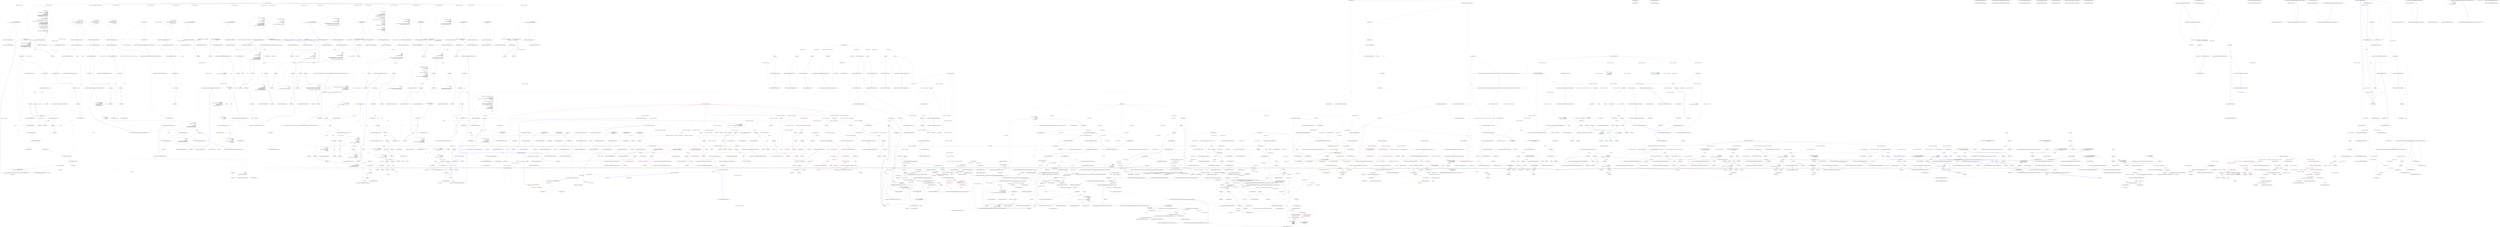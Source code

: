 digraph  {
n413 [label="HangFire.SqlServer.SqlServerMonitoringApi", span=""];
n414 [label=string, span=""];
n415 [label=string, span=""];
n416 [label=int, span=""];
n417 [label=int, span=""];
n418 [label=int, span=""];
n419 [label=int, span=""];
n420 [label=int, span=""];
n421 [label=int, span=""];
n422 [label=int, span=""];
n423 [label=int, span=""];
n424 [label=int, span=""];
n425 [label=int, span=""];
n426 [label=SqlConnection, span=""];
n427 [label=string, span=""];
n428 [label=int, span=""];
n429 [label=int, span=""];
n430 [label=string, span=""];
n431 [label=int, span=""];
n432 [label=int, span=""];
n433 [label=string, span=""];
n434 [label=countByStates, span=""];
n435 [label=SqlConnection, span=""];
n436 [label=string, span=""];
n437 [label=string, span=""];
n0 [cluster="HangFire.SqlServer.SqlServerMonitoringApi.SqlServerMonitoringApi(string, HangFire.SqlServer.PersistentJobQueueProviderCollection)", label="Entry HangFire.SqlServer.SqlServerMonitoringApi.SqlServerMonitoringApi(string, HangFire.SqlServer.PersistentJobQueueProviderCollection)", span="35-35"];
n1 [cluster="HangFire.SqlServer.SqlServerMonitoringApi.SqlServerMonitoringApi(string, HangFire.SqlServer.PersistentJobQueueProviderCollection)", label="_connectionString = connectionString", span="39-39"];
n2 [cluster="HangFire.SqlServer.SqlServerMonitoringApi.SqlServerMonitoringApi(string, HangFire.SqlServer.PersistentJobQueueProviderCollection)", label="_queueProviders = queueProviders", span="40-40"];
n3 [cluster="HangFire.SqlServer.SqlServerMonitoringApi.SqlServerMonitoringApi(string, HangFire.SqlServer.PersistentJobQueueProviderCollection)", label="Exit HangFire.SqlServer.SqlServerMonitoringApi.SqlServerMonitoringApi(string, HangFire.SqlServer.PersistentJobQueueProviderCollection)", span="35-35"];
n4 [cluster="HangFire.SqlServer.SqlServerMonitoringApi.ScheduledCount()", label="Entry HangFire.SqlServer.SqlServerMonitoringApi.ScheduledCount()", span="43-43"];
n5 [cluster="HangFire.SqlServer.SqlServerMonitoringApi.ScheduledCount()", color=red, community=0, label="1: return UseConnection(connection => \r\n                GetNumberOfJobsByStateName(connection, ScheduledState.StateName));", span="45-46"];
n6 [cluster="HangFire.SqlServer.SqlServerMonitoringApi.ScheduledCount()", label="Exit HangFire.SqlServer.SqlServerMonitoringApi.ScheduledCount()", span="43-43"];
n7 [cluster="HangFire.SqlServer.SqlServerMonitoringApi.UseConnection<T>(System.Func<SqlConnection, T>)", label="Entry HangFire.SqlServer.SqlServerMonitoringApi.UseConnection<T>(System.Func<SqlConnection, T>)", span="447-447"];
n8 [cluster="lambda expression", label="Entry lambda expression", span="45-46"];
n9 [cluster="lambda expression", label="GetNumberOfJobsByStateName(connection, ScheduledState.StateName)", span="46-46"];
n10 [cluster="lambda expression", label="Exit lambda expression", span="45-46"];
n11 [cluster="HangFire.SqlServer.SqlServerMonitoringApi.GetNumberOfJobsByStateName(SqlConnection, string)", label="Entry HangFire.SqlServer.SqlServerMonitoringApi.GetNumberOfJobsByStateName(SqlConnection, string)", span="490-490"];
n12 [cluster="HangFire.SqlServer.SqlServerMonitoringApi.EnqueuedCount(string)", label="Entry HangFire.SqlServer.SqlServerMonitoringApi.EnqueuedCount(string)", span="49-49"];
n13 [cluster="HangFire.SqlServer.SqlServerMonitoringApi.EnqueuedCount(string)", color=red, community=0, label="0: return UseConnection(connection =>\r\n            {\r\n                var queueApi = GetQueueApi(connection, queue);\r\n                var counters = queueApi.GetEnqueuedAndFetchedCount(queue);\r\n\r\n                return counters.EnqueuedCount ?? 0;\r\n            });", span="51-57"];
n16 [cluster="lambda expression", color=red, community=0, label="0: var queueApi = GetQueueApi(connection, queue)", span="53-53"];
n17 [cluster="lambda expression", label="var counters = queueApi.GetEnqueuedAndFetchedCount(queue)", span="54-54"];
n14 [cluster="HangFire.SqlServer.SqlServerMonitoringApi.EnqueuedCount(string)", label="Exit HangFire.SqlServer.SqlServerMonitoringApi.EnqueuedCount(string)", span="49-49"];
n15 [cluster="lambda expression", label="Entry lambda expression", span="51-57"];
n20 [cluster="HangFire.SqlServer.SqlServerMonitoringApi.GetQueueApi(SqlConnection, string)", label="Entry HangFire.SqlServer.SqlServerMonitoringApi.GetQueueApi(SqlConnection, string)", span="437-437"];
n18 [cluster="lambda expression", color=red, community=0, label="1: return counters.EnqueuedCount ?? 0;", span="56-56"];
n21 [cluster="HangFire.SqlServer.IPersistentJobQueueMonitoringApi.GetEnqueuedAndFetchedCount(string)", label="Entry HangFire.SqlServer.IPersistentJobQueueMonitoringApi.GetEnqueuedAndFetchedCount(string)", span="25-25"];
n19 [cluster="lambda expression", label="Exit lambda expression", span="51-57"];
n22 [cluster="HangFire.SqlServer.SqlServerMonitoringApi.FetchedCount(string)", label="Entry HangFire.SqlServer.SqlServerMonitoringApi.FetchedCount(string)", span="60-60"];
n23 [cluster="HangFire.SqlServer.SqlServerMonitoringApi.FetchedCount(string)", color=red, community=0, label="0: return UseConnection(connection =>\r\n            {\r\n                var queueApi = GetQueueApi(connection, queue);\r\n                var counters = queueApi.GetEnqueuedAndFetchedCount(queue);\r\n\r\n                return counters.FetchedCount ?? 0;\r\n            });", span="62-68"];
n26 [cluster="lambda expression", label="var queueApi = GetQueueApi(connection, queue)", span="64-64"];
n27 [cluster="lambda expression", label="var counters = queueApi.GetEnqueuedAndFetchedCount(queue)", span="65-65"];
n24 [cluster="HangFire.SqlServer.SqlServerMonitoringApi.FetchedCount(string)", label="Exit HangFire.SqlServer.SqlServerMonitoringApi.FetchedCount(string)", span="60-60"];
n25 [cluster="lambda expression", label="Entry lambda expression", span="62-68"];
n28 [cluster="lambda expression", label="return counters.FetchedCount ?? 0;", span="67-67"];
n29 [cluster="lambda expression", label="Exit lambda expression", span="62-68"];
n30 [cluster="HangFire.SqlServer.SqlServerMonitoringApi.FailedCount()", label="Entry HangFire.SqlServer.SqlServerMonitoringApi.FailedCount()", span="71-71"];
n31 [cluster="HangFire.SqlServer.SqlServerMonitoringApi.FailedCount()", color=red, community=0, label="1: return UseConnection(connection => \r\n                GetNumberOfJobsByStateName(connection, FailedState.StateName));", span="73-74"];
n32 [cluster="HangFire.SqlServer.SqlServerMonitoringApi.FailedCount()", label="Exit HangFire.SqlServer.SqlServerMonitoringApi.FailedCount()", span="71-71"];
n33 [cluster="lambda expression", label="Entry lambda expression", span="73-74"];
n34 [cluster="lambda expression", label="GetNumberOfJobsByStateName(connection, FailedState.StateName)", span="74-74"];
n35 [cluster="lambda expression", label="Exit lambda expression", span="73-74"];
n36 [cluster="HangFire.SqlServer.SqlServerMonitoringApi.ProcessingCount()", label="Entry HangFire.SqlServer.SqlServerMonitoringApi.ProcessingCount()", span="77-77"];
n37 [cluster="HangFire.SqlServer.SqlServerMonitoringApi.ProcessingCount()", label="return UseConnection(connection => \r\n                GetNumberOfJobsByStateName(connection, ProcessingState.StateName));", span="79-80"];
n38 [cluster="HangFire.SqlServer.SqlServerMonitoringApi.ProcessingCount()", label="Exit HangFire.SqlServer.SqlServerMonitoringApi.ProcessingCount()", span="77-77"];
n39 [cluster="lambda expression", label="Entry lambda expression", span="79-80"];
n40 [cluster="lambda expression", label="GetNumberOfJobsByStateName(connection, ProcessingState.StateName)", span="80-80"];
n41 [cluster="lambda expression", label="Exit lambda expression", span="79-80"];
n42 [cluster="HangFire.SqlServer.SqlServerMonitoringApi.ProcessingJobs(int, int)", label="Entry HangFire.SqlServer.SqlServerMonitoringApi.ProcessingJobs(int, int)", span="83-83"];
n43 [cluster="HangFire.SqlServer.SqlServerMonitoringApi.ProcessingJobs(int, int)", color=red, community=0, label="1: return UseConnection(connection => GetJobs(\r\n                connection,\r\n                from, count,\r\n                ProcessingState.StateName,\r\n                (sqlJob, job, stateData) => new ProcessingJobDto\r\n                {\r\n                    Job = job,\r\n                    ServerId = stateData.ContainsKey(''ServerId'') ? stateData[''ServerId''] : stateData[''ServerName''],\r\n                    StartedAt = JobHelper.DeserializeDateTime(stateData[''StartedAt'']),\r\n                }));", span="85-94"];
n46 [cluster="lambda expression", color=red, community=0, label="0: GetJobs(\r\n                connection,\r\n                from, count,\r\n                ProcessingState.StateName,\r\n                (sqlJob, job, stateData) => new ProcessingJobDto\r\n                {\r\n                    Job = job,\r\n                    ServerId = stateData.ContainsKey(''ServerId'') ? stateData[''ServerId''] : stateData[''ServerName''],\r\n                    StartedAt = JobHelper.DeserializeDateTime(stateData[''StartedAt'']),\r\n                })", span="85-94"];
n44 [cluster="HangFire.SqlServer.SqlServerMonitoringApi.ProcessingJobs(int, int)", label="Exit HangFire.SqlServer.SqlServerMonitoringApi.ProcessingJobs(int, int)", span="83-83"];
n45 [cluster="lambda expression", label="Entry lambda expression", span="85-94"];
n47 [cluster="lambda expression", label="Exit lambda expression", span="85-94"];
n48 [cluster="HangFire.SqlServer.SqlServerMonitoringApi.GetJobs<TDto>(SqlConnection, int, int, string, System.Func<HangFire.SqlServer.Entities.SqlJob, HangFire.Common.Job, System.Collections.Generic.Dictionary<string, string>, TDto>)", label="Entry HangFire.SqlServer.SqlServerMonitoringApi.GetJobs<TDto>(SqlConnection, int, int, string, System.Func<HangFire.SqlServer.Entities.SqlJob, HangFire.Common.Job, System.Collections.Generic.Dictionary<string, string>, TDto>)", span="518-518"];
n49 [cluster="lambda expression", label="Entry lambda expression", span="89-94"];
n50 [cluster="lambda expression", color=red, community=0, label="1: new ProcessingJobDto\r\n                {\r\n                    Job = job,\r\n                    ServerId = stateData.ContainsKey(''ServerId'') ? stateData[''ServerId''] : stateData[''ServerName''],\r\n                    StartedAt = JobHelper.DeserializeDateTime(stateData[''StartedAt'']),\r\n                }", span="89-94"];
n51 [cluster="lambda expression", label="Exit lambda expression", span="89-94"];
n52 [cluster="HangFire.Storage.Monitoring.ProcessingJobDto.ProcessingJobDto()", label="Entry HangFire.Storage.Monitoring.ProcessingJobDto.ProcessingJobDto()", span="23-23"];
n53 [cluster="System.Collections.Generic.Dictionary<TKey, TValue>.ContainsKey(TKey)", label="Entry System.Collections.Generic.Dictionary<TKey, TValue>.ContainsKey(TKey)", span="0-0"];
n54 [cluster="HangFire.Common.JobHelper.DeserializeDateTime(string)", label="Entry HangFire.Common.JobHelper.DeserializeDateTime(string)", span="55-55"];
n55 [cluster="HangFire.SqlServer.SqlServerMonitoringApi.ScheduledJobs(int, int)", label="Entry HangFire.SqlServer.SqlServerMonitoringApi.ScheduledJobs(int, int)", span="97-97"];
n56 [cluster="HangFire.SqlServer.SqlServerMonitoringApi.ScheduledJobs(int, int)", color=red, community=0, label="1: return UseConnection(connection => GetJobs(\r\n                connection,\r\n                from, count,\r\n                ScheduledState.StateName,\r\n                (sqlJob, job, stateData) => new ScheduledJobDto\r\n                {\r\n                    Job = job,\r\n                    EnqueueAt = JobHelper.DeserializeDateTime(stateData[''EnqueueAt'']),\r\n                    ScheduledAt = JobHelper.DeserializeDateTime(stateData[''ScheduledAt''])\r\n                }));", span="99-108"];
n59 [cluster="lambda expression", color=red, community=0, label="0: GetJobs(\r\n                connection,\r\n                from, count,\r\n                ScheduledState.StateName,\r\n                (sqlJob, job, stateData) => new ScheduledJobDto\r\n                {\r\n                    Job = job,\r\n                    EnqueueAt = JobHelper.DeserializeDateTime(stateData[''EnqueueAt'']),\r\n                    ScheduledAt = JobHelper.DeserializeDateTime(stateData[''ScheduledAt''])\r\n                })", span="99-108"];
n57 [cluster="HangFire.SqlServer.SqlServerMonitoringApi.ScheduledJobs(int, int)", label="Exit HangFire.SqlServer.SqlServerMonitoringApi.ScheduledJobs(int, int)", span="97-97"];
n58 [cluster="lambda expression", label="Entry lambda expression", span="99-108"];
n60 [cluster="lambda expression", label="Exit lambda expression", span="99-108"];
n61 [cluster="lambda expression", label="Entry lambda expression", span="103-108"];
n62 [cluster="lambda expression", label="new ScheduledJobDto\r\n                {\r\n                    Job = job,\r\n                    EnqueueAt = JobHelper.DeserializeDateTime(stateData[''EnqueueAt'']),\r\n                    ScheduledAt = JobHelper.DeserializeDateTime(stateData[''ScheduledAt''])\r\n                }", span="103-108"];
n63 [cluster="lambda expression", label="Exit lambda expression", span="103-108"];
n64 [cluster="HangFire.Storage.Monitoring.ScheduledJobDto.ScheduledJobDto()", label="Entry HangFire.Storage.Monitoring.ScheduledJobDto.ScheduledJobDto()", span="23-23"];
n65 [cluster="HangFire.SqlServer.SqlServerMonitoringApi.SucceededByDatesCount()", label="Entry HangFire.SqlServer.SqlServerMonitoringApi.SucceededByDatesCount()", span="111-111"];
n66 [cluster="HangFire.SqlServer.SqlServerMonitoringApi.SucceededByDatesCount()", label="return UseConnection(connection => \r\n                GetTimelineStats(connection, ''succeeded''));", span="113-114"];
n67 [cluster="HangFire.SqlServer.SqlServerMonitoringApi.SucceededByDatesCount()", label="Exit HangFire.SqlServer.SqlServerMonitoringApi.SucceededByDatesCount()", span="111-111"];
n68 [cluster="lambda expression", label="Entry lambda expression", span="113-114"];
n69 [cluster="lambda expression", label="GetTimelineStats(connection, ''succeeded'')", span="114-114"];
n70 [cluster="lambda expression", label="Exit lambda expression", span="113-114"];
n71 [cluster="HangFire.SqlServer.SqlServerMonitoringApi.GetTimelineStats(SqlConnection, string)", label="Entry HangFire.SqlServer.SqlServerMonitoringApi.GetTimelineStats(SqlConnection, string)", span="395-395"];
n72 [cluster="HangFire.SqlServer.SqlServerMonitoringApi.FailedByDatesCount()", label="Entry HangFire.SqlServer.SqlServerMonitoringApi.FailedByDatesCount()", span="117-117"];
n73 [cluster="HangFire.SqlServer.SqlServerMonitoringApi.FailedByDatesCount()", label="return UseConnection(connection => \r\n                GetTimelineStats(connection, ''failed''));", span="119-120"];
n74 [cluster="HangFire.SqlServer.SqlServerMonitoringApi.FailedByDatesCount()", label="Exit HangFire.SqlServer.SqlServerMonitoringApi.FailedByDatesCount()", span="117-117"];
n75 [cluster="lambda expression", label="Entry lambda expression", span="119-120"];
n76 [cluster="lambda expression", label="GetTimelineStats(connection, ''failed'')", span="120-120"];
n77 [cluster="lambda expression", label="Exit lambda expression", span="119-120"];
n78 [cluster="HangFire.SqlServer.SqlServerMonitoringApi.Servers()", label="Entry HangFire.SqlServer.SqlServerMonitoringApi.Servers()", span="123-123"];
n79 [cluster="HangFire.SqlServer.SqlServerMonitoringApi.Servers()", label="return UseConnection<IList<ServerDto>>(connection =>\r\n            {\r\n                var servers = connection.Query<Entities.Server>(\r\n                    @''select * from HangFire.Server'')\r\n                    .ToList();\r\n\r\n                var result = new List<ServerDto>();\r\n\r\n                foreach (var server in servers)\r\n                {\r\n                    var data = JobHelper.FromJson<ServerData>(server.Data);\r\n                    result.Add(new ServerDto\r\n                    {\r\n                        Name = server.Id,\r\n                        Heartbeat = server.LastHeartbeat,\r\n                        Queues = data.Queues,\r\n                        StartedAt = data.StartedAt.HasValue ? data.StartedAt.Value : DateTime.MinValue,\r\n                        WorkersCount = data.WorkerCount\r\n                    });\r\n                }\r\n\r\n                return result;\r\n            });", span="125-147"];
n80 [cluster="HangFire.SqlServer.SqlServerMonitoringApi.Servers()", label="Exit HangFire.SqlServer.SqlServerMonitoringApi.Servers()", span="123-123"];
n81 [cluster="Unk.>", label="Entry Unk.>", span=""];
n82 [cluster="lambda expression", label="Entry lambda expression", span="125-147"];
n83 [cluster="lambda expression", label="var servers = connection.Query<Entities.Server>(\r\n                    @''select * from HangFire.Server'')\r\n                    .ToList()", span="127-129"];
n84 [cluster="lambda expression", label="var result = new List<ServerDto>()", span="131-131"];
n90 [cluster="Unk.ToList", label="Entry Unk.ToList", span=""];
n85 [cluster="lambda expression", label=servers, span="133-133"];
n91 [cluster="System.Collections.Generic.List<T>.List()", label="Entry System.Collections.Generic.List<T>.List()", span="0-0"];
n87 [cluster="lambda expression", label="result.Add(new ServerDto\r\n                    {\r\n                        Name = server.Id,\r\n                        Heartbeat = server.LastHeartbeat,\r\n                        Queues = data.Queues,\r\n                        StartedAt = data.StartedAt.HasValue ? data.StartedAt.Value : DateTime.MinValue,\r\n                        WorkersCount = data.WorkerCount\r\n                    })", span="136-143"];
n88 [cluster="lambda expression", label="return result;", span="146-146"];
n86 [cluster="lambda expression", label="var data = JobHelper.FromJson<ServerData>(server.Data)", span="135-135"];
n92 [cluster="HangFire.Storage.Monitoring.ServerDto.ServerDto()", label="Entry HangFire.Storage.Monitoring.ServerDto.ServerDto()", span="21-21"];
n93 [cluster="System.Collections.Generic.List<T>.Add(T)", label="Entry System.Collections.Generic.List<T>.Add(T)", span="0-0"];
n89 [cluster="lambda expression", label="Exit lambda expression", span="125-147"];
n94 [cluster="HangFire.SqlServer.SqlServerMonitoringApi.FailedJobs(int, int)", label="Entry HangFire.SqlServer.SqlServerMonitoringApi.FailedJobs(int, int)", span="150-150"];
n95 [cluster="HangFire.SqlServer.SqlServerMonitoringApi.FailedJobs(int, int)", label="return UseConnection(connection => GetJobs(\r\n                connection,\r\n                from,\r\n                count,\r\n                FailedState.StateName,\r\n                (sqlJob, job, stateData) => new FailedJobDto\r\n                {\r\n                    Job = job,\r\n                    Reason = sqlJob.StateReason,\r\n                    ExceptionDetails = stateData[''ExceptionDetails''],\r\n                    ExceptionMessage = stateData[''ExceptionMessage''],\r\n                    ExceptionType = stateData[''ExceptionType''],\r\n                    FailedAt = JobHelper.DeserializeNullableDateTime(stateData[''FailedAt''])\r\n                }));", span="152-165"];
n98 [cluster="lambda expression", label="GetJobs(\r\n                connection,\r\n                from,\r\n                count,\r\n                FailedState.StateName,\r\n                (sqlJob, job, stateData) => new FailedJobDto\r\n                {\r\n                    Job = job,\r\n                    Reason = sqlJob.StateReason,\r\n                    ExceptionDetails = stateData[''ExceptionDetails''],\r\n                    ExceptionMessage = stateData[''ExceptionMessage''],\r\n                    ExceptionType = stateData[''ExceptionType''],\r\n                    FailedAt = JobHelper.DeserializeNullableDateTime(stateData[''FailedAt''])\r\n                })", span="152-165"];
n96 [cluster="HangFire.SqlServer.SqlServerMonitoringApi.FailedJobs(int, int)", label="Exit HangFire.SqlServer.SqlServerMonitoringApi.FailedJobs(int, int)", span="150-150"];
n97 [cluster="lambda expression", label="Entry lambda expression", span="152-165"];
n99 [cluster="lambda expression", label="Exit lambda expression", span="152-165"];
n100 [cluster="lambda expression", label="Entry lambda expression", span="157-165"];
n101 [cluster="lambda expression", label="new FailedJobDto\r\n                {\r\n                    Job = job,\r\n                    Reason = sqlJob.StateReason,\r\n                    ExceptionDetails = stateData[''ExceptionDetails''],\r\n                    ExceptionMessage = stateData[''ExceptionMessage''],\r\n                    ExceptionType = stateData[''ExceptionType''],\r\n                    FailedAt = JobHelper.DeserializeNullableDateTime(stateData[''FailedAt''])\r\n                }", span="157-165"];
n102 [cluster="lambda expression", label="Exit lambda expression", span="157-165"];
n103 [cluster="HangFire.Storage.Monitoring.FailedJobDto.FailedJobDto()", label="Entry HangFire.Storage.Monitoring.FailedJobDto.FailedJobDto()", span="23-23"];
n104 [cluster="HangFire.Common.JobHelper.DeserializeNullableDateTime(string)", label="Entry HangFire.Common.JobHelper.DeserializeNullableDateTime(string)", span="60-60"];
n105 [cluster="HangFire.SqlServer.SqlServerMonitoringApi.SucceededJobs(int, int)", label="Entry HangFire.SqlServer.SqlServerMonitoringApi.SucceededJobs(int, int)", span="168-168"];
n106 [cluster="HangFire.SqlServer.SqlServerMonitoringApi.SucceededJobs(int, int)", label="return UseConnection(connection => GetJobs(\r\n                connection,\r\n                from,\r\n                count,\r\n                SucceededState.StateName,\r\n                (sqlJob, job, stateData) => new SucceededJobDto\r\n                {\r\n                    Job = job,\r\n                    TotalDuration = stateData.ContainsKey(''PerformanceDuration'') && stateData.ContainsKey(''Latency'')\r\n                        ? (long?)long.Parse(stateData[''PerformanceDuration'']) + (long?)long.Parse(stateData[''Latency''])\r\n                        : null,\r\n                    SucceededAt = JobHelper.DeserializeNullableDateTime(stateData[''SucceededAt''])\r\n                }));", span="170-182"];
n109 [cluster="lambda expression", label="GetJobs(\r\n                connection,\r\n                from,\r\n                count,\r\n                SucceededState.StateName,\r\n                (sqlJob, job, stateData) => new SucceededJobDto\r\n                {\r\n                    Job = job,\r\n                    TotalDuration = stateData.ContainsKey(''PerformanceDuration'') && stateData.ContainsKey(''Latency'')\r\n                        ? (long?)long.Parse(stateData[''PerformanceDuration'']) + (long?)long.Parse(stateData[''Latency''])\r\n                        : null,\r\n                    SucceededAt = JobHelper.DeserializeNullableDateTime(stateData[''SucceededAt''])\r\n                })", span="170-182"];
n107 [cluster="HangFire.SqlServer.SqlServerMonitoringApi.SucceededJobs(int, int)", label="Exit HangFire.SqlServer.SqlServerMonitoringApi.SucceededJobs(int, int)", span="168-168"];
n108 [cluster="lambda expression", label="Entry lambda expression", span="170-182"];
n110 [cluster="lambda expression", label="Exit lambda expression", span="170-182"];
n111 [cluster="lambda expression", label="Entry lambda expression", span="175-182"];
n112 [cluster="lambda expression", label="new SucceededJobDto\r\n                {\r\n                    Job = job,\r\n                    TotalDuration = stateData.ContainsKey(''PerformanceDuration'') && stateData.ContainsKey(''Latency'')\r\n                        ? (long?)long.Parse(stateData[''PerformanceDuration'']) + (long?)long.Parse(stateData[''Latency''])\r\n                        : null,\r\n                    SucceededAt = JobHelper.DeserializeNullableDateTime(stateData[''SucceededAt''])\r\n                }", span="175-182"];
n113 [cluster="lambda expression", label="Exit lambda expression", span="175-182"];
n114 [cluster="HangFire.Storage.Monitoring.SucceededJobDto.SucceededJobDto()", label="Entry HangFire.Storage.Monitoring.SucceededJobDto.SucceededJobDto()", span="23-23"];
n115 [cluster="long.Parse(string)", label="Entry long.Parse(string)", span="0-0"];
n116 [cluster="HangFire.SqlServer.SqlServerMonitoringApi.DeletedJobs(int, int)", label="Entry HangFire.SqlServer.SqlServerMonitoringApi.DeletedJobs(int, int)", span="185-185"];
n117 [cluster="HangFire.SqlServer.SqlServerMonitoringApi.DeletedJobs(int, int)", label="return UseConnection(connection => GetJobs(\r\n                connection,\r\n                from,\r\n                count,\r\n                DeletedState.StateName,\r\n                (sqlJob, job, stateData) => new DeletedJobDto\r\n                {\r\n                    Job = job,\r\n                    DeletedAt = JobHelper.DeserializeNullableDateTime(stateData[''DeletedAt''])\r\n                }));", span="187-196"];
n120 [cluster="lambda expression", label="GetJobs(\r\n                connection,\r\n                from,\r\n                count,\r\n                DeletedState.StateName,\r\n                (sqlJob, job, stateData) => new DeletedJobDto\r\n                {\r\n                    Job = job,\r\n                    DeletedAt = JobHelper.DeserializeNullableDateTime(stateData[''DeletedAt''])\r\n                })", span="187-196"];
n118 [cluster="HangFire.SqlServer.SqlServerMonitoringApi.DeletedJobs(int, int)", label="Exit HangFire.SqlServer.SqlServerMonitoringApi.DeletedJobs(int, int)", span="185-185"];
n119 [cluster="lambda expression", label="Entry lambda expression", span="187-196"];
n121 [cluster="lambda expression", label="Exit lambda expression", span="187-196"];
n122 [cluster="lambda expression", label="Entry lambda expression", span="192-196"];
n123 [cluster="lambda expression", label="new DeletedJobDto\r\n                {\r\n                    Job = job,\r\n                    DeletedAt = JobHelper.DeserializeNullableDateTime(stateData[''DeletedAt''])\r\n                }", span="192-196"];
n124 [cluster="lambda expression", label="Exit lambda expression", span="192-196"];
n125 [cluster="HangFire.Storage.Monitoring.DeletedJobDto.DeletedJobDto()", label="Entry HangFire.Storage.Monitoring.DeletedJobDto.DeletedJobDto()", span="7-7"];
n126 [cluster="HangFire.SqlServer.SqlServerMonitoringApi.Queues()", label="Entry HangFire.SqlServer.SqlServerMonitoringApi.Queues()", span="199-199"];
n127 [cluster="HangFire.SqlServer.SqlServerMonitoringApi.Queues()", label="return UseConnection<IList<QueueWithTopEnqueuedJobsDto>>(connection =>\r\n            {\r\n                var tuples = _queueProviders\r\n                    .Select(x => x.GetJobQueueMonitoringApi(connection))\r\n                    .SelectMany(x => x.GetQueues(), (monitoring, queue) => new { Monitoring = monitoring, Queue = queue })\r\n                    .OrderBy(x => x.Queue)\r\n                    .ToArray();\r\n\r\n                var result = new List<QueueWithTopEnqueuedJobsDto>(tuples.Length);\r\n\r\n                foreach (var tuple in tuples)\r\n                {\r\n                    var enqueuedJobIds = tuple.Monitoring.GetEnqueuedJobIds(tuple.Queue, 0, 5);\r\n                    var counters = tuple.Monitoring.GetEnqueuedAndFetchedCount(tuple.Queue);\r\n\r\n                    result.Add(new QueueWithTopEnqueuedJobsDto\r\n                    {\r\n                        Name = tuple.Queue,\r\n                        Length = counters.EnqueuedCount ?? 0,\r\n                        Fetched = counters.FetchedCount,\r\n                        FirstJobs = EnqueuedJobs(connection, enqueuedJobIds)\r\n                    });\r\n                }\r\n\r\n                return result;\r\n            });", span="201-226"];
n128 [cluster="HangFire.SqlServer.SqlServerMonitoringApi.Queues()", label="Exit HangFire.SqlServer.SqlServerMonitoringApi.Queues()", span="199-199"];
n129 [cluster="lambda expression", label="Entry lambda expression", span="201-226"];
n130 [cluster="lambda expression", label="var tuples = _queueProviders\r\n                    .Select(x => x.GetJobQueueMonitoringApi(connection))\r\n                    .SelectMany(x => x.GetQueues(), (monitoring, queue) => new { Monitoring = monitoring, Queue = queue })\r\n                    .OrderBy(x => x.Queue)\r\n                    .ToArray()", span="203-207"];
n148 [cluster="lambda expression", label="x.GetJobQueueMonitoringApi(connection)", span="204-204"];
n135 [cluster="lambda expression", label="result.Add(new QueueWithTopEnqueuedJobsDto\r\n                    {\r\n                        Name = tuple.Queue,\r\n                        Length = counters.EnqueuedCount ?? 0,\r\n                        Fetched = counters.FetchedCount,\r\n                        FirstJobs = EnqueuedJobs(connection, enqueuedJobIds)\r\n                    })", span="216-222"];
n131 [cluster="lambda expression", label="var result = new List<QueueWithTopEnqueuedJobsDto>(tuples.Length)", span="209-209"];
n138 [cluster="Unk.Select", label="Entry Unk.Select", span=""];
n139 [cluster="Unk.SelectMany", label="Entry Unk.SelectMany", span=""];
n140 [cluster="Unk.OrderBy", label="Entry Unk.OrderBy", span=""];
n141 [cluster="Unk.ToArray", label="Entry Unk.ToArray", span=""];
n147 [cluster="lambda expression", label="Entry lambda expression", span="204-204"];
n151 [cluster="lambda expression", label="Entry lambda expression", span="205-205"];
n155 [cluster="lambda expression", label="Entry lambda expression", span="205-205"];
n158 [cluster="lambda expression", label="Entry lambda expression", span="206-206"];
n132 [cluster="lambda expression", label=tuples, span="211-211"];
n142 [cluster="List<QueueWithTopEnqueuedJobsDto>.cstr", label="Entry List<QueueWithTopEnqueuedJobsDto>.cstr", span=""];
n136 [cluster="lambda expression", label="return result;", span="225-225"];
n133 [cluster="lambda expression", label="var enqueuedJobIds = tuple.Monitoring.GetEnqueuedJobIds(tuple.Queue, 0, 5)", span="213-213"];
n134 [cluster="lambda expression", label="var counters = tuple.Monitoring.GetEnqueuedAndFetchedCount(tuple.Queue)", span="214-214"];
n143 [cluster="Unk.GetEnqueuedJobIds", label="Entry Unk.GetEnqueuedJobIds", span=""];
n144 [cluster="Unk.GetEnqueuedAndFetchedCount", label="Entry Unk.GetEnqueuedAndFetchedCount", span=""];
n145 [cluster="HangFire.Storage.Monitoring.QueueWithTopEnqueuedJobsDto.QueueWithTopEnqueuedJobsDto()", label="Entry HangFire.Storage.Monitoring.QueueWithTopEnqueuedJobsDto.QueueWithTopEnqueuedJobsDto()", span="18-18"];
n146 [cluster="Unk.EnqueuedJobs", label="Entry Unk.EnqueuedJobs", span=""];
n137 [cluster="lambda expression", label="Exit lambda expression", span="201-226"];
n149 [cluster="lambda expression", label="Exit lambda expression", span="204-204"];
n150 [cluster="Unk.GetJobQueueMonitoringApi", label="Entry Unk.GetJobQueueMonitoringApi", span=""];
n152 [cluster="lambda expression", label="x.GetQueues()", span="205-205"];
n153 [cluster="lambda expression", label="Exit lambda expression", span="205-205"];
n154 [cluster="Unk.GetQueues", label="Entry Unk.GetQueues", span=""];
n156 [cluster="lambda expression", label="new { Monitoring = monitoring, Queue = queue }", span="205-205"];
n157 [cluster="lambda expression", label="Exit lambda expression", span="205-205"];
n159 [cluster="lambda expression", label="x.Queue", span="206-206"];
n160 [cluster="lambda expression", label="Exit lambda expression", span="206-206"];
n161 [cluster="HangFire.SqlServer.SqlServerMonitoringApi.EnqueuedJobs(string, int, int)", label="Entry HangFire.SqlServer.SqlServerMonitoringApi.EnqueuedJobs(string, int, int)", span="229-229"];
n162 [cluster="HangFire.SqlServer.SqlServerMonitoringApi.EnqueuedJobs(string, int, int)", label="return UseConnection(connection =>\r\n            {\r\n                var queueApi = GetQueueApi(connection, queue);\r\n                var enqueuedJobIds = queueApi.GetEnqueuedJobIds(queue, from, perPage);\r\n\r\n                return EnqueuedJobs(connection, enqueuedJobIds);\r\n            });", span="231-237"];
n165 [cluster="lambda expression", label="var queueApi = GetQueueApi(connection, queue)", span="233-233"];
n166 [cluster="lambda expression", label="var enqueuedJobIds = queueApi.GetEnqueuedJobIds(queue, from, perPage)", span="234-234"];
n163 [cluster="HangFire.SqlServer.SqlServerMonitoringApi.EnqueuedJobs(string, int, int)", label="Exit HangFire.SqlServer.SqlServerMonitoringApi.EnqueuedJobs(string, int, int)", span="229-229"];
n164 [cluster="lambda expression", label="Entry lambda expression", span="231-237"];
n167 [cluster="lambda expression", label="return EnqueuedJobs(connection, enqueuedJobIds);", span="236-236"];
n169 [cluster="HangFire.SqlServer.IPersistentJobQueueMonitoringApi.GetEnqueuedJobIds(string, int, int)", label="Entry HangFire.SqlServer.IPersistentJobQueueMonitoringApi.GetEnqueuedJobIds(string, int, int)", span="23-23"];
n168 [cluster="lambda expression", label="Exit lambda expression", span="231-237"];
n170 [cluster="HangFire.SqlServer.SqlServerMonitoringApi.EnqueuedJobs(SqlConnection, System.Collections.Generic.IEnumerable<int>)", label="Entry HangFire.SqlServer.SqlServerMonitoringApi.EnqueuedJobs(SqlConnection, System.Collections.Generic.IEnumerable<int>)", span="462-462"];
n171 [cluster="HangFire.SqlServer.SqlServerMonitoringApi.FetchedJobs(string, int, int)", label="Entry HangFire.SqlServer.SqlServerMonitoringApi.FetchedJobs(string, int, int)", span="240-240"];
n172 [cluster="HangFire.SqlServer.SqlServerMonitoringApi.FetchedJobs(string, int, int)", label="return UseConnection(connection =>\r\n            {\r\n                var queueApi = GetQueueApi(connection, queue);\r\n                var fetchedJobIds = queueApi.GetFetchedJobIds(queue, from, perPage);\r\n\r\n                return FetchedJobs(connection, fetchedJobIds);\r\n            });", span="242-248"];
n175 [cluster="lambda expression", label="var queueApi = GetQueueApi(connection, queue)", span="244-244"];
n176 [cluster="lambda expression", label="var fetchedJobIds = queueApi.GetFetchedJobIds(queue, from, perPage)", span="245-245"];
n173 [cluster="HangFire.SqlServer.SqlServerMonitoringApi.FetchedJobs(string, int, int)", label="Exit HangFire.SqlServer.SqlServerMonitoringApi.FetchedJobs(string, int, int)", span="240-240"];
n174 [cluster="lambda expression", label="Entry lambda expression", span="242-248"];
n177 [cluster="lambda expression", label="return FetchedJobs(connection, fetchedJobIds);", span="247-247"];
n179 [cluster="HangFire.SqlServer.IPersistentJobQueueMonitoringApi.GetFetchedJobIds(string, int, int)", label="Entry HangFire.SqlServer.IPersistentJobQueueMonitoringApi.GetFetchedJobIds(string, int, int)", span="24-24"];
n178 [cluster="lambda expression", label="Exit lambda expression", span="242-248"];
n180 [cluster="HangFire.SqlServer.SqlServerMonitoringApi.FetchedJobs(SqlConnection, System.Collections.Generic.IEnumerable<int>)", label="Entry HangFire.SqlServer.SqlServerMonitoringApi.FetchedJobs(SqlConnection, System.Collections.Generic.IEnumerable<int>)", span="560-560"];
n181 [cluster="HangFire.SqlServer.SqlServerMonitoringApi.HourlySucceededJobs()", label="Entry HangFire.SqlServer.SqlServerMonitoringApi.HourlySucceededJobs()", span="251-251"];
n182 [cluster="HangFire.SqlServer.SqlServerMonitoringApi.HourlySucceededJobs()", label="return UseConnection(connection => \r\n                GetHourlyTimelineStats(connection, ''succeeded''));", span="253-254"];
n183 [cluster="HangFire.SqlServer.SqlServerMonitoringApi.HourlySucceededJobs()", label="Exit HangFire.SqlServer.SqlServerMonitoringApi.HourlySucceededJobs()", span="251-251"];
n184 [cluster="lambda expression", label="Entry lambda expression", span="253-254"];
n185 [cluster="lambda expression", label="GetHourlyTimelineStats(connection, ''succeeded'')", span="254-254"];
n186 [cluster="lambda expression", label="Exit lambda expression", span="253-254"];
n187 [cluster="HangFire.SqlServer.SqlServerMonitoringApi.GetHourlyTimelineStats(SqlConnection, string)", label="Entry HangFire.SqlServer.SqlServerMonitoringApi.GetHourlyTimelineStats(SqlConnection, string)", span="356-356"];
n188 [cluster="HangFire.SqlServer.SqlServerMonitoringApi.HourlyFailedJobs()", label="Entry HangFire.SqlServer.SqlServerMonitoringApi.HourlyFailedJobs()", span="257-257"];
n189 [cluster="HangFire.SqlServer.SqlServerMonitoringApi.HourlyFailedJobs()", label="return UseConnection(connection => \r\n                GetHourlyTimelineStats(connection, ''failed''));", span="259-260"];
n190 [cluster="HangFire.SqlServer.SqlServerMonitoringApi.HourlyFailedJobs()", label="Exit HangFire.SqlServer.SqlServerMonitoringApi.HourlyFailedJobs()", span="257-257"];
n191 [cluster="lambda expression", label="Entry lambda expression", span="259-260"];
n192 [cluster="lambda expression", label="GetHourlyTimelineStats(connection, ''failed'')", span="260-260"];
n193 [cluster="lambda expression", label="Exit lambda expression", span="259-260"];
n194 [cluster="HangFire.SqlServer.SqlServerMonitoringApi.JobDetails(string)", label="Entry HangFire.SqlServer.SqlServerMonitoringApi.JobDetails(string)", span="263-263"];
n195 [cluster="HangFire.SqlServer.SqlServerMonitoringApi.JobDetails(string)", label="return UseConnection(connection =>\r\n            {\r\n\r\n                const string sql = @''\r\nselect * from HangFire.Job where Id = @id\r\nselect * from HangFire.JobParameter where JobId = @id\r\nselect * from HangFire.State where JobId = @id order by Id desc'';\r\n\r\n                using (var multi = connection.QueryMultiple(sql, new { id = jobId }))\r\n                {\r\n                    var job = multi.Read<SqlJob>().SingleOrDefault();\r\n                    if (job == null) return null;\r\n\r\n                    var parameters = multi.Read<JobParameter>().ToDictionary(x => x.Name, x => x.Value);\r\n                    var history =\r\n                        multi.Read<SqlState>()\r\n                            .ToList()\r\n                            .Select(x => new StateHistoryDto\r\n                            {\r\n                                StateName = x.Name,\r\n                                CreatedAt = x.CreatedAt,\r\n                                Reason = x.Reason,\r\n                                Data = JobHelper.FromJson<Dictionary<string, string>>(x.Data)\r\n                            })\r\n                            .ToList();\r\n\r\n                    return new JobDetailsDto\r\n                    {\r\n                        CreatedAt = job.CreatedAt,\r\n                        Job = DeserializeJob(job.InvocationData, job.Arguments),\r\n                        History = history,\r\n                        Properties = parameters\r\n                    };\r\n                }\r\n            });", span="265-299"];
n199 [cluster="lambda expression", label="var multi = connection.QueryMultiple(sql, new { id = jobId })", span="273-273"];
n196 [cluster="HangFire.SqlServer.SqlServerMonitoringApi.JobDetails(string)", label="Exit HangFire.SqlServer.SqlServerMonitoringApi.JobDetails(string)", span="263-263"];
n197 [cluster="lambda expression", label="Entry lambda expression", span="265-299"];
n198 [cluster="lambda expression", label="string sql = @''\r\nselect * from HangFire.Job where Id = @id\r\nselect * from HangFire.JobParameter where JobId = @id\r\nselect * from HangFire.State where JobId = @id order by Id desc''", span="268-271"];
n200 [cluster="lambda expression", label="var job = multi.Read<SqlJob>().SingleOrDefault()", span="275-275"];
n207 [cluster="Unk.QueryMultiple", label="Entry Unk.QueryMultiple", span=""];
n203 [cluster="lambda expression", label="var parameters = multi.Read<JobParameter>().ToDictionary(x => x.Name, x => x.Value)", span="278-278"];
n204 [cluster="lambda expression", label="var history =\r\n                        multi.Read<SqlState>()\r\n                            .ToList()\r\n                            .Select(x => new StateHistoryDto\r\n                            {\r\n                                StateName = x.Name,\r\n                                CreatedAt = x.CreatedAt,\r\n                                Reason = x.Reason,\r\n                                Data = JobHelper.FromJson<Dictionary<string, string>>(x.Data)\r\n                            })\r\n                            .ToList()", span="279-289"];
n201 [cluster="lambda expression", label="job == null", span="276-276"];
n208 [cluster="Unk.SingleOrDefault", label="Entry Unk.SingleOrDefault", span=""];
n205 [cluster="lambda expression", label="return new JobDetailsDto\r\n                    {\r\n                        CreatedAt = job.CreatedAt,\r\n                        Job = DeserializeJob(job.InvocationData, job.Arguments),\r\n                        History = history,\r\n                        Properties = parameters\r\n                    };", span="291-297"];
n202 [cluster="lambda expression", label="return null;", span="276-276"];
n209 [cluster="Unk.ToDictionary", label="Entry Unk.ToDictionary", span=""];
n212 [cluster="lambda expression", label="Entry lambda expression", span="278-278"];
n215 [cluster="lambda expression", label="Entry lambda expression", span="278-278"];
n218 [cluster="lambda expression", label="Entry lambda expression", span="282-288"];
n206 [cluster="lambda expression", label="Exit lambda expression", span="265-299"];
n210 [cluster="HangFire.Storage.Monitoring.JobDetailsDto.JobDetailsDto()", label="Entry HangFire.Storage.Monitoring.JobDetailsDto.JobDetailsDto()", span="22-22"];
n211 [cluster="Unk.DeserializeJob", label="Entry Unk.DeserializeJob", span=""];
n213 [cluster="lambda expression", label="x.Name", span="278-278"];
n214 [cluster="lambda expression", label="Exit lambda expression", span="278-278"];
n216 [cluster="lambda expression", label="x.Value", span="278-278"];
n217 [cluster="lambda expression", label="Exit lambda expression", span="278-278"];
n219 [cluster="lambda expression", label="new StateHistoryDto\r\n                            {\r\n                                StateName = x.Name,\r\n                                CreatedAt = x.CreatedAt,\r\n                                Reason = x.Reason,\r\n                                Data = JobHelper.FromJson<Dictionary<string, string>>(x.Data)\r\n                            }", span="282-288"];
n220 [cluster="lambda expression", label="Exit lambda expression", span="282-288"];
n221 [cluster="HangFire.Storage.Monitoring.StateHistoryDto.StateHistoryDto()", label="Entry HangFire.Storage.Monitoring.StateHistoryDto.StateHistoryDto()", span="21-21"];
n222 [cluster="HangFire.SqlServer.SqlServerMonitoringApi.SucceededListCount()", label="Entry HangFire.SqlServer.SqlServerMonitoringApi.SucceededListCount()", span="302-302"];
n223 [cluster="HangFire.SqlServer.SqlServerMonitoringApi.SucceededListCount()", label="return UseConnection(connection => \r\n                GetNumberOfJobsByStateName(connection, SucceededState.StateName));", span="304-305"];
n224 [cluster="HangFire.SqlServer.SqlServerMonitoringApi.SucceededListCount()", label="Exit HangFire.SqlServer.SqlServerMonitoringApi.SucceededListCount()", span="302-302"];
n225 [cluster="lambda expression", label="Entry lambda expression", span="304-305"];
n226 [cluster="lambda expression", label="GetNumberOfJobsByStateName(connection, SucceededState.StateName)", span="305-305"];
n227 [cluster="lambda expression", label="Exit lambda expression", span="304-305"];
n228 [cluster="HangFire.SqlServer.SqlServerMonitoringApi.DeletedListCount()", label="Entry HangFire.SqlServer.SqlServerMonitoringApi.DeletedListCount()", span="308-308"];
n229 [cluster="HangFire.SqlServer.SqlServerMonitoringApi.DeletedListCount()", label="return UseConnection(connection => \r\n                GetNumberOfJobsByStateName(connection, DeletedState.StateName));", span="310-311"];
n230 [cluster="HangFire.SqlServer.SqlServerMonitoringApi.DeletedListCount()", label="Exit HangFire.SqlServer.SqlServerMonitoringApi.DeletedListCount()", span="308-308"];
n231 [cluster="lambda expression", label="Entry lambda expression", span="310-311"];
n232 [cluster="lambda expression", label="GetNumberOfJobsByStateName(connection, DeletedState.StateName)", span="311-311"];
n233 [cluster="lambda expression", label="Exit lambda expression", span="310-311"];
n234 [cluster="HangFire.SqlServer.SqlServerMonitoringApi.GetStatistics()", label="Entry HangFire.SqlServer.SqlServerMonitoringApi.GetStatistics()", span="314-314"];
n235 [cluster="HangFire.SqlServer.SqlServerMonitoringApi.GetStatistics()", label="return UseConnection(connection =>\r\n            {\r\n                const string sql = @''\r\nselect StateName as [State], count(id) as [Count] From HangFire.Job \r\ngroup by StateName\r\nhaving StateName is not null;\r\nselect count(Id) from HangFire.Server;\r\nselect sum([Value]) from HangFire.Counter where [Key] = N'stats:succeeded';\r\nselect sum([Value]) from HangFire.Counter where [Key] = N'stats:deleted';\r\nselect count(*) from HangFire.[Set] where [Key] = N'recurring-jobs';\r\n'';\r\n\r\n                var stats = new StatisticsDto();\r\n                using (var multi = connection.QueryMultiple(sql))\r\n                {\r\n                    var countByStates = multi.Read().ToDictionary(x => x.State, x => x.Count);\r\n\r\n                    Func<string, int> getCountIfExists = name => countByStates.ContainsKey(name) ? countByStates[name] : 0;\r\n\r\n                    stats.Enqueued = getCountIfExists(EnqueuedState.StateName);\r\n                    stats.Failed = getCountIfExists(FailedState.StateName);\r\n                    stats.Processing = getCountIfExists(ProcessingState.StateName);\r\n                    stats.Scheduled = getCountIfExists(ScheduledState.StateName);\r\n\r\n                    stats.Servers = multi.Read<int>().Single();\r\n\r\n                    stats.Succeeded = multi.Read<int?>().SingleOrDefault() ?? 0;\r\n                    stats.Deleted = multi.Read<int?>().SingleOrDefault() ?? 0;\r\n\r\n                    stats.Recurring = multi.Read<int>().Single();\r\n                }\r\n\r\n                stats.Queues = _queueProviders\r\n                    .SelectMany(x => x.GetJobQueueMonitoringApi(connection).GetQueues())\r\n                    .Count();\r\n\r\n                return stats;\r\n            });", span="316-353"];
n236 [cluster="HangFire.SqlServer.SqlServerMonitoringApi.GetStatistics()", label="Exit HangFire.SqlServer.SqlServerMonitoringApi.GetStatistics()", span="314-314"];
n237 [cluster="lambda expression", label="Entry lambda expression", span="316-353"];
n238 [cluster="lambda expression", label="string sql = @''\r\nselect StateName as [State], count(id) as [Count] From HangFire.Job \r\ngroup by StateName\r\nhaving StateName is not null;\r\nselect count(Id) from HangFire.Server;\r\nselect sum([Value]) from HangFire.Counter where [Key] = N'stats:succeeded';\r\nselect sum([Value]) from HangFire.Counter where [Key] = N'stats:deleted';\r\nselect count(*) from HangFire.[Set] where [Key] = N'recurring-jobs';\r\n''", span="318-326"];
n240 [cluster="lambda expression", label="var multi = connection.QueryMultiple(sql)", span="329-329"];
n251 [cluster="lambda expression", label="stats.Queues = _queueProviders\r\n                    .SelectMany(x => x.GetJobQueueMonitoringApi(connection).GetQueues())\r\n                    .Count()", span="348-350"];
n271 [cluster="lambda expression", label="x.GetJobQueueMonitoringApi(connection).GetQueues()", span="349-349"];
n239 [cluster="lambda expression", label="var stats = new StatisticsDto()", span="328-328"];
n254 [cluster="HangFire.Storage.Monitoring.StatisticsDto.StatisticsDto()", label="Entry HangFire.Storage.Monitoring.StatisticsDto.StatisticsDto()", span="18-18"];
n243 [cluster="lambda expression", label="stats.Enqueued = getCountIfExists(EnqueuedState.StateName)", span="335-335"];
n244 [cluster="lambda expression", label="stats.Failed = getCountIfExists(FailedState.StateName)", span="336-336"];
n245 [cluster="lambda expression", label="stats.Processing = getCountIfExists(ProcessingState.StateName)", span="337-337"];
n246 [cluster="lambda expression", label="stats.Scheduled = getCountIfExists(ScheduledState.StateName)", span="338-338"];
n247 [cluster="lambda expression", label="stats.Servers = multi.Read<int>().Single()", span="340-340"];
n248 [cluster="lambda expression", label="stats.Succeeded = multi.Read<int?>().SingleOrDefault() ?? 0", span="342-342"];
n249 [cluster="lambda expression", label="stats.Deleted = multi.Read<int?>().SingleOrDefault() ?? 0", span="343-343"];
n250 [cluster="lambda expression", label="stats.Recurring = multi.Read<int>().Single()", span="345-345"];
n252 [cluster="lambda expression", label="return stats;", span="352-352"];
n241 [cluster="lambda expression", label="var countByStates = multi.Read().ToDictionary(x => x.State, x => x.Count)", span="331-331"];
n242 [cluster="lambda expression", label="Func<string, int> getCountIfExists = name => countByStates.ContainsKey(name) ? countByStates[name] : 0", span="333-333"];
n255 [cluster="Unk.Read", label="Entry Unk.Read", span=""];
n260 [cluster="lambda expression", label="Entry lambda expression", span="331-331"];
n263 [cluster="lambda expression", label="Entry lambda expression", span="331-331"];
n267 [cluster="lambda expression", label="countByStates.ContainsKey(name) ? countByStates[name] : 0", span="333-333"];
n256 [cluster="System.Func<T, TResult>.Invoke(T)", label="Entry System.Func<T, TResult>.Invoke(T)", span="0-0"];
n257 [cluster="Unk.Single", label="Entry Unk.Single", span=""];
n258 [cluster="System.Collections.Generic.IEnumerable<TSource>.SelectMany<TSource, TResult>(System.Func<TSource, System.Collections.Generic.IEnumerable<TResult>>)", label="Entry System.Collections.Generic.IEnumerable<TSource>.SelectMany<TSource, TResult>(System.Func<TSource, System.Collections.Generic.IEnumerable<TResult>>)", span="0-0"];
n259 [cluster="System.Collections.Generic.IEnumerable<TSource>.Count<TSource>()", label="Entry System.Collections.Generic.IEnumerable<TSource>.Count<TSource>()", span="0-0"];
n270 [cluster="lambda expression", label="Entry lambda expression", span="349-349"];
n253 [cluster="lambda expression", label="Exit lambda expression", span="316-353"];
n261 [cluster="lambda expression", label="x.State", span="331-331"];
n262 [cluster="lambda expression", label="Exit lambda expression", span="331-331"];
n264 [cluster="lambda expression", label="x.Count", span="331-331"];
n265 [cluster="lambda expression", label="Exit lambda expression", span="331-331"];
n266 [cluster="lambda expression", label="Entry lambda expression", span="333-333"];
n268 [cluster="lambda expression", label="Exit lambda expression", span="333-333"];
n269 [cluster="Unk.ContainsKey", label="Entry Unk.ContainsKey", span=""];
n272 [cluster="lambda expression", label="Exit lambda expression", span="349-349"];
n273 [cluster="HangFire.SqlServer.IPersistentJobQueueMonitoringApi.GetQueues()", label="Entry HangFire.SqlServer.IPersistentJobQueueMonitoringApi.GetQueues()", span="22-22"];
n274 [cluster="HangFire.SqlServer.SqlServerMonitoringApi.GetHourlyTimelineStats(SqlConnection, string)", label="var endDate = DateTime.UtcNow", span="360-360"];
n281 [cluster="HangFire.SqlServer.SqlServerMonitoringApi.GetHourlyTimelineStats(SqlConnection, string)", label="var keys = dates.Select(x => String.Format(''stats:{0}:{1}'', type, x.ToString(''yyyy-MM-dd-HH''))).ToList()", span="368-368"];
n301 [cluster="lambda expression", label="String.Format(''stats:{0}:{1}'', type, x.ToString(''yyyy-MM-dd-HH''))", span="368-368"];
n283 [cluster="HangFire.SqlServer.SqlServerMonitoringApi.GetHourlyTimelineStats(SqlConnection, string)", label="var valuesMap = connection.Query(\r\n                sqlQuery,\r\n                new { keys = keys })\r\n                .ToDictionary(x => (string)x.Key, x => (long)x.Count)", span="375-378"];
n275 [cluster="HangFire.SqlServer.SqlServerMonitoringApi.GetHourlyTimelineStats(SqlConnection, string)", label="var dates = new List<DateTime>()", span="361-361"];
n278 [cluster="HangFire.SqlServer.SqlServerMonitoringApi.GetHourlyTimelineStats(SqlConnection, string)", label="dates.Add(endDate)", span="364-364"];
n279 [cluster="HangFire.SqlServer.SqlServerMonitoringApi.GetHourlyTimelineStats(SqlConnection, string)", label="endDate = endDate.AddHours(-1)", span="365-365"];
n276 [cluster="HangFire.SqlServer.SqlServerMonitoringApi.GetHourlyTimelineStats(SqlConnection, string)", label="var i = 0", span="362-362"];
n289 [cluster="HangFire.SqlServer.SqlServerMonitoringApi.GetHourlyTimelineStats(SqlConnection, string)", label="i < dates.Count", span="386-386"];
n291 [cluster="HangFire.SqlServer.SqlServerMonitoringApi.GetHourlyTimelineStats(SqlConnection, string)", label="result.Add(dates[i], value)", span="389-389"];
n277 [cluster="HangFire.SqlServer.SqlServerMonitoringApi.GetHourlyTimelineStats(SqlConnection, string)", label="i < 24", span="362-362"];
n280 [cluster="HangFire.SqlServer.SqlServerMonitoringApi.GetHourlyTimelineStats(SqlConnection, string)", label="i++", span="362-362"];
n295 [cluster="System.DateTime.AddHours(double)", label="Entry System.DateTime.AddHours(double)", span="0-0"];
n282 [cluster="HangFire.SqlServer.SqlServerMonitoringApi.GetHourlyTimelineStats(SqlConnection, string)", label="string sqlQuery = @''\r\nselect [Key], count([Value]) as Count from [HangFire].[Counter]\r\ngroup by [Key]\r\nhaving [Key] in @keys''", span="370-373"];
n300 [cluster="lambda expression", label="Entry lambda expression", span="368-368"];
n284 [cluster="HangFire.SqlServer.SqlServerMonitoringApi.GetHourlyTimelineStats(SqlConnection, string)", label=keys, span="380-380"];
n296 [cluster="Unk.Query", label="Entry Unk.Query", span=""];
n305 [cluster="lambda expression", label="Entry lambda expression", span="378-378"];
n308 [cluster="lambda expression", label="Entry lambda expression", span="378-378"];
n285 [cluster="HangFire.SqlServer.SqlServerMonitoringApi.GetHourlyTimelineStats(SqlConnection, string)", label="!valuesMap.ContainsKey(key)", span="382-382"];
n286 [cluster="HangFire.SqlServer.SqlServerMonitoringApi.GetHourlyTimelineStats(SqlConnection, string)", label="valuesMap.Add(key, 0)", span="382-382"];
n290 [cluster="HangFire.SqlServer.SqlServerMonitoringApi.GetHourlyTimelineStats(SqlConnection, string)", label="var value = valuesMap[valuesMap.Keys.ElementAt(i)]", span="388-388"];
n287 [cluster="HangFire.SqlServer.SqlServerMonitoringApi.GetHourlyTimelineStats(SqlConnection, string)", label="var result = new Dictionary<DateTime, long>()", span="385-385"];
n297 [cluster="Unk.Add", label="Entry Unk.Add", span=""];
n288 [cluster="HangFire.SqlServer.SqlServerMonitoringApi.GetHourlyTimelineStats(SqlConnection, string)", label="var i = 0", span="386-386"];
n298 [cluster="System.Collections.Generic.Dictionary<TKey, TValue>.Dictionary()", label="Entry System.Collections.Generic.Dictionary<TKey, TValue>.Dictionary()", span="0-0"];
n293 [cluster="HangFire.SqlServer.SqlServerMonitoringApi.GetHourlyTimelineStats(SqlConnection, string)", label="return result;", span="392-392"];
n292 [cluster="HangFire.SqlServer.SqlServerMonitoringApi.GetHourlyTimelineStats(SqlConnection, string)", label="i++", span="386-386"];
n299 [cluster="Unk.ElementAt", label="Entry Unk.ElementAt", span=""];
n294 [cluster="HangFire.SqlServer.SqlServerMonitoringApi.GetHourlyTimelineStats(SqlConnection, string)", label="Exit HangFire.SqlServer.SqlServerMonitoringApi.GetHourlyTimelineStats(SqlConnection, string)", span="356-356"];
n302 [cluster="lambda expression", label="Exit lambda expression", span="368-368"];
n303 [cluster="System.DateTime.ToString(string)", label="Entry System.DateTime.ToString(string)", span="0-0"];
n304 [cluster="string.Format(string, object, object)", label="Entry string.Format(string, object, object)", span="0-0"];
n306 [cluster="lambda expression", label="(string)x.Key", span="378-378"];
n307 [cluster="lambda expression", label="Exit lambda expression", span="378-378"];
n309 [cluster="lambda expression", label="(long)x.Count", span="378-378"];
n310 [cluster="lambda expression", label="Exit lambda expression", span="378-378"];
n311 [cluster="HangFire.SqlServer.SqlServerMonitoringApi.GetTimelineStats(SqlConnection, string)", label="var endDate = DateTime.UtcNow.Date", span="399-399"];
n318 [cluster="HangFire.SqlServer.SqlServerMonitoringApi.GetTimelineStats(SqlConnection, string)", label="var keys = stringDates.Select(x => String.Format(''stats:{0}:{1}'', type, x)).ToList()", span="410-410"];
n337 [cluster="lambda expression", label="String.Format(''stats:{0}:{1}'', type, x)", span="410-410"];
n320 [cluster="HangFire.SqlServer.SqlServerMonitoringApi.GetTimelineStats(SqlConnection, string)", label="var valuesMap = connection.Query(\r\n                sqlQuery,\r\n                new { keys = keys })\r\n                .ToDictionary(x => (string)x.Key, x => (long)x.Count)", span="417-420"];
n312 [cluster="HangFire.SqlServer.SqlServerMonitoringApi.GetTimelineStats(SqlConnection, string)", label="var startDate = endDate.AddDays(-7)", span="400-400"];
n314 [cluster="HangFire.SqlServer.SqlServerMonitoringApi.GetTimelineStats(SqlConnection, string)", label="startDate <= endDate", span="403-403"];
n315 [cluster="HangFire.SqlServer.SqlServerMonitoringApi.GetTimelineStats(SqlConnection, string)", label="dates.Add(endDate)", span="405-405"];
n316 [cluster="HangFire.SqlServer.SqlServerMonitoringApi.GetTimelineStats(SqlConnection, string)", label="endDate = endDate.AddDays(-1)", span="406-406"];
n313 [cluster="HangFire.SqlServer.SqlServerMonitoringApi.GetTimelineStats(SqlConnection, string)", label="var dates = new List<DateTime>()", span="401-401"];
n332 [cluster="System.DateTime.AddDays(double)", label="Entry System.DateTime.AddDays(double)", span="0-0"];
n317 [cluster="HangFire.SqlServer.SqlServerMonitoringApi.GetTimelineStats(SqlConnection, string)", label="var stringDates = dates.Select(x => x.ToString(''yyyy-MM-dd'')).ToList()", span="409-409"];
n328 [cluster="HangFire.SqlServer.SqlServerMonitoringApi.GetTimelineStats(SqlConnection, string)", label="result.Add(dates[i], value)", span="431-431"];
n333 [cluster="lambda expression", label="Entry lambda expression", span="409-409"];
n326 [cluster="HangFire.SqlServer.SqlServerMonitoringApi.GetTimelineStats(SqlConnection, string)", label="i < stringDates.Count", span="428-428"];
n319 [cluster="HangFire.SqlServer.SqlServerMonitoringApi.GetTimelineStats(SqlConnection, string)", label="string sqlQuery = @''\r\nselect [Key], count([Value]) as Count from [HangFire].[Counter]\r\ngroup by [Key]\r\nhaving [Key] in @keys''", span="412-415"];
n336 [cluster="lambda expression", label="Entry lambda expression", span="410-410"];
n321 [cluster="HangFire.SqlServer.SqlServerMonitoringApi.GetTimelineStats(SqlConnection, string)", label=keys, span="422-422"];
n340 [cluster="lambda expression", label="Entry lambda expression", span="420-420"];
n343 [cluster="lambda expression", label="Entry lambda expression", span="420-420"];
n322 [cluster="HangFire.SqlServer.SqlServerMonitoringApi.GetTimelineStats(SqlConnection, string)", label="!valuesMap.ContainsKey(key)", span="424-424"];
n323 [cluster="HangFire.SqlServer.SqlServerMonitoringApi.GetTimelineStats(SqlConnection, string)", label="valuesMap.Add(key, 0)", span="424-424"];
n327 [cluster="HangFire.SqlServer.SqlServerMonitoringApi.GetTimelineStats(SqlConnection, string)", label="var value = valuesMap[valuesMap.Keys.ElementAt(i)]", span="430-430"];
n324 [cluster="HangFire.SqlServer.SqlServerMonitoringApi.GetTimelineStats(SqlConnection, string)", label="var result = new Dictionary<DateTime, long>()", span="427-427"];
n325 [cluster="HangFire.SqlServer.SqlServerMonitoringApi.GetTimelineStats(SqlConnection, string)", label="var i = 0", span="428-428"];
n330 [cluster="HangFire.SqlServer.SqlServerMonitoringApi.GetTimelineStats(SqlConnection, string)", label="return result;", span="434-434"];
n329 [cluster="HangFire.SqlServer.SqlServerMonitoringApi.GetTimelineStats(SqlConnection, string)", label="i++", span="428-428"];
n331 [cluster="HangFire.SqlServer.SqlServerMonitoringApi.GetTimelineStats(SqlConnection, string)", label="Exit HangFire.SqlServer.SqlServerMonitoringApi.GetTimelineStats(SqlConnection, string)", span="395-395"];
n334 [cluster="lambda expression", label="x.ToString(''yyyy-MM-dd'')", span="409-409"];
n335 [cluster="lambda expression", label="Exit lambda expression", span="409-409"];
n338 [cluster="lambda expression", label="Exit lambda expression", span="410-410"];
n339 [cluster="Unk.Format", label="Entry Unk.Format", span=""];
n341 [cluster="lambda expression", label="(string)x.Key", span="420-420"];
n342 [cluster="lambda expression", label="Exit lambda expression", span="420-420"];
n344 [cluster="lambda expression", label="(long)x.Count", span="420-420"];
n345 [cluster="lambda expression", label="Exit lambda expression", span="420-420"];
n346 [cluster="HangFire.SqlServer.SqlServerMonitoringApi.GetQueueApi(SqlConnection, string)", label="var provider = _queueProviders.GetProvider(queueName)", span="441-441"];
n347 [cluster="HangFire.SqlServer.SqlServerMonitoringApi.GetQueueApi(SqlConnection, string)", label="var monitoringApi = provider.GetJobQueueMonitoringApi(connection)", span="442-442"];
n350 [cluster="HangFire.SqlServer.PersistentJobQueueProviderCollection.GetProvider(string)", label="Entry HangFire.SqlServer.PersistentJobQueueProviderCollection.GetProvider(string)", span="53-53"];
n348 [cluster="HangFire.SqlServer.SqlServerMonitoringApi.GetQueueApi(SqlConnection, string)", label="return monitoringApi;", span="444-444"];
n349 [cluster="HangFire.SqlServer.SqlServerMonitoringApi.GetQueueApi(SqlConnection, string)", label="Exit HangFire.SqlServer.SqlServerMonitoringApi.GetQueueApi(SqlConnection, string)", span="437-437"];
n351 [cluster="HangFire.SqlServer.SqlServerMonitoringApi.UseConnection<T>(System.Func<SqlConnection, T>)", label="var transaction = new TransactionScope(TransactionScopeOption.Required, new TransactionOptions { IsolationLevel = IsolationLevel.ReadUncommitted })", span="449-449"];
n354 [cluster="HangFire.SqlServer.SqlServerMonitoringApi.UseConnection<T>(System.Func<SqlConnection, T>)", label="var result = action(connection)", span="454-454"];
n352 [cluster="HangFire.SqlServer.SqlServerMonitoringApi.UseConnection<T>(System.Func<SqlConnection, T>)", label="var connection = new SqlConnection(_connectionString)", span="450-450"];
n358 [cluster="TransactionScope.cstr", label="Entry TransactionScope.cstr", span=""];
n359 [cluster="TransactionOptions.cstr", label="Entry TransactionOptions.cstr", span=""];
n355 [cluster="HangFire.SqlServer.SqlServerMonitoringApi.UseConnection<T>(System.Func<SqlConnection, T>)", label="transaction.Complete()", span="456-456"];
n353 [cluster="HangFire.SqlServer.SqlServerMonitoringApi.UseConnection<T>(System.Func<SqlConnection, T>)", label="connection.Open()", span="452-452"];
n360 [cluster="SqlConnection.cstr", label="Entry SqlConnection.cstr", span=""];
n361 [cluster="Unk.Open", label="Entry Unk.Open", span=""];
n356 [cluster="HangFire.SqlServer.SqlServerMonitoringApi.UseConnection<T>(System.Func<SqlConnection, T>)", label="return result;", span="458-458"];
n362 [cluster="Unk.Complete", label="Entry Unk.Complete", span=""];
n357 [cluster="HangFire.SqlServer.SqlServerMonitoringApi.UseConnection<T>(System.Func<SqlConnection, T>)", label="Exit HangFire.SqlServer.SqlServerMonitoringApi.UseConnection<T>(System.Func<SqlConnection, T>)", span="447-447"];
n363 [cluster="HangFire.SqlServer.SqlServerMonitoringApi.EnqueuedJobs(SqlConnection, System.Collections.Generic.IEnumerable<int>)", label="string enqueuedJobsSql = @''\r\nselect j.*, s.Reason as StateReason, s.Data as StateData \r\nfrom HangFire.Job j\r\nleft join HangFire.State s on s.Id = j.StateId\r\nleft join HangFire.JobQueue jq on jq.JobId = j.Id\r\nwhere j.Id in @jobIds and jq.FetchedAt is null''", span="466-471"];
n364 [cluster="HangFire.SqlServer.SqlServerMonitoringApi.EnqueuedJobs(SqlConnection, System.Collections.Generic.IEnumerable<int>)", label="var jobs = connection.Query<SqlJob>(\r\n                enqueuedJobsSql,\r\n                new { jobIds = jobIds })\r\n                .ToList()", span="473-476"];
n365 [cluster="HangFire.SqlServer.SqlServerMonitoringApi.EnqueuedJobs(SqlConnection, System.Collections.Generic.IEnumerable<int>)", label="return DeserializeJobs(\r\n                jobs,\r\n                (sqlJob, job, stateData) => new EnqueuedJobDto\r\n                {\r\n                    Job = job,\r\n                    State = sqlJob.StateName,\r\n                    EnqueuedAt = sqlJob.StateName == EnqueuedState.StateName\r\n                        ? JobHelper.DeserializeNullableDateTime(stateData[''EnqueuedAt''])\r\n                        : null\r\n                });", span="478-487"];
n366 [cluster="HangFire.SqlServer.SqlServerMonitoringApi.EnqueuedJobs(SqlConnection, System.Collections.Generic.IEnumerable<int>)", label="Exit HangFire.SqlServer.SqlServerMonitoringApi.EnqueuedJobs(SqlConnection, System.Collections.Generic.IEnumerable<int>)", span="462-462"];
n367 [cluster="Unk.DeserializeJobs", label="Entry Unk.DeserializeJobs", span=""];
n368 [cluster="lambda expression", label="Entry lambda expression", span="480-487"];
n369 [cluster="lambda expression", label="new EnqueuedJobDto\r\n                {\r\n                    Job = job,\r\n                    State = sqlJob.StateName,\r\n                    EnqueuedAt = sqlJob.StateName == EnqueuedState.StateName\r\n                        ? JobHelper.DeserializeNullableDateTime(stateData[''EnqueuedAt''])\r\n                        : null\r\n                }", span="480-487"];
n370 [cluster="lambda expression", label="Exit lambda expression", span="480-487"];
n371 [cluster="HangFire.Storage.Monitoring.EnqueuedJobDto.EnqueuedJobDto()", label="Entry HangFire.Storage.Monitoring.EnqueuedJobDto.EnqueuedJobDto()", span="23-23"];
n372 [cluster="HangFire.SqlServer.SqlServerMonitoringApi.GetNumberOfJobsByStateName(SqlConnection, string)", label="string sqlQuery = @''\r\nselect count(Id) from HangFire.Job where StateName = @state''", span="492-493"];
n373 [cluster="HangFire.SqlServer.SqlServerMonitoringApi.GetNumberOfJobsByStateName(SqlConnection, string)", label="var count = connection.Query<int>(\r\n                 sqlQuery,\r\n                 new { state = stateName })\r\n                 .Single()", span="495-498"];
n374 [cluster="HangFire.SqlServer.SqlServerMonitoringApi.GetNumberOfJobsByStateName(SqlConnection, string)", label="return count;", span="500-500"];
n375 [cluster="HangFire.SqlServer.SqlServerMonitoringApi.GetNumberOfJobsByStateName(SqlConnection, string)", label="Exit HangFire.SqlServer.SqlServerMonitoringApi.GetNumberOfJobsByStateName(SqlConnection, string)", span="490-490"];
n376 [cluster="HangFire.SqlServer.SqlServerMonitoringApi.DeserializeJob(string, string)", label="Entry HangFire.SqlServer.SqlServerMonitoringApi.DeserializeJob(string, string)", span="503-503"];
n377 [cluster="HangFire.SqlServer.SqlServerMonitoringApi.DeserializeJob(string, string)", label="var data = JobHelper.FromJson<InvocationData>(invocationData)", span="505-505"];
n378 [cluster="HangFire.SqlServer.SqlServerMonitoringApi.DeserializeJob(string, string)", label="data.Arguments = arguments", span="506-506"];
n383 [cluster="HangFire.Common.JobHelper.FromJson<T>(string)", label="Entry HangFire.Common.JobHelper.FromJson<T>(string)", span="30-30"];
n379 [cluster="HangFire.SqlServer.SqlServerMonitoringApi.DeserializeJob(string, string)", label="return data.Deserialize();", span="510-510"];
n380 [cluster="HangFire.SqlServer.SqlServerMonitoringApi.DeserializeJob(string, string)", label=JobLoadException, span="512-512"];
n381 [cluster="HangFire.SqlServer.SqlServerMonitoringApi.DeserializeJob(string, string)", label="return null;", span="514-514"];
n382 [cluster="HangFire.SqlServer.SqlServerMonitoringApi.DeserializeJob(string, string)", label="Exit HangFire.SqlServer.SqlServerMonitoringApi.DeserializeJob(string, string)", span="503-503"];
n384 [cluster="HangFire.Storage.InvocationData.Deserialize()", label="Entry HangFire.Storage.InvocationData.Deserialize()", span="38-38"];
n385 [cluster="HangFire.SqlServer.SqlServerMonitoringApi.GetJobs<TDto>(SqlConnection, int, int, string, System.Func<HangFire.SqlServer.Entities.SqlJob, HangFire.Common.Job, System.Collections.Generic.Dictionary<string, string>, TDto>)", label="string jobsSql = @''\r\nselect * from (\r\n  select j.*, s.Reason as StateReason, s.Data as StateData, row_number() over (order by j.Id desc) as row_num\r\n  from HangFire.Job j\r\n  left join HangFire.State s on j.StateId = s.Id\r\n  where j.StateName = @stateName\r\n) as j where j.row_num between @start and @end\r\n''", span="525-532"];
n386 [cluster="HangFire.SqlServer.SqlServerMonitoringApi.GetJobs<TDto>(SqlConnection, int, int, string, System.Func<HangFire.SqlServer.Entities.SqlJob, HangFire.Common.Job, System.Collections.Generic.Dictionary<string, string>, TDto>)", label="var jobs = connection.Query<SqlJob>(\r\n                        jobsSql,\r\n                        new { stateName = stateName, start = @from + 1, end = @from + count })\r\n                        .ToList()", span="534-537"];
n387 [cluster="HangFire.SqlServer.SqlServerMonitoringApi.GetJobs<TDto>(SqlConnection, int, int, string, System.Func<HangFire.SqlServer.Entities.SqlJob, HangFire.Common.Job, System.Collections.Generic.Dictionary<string, string>, TDto>)", label="return DeserializeJobs(jobs, selector);", span="539-539"];
n388 [cluster="HangFire.SqlServer.SqlServerMonitoringApi.GetJobs<TDto>(SqlConnection, int, int, string, System.Func<HangFire.SqlServer.Entities.SqlJob, HangFire.Common.Job, System.Collections.Generic.Dictionary<string, string>, TDto>)", label="Exit HangFire.SqlServer.SqlServerMonitoringApi.GetJobs<TDto>(SqlConnection, int, int, string, System.Func<HangFire.SqlServer.Entities.SqlJob, HangFire.Common.Job, System.Collections.Generic.Dictionary<string, string>, TDto>)", span="518-518"];
n389 [cluster="HangFire.SqlServer.SqlServerMonitoringApi.DeserializeJobs<TDto>(System.Collections.Generic.ICollection<HangFire.SqlServer.Entities.SqlJob>, System.Func<HangFire.SqlServer.Entities.SqlJob, HangFire.Common.Job, System.Collections.Generic.Dictionary<string, string>, TDto>)", label="Entry HangFire.SqlServer.SqlServerMonitoringApi.DeserializeJobs<TDto>(System.Collections.Generic.ICollection<HangFire.SqlServer.Entities.SqlJob>, System.Func<HangFire.SqlServer.Entities.SqlJob, HangFire.Common.Job, System.Collections.Generic.Dictionary<string, string>, TDto>)", span="542-542"];
n390 [cluster="HangFire.SqlServer.SqlServerMonitoringApi.DeserializeJobs<TDto>(System.Collections.Generic.ICollection<HangFire.SqlServer.Entities.SqlJob>, System.Func<HangFire.SqlServer.Entities.SqlJob, HangFire.Common.Job, System.Collections.Generic.Dictionary<string, string>, TDto>)", label="var result = new List<KeyValuePair<string, TDto>>(jobs.Count)", span="546-546"];
n391 [cluster="HangFire.SqlServer.SqlServerMonitoringApi.DeserializeJobs<TDto>(System.Collections.Generic.ICollection<HangFire.SqlServer.Entities.SqlJob>, System.Func<HangFire.SqlServer.Entities.SqlJob, HangFire.Common.Job, System.Collections.Generic.Dictionary<string, string>, TDto>)", label=jobs, span="548-548"];
n393 [cluster="HangFire.SqlServer.SqlServerMonitoringApi.DeserializeJobs<TDto>(System.Collections.Generic.ICollection<HangFire.SqlServer.Entities.SqlJob>, System.Func<HangFire.SqlServer.Entities.SqlJob, HangFire.Common.Job, System.Collections.Generic.Dictionary<string, string>, TDto>)", label="var dto = selector(job, DeserializeJob(job.InvocationData, job.Arguments), stateData)", span="551-551"];
n397 [cluster="System.Collections.Generic.List<T>.List(int)", label="Entry System.Collections.Generic.List<T>.List(int)", span="0-0"];
n394 [cluster="HangFire.SqlServer.SqlServerMonitoringApi.DeserializeJobs<TDto>(System.Collections.Generic.ICollection<HangFire.SqlServer.Entities.SqlJob>, System.Func<HangFire.SqlServer.Entities.SqlJob, HangFire.Common.Job, System.Collections.Generic.Dictionary<string, string>, TDto>)", label="result.Add(new KeyValuePair<string, TDto>(\r\n                    job.Id.ToString(), dto))", span="553-554"];
n395 [cluster="HangFire.SqlServer.SqlServerMonitoringApi.DeserializeJobs<TDto>(System.Collections.Generic.ICollection<HangFire.SqlServer.Entities.SqlJob>, System.Func<HangFire.SqlServer.Entities.SqlJob, HangFire.Common.Job, System.Collections.Generic.Dictionary<string, string>, TDto>)", label="return new JobList<TDto>(result);", span="557-557"];
n392 [cluster="HangFire.SqlServer.SqlServerMonitoringApi.DeserializeJobs<TDto>(System.Collections.Generic.ICollection<HangFire.SqlServer.Entities.SqlJob>, System.Func<HangFire.SqlServer.Entities.SqlJob, HangFire.Common.Job, System.Collections.Generic.Dictionary<string, string>, TDto>)", label="var stateData = JobHelper.FromJson<Dictionary<string, string>>(job.StateData)", span="550-550"];
n398 [cluster="System.Func<T1, T2, T3, TResult>.Invoke(T1, T2, T3)", label="Entry System.Func<T1, T2, T3, TResult>.Invoke(T1, T2, T3)", span="0-0"];
n399 [cluster="System.Collections.Generic.KeyValuePair<TKey, TValue>.KeyValuePair(TKey, TValue)", label="Entry System.Collections.Generic.KeyValuePair<TKey, TValue>.KeyValuePair(TKey, TValue)", span="0-0"];
n400 [cluster="int.ToString()", label="Entry int.ToString()", span="0-0"];
n396 [cluster="HangFire.SqlServer.SqlServerMonitoringApi.DeserializeJobs<TDto>(System.Collections.Generic.ICollection<HangFire.SqlServer.Entities.SqlJob>, System.Func<HangFire.SqlServer.Entities.SqlJob, HangFire.Common.Job, System.Collections.Generic.Dictionary<string, string>, TDto>)", label="Exit HangFire.SqlServer.SqlServerMonitoringApi.DeserializeJobs<TDto>(System.Collections.Generic.ICollection<HangFire.SqlServer.Entities.SqlJob>, System.Func<HangFire.SqlServer.Entities.SqlJob, HangFire.Common.Job, System.Collections.Generic.Dictionary<string, string>, TDto>)", span="542-542"];
n401 [cluster="HangFire.Storage.Monitoring.JobList<TDto>.JobList(System.Collections.Generic.IEnumerable<System.Collections.Generic.KeyValuePair<string, TDto>>)", label="Entry HangFire.Storage.Monitoring.JobList<TDto>.JobList(System.Collections.Generic.IEnumerable<System.Collections.Generic.KeyValuePair<string, TDto>>)", span="22-22"];
n402 [cluster="HangFire.SqlServer.SqlServerMonitoringApi.FetchedJobs(SqlConnection, System.Collections.Generic.IEnumerable<int>)", label="string fetchedJobsSql = @''\r\nselect j.*, jq.FetchedAt, s.Reason as StateReason, s.Data as StateData \r\nfrom HangFire.Job j\r\nleft join HangFire.State s on s.Id = j.StateId\r\nleft join HangFire.JobQueue jq on jq.JobId = j.Id\r\nwhere j.Id in @jobIds and jq.FetchedAt is not null''", span="564-569"];
n403 [cluster="HangFire.SqlServer.SqlServerMonitoringApi.FetchedJobs(SqlConnection, System.Collections.Generic.IEnumerable<int>)", label="var jobs = connection.Query<SqlJob>(\r\n                fetchedJobsSql,\r\n                new { jobIds = jobIds })\r\n                .ToList()", span="571-574"];
n404 [cluster="HangFire.SqlServer.SqlServerMonitoringApi.FetchedJobs(SqlConnection, System.Collections.Generic.IEnumerable<int>)", label="var result = new List<KeyValuePair<string, FetchedJobDto>>(jobs.Count)", span="576-576"];
n405 [cluster="HangFire.SqlServer.SqlServerMonitoringApi.FetchedJobs(SqlConnection, System.Collections.Generic.IEnumerable<int>)", label=jobs, span="578-578"];
n409 [cluster="List<KeyValuePair<string, FetchedJobDto>>.cstr", label="Entry List<KeyValuePair<string, FetchedJobDto>>.cstr", span=""];
n406 [cluster="HangFire.SqlServer.SqlServerMonitoringApi.FetchedJobs(SqlConnection, System.Collections.Generic.IEnumerable<int>)", label="result.Add(new KeyValuePair<string, FetchedJobDto>(\r\n                    job.Id.ToString(),\r\n                    new FetchedJobDto\r\n                    {\r\n                        Job = DeserializeJob(job.InvocationData, job.Arguments),\r\n                        State = job.StateName,\r\n                        FetchedAt = job.FetchedAt\r\n                    }))", span="580-587"];
n407 [cluster="HangFire.SqlServer.SqlServerMonitoringApi.FetchedJobs(SqlConnection, System.Collections.Generic.IEnumerable<int>)", label="return new JobList<FetchedJobDto>(result);", span="590-590"];
n410 [cluster="KeyValuePair<string, FetchedJobDto>.cstr", label="Entry KeyValuePair<string, FetchedJobDto>.cstr", span=""];
n411 [cluster="Unk.ToString", label="Entry Unk.ToString", span=""];
n412 [cluster="HangFire.Storage.Monitoring.FetchedJobDto.FetchedJobDto()", label="Entry HangFire.Storage.Monitoring.FetchedJobDto.FetchedJobDto()", span="21-21"];
n408 [cluster="HangFire.SqlServer.SqlServerMonitoringApi.FetchedJobs(SqlConnection, System.Collections.Generic.IEnumerable<int>)", label="Exit HangFire.SqlServer.SqlServerMonitoringApi.FetchedJobs(SqlConnection, System.Collections.Generic.IEnumerable<int>)", span="560-560"];
m0_12 [cluster="Hangfire.BackgroundJobServerOptions.WriteToLog(Hangfire.Logging.ILog)", file="BackgroundJobServerOptions.cs", label="Entry Hangfire.BackgroundJobServerOptions.WriteToLog(Hangfire.Logging.ILog)", span="82-82"];
m0_13 [cluster="Hangfire.BackgroundJobServerOptions.WriteToLog(Hangfire.Logging.ILog)", file="BackgroundJobServerOptions.cs", label="logger.InfoFormat(''Using the following options for Hangfire Server:'')", span="84-84"];
m0_14 [cluster="Hangfire.BackgroundJobServerOptions.WriteToLog(Hangfire.Logging.ILog)", file="BackgroundJobServerOptions.cs", label="logger.InfoFormat(''    Worker count: {0}.'', WorkerCount)", span="85-85"];
m0_15 [cluster="Hangfire.BackgroundJobServerOptions.WriteToLog(Hangfire.Logging.ILog)", file="BackgroundJobServerOptions.cs", label="logger.InfoFormat(''    Listening queues: {0}.'', String.Join('', '', Queues.Select(x => ''''' + x + ''''')))", span="86-86"];
m0_16 [cluster="Hangfire.BackgroundJobServerOptions.WriteToLog(Hangfire.Logging.ILog)", file="BackgroundJobServerOptions.cs", label="logger.InfoFormat(''    Shutdown timeout: {0}.'', ShutdownTimeout)", span="87-87"];
m0_17 [cluster="Hangfire.BackgroundJobServerOptions.WriteToLog(Hangfire.Logging.ILog)", file="BackgroundJobServerOptions.cs", label="logger.InfoFormat(''    Schedule polling interval: {0}.'', SchedulePollingInterval)", span="88-88"];
m0_18 [cluster="Hangfire.BackgroundJobServerOptions.WriteToLog(Hangfire.Logging.ILog)", file="BackgroundJobServerOptions.cs", label="Exit Hangfire.BackgroundJobServerOptions.WriteToLog(Hangfire.Logging.ILog)", span="82-82"];
m0_8 [cluster="System.Math.Min(int, int)", file="BackgroundJobServerOptions.cs", label="Entry System.Math.Min(int, int)", span="0-0"];
m0_19 [cluster="Hangfire.Logging.ILog.InfoFormat(string, params object[])", file="BackgroundJobServerOptions.cs", label="Entry Hangfire.Logging.ILog.InfoFormat(string, params object[])", span="210-210"];
m0_10 [cluster="System.TimeSpan.FromSeconds(double)", file="BackgroundJobServerOptions.cs", label="Entry System.TimeSpan.FromSeconds(double)", span="0-0"];
m0_21 [cluster="Unk.Join", file="BackgroundJobServerOptions.cs", label="Entry Unk.Join", span=""];
m0_0 [cluster="Hangfire.BackgroundJobServerOptions.BackgroundJobServerOptions()", file="BackgroundJobServerOptions.cs", label="Entry Hangfire.BackgroundJobServerOptions.BackgroundJobServerOptions()", span="33-33"];
m0_1 [cluster="Hangfire.BackgroundJobServerOptions.BackgroundJobServerOptions()", file="BackgroundJobServerOptions.cs", label="WorkerCount = Math.Min(Environment.ProcessorCount * 5, MaxDefaultWorkerCount)", span="35-35"];
m0_2 [cluster="Hangfire.BackgroundJobServerOptions.BackgroundJobServerOptions()", color=red, community=0, file="BackgroundJobServerOptions.cs", label="1: ServerName = Environment.GetEnvironmentVariable(''COMPUTERNAME'')", span="36-36"];
m0_3 [cluster="Hangfire.BackgroundJobServerOptions.BackgroundJobServerOptions()", file="BackgroundJobServerOptions.cs", label="Queues = new[] { EnqueuedState.DefaultQueue }", span="37-37"];
m0_4 [cluster="Hangfire.BackgroundJobServerOptions.BackgroundJobServerOptions()", file="BackgroundJobServerOptions.cs", label="ShutdownTimeout = TimeSpan.FromSeconds(15)", span="38-38"];
m0_5 [cluster="Hangfire.BackgroundJobServerOptions.BackgroundJobServerOptions()", file="BackgroundJobServerOptions.cs", label="SchedulePollingInterval = TimeSpan.FromSeconds(15)", span="39-39"];
m0_6 [cluster="Hangfire.BackgroundJobServerOptions.BackgroundJobServerOptions()", file="BackgroundJobServerOptions.cs", label="ServerWatchdogOptions = new ServerWatchdogOptions()", span="41-41"];
m0_7 [cluster="Hangfire.BackgroundJobServerOptions.BackgroundJobServerOptions()", file="BackgroundJobServerOptions.cs", label="Exit Hangfire.BackgroundJobServerOptions.BackgroundJobServerOptions()", span="33-33"];
m0_11 [cluster="Hangfire.Server.ServerWatchdogOptions.ServerWatchdogOptions()", file="BackgroundJobServerOptions.cs", label="Entry Hangfire.Server.ServerWatchdogOptions.ServerWatchdogOptions()", span="22-22"];
m0_22 [cluster="lambda expression", file="BackgroundJobServerOptions.cs", label="Entry lambda expression", span="86-86"];
m0_23 [cluster="lambda expression", file="BackgroundJobServerOptions.cs", label="''''' + x + '''''", span="86-86"];
m0_24 [cluster="lambda expression", file="BackgroundJobServerOptions.cs", label="Exit lambda expression", span="86-86"];
m0_9 [cluster="System.Environment.GetEnvironmentVariable(string)", file="BackgroundJobServerOptions.cs", label="Entry System.Environment.GetEnvironmentVariable(string)", span="0-0"];
m0_25 [file="BackgroundJobServerOptions.cs", label="Hangfire.BackgroundJobServerOptions", span=""];
m1_35 [cluster="HangFire.Web.RazorPage.Write(object)", file="BackgroundJobServerOptionsFacts.cs", label="Entry HangFire.Web.RazorPage.Write(object)", span="76-76"];
m1_30 [cluster="HangFire.Web.RazorPage.WriteLiteral(string)", file="BackgroundJobServerOptionsFacts.cs", label="Entry HangFire.Web.RazorPage.WriteLiteral(string)", span="69-69"];
m1_33 [cluster="HangFire.Storage.IMonitoringApi.Servers()", file="BackgroundJobServerOptionsFacts.cs", label="Entry HangFire.Storage.IMonitoringApi.Servers()", span="25-25"];
m1_0 [cluster="HangFire.Web.Pages.ServersPage.Execute()", file="BackgroundJobServerOptionsFacts.cs", label="Entry HangFire.Web.Pages.ServersPage.Execute()", span="57-57"];
m1_1 [cluster="HangFire.Web.Pages.ServersPage.Execute()", file="BackgroundJobServerOptionsFacts.cs", label="WriteLiteral(''\n'')", span="61-61"];
m1_2 [cluster="HangFire.Web.Pages.ServersPage.Execute()", color=red, community=0, file="BackgroundJobServerOptionsFacts.cs", label="0: Layout = new LayoutPage { Title = ''Servers'' }", span="74-74"];
m1_3 [cluster="HangFire.Web.Pages.ServersPage.Execute()", color=red, community=0, file="BackgroundJobServerOptionsFacts.cs", label="1: var monitor = JobStorage.Current.GetMonitoringApi()", span="76-76"];
m1_4 [cluster="HangFire.Web.Pages.ServersPage.Execute()", color=red, community=0, file="BackgroundJobServerOptionsFacts.cs", label="0: IList<ServerDto> servers = monitor.Servers()", span="77-77"];
m1_5 [cluster="HangFire.Web.Pages.ServersPage.Execute()", file="BackgroundJobServerOptionsFacts.cs", label="WriteLiteral(''\n'')", span="83-83"];
m1_6 [cluster="HangFire.Web.Pages.ServersPage.Execute()", file="BackgroundJobServerOptionsFacts.cs", label="servers.Count == 0", span="88-88"];
m1_9 [cluster="HangFire.Web.Pages.ServersPage.Execute()", file="BackgroundJobServerOptionsFacts.cs", label=servers, span="123-123"];
m1_7 [cluster="HangFire.Web.Pages.ServersPage.Execute()", file="BackgroundJobServerOptionsFacts.cs", label="WriteLiteral(''    <div class=\''alert alert-warning\''>\n        There are no active servers. Backgr'' +\r\n''ound tasks will not be processed.\n    </div>\n'')", span="94-95"];
m1_8 [cluster="HangFire.Web.Pages.ServersPage.Execute()", file="BackgroundJobServerOptionsFacts.cs", label="WriteLiteral(@''    <table class=''''table''''>\n        <thead>\n            <tr>\n                <th>Name</th>\n                <th>Workers</th>\n                <th>Queues</th>\n                <th>Started</th>\n                <th>Heartbeat</th>\n            </tr>\n        </thead>\n        <tbody>\n'')", span="107-118"];
m1_10 [cluster="HangFire.Web.Pages.ServersPage.Execute()", file="BackgroundJobServerOptionsFacts.cs", label="WriteLiteral(''                <tr>\n                    <td>'')", span="129-129"];
m1_28 [cluster="HangFire.Web.Pages.ServersPage.Execute()", file="BackgroundJobServerOptionsFacts.cs", label="WriteLiteral(''        </tbody>\n    </table>\n'')", span="230-230"];
m1_11 [cluster="HangFire.Web.Pages.ServersPage.Execute()", file="BackgroundJobServerOptionsFacts.cs", label="Write(server.Name.ToUpperInvariant())", span="134-134"];
m1_13 [cluster="HangFire.Web.Pages.ServersPage.Execute()", file="BackgroundJobServerOptionsFacts.cs", label="Write(server.WorkersCount)", span="144-144"];
m1_15 [cluster="HangFire.Web.Pages.ServersPage.Execute()", file="BackgroundJobServerOptionsFacts.cs", label="Write(HtmlHelper.Raw(String.Join('' '', server.Queues.Select(HtmlHelper.QueueLabel))))", span="154-154"];
m1_17 [cluster="HangFire.Web.Pages.ServersPage.Execute()", file="BackgroundJobServerOptionsFacts.cs", label="Write(JobHelper.ToTimestamp(server.StartedAt))", span="164-164"];
m1_19 [cluster="HangFire.Web.Pages.ServersPage.Execute()", file="BackgroundJobServerOptionsFacts.cs", label="Write(server.StartedAt)", span="174-174"];
m1_21 [cluster="HangFire.Web.Pages.ServersPage.Execute()", file="BackgroundJobServerOptionsFacts.cs", label="server.Heartbeat.HasValue", span="184-184"];
m1_23 [cluster="HangFire.Web.Pages.ServersPage.Execute()", file="BackgroundJobServerOptionsFacts.cs", label="Write(JobHelper.ToTimestamp(server.Heartbeat.Value))", span="195-195"];
m1_25 [cluster="HangFire.Web.Pages.ServersPage.Execute()", file="BackgroundJobServerOptionsFacts.cs", label="Write(server.Heartbeat)", span="205-205"];
m1_12 [cluster="HangFire.Web.Pages.ServersPage.Execute()", file="BackgroundJobServerOptionsFacts.cs", label="WriteLiteral(''</td>\n                    <td>'')", span="139-139"];
m1_14 [cluster="HangFire.Web.Pages.ServersPage.Execute()", file="BackgroundJobServerOptionsFacts.cs", label="WriteLiteral(''</td>\n                    <td>'')", span="149-149"];
m1_16 [cluster="HangFire.Web.Pages.ServersPage.Execute()", file="BackgroundJobServerOptionsFacts.cs", label="WriteLiteral(''</td>\n                    <td data-moment=\'''')", span="159-159"];
m1_18 [cluster="HangFire.Web.Pages.ServersPage.Execute()", file="BackgroundJobServerOptionsFacts.cs", label="WriteLiteral(''\''>'')", span="169-169"];
m1_20 [cluster="HangFire.Web.Pages.ServersPage.Execute()", file="BackgroundJobServerOptionsFacts.cs", label="WriteLiteral(''</td>\n                    <td>\n'')", span="179-179"];
m1_22 [cluster="HangFire.Web.Pages.ServersPage.Execute()", file="BackgroundJobServerOptionsFacts.cs", label="WriteLiteral(''                            <span data-moment=\'''')", span="190-190"];
m1_27 [cluster="HangFire.Web.Pages.ServersPage.Execute()", file="BackgroundJobServerOptionsFacts.cs", label="WriteLiteral(''                    </td>\n                </tr>\n'')", span="220-220"];
m1_24 [cluster="HangFire.Web.Pages.ServersPage.Execute()", file="BackgroundJobServerOptionsFacts.cs", label="WriteLiteral(''\''>\n                                '')", span="200-200"];
m1_26 [cluster="HangFire.Web.Pages.ServersPage.Execute()", file="BackgroundJobServerOptionsFacts.cs", label="WriteLiteral(''\n                            </span>\n'')", span="210-210"];
m1_29 [cluster="HangFire.Web.Pages.ServersPage.Execute()", file="BackgroundJobServerOptionsFacts.cs", label="Exit HangFire.Web.Pages.ServersPage.Execute()", span="57-57"];
m1_38 [cluster="HangFire.Web.HtmlHelper.Raw(string)", file="BackgroundJobServerOptionsFacts.cs", label="Entry HangFire.Web.HtmlHelper.Raw(string)", span="40-40"];
m1_32 [cluster="HangFire.JobStorage.GetMonitoringApi()", file="BackgroundJobServerOptionsFacts.cs", label="Entry HangFire.JobStorage.GetMonitoringApi()", span="54-54"];
m1_40 [cluster="HangFire.Common.JobHelper.ToTimestamp(System.DateTime)", file="BackgroundJobServerOptionsFacts.cs", label="Entry HangFire.Common.JobHelper.ToTimestamp(System.DateTime)", span="39-39"];
m1_34 [cluster="string.ToUpperInvariant()", file="BackgroundJobServerOptionsFacts.cs", label="Entry string.ToUpperInvariant()", span="0-0"];
m1_31 [cluster="HangFire.Web.Pages.LayoutPage.LayoutPage()", file="BackgroundJobServerOptionsFacts.cs", label="Entry HangFire.Web.Pages.LayoutPage.LayoutPage()", span="4-4"];
m1_37 [cluster="Unk.Join", file="BackgroundJobServerOptionsFacts.cs", label="Entry Unk.Join", span=""];
m1_39 [cluster="Unk.Write", file="BackgroundJobServerOptionsFacts.cs", label="Entry Unk.Write", span=""];
m1_41 [file="BackgroundJobServerOptionsFacts.cs", label="HangFire.Web.Pages.ServersPage", span=""];
m4_0 [cluster="HangFire.Tests.TestJob.Perform()", file="BackgroundProcessExtensions.cs", label="Entry HangFire.Tests.TestJob.Perform()", span="4-4"];
m4_1 [cluster="HangFire.Tests.TestJob.Perform()", file="BackgroundProcessExtensions.cs", label="Exit HangFire.Tests.TestJob.Perform()", span="4-4"];
m6_11 [cluster="Unk.EnqueueItemOnList", file="BootstrapperConfigurationExtensions.cs", label="Entry Unk.EnqueueItemOnList", span=""];
m6_16 [cluster="HangFire.Tests.QueueSteps.GivenTheJobInTheQueue(string, string)", file="BootstrapperConfigurationExtensions.cs", label="Entry HangFire.Tests.QueueSteps.GivenTheJobInTheQueue(string, string)", span="41-41"];
m6_17 [cluster="HangFire.Tests.QueueSteps.GivenTheJobInTheQueue(string, string)", file="BootstrapperConfigurationExtensions.cs", label="Given(String.Format(''the '{0}' job'', jobId))", span="43-43"];
m6_18 [cluster="HangFire.Tests.QueueSteps.GivenTheJobInTheQueue(string, string)", file="BootstrapperConfigurationExtensions.cs", label="Redis.Client.EnqueueItemOnList(\r\n                String.Format(''hangfire:queue:{0}'', queue),\r\n                jobId)", span="45-47"];
m6_19 [cluster="HangFire.Tests.QueueSteps.GivenTheJobInTheQueue(string, string)", file="BootstrapperConfigurationExtensions.cs", label="Exit HangFire.Tests.QueueSteps.GivenTheJobInTheQueue(string, string)", span="41-41"];
m6_2 [cluster="HangFire.Tests.QueueSteps.GivenAnEnqueuedJob()", file="BootstrapperConfigurationExtensions.cs", label="Entry HangFire.Tests.QueueSteps.GivenAnEnqueuedJob()", span="19-19"];
m6_3 [cluster="HangFire.Tests.QueueSteps.GivenAnEnqueuedJob()", file="BootstrapperConfigurationExtensions.cs", label="Given(String.Format(''a job in the '{0}' queue'', DefaultQueue))", span="21-21"];
m6_4 [cluster="HangFire.Tests.QueueSteps.GivenAnEnqueuedJob()", file="BootstrapperConfigurationExtensions.cs", label="Exit HangFire.Tests.QueueSteps.GivenAnEnqueuedJob()", span="19-19"];
m6_5 [cluster="string.Format(string, object)", file="BootstrapperConfigurationExtensions.cs", label="Entry string.Format(string, object)", span="0-0"];
m6_43 [cluster="Unk.AreEqual", file="BootstrapperConfigurationExtensions.cs", label="Entry Unk.AreEqual", span=""];
m6_42 [cluster="Unk.GetListCount", file="BootstrapperConfigurationExtensions.cs", label="Entry Unk.GetListCount", span=""];
m6_33 [cluster="HangFire.Tests.QueueSteps.ThenTheQueueDoesNotContainTheJob(string)", file="BootstrapperConfigurationExtensions.cs", label="Entry HangFire.Tests.QueueSteps.ThenTheQueueDoesNotContainTheJob(string)", span="74-74"];
m6_34 [cluster="HangFire.Tests.QueueSteps.ThenTheQueueDoesNotContainTheJob(string)", file="BootstrapperConfigurationExtensions.cs", label="var jobIds = Redis.Client.GetAllItemsFromList(\r\n                String.Format(''hangfire:queue:{0}'', queue))", span="76-77"];
m6_35 [cluster="HangFire.Tests.QueueSteps.ThenTheQueueDoesNotContainTheJob(string)", file="BootstrapperConfigurationExtensions.cs", label="CollectionAssert.DoesNotContain(jobIds, JobSteps.DefaultJobId)", span="79-79"];
m6_36 [cluster="HangFire.Tests.QueueSteps.ThenTheQueueDoesNotContainTheJob(string)", file="BootstrapperConfigurationExtensions.cs", label="Exit HangFire.Tests.QueueSteps.ThenTheQueueDoesNotContainTheJob(string)", span="74-74"];
m6_7 [cluster="HangFire.Tests.QueueSteps.GivenAJobInTheQueue(string)", file="BootstrapperConfigurationExtensions.cs", label="Entry HangFire.Tests.QueueSteps.GivenAJobInTheQueue(string)", span="25-25"];
m6_8 [cluster="HangFire.Tests.QueueSteps.GivenAJobInTheQueue(string)", file="BootstrapperConfigurationExtensions.cs", label="Given(''a job'')", span="27-27"];
m6_9 [cluster="HangFire.Tests.QueueSteps.GivenAJobInTheQueue(string)", file="BootstrapperConfigurationExtensions.cs", label="Redis.Client.EnqueueItemOnList(\r\n                String.Format(''hangfire:queue:{0}'', queue),\r\n                JobSteps.DefaultJobId)", span="29-31"];
m6_10 [cluster="HangFire.Tests.QueueSteps.GivenAJobInTheQueue(string)", file="BootstrapperConfigurationExtensions.cs", label="Exit HangFire.Tests.QueueSteps.GivenAJobInTheQueue(string)", span="25-25"];
m6_30 [cluster="HangFire.Tests.QueueSteps.ThenTheQueueDoesNotContainTheJob()", file="BootstrapperConfigurationExtensions.cs", label="Entry HangFire.Tests.QueueSteps.ThenTheQueueDoesNotContainTheJob()", span="68-68"];
m6_31 [cluster="HangFire.Tests.QueueSteps.ThenTheQueueDoesNotContainTheJob()", file="BootstrapperConfigurationExtensions.cs", label="Then(String.Format(''the '{0}' queue does not contain the job'', DefaultQueue))", span="70-70"];
m6_32 [cluster="HangFire.Tests.QueueSteps.ThenTheQueueDoesNotContainTheJob()", file="BootstrapperConfigurationExtensions.cs", label="Exit HangFire.Tests.QueueSteps.ThenTheQueueDoesNotContainTheJob()", span="68-68"];
m6_24 [cluster="HangFire.Tests.QueueSteps.ThenTheQueueContainsTheJob(string)", file="BootstrapperConfigurationExtensions.cs", label="Entry HangFire.Tests.QueueSteps.ThenTheQueueContainsTheJob(string)", span="58-58"];
m6_25 [cluster="HangFire.Tests.QueueSteps.ThenTheQueueContainsTheJob(string)", file="BootstrapperConfigurationExtensions.cs", label="var jobIds = Redis.Client.GetAllItemsFromList(\r\n                String.Format(''hangfire:queue:{0}'', queue))", span="60-61"];
m6_26 [cluster="HangFire.Tests.QueueSteps.ThenTheQueueContainsTheJob(string)", file="BootstrapperConfigurationExtensions.cs", label="CollectionAssert.Contains(jobIds, JobSteps.DefaultJobId)", span="63-63"];
m6_27 [cluster="HangFire.Tests.QueueSteps.ThenTheQueueContainsTheJob(string)", file="BootstrapperConfigurationExtensions.cs", label="Exit HangFire.Tests.QueueSteps.ThenTheQueueContainsTheJob(string)", span="58-58"];
m6_28 [cluster="Unk.GetAllItemsFromList", file="BootstrapperConfigurationExtensions.cs", label="Entry Unk.GetAllItemsFromList", span=""];
m6_29 [cluster="Unk.Contains", file="BootstrapperConfigurationExtensions.cs", label="Entry Unk.Contains", span=""];
m6_23 [cluster="Unk.Then", file="BootstrapperConfigurationExtensions.cs", label="Entry Unk.Then", span=""];
m6_6 [cluster="Unk.Given", file="BootstrapperConfigurationExtensions.cs", label="Entry Unk.Given", span=""];
m6_37 [cluster="Unk.DoesNotContain", file="BootstrapperConfigurationExtensions.cs", label="Entry Unk.DoesNotContain", span=""];
m6_12 [cluster="HangFire.Tests.QueueSteps.GivenTheJobInTheQueue(string)", file="BootstrapperConfigurationExtensions.cs", label="Entry HangFire.Tests.QueueSteps.GivenTheJobInTheQueue(string)", span="35-35"];
m6_13 [cluster="HangFire.Tests.QueueSteps.GivenTheJobInTheQueue(string)", file="BootstrapperConfigurationExtensions.cs", label="Given(String.Format(''the '{0}' job in the '{1}' queue'', jobId, DefaultQueue))", span="37-37"];
m6_14 [cluster="HangFire.Tests.QueueSteps.GivenTheJobInTheQueue(string)", file="BootstrapperConfigurationExtensions.cs", label="Exit HangFire.Tests.QueueSteps.GivenTheJobInTheQueue(string)", span="35-35"];
m6_44 [cluster="HangFire.Tests.QueueSteps.ThenTheQueueLengthIs(string, int)", file="BootstrapperConfigurationExtensions.cs", label="Entry HangFire.Tests.QueueSteps.ThenTheQueueLengthIs(string, int)", span="91-91"];
m6_45 [cluster="HangFire.Tests.QueueSteps.ThenTheQueueLengthIs(string, int)", file="BootstrapperConfigurationExtensions.cs", label="var actualLength = Redis.Client.GetListCount(\r\n                String.Format(''hangfire:queue:{0}'', queue))", span="93-94"];
m6_46 [cluster="HangFire.Tests.QueueSteps.ThenTheQueueLengthIs(string, int)", file="BootstrapperConfigurationExtensions.cs", label="Assert.AreEqual(length, actualLength)", span="95-95"];
m6_47 [cluster="HangFire.Tests.QueueSteps.ThenTheQueueLengthIs(string, int)", file="BootstrapperConfigurationExtensions.cs", label="Exit HangFire.Tests.QueueSteps.ThenTheQueueLengthIs(string, int)", span="91-91"];
m6_20 [cluster="HangFire.Tests.QueueSteps.ThenTheQueueContainsTheJob()", file="BootstrapperConfigurationExtensions.cs", label="Entry HangFire.Tests.QueueSteps.ThenTheQueueContainsTheJob()", span="51-51"];
m6_21 [cluster="HangFire.Tests.QueueSteps.ThenTheQueueContainsTheJob()", file="BootstrapperConfigurationExtensions.cs", label="Then(String.Format(''the '{0}' queue contains the job'', DefaultQueue))", span="53-53"];
m6_22 [cluster="HangFire.Tests.QueueSteps.ThenTheQueueContainsTheJob()", file="BootstrapperConfigurationExtensions.cs", label="Exit HangFire.Tests.QueueSteps.ThenTheQueueContainsTheJob()", span="51-51"];
m6_38 [cluster="HangFire.Tests.QueueSteps.ThenTheQueueIsEmpty(string)", file="BootstrapperConfigurationExtensions.cs", label="Entry HangFire.Tests.QueueSteps.ThenTheQueueIsEmpty(string)", span="83-83"];
m6_39 [cluster="HangFire.Tests.QueueSteps.ThenTheQueueIsEmpty(string)", file="BootstrapperConfigurationExtensions.cs", label="var length = Redis.Client.GetListCount(\r\n                String.Format(''hangfire:queue:{0}'', queue))", span="85-86"];
m6_40 [cluster="HangFire.Tests.QueueSteps.ThenTheQueueIsEmpty(string)", file="BootstrapperConfigurationExtensions.cs", label="Assert.AreEqual(0, length)", span="87-87"];
m6_41 [cluster="HangFire.Tests.QueueSteps.ThenTheQueueIsEmpty(string)", file="BootstrapperConfigurationExtensions.cs", label="Exit HangFire.Tests.QueueSteps.ThenTheQueueIsEmpty(string)", span="83-83"];
m6_0 [cluster="HangFire.Tests.QueueSteps.GivenAnEmptyQueue()", file="BootstrapperConfigurationExtensions.cs", label="Entry HangFire.Tests.QueueSteps.GivenAnEmptyQueue()", span="14-14"];
m6_1 [cluster="HangFire.Tests.QueueSteps.GivenAnEmptyQueue()", file="BootstrapperConfigurationExtensions.cs", label="Exit HangFire.Tests.QueueSteps.GivenAnEmptyQueue()", span="14-14"];
m8_8 [cluster="Hangfire.IBootstrapperConfiguration.UseStorage(Hangfire.JobStorage)", file="IBootstrapperConfiguration.cs", label="Entry Hangfire.IBootstrapperConfiguration.UseStorage(Hangfire.JobStorage)", span="65-65"];
m8_9 [cluster="Hangfire.IBootstrapperConfiguration.UseStorage(Hangfire.JobStorage)", file="IBootstrapperConfiguration.cs", label="Exit Hangfire.IBootstrapperConfiguration.UseStorage(Hangfire.JobStorage)", span="65-65"];
m8_0 [cluster="Hangfire.IBootstrapperConfiguration.UseAuthorizationFilters(params Hangfire.Dashboard.IAuthorizationFilter[])", file="IBootstrapperConfiguration.cs", label="Entry Hangfire.IBootstrapperConfiguration.UseAuthorizationFilters(params Hangfire.Dashboard.IAuthorizationFilter[])", span="35-35"];
m8_1 [cluster="Hangfire.IBootstrapperConfiguration.UseAuthorizationFilters(params Hangfire.Dashboard.IAuthorizationFilter[])", file="IBootstrapperConfiguration.cs", label="Exit Hangfire.IBootstrapperConfiguration.UseAuthorizationFilters(params Hangfire.Dashboard.IAuthorizationFilter[])", span="35-35"];
m8_10 [cluster="Hangfire.IBootstrapperConfiguration.UseActivator(Hangfire.JobActivator)", file="IBootstrapperConfiguration.cs", label="Entry Hangfire.IBootstrapperConfiguration.UseActivator(Hangfire.JobActivator)", span="73-73"];
m8_11 [cluster="Hangfire.IBootstrapperConfiguration.UseActivator(Hangfire.JobActivator)", file="IBootstrapperConfiguration.cs", label="Exit Hangfire.IBootstrapperConfiguration.UseActivator(Hangfire.JobActivator)", span="73-73"];
m8_4 [cluster="Hangfire.IBootstrapperConfiguration.UseDashboardPath(string)", file="IBootstrapperConfiguration.cs", label="Entry Hangfire.IBootstrapperConfiguration.UseDashboardPath(string)", span="50-50"];
m8_5 [cluster="Hangfire.IBootstrapperConfiguration.UseDashboardPath(string)", file="IBootstrapperConfiguration.cs", label="Exit Hangfire.IBootstrapperConfiguration.UseDashboardPath(string)", span="50-50"];
m8_2 [cluster="Hangfire.IBootstrapperConfiguration.UseFilter(object)", file="IBootstrapperConfiguration.cs", label="Entry Hangfire.IBootstrapperConfiguration.UseFilter(object)", span="42-42"];
m8_3 [cluster="Hangfire.IBootstrapperConfiguration.UseFilter(object)", file="IBootstrapperConfiguration.cs", label="Exit Hangfire.IBootstrapperConfiguration.UseFilter(object)", span="42-42"];
m8_12 [cluster="Hangfire.IBootstrapperConfiguration.UseServer(System.Func<Hangfire.BackgroundJobServer>)", file="IBootstrapperConfiguration.cs", label="Entry Hangfire.IBootstrapperConfiguration.UseServer(System.Func<Hangfire.BackgroundJobServer>)", span="81-81"];
m8_13 [cluster="Hangfire.IBootstrapperConfiguration.UseServer(System.Func<Hangfire.BackgroundJobServer>)", file="IBootstrapperConfiguration.cs", label="Exit Hangfire.IBootstrapperConfiguration.UseServer(System.Func<Hangfire.BackgroundJobServer>)", span="81-81"];
m8_6 [cluster="Hangfire.IBootstrapperConfiguration.UseAppPath(string)", file="IBootstrapperConfiguration.cs", label="Entry Hangfire.IBootstrapperConfiguration.UseAppPath(string)", span="57-57"];
m8_7 [cluster="Hangfire.IBootstrapperConfiguration.UseAppPath(string)", file="IBootstrapperConfiguration.cs", label="Exit Hangfire.IBootstrapperConfiguration.UseAppPath(string)", span="57-57"];
m10_5 [cluster="System.ArgumentNullException.ArgumentNullException(string)", file="InfiniteLoopProcess.cs", label="Entry System.ArgumentNullException.ArgumentNullException(string)", span="0-0"];
m10_15 [cluster="Hangfire.Server.InfiniteLoopProcess.ToString()", file="InfiniteLoopProcess.cs", label="Entry Hangfire.Server.InfiniteLoopProcess.ToString()", span="46-46"];
m10_16 [cluster="Hangfire.Server.InfiniteLoopProcess.ToString()", file="InfiniteLoopProcess.cs", label="return InnerProcess.ToString();", span="48-48"];
m10_17 [cluster="Hangfire.Server.InfiniteLoopProcess.ToString()", file="InfiniteLoopProcess.cs", label="Exit Hangfire.Server.InfiniteLoopProcess.ToString()", span="46-46"];
m10_0 [cluster="Hangfire.Server.InfiniteLoopProcess.InfiniteLoopProcess(Hangfire.Server.ILongRunningProcess)", file="InfiniteLoopProcess.cs", label="Entry Hangfire.Server.InfiniteLoopProcess.InfiniteLoopProcess(Hangfire.Server.ILongRunningProcess)", span="24-24"];
m10_1 [cluster="Hangfire.Server.InfiniteLoopProcess.InfiniteLoopProcess(Hangfire.Server.ILongRunningProcess)", file="InfiniteLoopProcess.cs", label="innerProcess == null", span="26-26"];
m10_3 [cluster="Hangfire.Server.InfiniteLoopProcess.InfiniteLoopProcess(Hangfire.Server.ILongRunningProcess)", file="InfiniteLoopProcess.cs", label="InnerProcess = innerProcess", span="27-27"];
m10_2 [cluster="Hangfire.Server.InfiniteLoopProcess.InfiniteLoopProcess(Hangfire.Server.ILongRunningProcess)", file="InfiniteLoopProcess.cs", label="throw new ArgumentNullException(''innerProcess'');", span="26-26"];
m10_4 [cluster="Hangfire.Server.InfiniteLoopProcess.InfiniteLoopProcess(Hangfire.Server.ILongRunningProcess)", file="InfiniteLoopProcess.cs", label="Exit Hangfire.Server.InfiniteLoopProcess.InfiniteLoopProcess(Hangfire.Server.ILongRunningProcess)", span="24-24"];
m10_6 [cluster="Hangfire.Server.InfiniteLoopProcess.Execute(System.Threading.CancellationToken)", file="InfiniteLoopProcess.cs", label="Entry Hangfire.Server.InfiniteLoopProcess.Execute(System.Threading.CancellationToken)", span="32-32"];
m10_7 [cluster="Hangfire.Server.InfiniteLoopProcess.Execute(System.Threading.CancellationToken)", file="InfiniteLoopProcess.cs", label="Exit Hangfire.Server.InfiniteLoopProcess.Execute(System.Threading.CancellationToken)", span="32-32"];
m10_8 [cluster="Hangfire.Server.InfiniteLoopProcess.Execute(Hangfire.Server.BackgroundProcessContext)", file="InfiniteLoopProcess.cs", label="Entry Hangfire.Server.InfiniteLoopProcess.Execute(Hangfire.Server.BackgroundProcessContext)", span="37-37"];
m10_9 [cluster="Hangfire.Server.InfiniteLoopProcess.Execute(Hangfire.Server.BackgroundProcessContext)", file="InfiniteLoopProcess.cs", label=true, span="39-39"];
m10_10 [cluster="Hangfire.Server.InfiniteLoopProcess.Execute(Hangfire.Server.BackgroundProcessContext)", file="InfiniteLoopProcess.cs", label="context.CancellationToken.ThrowIfCancellationRequested()", span="41-41"];
m10_11 [cluster="Hangfire.Server.InfiniteLoopProcess.Execute(Hangfire.Server.BackgroundProcessContext)", file="InfiniteLoopProcess.cs", label="InnerProcess.Execute(context)", span="42-42"];
m10_12 [cluster="Hangfire.Server.InfiniteLoopProcess.Execute(Hangfire.Server.BackgroundProcessContext)", file="InfiniteLoopProcess.cs", label="Exit Hangfire.Server.InfiniteLoopProcess.Execute(Hangfire.Server.BackgroundProcessContext)", span="37-37"];
m10_14 [cluster="Hangfire.Server.ILongRunningProcess.Execute(Hangfire.Server.BackgroundProcessContext)", file="InfiniteLoopProcess.cs", label="Entry Hangfire.Server.ILongRunningProcess.Execute(Hangfire.Server.BackgroundProcessContext)", span="26-26"];
m10_18 [cluster="object.ToString()", file="InfiniteLoopProcess.cs", label="Entry object.ToString()", span="0-0"];
m10_13 [cluster="System.Threading.CancellationToken.ThrowIfCancellationRequested()", file="InfiniteLoopProcess.cs", label="Entry System.Threading.CancellationToken.ThrowIfCancellationRequested()", span="0-0"];
m10_19 [file="InfiniteLoopProcess.cs", label="Hangfire.Server.InfiniteLoopProcess", span=""];
m12_34 [cluster="System.Collections.Generic.Dictionary<TKey, TValue>.ContainsKey(TKey)", file="RecurringJobSchedulerFacts.cs", label="Entry System.Collections.Generic.Dictionary<TKey, TValue>.ContainsKey(TKey)", span="0-0"];
m12_35 [cluster="HangFire.Common.JobHelper.FromStringTimestamp(string)", file="RecurringJobSchedulerFacts.cs", label="Entry HangFire.Common.JobHelper.FromStringTimestamp(string)", span="55-55"];
m12_25 [cluster="System.Collections.Generic.List<T>.List()", file="RecurringJobSchedulerFacts.cs", label="Entry System.Collections.Generic.List<T>.List()", span="0-0"];
m12_27 [cluster="HangFire.Storage.IStorageConnection.GetAllItemsFromSet(string)", file="RecurringJobSchedulerFacts.cs", label="Entry HangFire.Storage.IStorageConnection.GetAllItemsFromSet(string)", span="55-55"];
m12_0 [cluster="HangFire.Web.Pages.RecurringJobsPage.RecurringJobsPage()", file="RecurringJobSchedulerFacts.cs", label="Entry HangFire.Web.Pages.RecurringJobsPage.RecurringJobsPage()", span="9-9"];
m12_1 [cluster="HangFire.Web.Pages.RecurringJobsPage.RecurringJobsPage()", file="RecurringJobSchedulerFacts.cs", label="RecurringJobs = new List<RecurringJobDto>()", span="11-11"];
m12_2 [cluster="HangFire.Web.Pages.RecurringJobsPage.RecurringJobsPage()", file="RecurringJobSchedulerFacts.cs", label="var connection = JobStorage.Current.GetConnection()", span="13-13"];
m12_3 [cluster="HangFire.Web.Pages.RecurringJobsPage.RecurringJobsPage()", file="RecurringJobSchedulerFacts.cs", label="var ids = connection.GetAllItemsFromSet(''recurring-jobs'')", span="15-15"];
m12_5 [cluster="HangFire.Web.Pages.RecurringJobsPage.RecurringJobsPage()", color=red, community=0, file="RecurringJobSchedulerFacts.cs", label="1: var hash = connection.GetAllEntriesFromHash(String.Format(''recurring-job:{0}'', id))", span="19-19"];
m12_18 [cluster="HangFire.Web.Pages.RecurringJobsPage.RecurringJobsPage()", color=red, community=0, file="RecurringJobSchedulerFacts.cs", label="1: var stateData = connection.GetStateData(dto.LastJobId)", span="49-49"];
m12_4 [cluster="HangFire.Web.Pages.RecurringJobsPage.RecurringJobsPage()", file="RecurringJobSchedulerFacts.cs", label=ids, span="17-17"];
m12_7 [cluster="HangFire.Web.Pages.RecurringJobsPage.RecurringJobsPage()", color=green, community=0, file="RecurringJobSchedulerFacts.cs", label="1: RecurringJobs.Add(new RecurringJobDto { Id = id, Removed = true })", span="23-23"];
m12_8 [cluster="HangFire.Web.Pages.RecurringJobsPage.RecurringJobsPage()", file="RecurringJobSchedulerFacts.cs", label="var dto = new RecurringJobDto { Id = id }", span="27-27"];
m12_6 [cluster="HangFire.Web.Pages.RecurringJobsPage.RecurringJobsPage()", file="RecurringJobSchedulerFacts.cs", label="hash == null", span="21-21"];
m12_9 [cluster="HangFire.Web.Pages.RecurringJobsPage.RecurringJobsPage()", file="RecurringJobSchedulerFacts.cs", label="dto.Cron = hash[''Cron'']", span="28-28"];
m12_10 [cluster="HangFire.Web.Pages.RecurringJobsPage.RecurringJobsPage()", color=green, community=0, file="RecurringJobSchedulerFacts.cs", label="0: var invocationData = JobHelper.FromJson<InvocationData>(hash[''Job''])", span="32-32"];
m12_14 [cluster="HangFire.Web.Pages.RecurringJobsPage.RecurringJobsPage()", color=red, community=0, file="RecurringJobSchedulerFacts.cs", label="1: hash.ContainsKey(''NextExecution'')", span="40-40"];
m12_15 [cluster="HangFire.Web.Pages.RecurringJobsPage.RecurringJobsPage()", color=red, community=0, file="RecurringJobSchedulerFacts.cs", label="0: dto.NextExecution = JobHelper.FromStringTimestamp(hash[''NextExecution''])", span="42-42"];
m12_16 [cluster="HangFire.Web.Pages.RecurringJobsPage.RecurringJobsPage()", file="RecurringJobSchedulerFacts.cs", label="hash.ContainsKey(''LastJobId'')", span="45-45"];
m12_17 [cluster="HangFire.Web.Pages.RecurringJobsPage.RecurringJobsPage()", file="RecurringJobSchedulerFacts.cs", label="dto.LastJobId = hash[''LastJobId'']", span="47-47"];
m12_21 [cluster="HangFire.Web.Pages.RecurringJobsPage.RecurringJobsPage()", color=green, community=0, file="RecurringJobSchedulerFacts.cs", label="1: hash.ContainsKey(''LastExecution'')", span="56-56"];
m12_22 [cluster="HangFire.Web.Pages.RecurringJobsPage.RecurringJobsPage()", file="RecurringJobSchedulerFacts.cs", label="dto.LastExecution = JobHelper.FromStringTimestamp(hash[''LastExecution''])", span="58-58"];
m12_11 [cluster="HangFire.Web.Pages.RecurringJobsPage.RecurringJobsPage()", color=green, community=0, file="RecurringJobSchedulerFacts.cs", label="1: dto.Job = invocationData.Deserialize()", span="33-33"];
m12_13 [cluster="HangFire.Web.Pages.RecurringJobsPage.RecurringJobsPage()", color=green, community=0, file="RecurringJobSchedulerFacts.cs", label="0: dto.LoadException = ex", span="37-37"];
m12_20 [cluster="HangFire.Web.Pages.RecurringJobsPage.RecurringJobsPage()", color=green, community=0, file="RecurringJobSchedulerFacts.cs", label="0: dto.LastJobState = stateData.Name", span="52-52"];
m12_23 [cluster="HangFire.Web.Pages.RecurringJobsPage.RecurringJobsPage()", color=red, community=0, file="RecurringJobSchedulerFacts.cs", label="1: RecurringJobs.Add(dto)", span="61-61"];
m12_12 [cluster="HangFire.Web.Pages.RecurringJobsPage.RecurringJobsPage()", color=green, community=0, file="RecurringJobSchedulerFacts.cs", label="1: JobLoadException", span="35-35"];
m12_19 [cluster="HangFire.Web.Pages.RecurringJobsPage.RecurringJobsPage()", file="RecurringJobSchedulerFacts.cs", label="stateData != null", span="50-50"];
m12_24 [cluster="HangFire.Web.Pages.RecurringJobsPage.RecurringJobsPage()", file="RecurringJobSchedulerFacts.cs", label="Exit HangFire.Web.Pages.RecurringJobsPage.RecurringJobsPage()", span="9-9"];
m12_31 [cluster="System.Collections.Generic.List<T>.Add(T)", file="RecurringJobSchedulerFacts.cs", label="Entry System.Collections.Generic.List<T>.Add(T)", span="0-0"];
m12_32 [cluster="HangFire.Common.JobHelper.FromJson<T>(string)", file="RecurringJobSchedulerFacts.cs", label="Entry HangFire.Common.JobHelper.FromJson<T>(string)", span="30-30"];
m12_33 [cluster="HangFire.Storage.InvocationData.Deserialize()", file="RecurringJobSchedulerFacts.cs", label="Entry HangFire.Storage.InvocationData.Deserialize()", span="38-38"];
m12_29 [cluster="HangFire.Storage.IStorageConnection.GetAllEntriesFromHash(string)", file="RecurringJobSchedulerFacts.cs", label="Entry HangFire.Storage.IStorageConnection.GetAllEntriesFromHash(string)", span="64-64"];
m12_36 [cluster="HangFire.Storage.IStorageConnection.GetStateData(string)", file="RecurringJobSchedulerFacts.cs", label="Entry HangFire.Storage.IStorageConnection.GetStateData(string)", span="45-45"];
m12_30 [cluster="HangFire.Web.Pages.RecurringJobsPage.RecurringJobDto.RecurringJobDto()", file="RecurringJobSchedulerFacts.cs", label="Entry HangFire.Web.Pages.RecurringJobsPage.RecurringJobDto.RecurringJobDto()", span="68-68"];
m12_28 [cluster="string.Format(string, object)", file="RecurringJobSchedulerFacts.cs", label="Entry string.Format(string, object)", span="0-0"];
m12_26 [cluster="HangFire.JobStorage.GetConnection()", file="RecurringJobSchedulerFacts.cs", label="Entry HangFire.JobStorage.GetConnection()", span="56-56"];
m12_37 [file="RecurringJobSchedulerFacts.cs", label="HangFire.Web.Pages.RecurringJobsPage", span=""];
m13_35 [cluster="ScheduleInstantFactory.cstr", file="ScheduleInstantFactoryFacts.cs", label="Entry ScheduleInstantFactory.cstr", span=""];
m13_31 [cluster="System.DateTime.AddMinutes(double)", file="ScheduleInstantFactoryFacts.cs", label="Entry System.DateTime.AddMinutes(double)", span="0-0"];
m13_0 [cluster="Hangfire.Core.Tests.Server.ScheduleInstantFactoryFacts.ScheduleInstantFactoryFacts()", file="ScheduleInstantFactoryFacts.cs", label="Entry Hangfire.Core.Tests.Server.ScheduleInstantFactoryFacts.ScheduleInstantFactoryFacts()", span="12-12"];
m13_1 [cluster="Hangfire.Core.Tests.Server.ScheduleInstantFactoryFacts.ScheduleInstantFactoryFacts()", color=red, community=0, file="ScheduleInstantFactoryFacts.cs", label="1: _crontabSchedule = CrontabSchedule.Parse(''* * * * *'')", span="14-14"];
m13_2 [cluster="Hangfire.Core.Tests.Server.ScheduleInstantFactoryFacts.ScheduleInstantFactoryFacts()", color=red, community=0, file="ScheduleInstantFactoryFacts.cs", label="1: _timeZone = TimeZoneInfo.Utc", span="15-15"];
m13_3 [cluster="Hangfire.Core.Tests.Server.ScheduleInstantFactoryFacts.ScheduleInstantFactoryFacts()", file="ScheduleInstantFactoryFacts.cs", label="Exit Hangfire.Core.Tests.Server.ScheduleInstantFactoryFacts.ScheduleInstantFactoryFacts()", span="12-12"];
m13_32 [cluster="Unk.True", file="ScheduleInstantFactoryFacts.cs", label="Entry Unk.True", span=""];
m13_12 [cluster="Unk.Equal", file="ScheduleInstantFactoryFacts.cs", label="Entry Unk.Equal", span=""];
m13_17 [cluster="Hangfire.Core.Tests.Server.ScheduleInstantFactoryFacts.GetInstant_ThrowsAnException_WhenTimeZoneIsNull()", file="ScheduleInstantFactoryFacts.cs", label="Entry Hangfire.Core.Tests.Server.ScheduleInstantFactoryFacts.GetInstant_ThrowsAnException_WhenTimeZoneIsNull()", span="30-30"];
m13_18 [cluster="Hangfire.Core.Tests.Server.ScheduleInstantFactoryFacts.GetInstant_ThrowsAnException_WhenTimeZoneIsNull()", color=red, community=0, file="ScheduleInstantFactoryFacts.cs", label="1: var factory = CreateFactory()", span="32-32"];
m13_19 [cluster="Hangfire.Core.Tests.Server.ScheduleInstantFactoryFacts.GetInstant_ThrowsAnException_WhenTimeZoneIsNull()", color=red, community=1, file="ScheduleInstantFactoryFacts.cs", label="1: var exception = Assert.Throws<ArgumentNullException>(\r\n                () => factory.GetInstant(_crontabSchedule, null))", span="34-35"];
m13_20 [cluster="Hangfire.Core.Tests.Server.ScheduleInstantFactoryFacts.GetInstant_ThrowsAnException_WhenTimeZoneIsNull()", color=red, community=0, file="ScheduleInstantFactoryFacts.cs", label="1: Assert.Equal(''timeZone'', exception.ParamName)", span="37-37"];
m13_21 [cluster="Hangfire.Core.Tests.Server.ScheduleInstantFactoryFacts.GetInstant_ThrowsAnException_WhenTimeZoneIsNull()", file="ScheduleInstantFactoryFacts.cs", label="Exit Hangfire.Core.Tests.Server.ScheduleInstantFactoryFacts.GetInstant_ThrowsAnException_WhenTimeZoneIsNull()", span="30-30"];
m13_5 [cluster="Hangfire.Core.Tests.Server.ScheduleInstantFactoryFacts.GetInstant_ThrowsAnException_WhenCrontabScheduleIsNull()", file="ScheduleInstantFactoryFacts.cs", label="Entry Hangfire.Core.Tests.Server.ScheduleInstantFactoryFacts.GetInstant_ThrowsAnException_WhenCrontabScheduleIsNull()", span="19-19"];
m13_6 [cluster="Hangfire.Core.Tests.Server.ScheduleInstantFactoryFacts.GetInstant_ThrowsAnException_WhenCrontabScheduleIsNull()", color=red, community=0, file="ScheduleInstantFactoryFacts.cs", label="1: var factory = CreateFactory()", span="21-21"];
m13_7 [cluster="Hangfire.Core.Tests.Server.ScheduleInstantFactoryFacts.GetInstant_ThrowsAnException_WhenCrontabScheduleIsNull()", color=red, community=1, file="ScheduleInstantFactoryFacts.cs", label="1: var exception = Assert.Throws<ArgumentNullException>(\r\n                () => factory.GetInstant(null, _timeZone))", span="23-24"];
m13_8 [cluster="Hangfire.Core.Tests.Server.ScheduleInstantFactoryFacts.GetInstant_ThrowsAnException_WhenCrontabScheduleIsNull()", color=red, community=0, file="ScheduleInstantFactoryFacts.cs", label="1: Assert.Equal(''schedule'', exception.ParamName)", span="26-26"];
m13_9 [cluster="Hangfire.Core.Tests.Server.ScheduleInstantFactoryFacts.GetInstant_ThrowsAnException_WhenCrontabScheduleIsNull()", file="ScheduleInstantFactoryFacts.cs", label="Exit Hangfire.Core.Tests.Server.ScheduleInstantFactoryFacts.GetInstant_ThrowsAnException_WhenCrontabScheduleIsNull()", span="19-19"];
m13_25 [cluster="Hangfire.Core.Tests.Server.ScheduleInstantFactoryFacts.GetInstant_ReturnsCorrectlyInitializedInstant()", file="ScheduleInstantFactoryFacts.cs", label="Entry Hangfire.Core.Tests.Server.ScheduleInstantFactoryFacts.GetInstant_ReturnsCorrectlyInitializedInstant()", span="41-41"];
m13_26 [cluster="Hangfire.Core.Tests.Server.ScheduleInstantFactoryFacts.GetInstant_ReturnsCorrectlyInitializedInstant()", color=red, community=0, file="ScheduleInstantFactoryFacts.cs", label="1: var factory = CreateFactory()", span="43-43"];
m13_27 [cluster="Hangfire.Core.Tests.Server.ScheduleInstantFactoryFacts.GetInstant_ReturnsCorrectlyInitializedInstant()", color=red, community=0, file="ScheduleInstantFactoryFacts.cs", label="1: var instant = factory.GetInstant(_crontabSchedule, _timeZone)", span="45-45"];
m13_28 [cluster="Hangfire.Core.Tests.Server.ScheduleInstantFactoryFacts.GetInstant_ReturnsCorrectlyInitializedInstant()", color=red, community=0, file="ScheduleInstantFactoryFacts.cs", label="1: Assert.True(DateTime.UtcNow.AddMinutes(-2) < instant.NowInstant)", span="47-47"];
m13_29 [cluster="Hangfire.Core.Tests.Server.ScheduleInstantFactoryFacts.GetInstant_ReturnsCorrectlyInitializedInstant()", color=red, community=0, file="ScheduleInstantFactoryFacts.cs", label="1: Assert.True(instant.NowInstant < DateTime.UtcNow.AddMinutes(2))", span="48-48"];
m13_30 [cluster="Hangfire.Core.Tests.Server.ScheduleInstantFactoryFacts.GetInstant_ReturnsCorrectlyInitializedInstant()", file="ScheduleInstantFactoryFacts.cs", label="Exit Hangfire.Core.Tests.Server.ScheduleInstantFactoryFacts.GetInstant_ReturnsCorrectlyInitializedInstant()", span="41-41"];
m13_16 [cluster="Unk.GetInstant", file="ScheduleInstantFactoryFacts.cs", label="Entry Unk.GetInstant", span=""];
m13_22 [cluster="lambda expression", file="ScheduleInstantFactoryFacts.cs", label="Entry lambda expression", span="35-35"];
m13_14 [cluster="lambda expression", color=red, community=0, file="ScheduleInstantFactoryFacts.cs", label="1: factory.GetInstant(null, _timeZone)", span="24-24"];
m13_13 [cluster="lambda expression", file="ScheduleInstantFactoryFacts.cs", label="Entry lambda expression", span="24-24"];
m13_15 [cluster="lambda expression", file="ScheduleInstantFactoryFacts.cs", label="Exit lambda expression", span="24-24"];
m13_23 [cluster="lambda expression", color=red, community=0, file="ScheduleInstantFactoryFacts.cs", label="1: factory.GetInstant(_crontabSchedule, null)", span="35-35"];
m13_24 [cluster="lambda expression", file="ScheduleInstantFactoryFacts.cs", label="Exit lambda expression", span="35-35"];
m13_4 [cluster="Unk.Parse", file="ScheduleInstantFactoryFacts.cs", label="Entry Unk.Parse", span=""];
m13_10 [cluster="Hangfire.Core.Tests.Server.ScheduleInstantFactoryFacts.CreateFactory()", file="ScheduleInstantFactoryFacts.cs", label="Entry Hangfire.Core.Tests.Server.ScheduleInstantFactoryFacts.CreateFactory()", span="51-51"];
m13_33 [cluster="Hangfire.Core.Tests.Server.ScheduleInstantFactoryFacts.CreateFactory()", color=red, community=0, file="ScheduleInstantFactoryFacts.cs", label="0: return new ScheduleInstantFactory();", span="53-53"];
m13_34 [cluster="Hangfire.Core.Tests.Server.ScheduleInstantFactoryFacts.CreateFactory()", file="ScheduleInstantFactoryFacts.cs", label="Exit Hangfire.Core.Tests.Server.ScheduleInstantFactoryFacts.CreateFactory()", span="51-51"];
m13_36 [file="ScheduleInstantFactoryFacts.cs", label="Hangfire.Core.Tests.Server.ScheduleInstantFactoryFacts", span=""];
m13_37 [file="ScheduleInstantFactoryFacts.cs", label=factory, span=""];
m13_38 [file="ScheduleInstantFactoryFacts.cs", label=factory, span=""];
m14_8 [cluster="HangFire.States.SucceededState.Handler.Apply(HangFire.States.ApplyStateContext, HangFire.Storage.IWriteOnlyTransaction)", file="ScheduleInstantFacts.cs", label="Entry HangFire.States.SucceededState.Handler.Apply(HangFire.States.ApplyStateContext, HangFire.Storage.IWriteOnlyTransaction)", span="49-49"];
m14_9 [cluster="HangFire.States.SucceededState.Handler.Apply(HangFire.States.ApplyStateContext, HangFire.Storage.IWriteOnlyTransaction)", file="ScheduleInstantFacts.cs", label="transaction.IncrementCounter(''stats:succeeded'')", span="51-51"];
m14_10 [cluster="HangFire.States.SucceededState.Handler.Apply(HangFire.States.ApplyStateContext, HangFire.Storage.IWriteOnlyTransaction)", file="ScheduleInstantFacts.cs", label="Exit HangFire.States.SucceededState.Handler.Apply(HangFire.States.ApplyStateContext, HangFire.Storage.IWriteOnlyTransaction)", span="49-49"];
m14_11 [cluster="HangFire.Storage.IWriteOnlyTransaction.IncrementCounter(string)", file="ScheduleInstantFacts.cs", label="Entry HangFire.Storage.IWriteOnlyTransaction.IncrementCounter(string)", span="33-33"];
m14_3 [cluster="HangFire.States.SucceededState.SerializeData()", file="ScheduleInstantFacts.cs", label="Entry HangFire.States.SucceededState.SerializeData()", span="39-39"];
m14_4 [cluster="HangFire.States.SucceededState.SerializeData()", file="ScheduleInstantFacts.cs", label="return new Dictionary<string, string>\r\n            {\r\n                { ''SucceededAt'',  JobHelper.ToStringTimestamp(SucceededAt)}\r\n            };", span="41-44"];
m14_5 [cluster="HangFire.States.SucceededState.SerializeData()", file="ScheduleInstantFacts.cs", label="Exit HangFire.States.SucceededState.SerializeData()", span="39-39"];
m14_15 [cluster="HangFire.Storage.IWriteOnlyTransaction.DecrementCounter(string)", file="ScheduleInstantFacts.cs", label="Entry HangFire.Storage.IWriteOnlyTransaction.DecrementCounter(string)", span="35-35"];
m14_0 [cluster="HangFire.States.SucceededState.SucceededState()", file="ScheduleInstantFacts.cs", label="Entry HangFire.States.SucceededState.SucceededState()", span="27-27"];
m14_1 [cluster="HangFire.States.SucceededState.SucceededState()", file="ScheduleInstantFacts.cs", label="SucceededAt = DateTime.UtcNow", span="29-29"];
m14_2 [cluster="HangFire.States.SucceededState.SucceededState()", file="ScheduleInstantFacts.cs", label="Exit HangFire.States.SucceededState.SucceededState()", span="27-27"];
m14_7 [cluster="HangFire.Common.JobHelper.ToStringTimestamp(System.DateTime)", file="ScheduleInstantFacts.cs", label="Entry HangFire.Common.JobHelper.ToStringTimestamp(System.DateTime)", span="50-50"];
m14_12 [cluster="HangFire.States.SucceededState.Handler.Unapply(HangFire.States.ApplyStateContext, HangFire.Storage.IWriteOnlyTransaction)", file="ScheduleInstantFacts.cs", label="Entry HangFire.States.SucceededState.Handler.Unapply(HangFire.States.ApplyStateContext, HangFire.Storage.IWriteOnlyTransaction)", span="54-54"];
m14_13 [cluster="HangFire.States.SucceededState.Handler.Unapply(HangFire.States.ApplyStateContext, HangFire.Storage.IWriteOnlyTransaction)", file="ScheduleInstantFacts.cs", label="transaction.DecrementCounter(''stats:succeeded'')", span="56-56"];
m14_14 [cluster="HangFire.States.SucceededState.Handler.Unapply(HangFire.States.ApplyStateContext, HangFire.Storage.IWriteOnlyTransaction)", file="ScheduleInstantFacts.cs", label="Exit HangFire.States.SucceededState.Handler.Unapply(HangFire.States.ApplyStateContext, HangFire.Storage.IWriteOnlyTransaction)", span="54-54"];
m14_16 [file="ScheduleInstantFacts.cs", label="HangFire.States.SucceededState", span=""];
m15_51 [cluster="Hangfire.Core.Tests.Server.SchedulePollerFacts.Execute_TakesConnectionAndDisposesIt()", file="SchedulePollerFacts.cs", label="Entry Hangfire.Core.Tests.Server.SchedulePollerFacts.Execute_TakesConnectionAndDisposesIt()", span="57-57"];
m15_52 [cluster="Hangfire.Core.Tests.Server.SchedulePollerFacts.Execute_TakesConnectionAndDisposesIt()", file="SchedulePollerFacts.cs", label="var scheduler = CreateScheduler()", span="59-59"];
m15_53 [cluster="Hangfire.Core.Tests.Server.SchedulePollerFacts.Execute_TakesConnectionAndDisposesIt()", file="SchedulePollerFacts.cs", label="scheduler.Execute(_cts.Token)", span="61-61"];
m15_54 [cluster="Hangfire.Core.Tests.Server.SchedulePollerFacts.Execute_TakesConnectionAndDisposesIt()", file="SchedulePollerFacts.cs", label="_storage.Verify(x => x.GetConnection())", span="63-63"];
m15_55 [cluster="Hangfire.Core.Tests.Server.SchedulePollerFacts.Execute_TakesConnectionAndDisposesIt()", file="SchedulePollerFacts.cs", label="_connection.Verify(x => x.Dispose())", span="64-64"];
m15_56 [cluster="Hangfire.Core.Tests.Server.SchedulePollerFacts.Execute_TakesConnectionAndDisposesIt()", file="SchedulePollerFacts.cs", label="Exit Hangfire.Core.Tests.Server.SchedulePollerFacts.Execute_TakesConnectionAndDisposesIt()", span="57-57"];
m15_16 [cluster="Mock<IStateMachineFactory>.cstr", file="SchedulePollerFacts.cs", label="Entry Mock<IStateMachineFactory>.cstr", span=""];
m15_39 [cluster="Unk.Equal", file="SchedulePollerFacts.cs", label="Entry Unk.Equal", span=""];
m15_35 [cluster="Hangfire.Core.Tests.Server.SchedulePollerFacts.Ctor_ThrowsAnException_WhenStorageIsNull()", file="SchedulePollerFacts.cs", label="Entry Hangfire.Core.Tests.Server.SchedulePollerFacts.Ctor_ThrowsAnException_WhenStorageIsNull()", span="37-37"];
m15_36 [cluster="Hangfire.Core.Tests.Server.SchedulePollerFacts.Ctor_ThrowsAnException_WhenStorageIsNull()", color=green, community=0, file="SchedulePollerFacts.cs", label="1: var exception = Assert.Throws<ArgumentNullException>(\r\n                () => new SchedulePoller(\r\n                    null, _stateMachineFactory.Object, Timeout.InfiniteTimeSpan))", span="39-41"];
m15_37 [cluster="Hangfire.Core.Tests.Server.SchedulePollerFacts.Ctor_ThrowsAnException_WhenStorageIsNull()", file="SchedulePollerFacts.cs", label="Assert.Equal(''storage'', exception.ParamName)", span="43-43"];
m15_38 [cluster="Hangfire.Core.Tests.Server.SchedulePollerFacts.Ctor_ThrowsAnException_WhenStorageIsNull()", file="SchedulePollerFacts.cs", label="Exit Hangfire.Core.Tests.Server.SchedulePollerFacts.Ctor_ThrowsAnException_WhenStorageIsNull()", span="37-37"];
m15_15 [cluster="System.Threading.CancellationTokenSource.Cancel()", file="SchedulePollerFacts.cs", label="Entry System.Threading.CancellationTokenSource.Cancel()", span="0-0"];
m15_76 [cluster="Hangfire.Core.Tests.Server.SchedulePollerFacts.Execute_DoesNotCallStateMachine_IfThereAreNoJobsToEnqueue()", file="SchedulePollerFacts.cs", label="Entry Hangfire.Core.Tests.Server.SchedulePollerFacts.Execute_DoesNotCallStateMachine_IfThereAreNoJobsToEnqueue()", span="82-82"];
m15_77 [cluster="Hangfire.Core.Tests.Server.SchedulePollerFacts.Execute_DoesNotCallStateMachine_IfThereAreNoJobsToEnqueue()", file="SchedulePollerFacts.cs", label="_connection.Setup(x => x.GetFirstByLowestScoreFromSet(\r\n                ''schedule'', 0, It.Is<double>(time => time > 0))).Returns((string)null)", span="84-85"];
m15_78 [cluster="Hangfire.Core.Tests.Server.SchedulePollerFacts.Execute_DoesNotCallStateMachine_IfThereAreNoJobsToEnqueue()", file="SchedulePollerFacts.cs", label="var scheduler = CreateScheduler()", span="86-86"];
m15_79 [cluster="Hangfire.Core.Tests.Server.SchedulePollerFacts.Execute_DoesNotCallStateMachine_IfThereAreNoJobsToEnqueue()", file="SchedulePollerFacts.cs", label="scheduler.Execute(_cts.Token)", span="88-88"];
m15_80 [cluster="Hangfire.Core.Tests.Server.SchedulePollerFacts.Execute_DoesNotCallStateMachine_IfThereAreNoJobsToEnqueue()", file="SchedulePollerFacts.cs", label="_stateMachine.Verify(\r\n                x => x.ChangeState(It.IsAny<string>(), It.IsAny<IState>(), It.IsAny<string[]>(), It.IsAny<CancellationToken>()),\r\n                Times.Never)", span="90-92"];
m15_81 [cluster="Hangfire.Core.Tests.Server.SchedulePollerFacts.Execute_DoesNotCallStateMachine_IfThereAreNoJobsToEnqueue()", file="SchedulePollerFacts.cs", label="Exit Hangfire.Core.Tests.Server.SchedulePollerFacts.Execute_DoesNotCallStateMachine_IfThereAreNoJobsToEnqueue()", span="82-82"];
m15_43 [cluster="SchedulePoller.cstr", file="SchedulePollerFacts.cs", label="Entry SchedulePoller.cstr", span=""];
m15_44 [cluster="Hangfire.Core.Tests.Server.SchedulePollerFacts.Ctor_ThrowsAnException_WhenStateMachineFactoryIsNull()", file="SchedulePollerFacts.cs", label="Entry Hangfire.Core.Tests.Server.SchedulePollerFacts.Ctor_ThrowsAnException_WhenStateMachineFactoryIsNull()", span="47-47"];
m15_45 [cluster="Hangfire.Core.Tests.Server.SchedulePollerFacts.Ctor_ThrowsAnException_WhenStateMachineFactoryIsNull()", color=green, community=0, file="SchedulePollerFacts.cs", label="1: var exception = Assert.Throws<ArgumentNullException>(\r\n                () => new SchedulePoller(\r\n                    _storage.Object, null, Timeout.InfiniteTimeSpan))", span="49-51"];
m15_46 [cluster="Hangfire.Core.Tests.Server.SchedulePollerFacts.Ctor_ThrowsAnException_WhenStateMachineFactoryIsNull()", file="SchedulePollerFacts.cs", label="Assert.Equal(''stateMachineFactory'', exception.ParamName)", span="53-53"];
m15_47 [cluster="Hangfire.Core.Tests.Server.SchedulePollerFacts.Ctor_ThrowsAnException_WhenStateMachineFactoryIsNull()", file="SchedulePollerFacts.cs", label="Exit Hangfire.Core.Tests.Server.SchedulePollerFacts.Ctor_ThrowsAnException_WhenStateMachineFactoryIsNull()", span="47-47"];
m15_31 [cluster="Unk.GetFirstByLowestScoreFromSet", file="SchedulePollerFacts.cs", label="Entry Unk.GetFirstByLowestScoreFromSet", span=""];
m15_27 [cluster="Unk.GetConnection", file="SchedulePollerFacts.cs", label="Entry Unk.GetConnection", span=""];
m15_67 [cluster="Hangfire.Core.Tests.Server.SchedulePollerFacts.Execute_MovesJobStateToEnqueued()", file="SchedulePollerFacts.cs", label="Entry Hangfire.Core.Tests.Server.SchedulePollerFacts.Execute_MovesJobStateToEnqueued()", span="68-68"];
m15_70 [cluster="Hangfire.Core.Tests.Server.SchedulePollerFacts.Execute_MovesJobStateToEnqueued()", color=green, community=0, file="SchedulePollerFacts.cs", label="1: _stateMachine.Verify(x => x.ChangeState(\r\n                JobId,\r\n                It.IsAny<EnqueuedState>(),\r\n                new[] { ScheduledState.StateName },\r\n                It.IsAny<CancellationToken>()))", span="74-78"];
m15_69 [cluster="Hangfire.Core.Tests.Server.SchedulePollerFacts.Execute_MovesJobStateToEnqueued()", file="SchedulePollerFacts.cs", label="scheduler.Execute(_cts.Token)", span="72-72"];
m15_68 [cluster="Hangfire.Core.Tests.Server.SchedulePollerFacts.Execute_MovesJobStateToEnqueued()", file="SchedulePollerFacts.cs", label="var scheduler = CreateScheduler()", span="70-70"];
m15_71 [cluster="Hangfire.Core.Tests.Server.SchedulePollerFacts.Execute_MovesJobStateToEnqueued()", file="SchedulePollerFacts.cs", label="Exit Hangfire.Core.Tests.Server.SchedulePollerFacts.Execute_MovesJobStateToEnqueued()", span="68-68"];
m15_75 [cluster="Unk.ChangeState", file="SchedulePollerFacts.cs", label="Entry Unk.ChangeState", span=""];
m15_17 [cluster="Unk.Setup", file="SchedulePollerFacts.cs", label="Entry Unk.Setup", span=""];
m15_66 [cluster="Unk.Dispose", file="SchedulePollerFacts.cs", label="Entry Unk.Dispose", span=""];
m15_14 [cluster="System.Threading.CancellationTokenSource.CancellationTokenSource()", file="SchedulePollerFacts.cs", label="Entry System.Threading.CancellationTokenSource.CancellationTokenSource()", span="0-0"];
m15_0 [cluster="Hangfire.Core.Tests.Server.SchedulePollerFacts.SchedulePollerFacts()", file="SchedulePollerFacts.cs", label="Entry Hangfire.Core.Tests.Server.SchedulePollerFacts.SchedulePollerFacts()", span="19-19"];
m15_1 [cluster="Hangfire.Core.Tests.Server.SchedulePollerFacts.SchedulePollerFacts()", color=green, community=0, file="SchedulePollerFacts.cs", label="0: _storage = new Mock<JobStorage>()", span="21-21"];
m15_2 [cluster="Hangfire.Core.Tests.Server.SchedulePollerFacts.SchedulePollerFacts()", color=green, community=0, file="SchedulePollerFacts.cs", label="1: _connection = new Mock<IStorageConnection>()", span="22-22"];
m15_3 [cluster="Hangfire.Core.Tests.Server.SchedulePollerFacts.SchedulePollerFacts()", file="SchedulePollerFacts.cs", label="_stateMachine = new Mock<IStateMachine>()", span="23-23"];
m15_4 [cluster="Hangfire.Core.Tests.Server.SchedulePollerFacts.SchedulePollerFacts()", color=green, community=0, file="SchedulePollerFacts.cs", label="1: _cts = new CancellationTokenSource()", span="24-24"];
m15_5 [cluster="Hangfire.Core.Tests.Server.SchedulePollerFacts.SchedulePollerFacts()", file="SchedulePollerFacts.cs", label="_cts.Cancel()", span="25-25"];
m15_6 [cluster="Hangfire.Core.Tests.Server.SchedulePollerFacts.SchedulePollerFacts()", color=green, community=0, file="SchedulePollerFacts.cs", label="1: _stateMachineFactory = new Mock<IStateMachineFactory>()", span="27-27"];
m15_7 [cluster="Hangfire.Core.Tests.Server.SchedulePollerFacts.SchedulePollerFacts()", file="SchedulePollerFacts.cs", label="_stateMachineFactory.Setup(x => x.Create(It.IsNotNull<IStorageConnection>()))\r\n                .Returns(_stateMachine.Object)", span="28-29"];
m15_8 [cluster="Hangfire.Core.Tests.Server.SchedulePollerFacts.SchedulePollerFacts()", file="SchedulePollerFacts.cs", label="_storage.Setup(x => x.GetConnection()).Returns(_connection.Object)", span="31-31"];
m15_9 [cluster="Hangfire.Core.Tests.Server.SchedulePollerFacts.SchedulePollerFacts()", file="SchedulePollerFacts.cs", label="_connection.Setup(x => x.GetFirstByLowestScoreFromSet(\r\n                ''schedule'', 0, It.Is<double>(time => time > 0))).Returns(JobId)", span="32-33"];
m15_10 [cluster="Hangfire.Core.Tests.Server.SchedulePollerFacts.SchedulePollerFacts()", file="SchedulePollerFacts.cs", label="Exit Hangfire.Core.Tests.Server.SchedulePollerFacts.SchedulePollerFacts()", span="19-19"];
m15_85 [cluster="lambda expression", file="SchedulePollerFacts.cs", label="Entry lambda expression", span="85-85"];
m15_40 [cluster="lambda expression", file="SchedulePollerFacts.cs", label="Entry lambda expression", span="40-41"];
m15_41 [cluster="lambda expression", color=green, community=1, file="SchedulePollerFacts.cs", label="1: new SchedulePoller(\r\n                    null, _stateMachineFactory.Object, Timeout.InfiniteTimeSpan)", span="40-41"];
m15_42 [cluster="lambda expression", file="SchedulePollerFacts.cs", label="Exit lambda expression", span="40-41"];
m15_48 [cluster="lambda expression", file="SchedulePollerFacts.cs", label="Entry lambda expression", span="50-51"];
m15_49 [cluster="lambda expression", color=green, community=0, file="SchedulePollerFacts.cs", label="1: new SchedulePoller(\r\n                    _storage.Object, null, Timeout.InfiniteTimeSpan)", span="50-51"];
m15_50 [cluster="lambda expression", file="SchedulePollerFacts.cs", label="Exit lambda expression", span="50-51"];
m15_72 [cluster="lambda expression", file="SchedulePollerFacts.cs", label="Entry lambda expression", span="74-78"];
m15_73 [cluster="lambda expression", color=green, community=0, file="SchedulePollerFacts.cs", label="0: x.ChangeState(\r\n                JobId,\r\n                It.IsAny<EnqueuedState>(),\r\n                new[] { ScheduledState.StateName },\r\n                It.IsAny<CancellationToken>())", span="74-78"];
m15_74 [cluster="lambda expression", file="SchedulePollerFacts.cs", label="Exit lambda expression", span="74-78"];
m15_19 [cluster="lambda expression", file="SchedulePollerFacts.cs", label="Entry lambda expression", span="28-28"];
m15_20 [cluster="lambda expression", file="SchedulePollerFacts.cs", label="x.Create(It.IsNotNull<IStorageConnection>())", span="28-28"];
m15_29 [cluster="lambda expression", file="SchedulePollerFacts.cs", label="x.GetFirstByLowestScoreFromSet(\r\n                ''schedule'', 0, It.Is<double>(time => time > 0))", span="32-33"];
m15_83 [cluster="lambda expression", file="SchedulePollerFacts.cs", label="x.GetFirstByLowestScoreFromSet(\r\n                ''schedule'', 0, It.Is<double>(time => time > 0))", span="84-85"];
m15_89 [cluster="lambda expression", file="SchedulePollerFacts.cs", label="x.ChangeState(It.IsAny<string>(), It.IsAny<IState>(), It.IsAny<string[]>(), It.IsAny<CancellationToken>())", span="91-91"];
m15_24 [cluster="lambda expression", file="SchedulePollerFacts.cs", label="Entry lambda expression", span="31-31"];
m15_28 [cluster="lambda expression", file="SchedulePollerFacts.cs", label="Entry lambda expression", span="32-33"];
m15_60 [cluster="lambda expression", file="SchedulePollerFacts.cs", label="Entry lambda expression", span="63-63"];
m15_63 [cluster="lambda expression", file="SchedulePollerFacts.cs", label="Entry lambda expression", span="64-64"];
m15_82 [cluster="lambda expression", file="SchedulePollerFacts.cs", label="Entry lambda expression", span="84-85"];
m15_88 [cluster="lambda expression", file="SchedulePollerFacts.cs", label="Entry lambda expression", span="91-91"];
m15_21 [cluster="lambda expression", file="SchedulePollerFacts.cs", label="Exit lambda expression", span="28-28"];
m15_30 [cluster="lambda expression", file="SchedulePollerFacts.cs", label="Exit lambda expression", span="32-33"];
m15_32 [cluster="lambda expression", file="SchedulePollerFacts.cs", label="Entry lambda expression", span="33-33"];
m15_84 [cluster="lambda expression", file="SchedulePollerFacts.cs", label="Exit lambda expression", span="84-85"];
m15_90 [cluster="lambda expression", file="SchedulePollerFacts.cs", label="Exit lambda expression", span="91-91"];
m15_26 [cluster="lambda expression", file="SchedulePollerFacts.cs", label="Exit lambda expression", span="31-31"];
m15_25 [cluster="lambda expression", file="SchedulePollerFacts.cs", label="x.GetConnection()", span="31-31"];
m15_62 [cluster="lambda expression", file="SchedulePollerFacts.cs", label="Exit lambda expression", span="63-63"];
m15_61 [cluster="lambda expression", file="SchedulePollerFacts.cs", label="x.GetConnection()", span="63-63"];
m15_65 [cluster="lambda expression", file="SchedulePollerFacts.cs", label="Exit lambda expression", span="64-64"];
m15_64 [cluster="lambda expression", file="SchedulePollerFacts.cs", label="x.Dispose()", span="64-64"];
m15_34 [cluster="lambda expression", file="SchedulePollerFacts.cs", label="Exit lambda expression", span="33-33"];
m15_33 [cluster="lambda expression", file="SchedulePollerFacts.cs", label="time > 0", span="33-33"];
m15_86 [cluster="lambda expression", file="SchedulePollerFacts.cs", label="time > 0", span="85-85"];
m15_87 [cluster="lambda expression", file="SchedulePollerFacts.cs", label="Exit lambda expression", span="85-85"];
m15_59 [cluster="Unk.Verify", file="SchedulePollerFacts.cs", label="Entry Unk.Verify", span=""];
m15_13 [cluster="Mock<IStateMachine>.cstr", file="SchedulePollerFacts.cs", label="Entry Mock<IStateMachine>.cstr", span=""];
m15_58 [cluster="Unk.Execute", file="SchedulePollerFacts.cs", label="Entry Unk.Execute", span=""];
m15_23 [cluster="Unk.Create", file="SchedulePollerFacts.cs", label="Entry Unk.Create", span=""];
m15_18 [cluster="Unk.Returns", file="SchedulePollerFacts.cs", label="Entry Unk.Returns", span=""];
m15_12 [cluster="Mock<IStorageConnection>.cstr", file="SchedulePollerFacts.cs", label="Entry Mock<IStorageConnection>.cstr", span=""];
m15_11 [cluster="Mock<JobStorage>.cstr", file="SchedulePollerFacts.cs", label="Entry Mock<JobStorage>.cstr", span=""];
m15_57 [cluster="Hangfire.Core.Tests.Server.SchedulePollerFacts.CreateScheduler()", file="SchedulePollerFacts.cs", label="Entry Hangfire.Core.Tests.Server.SchedulePollerFacts.CreateScheduler()", span="95-95"];
m15_91 [cluster="Hangfire.Core.Tests.Server.SchedulePollerFacts.CreateScheduler()", file="SchedulePollerFacts.cs", label="return new SchedulePoller(_storage.Object, _stateMachineFactory.Object, Timeout.InfiniteTimeSpan);", span="97-97"];
m15_92 [cluster="Hangfire.Core.Tests.Server.SchedulePollerFacts.CreateScheduler()", file="SchedulePollerFacts.cs", label="Exit Hangfire.Core.Tests.Server.SchedulePollerFacts.CreateScheduler()", span="95-95"];
m15_93 [file="SchedulePollerFacts.cs", label="Hangfire.Core.Tests.Server.SchedulePollerFacts", span=""];
m16_36 [cluster="Hangfire.Core.Tests.Server.ServerBootstrapperFacts.Ctor_ThrowsAnException_WhenStorageIsNull()", file="ServerBootstrapperFacts.cs", label="Entry Hangfire.Core.Tests.Server.ServerBootstrapperFacts.Ctor_ThrowsAnException_WhenStorageIsNull()", span="50-50"];
m16_37 [cluster="Hangfire.Core.Tests.Server.ServerBootstrapperFacts.Ctor_ThrowsAnException_WhenStorageIsNull()", color=red, community=1, file="ServerBootstrapperFacts.cs", label="0: var exception = Assert.Throws<ArgumentNullException>(\r\n                () => new ServerBootstrapper(ServerId, _context, null, _components))", span="52-53"];
m16_38 [cluster="Hangfire.Core.Tests.Server.ServerBootstrapperFacts.Ctor_ThrowsAnException_WhenStorageIsNull()", color=red, community=0, file="ServerBootstrapperFacts.cs", label="1: Assert.Equal(''storage'', exception.ParamName)", span="55-55"];
m16_39 [cluster="Hangfire.Core.Tests.Server.ServerBootstrapperFacts.Ctor_ThrowsAnException_WhenStorageIsNull()", file="ServerBootstrapperFacts.cs", label="Exit Hangfire.Core.Tests.Server.ServerBootstrapperFacts.Ctor_ThrowsAnException_WhenStorageIsNull()", span="50-50"];
m16_62 [cluster="Hangfire.Core.Tests.Server.ServerBootstrapperFacts.Execute_GetsExactlyTwoConnections_AndClosesThem()", file="ServerBootstrapperFacts.cs", label="Entry Hangfire.Core.Tests.Server.ServerBootstrapperFacts.Execute_GetsExactlyTwoConnections_AndClosesThem()", span="78-78"];
m16_63 [cluster="Hangfire.Core.Tests.Server.ServerBootstrapperFacts.Execute_GetsExactlyTwoConnections_AndClosesThem()", file="ServerBootstrapperFacts.cs", label="var server = CreateServer()", span="80-80"];
m16_64 [cluster="Hangfire.Core.Tests.Server.ServerBootstrapperFacts.Execute_GetsExactlyTwoConnections_AndClosesThem()", color=red, community=0, file="ServerBootstrapperFacts.cs", label="1: server.Execute(_cts.Token)", span="82-82"];
m16_65 [cluster="Hangfire.Core.Tests.Server.ServerBootstrapperFacts.Execute_GetsExactlyTwoConnections_AndClosesThem()", color=red, community=0, file="ServerBootstrapperFacts.cs", label="1: _storage.Verify(x => x.GetConnection(), Times.Exactly(2))", span="84-84"];
m16_66 [cluster="Hangfire.Core.Tests.Server.ServerBootstrapperFacts.Execute_GetsExactlyTwoConnections_AndClosesThem()", file="ServerBootstrapperFacts.cs", label="_connection.Verify(x => x.Dispose(), Times.Exactly(2))", span="85-85"];
m16_67 [cluster="Hangfire.Core.Tests.Server.ServerBootstrapperFacts.Execute_GetsExactlyTwoConnections_AndClosesThem()", file="ServerBootstrapperFacts.cs", label="Exit Hangfire.Core.Tests.Server.ServerBootstrapperFacts.Execute_GetsExactlyTwoConnections_AndClosesThem()", span="78-78"];
m16_11 [cluster="System.Threading.CancellationTokenSource.CancellationTokenSource()", file="ServerBootstrapperFacts.cs", label="Entry System.Threading.CancellationTokenSource.CancellationTokenSource()", span="0-0"];
m16_12 [cluster="HangFire.States.ScheduledState.Handler.Apply(HangFire.States.ApplyStateContext, HangFire.Storage.IWriteOnlyTransaction)", color=green, community=0, file="ServerBootstrapperFacts.cs", label="1: var scheduledState = context.NewState as ScheduledState", span="56-56"];
m16_13 [cluster="Unk.Setup", file="ServerBootstrapperFacts.cs", label="Entry Unk.Setup", span=""];
m16_15 [cluster="lambda expression", color=green, community=0, file="ServerBootstrapperFacts.cs", label="0: Entry lambda expression", span="28-28"];
m16_16 [cluster="lambda expression", color=red, community=0, file="ServerBootstrapperFacts.cs", label="1: x.GetConnection()", span="28-28"];
m16_14 [cluster="Unk.Returns", file="ServerBootstrapperFacts.cs", label="Entry Unk.Returns", span=""];
m16_17 [cluster="lambda expression", file="ServerBootstrapperFacts.cs", label="Exit lambda expression", span="28-28"];
m16_19 [cluster="string.Format(string, object)", file="ServerBootstrapperFacts.cs", label="Entry string.Format(string, object)", span="0-0"];
m16_20 [cluster="HangFire.Common.JobHelper.ToTimestamp(System.DateTime)", color=red, community=1, file="ServerBootstrapperFacts.cs", label="0: Entry HangFire.Common.JobHelper.ToTimestamp(System.DateTime)", span="39-39"];
m16_21 [cluster="HangFire.Storage.IWriteOnlyTransaction.AddToSet(string, string, double)", color=red, community=0, file="ServerBootstrapperFacts.cs", label="1: Entry HangFire.Storage.IWriteOnlyTransaction.AddToSet(string, string, double)", span="40-40"];
m16_22 [cluster="Hangfire.Core.Tests.Server.ServerBootstrapperFacts.Ctor_ThrowsAnException_WhenServerIdIsNull()", file="ServerBootstrapperFacts.cs", label="Exit Hangfire.Core.Tests.Server.ServerBootstrapperFacts.Ctor_ThrowsAnException_WhenServerIdIsNull()", span="32-32"];
m16_24 [cluster="Unk.Equal", file="ServerBootstrapperFacts.cs", label="Entry Unk.Equal", span=""];
m16_6 [cluster="Hangfire.Core.Tests.Server.ServerBootstrapperFacts.ServerBootstrapperFacts()", color=red, community=0, file="ServerBootstrapperFacts.cs", label="0: _storage.Setup(x => x.GetConnection()).Returns(_connection.Object)", span="28-28"];
m16_7 [cluster="Hangfire.Core.Tests.Server.ServerBootstrapperFacts.ServerBootstrapperFacts()", color=green, community=0, file="ServerBootstrapperFacts.cs", label="1: Exit Hangfire.Core.Tests.Server.ServerBootstrapperFacts.ServerBootstrapperFacts()", span="20-20"];
m16_8 [cluster="Hangfire.Server.ServerContext.ServerContext()", file="ServerBootstrapperFacts.cs", label="Entry Hangfire.Server.ServerContext.ServerContext()", span="20-20"];
m16_0 [cluster="Hangfire.Core.Tests.Server.ServerBootstrapperFacts.ServerBootstrapperFacts()", file="ServerBootstrapperFacts.cs", label="Entry Hangfire.Core.Tests.Server.ServerBootstrapperFacts.ServerBootstrapperFacts()", span="20-20"];
m16_1 [cluster="Hangfire.Core.Tests.Server.ServerBootstrapperFacts.ServerBootstrapperFacts()", color=red, community=0, file="ServerBootstrapperFacts.cs", label="1: _context = new ServerContext()", span="22-22"];
m16_2 [cluster="HangFire.States.ScheduledState.ScheduledState(System.DateTime)", color=red, community=0, file="ServerBootstrapperFacts.cs", label="0: Entry HangFire.States.ScheduledState.ScheduledState(System.DateTime)", span="32-32"];
m16_3 [cluster="HangFire.States.ScheduledState.ScheduledState(System.DateTime)", color=green, community=0, file="ServerBootstrapperFacts.cs", label="1: EnqueueAt = enqueueAt", span="34-34"];
m16_4 [cluster="HangFire.States.ScheduledState.ScheduledState(System.DateTime)", color=red, community=0, file="ServerBootstrapperFacts.cs", label="1: ScheduledAt = DateTime.UtcNow", span="35-35"];
m16_5 [cluster="HangFire.States.ScheduledState.ScheduledState(System.DateTime)", color=red, community=0, file="ServerBootstrapperFacts.cs", label="1: Exit HangFire.States.ScheduledState.ScheduledState(System.DateTime)", span="32-32"];
m16_76 [cluster="Hangfire.Core.Tests.Server.ServerBootstrapperFacts.Execute_StartsAllTheComponents_AndWaitsForThem()", file="ServerBootstrapperFacts.cs", label="Entry Hangfire.Core.Tests.Server.ServerBootstrapperFacts.Execute_StartsAllTheComponents_AndWaitsForThem()", span="89-89"];
m16_77 [cluster="Hangfire.Core.Tests.Server.ServerBootstrapperFacts.Execute_StartsAllTheComponents_AndWaitsForThem()", color=red, community=0, file="ServerBootstrapperFacts.cs", label="0: var component1 = CreateComponentMock()", span="92-92"];
m16_78 [cluster="Hangfire.Core.Tests.Server.ServerBootstrapperFacts.Execute_StartsAllTheComponents_AndWaitsForThem()", file="ServerBootstrapperFacts.cs", label="component1.Setup(x => x.Execute(It.IsAny<CancellationToken>())).Callback(() => Thread.Sleep(100))", span="93-93"];
m16_82 [cluster="Hangfire.Core.Tests.Server.ServerBootstrapperFacts.Execute_StartsAllTheComponents_AndWaitsForThem()", color=red, community=0, file="ServerBootstrapperFacts.cs", label="1: component1.Verify(x => x.Execute(_cts.Token))", span="102-102"];
m16_79 [cluster="Hangfire.Core.Tests.Server.ServerBootstrapperFacts.Execute_StartsAllTheComponents_AndWaitsForThem()", color=red, community=0, file="ServerBootstrapperFacts.cs", label="0: var component2 = CreateComponentMock()", span="95-95"];
m16_80 [cluster="Hangfire.Core.Tests.Server.ServerBootstrapperFacts.Execute_StartsAllTheComponents_AndWaitsForThem()", file="ServerBootstrapperFacts.cs", label="var server = CreateServer()", span="96-96"];
m16_83 [cluster="Hangfire.Core.Tests.Server.ServerBootstrapperFacts.Execute_StartsAllTheComponents_AndWaitsForThem()", color=red, community=0, file="ServerBootstrapperFacts.cs", label="1: component2.Verify(x => x.Execute(_cts.Token))", span="103-103"];
m16_81 [cluster="Hangfire.Core.Tests.Server.ServerBootstrapperFacts.Execute_StartsAllTheComponents_AndWaitsForThem()", color=red, community=0, file="ServerBootstrapperFacts.cs", label="1: server.Execute(_cts.Token)", span="99-99"];
m16_84 [cluster="Hangfire.Core.Tests.Server.ServerBootstrapperFacts.Execute_StartsAllTheComponents_AndWaitsForThem()", file="ServerBootstrapperFacts.cs", label="Exit Hangfire.Core.Tests.Server.ServerBootstrapperFacts.Execute_StartsAllTheComponents_AndWaitsForThem()", span="89-89"];
m16_93 [cluster="System.Threading.Thread.Sleep(int)", file="ServerBootstrapperFacts.cs", label="Entry System.Threading.Thread.Sleep(int)", span="0-0"];
m16_23 [cluster="Unk.>", file="ServerBootstrapperFacts.cs", label="Entry Unk.>", span=""];
m16_55 [cluster="Hangfire.Core.Tests.Server.ServerBootstrapperFacts.CreateServer()", file="ServerBootstrapperFacts.cs", label="Entry Hangfire.Core.Tests.Server.ServerBootstrapperFacts.CreateServer()", span="116-116"];
m16_109 [cluster="Hangfire.Core.Tests.Server.ServerBootstrapperFacts.CreateServer()", color=red, community=0, file="ServerBootstrapperFacts.cs", label="1: return new ServerBootstrapper(ServerId, _context, _storage.Object, _components);", span="118-118"];
m16_110 [cluster="Hangfire.Core.Tests.Server.ServerBootstrapperFacts.CreateServer()", file="ServerBootstrapperFacts.cs", label="Exit Hangfire.Core.Tests.Server.ServerBootstrapperFacts.CreateServer()", span="116-116"];
m16_18 [cluster="System.InvalidOperationException.InvalidOperationException(string)", file="ServerBootstrapperFacts.cs", label="Entry System.InvalidOperationException.InvalidOperationException(string)", span="0-0"];
m16_85 [cluster="Hangfire.Core.Tests.Server.ServerBootstrapperFacts.CreateComponentMock()", file="ServerBootstrapperFacts.cs", label="Entry Hangfire.Core.Tests.Server.ServerBootstrapperFacts.CreateComponentMock()", span="121-121"];
m16_111 [cluster="Hangfire.Core.Tests.Server.ServerBootstrapperFacts.CreateComponentMock()", color=red, community=0, file="ServerBootstrapperFacts.cs", label="1: var mock = new Mock<IServerComponent>()", span="123-123"];
m16_112 [cluster="Hangfire.Core.Tests.Server.ServerBootstrapperFacts.CreateComponentMock()", color=red, community=0, file="ServerBootstrapperFacts.cs", label="0: _components.Add(mock.Object)", span="124-124"];
m16_113 [cluster="Hangfire.Core.Tests.Server.ServerBootstrapperFacts.CreateComponentMock()", file="ServerBootstrapperFacts.cs", label="return mock;", span="126-126"];
m16_114 [cluster="Hangfire.Core.Tests.Server.ServerBootstrapperFacts.CreateComponentMock()", file="ServerBootstrapperFacts.cs", label="Exit Hangfire.Core.Tests.Server.ServerBootstrapperFacts.CreateComponentMock()", span="121-121"];
m16_116 [cluster="Unk.Add", file="ServerBootstrapperFacts.cs", label="Entry Unk.Add", span=""];
m16_9 [cluster="Mock<JobStorage>.cstr", file="ServerBootstrapperFacts.cs", label="Entry Mock<JobStorage>.cstr", span=""];
m16_100 [cluster="Hangfire.Core.Tests.Server.ServerBootstrapperFacts.Execute_RemovesServerFromServersList()", file="ServerBootstrapperFacts.cs", label="Entry Hangfire.Core.Tests.Server.ServerBootstrapperFacts.Execute_RemovesServerFromServersList()", span="107-107"];
m16_101 [cluster="Hangfire.Core.Tests.Server.ServerBootstrapperFacts.Execute_RemovesServerFromServersList()", file="ServerBootstrapperFacts.cs", label="var server = CreateServer()", span="109-109"];
m16_102 [cluster="Hangfire.Core.Tests.Server.ServerBootstrapperFacts.Execute_RemovesServerFromServersList()", color=red, community=0, file="ServerBootstrapperFacts.cs", label="1: server.Execute(_cts.Token)", span="111-111"];
m16_103 [cluster="Hangfire.Core.Tests.Server.ServerBootstrapperFacts.Execute_RemovesServerFromServersList()", color=red, community=0, file="ServerBootstrapperFacts.cs", label="1: _connection.Verify(x => x.RemoveServer(ServerId))", span="113-113"];
m16_104 [cluster="Hangfire.Core.Tests.Server.ServerBootstrapperFacts.Execute_RemovesServerFromServersList()", file="ServerBootstrapperFacts.cs", label="Exit Hangfire.Core.Tests.Server.ServerBootstrapperFacts.Execute_RemovesServerFromServersList()", span="107-107"];
m16_29 [cluster="Hangfire.Core.Tests.Server.ServerBootstrapperFacts.Ctor_ThrowsAnException_WhenContextIsNull()", file="ServerBootstrapperFacts.cs", label="Entry Hangfire.Core.Tests.Server.ServerBootstrapperFacts.Ctor_ThrowsAnException_WhenContextIsNull()", span="41-41"];
m16_30 [cluster="Hangfire.Core.Tests.Server.ServerBootstrapperFacts.Ctor_ThrowsAnException_WhenContextIsNull()", color=red, community=1, file="ServerBootstrapperFacts.cs", label="0: var exception = Assert.Throws<ArgumentNullException>(\r\n                () => new ServerBootstrapper(ServerId, null, _storage.Object, _components))", span="43-44"];
m16_31 [cluster="Hangfire.Core.Tests.Server.ServerBootstrapperFacts.Ctor_ThrowsAnException_WhenContextIsNull()", color=red, community=0, file="ServerBootstrapperFacts.cs", label="1: Assert.Equal(''context'', exception.ParamName)", span="46-46"];
m16_32 [cluster="Hangfire.Core.Tests.Server.ServerBootstrapperFacts.Ctor_ThrowsAnException_WhenContextIsNull()", file="ServerBootstrapperFacts.cs", label="Exit Hangfire.Core.Tests.Server.ServerBootstrapperFacts.Ctor_ThrowsAnException_WhenContextIsNull()", span="41-41"];
m16_75 [cluster="Unk.Dispose", file="ServerBootstrapperFacts.cs", label="Entry Unk.Dispose", span=""];
m16_50 [cluster="Hangfire.Core.Tests.Server.ServerBootstrapperFacts.Execute_AnnouncesServer()", file="ServerBootstrapperFacts.cs", label="Entry Hangfire.Core.Tests.Server.ServerBootstrapperFacts.Execute_AnnouncesServer()", span="68-68"];
m16_51 [cluster="Hangfire.Core.Tests.Server.ServerBootstrapperFacts.Execute_AnnouncesServer()", file="ServerBootstrapperFacts.cs", label="var server = CreateServer()", span="70-70"];
m16_52 [cluster="Hangfire.Core.Tests.Server.ServerBootstrapperFacts.Execute_AnnouncesServer()", color=red, community=0, file="ServerBootstrapperFacts.cs", label="0: server.Execute(_cts.Token)", span="72-72"];
m16_53 [cluster="Hangfire.Core.Tests.Server.ServerBootstrapperFacts.Execute_AnnouncesServer()", color=red, community=0, file="ServerBootstrapperFacts.cs", label="1: _connection.Verify(x => x.AnnounceServer(ServerId, _context))", span="74-74"];
m16_54 [cluster="Hangfire.Core.Tests.Server.ServerBootstrapperFacts.Execute_AnnouncesServer()", file="ServerBootstrapperFacts.cs", label="Exit Hangfire.Core.Tests.Server.ServerBootstrapperFacts.Execute_AnnouncesServer()", span="68-68"];
m16_28 [cluster="ServerBootstrapper.cstr", file="ServerBootstrapperFacts.cs", label="Entry ServerBootstrapper.cstr", span=""];
m16_115 [cluster="Mock<IServerComponent>.cstr", file="ServerBootstrapperFacts.cs", label="Entry Mock<IServerComponent>.cstr", span=""];
m16_43 [cluster="Hangfire.Core.Tests.Server.ServerBootstrapperFacts.Ctor_ThrowsAnException_WhenComponentsCollection_IsNull()", file="ServerBootstrapperFacts.cs", label="Entry Hangfire.Core.Tests.Server.ServerBootstrapperFacts.Ctor_ThrowsAnException_WhenComponentsCollection_IsNull()", span="59-59"];
m16_44 [cluster="Hangfire.Core.Tests.Server.ServerBootstrapperFacts.Ctor_ThrowsAnException_WhenComponentsCollection_IsNull()", color=red, community=0, file="ServerBootstrapperFacts.cs", label="0: var exception = Assert.Throws<ArgumentNullException>(\r\n                () => new ServerBootstrapper(ServerId, _context, _storage.Object, null))", span="61-62"];
m16_45 [cluster="Hangfire.Core.Tests.Server.ServerBootstrapperFacts.Ctor_ThrowsAnException_WhenComponentsCollection_IsNull()", color=red, community=0, file="ServerBootstrapperFacts.cs", label="1: Assert.Equal(''components'', exception.ParamName)", span="64-64"];
m16_46 [cluster="Hangfire.Core.Tests.Server.ServerBootstrapperFacts.Ctor_ThrowsAnException_WhenComponentsCollection_IsNull()", file="ServerBootstrapperFacts.cs", label="Exit Hangfire.Core.Tests.Server.ServerBootstrapperFacts.Ctor_ThrowsAnException_WhenComponentsCollection_IsNull()", span="59-59"];
m16_105 [cluster="lambda expression", file="ServerBootstrapperFacts.cs", label="Entry lambda expression", span="113-113"];
m16_25 [cluster="lambda expression", file="ServerBootstrapperFacts.cs", label="Entry lambda expression", span="35-35"];
m16_26 [cluster="lambda expression", color=red, community=0, file="ServerBootstrapperFacts.cs", label="0: HangFire.States.ScheduledState", span=""];
m16_27 [cluster="lambda expression", file="ServerBootstrapperFacts.cs", label="Exit lambda expression", span="35-35"];
m16_33 [cluster="lambda expression", file="ServerBootstrapperFacts.cs", label="Entry lambda expression", span="44-44"];
m16_34 [cluster="lambda expression", color=red, community=0, file="ServerBootstrapperFacts.cs", label="1: new ServerBootstrapper(ServerId, null, _storage.Object, _components)", span="44-44"];
m16_35 [cluster="lambda expression", file="ServerBootstrapperFacts.cs", label="Exit lambda expression", span="44-44"];
m16_40 [cluster="lambda expression", file="ServerBootstrapperFacts.cs", label="Entry lambda expression", span="53-53"];
m16_41 [cluster="lambda expression", color=red, community=0, file="ServerBootstrapperFacts.cs", label="0: new ServerBootstrapper(ServerId, _context, null, _components)", span="53-53"];
m16_42 [cluster="lambda expression", file="ServerBootstrapperFacts.cs", label="Exit lambda expression", span="53-53"];
m16_47 [cluster="lambda expression", file="ServerBootstrapperFacts.cs", label="Entry lambda expression", span="62-62"];
m16_48 [cluster="lambda expression", color=red, community=0, file="ServerBootstrapperFacts.cs", label="1: new ServerBootstrapper(ServerId, _context, _storage.Object, null)", span="62-62"];
m16_49 [cluster="lambda expression", file="ServerBootstrapperFacts.cs", label="Exit lambda expression", span="62-62"];
m16_58 [cluster="lambda expression", file="ServerBootstrapperFacts.cs", label="Entry lambda expression", span="74-74"];
m16_59 [cluster="lambda expression", color=red, community=0, file="ServerBootstrapperFacts.cs", label="1: x.AnnounceServer(ServerId, _context)", span="74-74"];
m16_60 [cluster="lambda expression", file="ServerBootstrapperFacts.cs", label="Exit lambda expression", span="74-74"];
m16_69 [cluster="lambda expression", file="ServerBootstrapperFacts.cs", label="Entry lambda expression", span="84-84"];
m16_72 [cluster="lambda expression", file="ServerBootstrapperFacts.cs", label="Entry lambda expression", span="85-85"];
m16_70 [cluster="lambda expression", color=red, community=0, file="ServerBootstrapperFacts.cs", label="1: x.GetConnection()", span="84-84"];
m16_71 [cluster="lambda expression", file="ServerBootstrapperFacts.cs", label="Exit lambda expression", span="84-84"];
m16_73 [cluster="lambda expression", file="ServerBootstrapperFacts.cs", label="x.Dispose()", span="85-85"];
m16_74 [cluster="lambda expression", file="ServerBootstrapperFacts.cs", label="Exit lambda expression", span="85-85"];
m16_87 [cluster="lambda expression", file="ServerBootstrapperFacts.cs", label="Entry lambda expression", span="93-93"];
m16_90 [cluster="lambda expression", file="ServerBootstrapperFacts.cs", label="Entry lambda expression", span="93-93"];
m16_94 [cluster="lambda expression", file="ServerBootstrapperFacts.cs", label="Entry lambda expression", span="102-102"];
m16_97 [cluster="lambda expression", file="ServerBootstrapperFacts.cs", label="Entry lambda expression", span="103-103"];
m16_88 [cluster="lambda expression", file="ServerBootstrapperFacts.cs", label="x.Execute(It.IsAny<CancellationToken>())", span="93-93"];
m16_89 [cluster="lambda expression", file="ServerBootstrapperFacts.cs", label="Exit lambda expression", span="93-93"];
m16_91 [cluster="lambda expression", file="ServerBootstrapperFacts.cs", label="Thread.Sleep(100)", span="93-93"];
m16_92 [cluster="lambda expression", file="ServerBootstrapperFacts.cs", label="Exit lambda expression", span="93-93"];
m16_95 [cluster="lambda expression", color=red, community=0, file="ServerBootstrapperFacts.cs", label="1: x.Execute(_cts.Token)", span="102-102"];
m16_96 [cluster="lambda expression", file="ServerBootstrapperFacts.cs", label="Exit lambda expression", span="102-102"];
m16_98 [cluster="lambda expression", color=red, community=1, file="ServerBootstrapperFacts.cs", label="1: x.Execute(_cts.Token)", span="103-103"];
m16_99 [cluster="lambda expression", file="ServerBootstrapperFacts.cs", label="Exit lambda expression", span="103-103"];
m16_106 [cluster="lambda expression", color=red, community=0, file="ServerBootstrapperFacts.cs", label="1: x.RemoveServer(ServerId)", span="113-113"];
m16_107 [cluster="lambda expression", file="ServerBootstrapperFacts.cs", label="Exit lambda expression", span="113-113"];
m16_61 [cluster="Unk.AnnounceServer", file="ServerBootstrapperFacts.cs", label="Entry Unk.AnnounceServer", span=""];
m16_68 [cluster="Unk.Exactly", file="ServerBootstrapperFacts.cs", label="Entry Unk.Exactly", span=""];
m16_10 [cluster="Mock<IStorageConnection>.cstr", file="ServerBootstrapperFacts.cs", label="Entry Mock<IStorageConnection>.cstr", span=""];
m16_57 [cluster="Unk.Verify", file="ServerBootstrapperFacts.cs", label="Entry Unk.Verify", span=""];
m16_108 [cluster="Unk.RemoveServer", file="ServerBootstrapperFacts.cs", label="Entry Unk.RemoveServer", span=""];
m16_56 [cluster="Unk.Execute", file="ServerBootstrapperFacts.cs", label="Entry Unk.Execute", span=""];
m16_86 [cluster="Unk.Callback", file="ServerBootstrapperFacts.cs", label="Entry Unk.Callback", span=""];
m16_117 [file="ServerBootstrapperFacts.cs", label="Hangfire.Core.Tests.Server.ServerBootstrapperFacts", span=""];
m18_18 [cluster="Hangfire.Core.Tests.Server.ServerHeartbeatFacts.Ctor_ThrowsAnException_WhenStorageIsNull()", file="ServerHeartbeatFacts.cs", label="var exception = Assert.Throws<ArgumentNullException>(\r\n                () => new ServerHeartbeat(null, ServerId))", span="29-30"];
m18_50 [cluster="Hangfire.Core.Tests.Server.ServerHeartbeatFacts.Execute_UpdateServerHeartbeat()", file="ServerHeartbeatFacts.cs", label="Entry Hangfire.Core.Tests.Server.ServerHeartbeatFacts.Execute_UpdateServerHeartbeat()", span="56-56"];
m18_51 [cluster="Hangfire.Core.Tests.Server.ServerHeartbeatFacts.Execute_UpdateServerHeartbeat()", file="ServerHeartbeatFacts.cs", label="var server = CreateHeartbeat()", span="58-58"];
m18_52 [cluster="Hangfire.Core.Tests.Server.ServerHeartbeatFacts.Execute_UpdateServerHeartbeat()", file="ServerHeartbeatFacts.cs", label="server.Execute(_cts.Token)", span="60-60"];
m18_53 [cluster="Hangfire.Core.Tests.Server.ServerHeartbeatFacts.Execute_UpdateServerHeartbeat()", file="ServerHeartbeatFacts.cs", label="_connection.Verify(x => x.Heartbeat(ServerId))", span="62-62"];
m18_54 [cluster="Hangfire.Core.Tests.Server.ServerHeartbeatFacts.Execute_UpdateServerHeartbeat()", file="ServerHeartbeatFacts.cs", label="Exit Hangfire.Core.Tests.Server.ServerHeartbeatFacts.Execute_UpdateServerHeartbeat()", span="56-56"];
m18_9 [cluster="System.Threading.CancellationTokenSource.CancellationTokenSource()", file="ServerHeartbeatFacts.cs", label="Entry System.Threading.CancellationTokenSource.CancellationTokenSource()", span="0-0"];
m18_19 [cluster="Hangfire.Core.Tests.Server.ServerHeartbeatFacts.Ctor_ThrowsAnException_WhenStorageIsNull()", file="ServerHeartbeatFacts.cs", label="Assert.Equal(''storage'', exception.ParamName)", span="32-32"];
m18_22 [cluster="HangFire.States.ElectStateContext.ElectState(System.Collections.Generic.IEnumerable<HangFire.States.IElectStateFilter>)", file="ServerHeartbeatFacts.cs", label="throw new ArgumentNullException(''filters'');", span="71-71"];
m18_41 [cluster="Unk.Execute", file="ServerHeartbeatFacts.cs", label="Entry Unk.Execute", span=""];
m18_8 [cluster="HangFire.States.ElectStateContext.ElectStateContext(HangFire.States.StateContext, HangFire.States.IState, string, HangFire.Storage.IStorageConnection)", file="ServerHeartbeatFacts.cs", label="Exit HangFire.States.ElectStateContext.ElectStateContext(HangFire.States.StateContext, HangFire.States.IState, string, HangFire.Storage.IStorageConnection)", span="27-27"];
m18_34 [cluster="HangFire.States.ElectStateContext.ElectState(System.Collections.Generic.IEnumerable<HangFire.States.IElectStateFilter>)", file="ServerHeartbeatFacts.cs", label="return CandidateState;", span="99-99"];
m18_35 [cluster="HangFire.States.ElectStateContext.ElectState(System.Collections.Generic.IEnumerable<HangFire.States.IElectStateFilter>)", file="ServerHeartbeatFacts.cs", label="Exit HangFire.States.ElectStateContext.ElectState(System.Collections.Generic.IEnumerable<HangFire.States.IElectStateFilter>)", span="69-69"];
m18_36 [cluster="Hangfire.Core.Tests.Server.ServerHeartbeatFacts.Execute_TakesAConnection_AndDisposesIt()", file="ServerHeartbeatFacts.cs", label="server.Execute(_cts.Token)", span="49-49"];
m18_37 [cluster="HangFire.States.IElectStateFilter.OnStateElection(HangFire.States.ElectStateContext)", file="ServerHeartbeatFacts.cs", label="Entry HangFire.States.IElectStateFilter.OnStateElection(HangFire.States.ElectStateContext)", span="30-30"];
m18_38 [cluster="System.Collections.Generic.List<T>.Add(T)", file="ServerHeartbeatFacts.cs", label="Entry System.Collections.Generic.List<T>.Add(T)", span="0-0"];
m18_39 [cluster="HangFire.Storage.IStorageConnection.CreateWriteTransaction()", file="ServerHeartbeatFacts.cs", label="Entry HangFire.Storage.IStorageConnection.CreateWriteTransaction()", span="26-26"];
m18_10 [cluster="HangFire.States.ElectStateContext.SetJobParameter<T>(string, T)", file="ServerHeartbeatFacts.cs", label="Entry HangFire.States.ElectStateContext.SetJobParameter<T>(string, T)", span="58-58"];
m18_21 [cluster="HangFire.States.ElectStateContext.ElectState(System.Collections.Generic.IEnumerable<HangFire.States.IElectStateFilter>)", file="ServerHeartbeatFacts.cs", label="filters == null", span="71-71"];
m18_16 [cluster="HangFire.States.ElectStateContext.GetJobParameter<T>(string)", color=red, community=0, file="ServerHeartbeatFacts.cs", label="0: return JobHelper.FromJson<T>(Connection.GetJobParameter(\r\n                JobId, name));", span="65-66"];
m18_14 [cluster="lambda expression", color=green, community=0, file="ServerHeartbeatFacts.cs", label="0: x.GetConnection()", span="23-23"];
m18_11 [cluster="Unk.Setup", color=red, community=0, file="ServerHeartbeatFacts.cs", label="0: Entry Unk.Setup", span=""];
m18_12 [cluster="Unk.Returns", file="ServerHeartbeatFacts.cs", label="Entry Unk.Returns", span=""];
m18_40 [cluster="Hangfire.Core.Tests.Server.ServerHeartbeatFacts.CreateHeartbeat()", file="ServerHeartbeatFacts.cs", label="Entry Hangfire.Core.Tests.Server.ServerHeartbeatFacts.CreateHeartbeat()", span="65-65"];
m18_59 [cluster="Hangfire.Core.Tests.Server.ServerHeartbeatFacts.CreateHeartbeat()", file="ServerHeartbeatFacts.cs", label="return new ServerHeartbeat(_storage.Object, ServerId);", span="67-67"];
m18_60 [cluster="Hangfire.Core.Tests.Server.ServerHeartbeatFacts.CreateHeartbeat()", file="ServerHeartbeatFacts.cs", label="Exit Hangfire.Core.Tests.Server.ServerHeartbeatFacts.CreateHeartbeat()", span="65-65"];
m18_58 [cluster="Unk.Heartbeat", file="ServerHeartbeatFacts.cs", label="Entry Unk.Heartbeat", span=""];
m18_49 [cluster="Unk.Dispose", file="ServerHeartbeatFacts.cs", label="Entry Unk.Dispose", span=""];
m18_23 [cluster="HangFire.States.ElectStateContext.ElectState(System.Collections.Generic.IEnumerable<HangFire.States.IElectStateFilter>)", file="ServerHeartbeatFacts.cs", label="var statesToAppend = new List<IState>()", span="73-73"];
m18_13 [cluster="HangFire.Common.JobHelper.ToJson(object)", file="ServerHeartbeatFacts.cs", label="Entry HangFire.Common.JobHelper.ToJson(object)", span="23-23"];
m18_15 [cluster="HangFire.States.ElectStateContext.GetJobParameter<T>(string)", file="ServerHeartbeatFacts.cs", label="Entry HangFire.States.ElectStateContext.GetJobParameter<T>(string)", span="63-63"];
m18_32 [cluster="HangFire.States.ElectStateContext.ElectState(System.Collections.Generic.IEnumerable<HangFire.States.IElectStateFilter>)", file="ServerHeartbeatFacts.cs", label="transaction.AddJobState(JobId, state)", span="92-92"];
m18_44 [cluster="lambda expression", file="ServerHeartbeatFacts.cs", label="x.GetConnection()", span="51-51"];
m18_31 [cluster="HangFire.States.ElectStateContext.ElectState(System.Collections.Generic.IEnumerable<HangFire.States.IElectStateFilter>)", file="ServerHeartbeatFacts.cs", label=statesToAppend, span="90-90"];
m18_33 [cluster="HangFire.States.ElectStateContext.ElectState(System.Collections.Generic.IEnumerable<HangFire.States.IElectStateFilter>)", file="ServerHeartbeatFacts.cs", label="transaction.Commit()", span="95-95"];
m18_43 [cluster="lambda expression", file="ServerHeartbeatFacts.cs", label="Entry lambda expression", span="51-51"];
m18_46 [cluster="lambda expression", file="ServerHeartbeatFacts.cs", label="Entry lambda expression", span="52-52"];
m18_55 [cluster="lambda expression", file="ServerHeartbeatFacts.cs", label="Entry lambda expression", span="62-62"];
m18_45 [cluster="lambda expression", file="ServerHeartbeatFacts.cs", label="Exit lambda expression", span="51-51"];
m18_24 [cluster="HangFire.States.ElectStateContext.ElectState(System.Collections.Generic.IEnumerable<HangFire.States.IElectStateFilter>)", file="ServerHeartbeatFacts.cs", label=filters, span="75-75"];
m18_48 [cluster="lambda expression", file="ServerHeartbeatFacts.cs", label="Exit lambda expression", span="52-52"];
m18_47 [cluster="lambda expression", file="ServerHeartbeatFacts.cs", label="x.Dispose()", span="52-52"];
m18_57 [cluster="lambda expression", file="ServerHeartbeatFacts.cs", label="Exit lambda expression", span="62-62"];
m18_56 [cluster="lambda expression", file="ServerHeartbeatFacts.cs", label="x.Heartbeat(ServerId)", span="62-62"];
m18_25 [cluster="HangFire.States.ElectStateContext.ElectState(System.Collections.Generic.IEnumerable<HangFire.States.IElectStateFilter>)", file="ServerHeartbeatFacts.cs", label="var oldState = CandidateState", span="77-77"];
m18_42 [cluster="Unk.Verify", file="ServerHeartbeatFacts.cs", label="HangFire.States.ElectStateContext", span=""];
m18_17 [cluster="HangFire.States.ElectStateContext.GetJobParameter<T>(string)", file="ServerHeartbeatFacts.cs", label="Exit HangFire.States.ElectStateContext.GetJobParameter<T>(string)", span="63-63"];
m18_20 [cluster="HangFire.States.ElectStateContext.ElectState(System.Collections.Generic.IEnumerable<HangFire.States.IElectStateFilter>)", file="ServerHeartbeatFacts.cs", label="Entry HangFire.States.ElectStateContext.ElectState(System.Collections.Generic.IEnumerable<HangFire.States.IElectStateFilter>)", span="69-69"];
m18_0 [cluster="Hangfire.Core.Tests.Server.ServerHeartbeatFacts.ServerHeartbeatFacts()", file="ServerHeartbeatFacts.cs", label="Entry Hangfire.Core.Tests.Server.ServerHeartbeatFacts.ServerHeartbeatFacts()", span="16-16"];
m18_1 [cluster="Hangfire.Core.Tests.Server.ServerHeartbeatFacts.ServerHeartbeatFacts()", color=red, community=0, file="ServerHeartbeatFacts.cs", label="0: _storage = new Mock<JobStorage>()", span="18-18"];
m18_3 [cluster="Hangfire.Core.Tests.Server.ServerHeartbeatFacts.ServerHeartbeatFacts()", color=red, community=0, file="ServerHeartbeatFacts.cs", label="0: _cts = new CancellationTokenSource()", span="20-20"];
m18_5 [cluster="Hangfire.Core.Tests.Server.ServerHeartbeatFacts.ServerHeartbeatFacts()", color=green, community=0, file="ServerHeartbeatFacts.cs", label="0: _storage.Setup(x => x.GetConnection()).Returns(_connection.Object)", span="23-23"];
m18_6 [cluster="Hangfire.Core.Tests.Server.ServerHeartbeatFacts.ServerHeartbeatFacts()", color=red, community=0, file="ServerHeartbeatFacts.cs", label="0: Exit Hangfire.Core.Tests.Server.ServerHeartbeatFacts.ServerHeartbeatFacts()", span="16-16"];
m18_7 [cluster="Mock<JobStorage>.cstr", color=red, community=0, file="ServerHeartbeatFacts.cs", label="0: Entry Mock<JobStorage>.cstr", span=""];
m18_2 [cluster="Hangfire.Core.Tests.Server.ServerHeartbeatFacts.ServerHeartbeatFacts()", color=red, community=0, file="ServerHeartbeatFacts.cs", label="0: _connection = new Mock<IStorageConnection>()", span="19-19"];
m18_4 [cluster="Hangfire.Core.Tests.Server.ServerHeartbeatFacts.ServerHeartbeatFacts()", color=red, community=0, file="ServerHeartbeatFacts.cs", label="0: _cts.Cancel()", span="21-21"];
m18_26 [cluster="HangFire.States.ElectStateContext.ElectState(System.Collections.Generic.IEnumerable<HangFire.States.IElectStateFilter>)", file="ServerHeartbeatFacts.cs", label="filter.OnStateElection(this)", span="78-78"];
m18_28 [cluster="Hangfire.Core.Tests.Server.ServerHeartbeatFacts.Ctor_ThrowsAnException_WhenServerIdIsNull()", file="ServerHeartbeatFacts.cs", label="var exception = Assert.Throws<ArgumentNullException>(\r\n                () => new ServerHeartbeat(_storage.Object, null))", span="38-39"];
m18_29 [cluster="Hangfire.Core.Tests.Server.ServerHeartbeatFacts.Ctor_ThrowsAnException_WhenServerIdIsNull()", file="ServerHeartbeatFacts.cs", label="Assert.Equal(''serverId'', exception.ParamName)", span="41-41"];
m18_27 [cluster="Hangfire.Core.Tests.Server.ServerHeartbeatFacts.Ctor_ThrowsAnException_WhenServerIdIsNull()", file="ServerHeartbeatFacts.cs", label="Entry Hangfire.Core.Tests.Server.ServerHeartbeatFacts.Ctor_ThrowsAnException_WhenServerIdIsNull()", span="36-36"];
m18_30 [cluster="Hangfire.Core.Tests.Server.ServerHeartbeatFacts.Ctor_ThrowsAnException_WhenServerIdIsNull()", file="ServerHeartbeatFacts.cs", label="Exit Hangfire.Core.Tests.Server.ServerHeartbeatFacts.Ctor_ThrowsAnException_WhenServerIdIsNull()", span="36-36"];
m18_61 [file="ServerHeartbeatFacts.cs", label="Hangfire.Core.Tests.Server.ServerHeartbeatFacts", span=""];
m19_21 [cluster="Hangfire.Server.ServerJobCancellationToken.IsJobAborted()", file="ServerJobCancellationToken.cs", label="Entry Hangfire.Server.ServerJobCancellationToken.IsJobAborted()", span="64-64"];
m19_23 [cluster="Hangfire.Common.JobHelper.FromTimestamp(long)", file="ServerJobCancellationToken.cs", label="Entry Hangfire.Common.JobHelper.FromTimestamp(long)", span="63-63"];
m19_24 [cluster="Hangfire.Common.JobHelper.FromTimestamp(long)", file="ServerJobCancellationToken.cs", label="return Epoch.AddSeconds(value);", span="65-65"];
m19_26 [cluster="System.DateTime.AddSeconds(double)", file="ServerJobCancellationToken.cs", label="Entry System.DateTime.AddSeconds(double)", span="0-0"];
m19_28 [cluster="Hangfire.Server.ServerJobCancellationToken.IsJobAborted()", color=red, community=0, file="ServerJobCancellationToken.cs", label="0: !state.Data[''ServerId''].Equals(_backgroundProcessContext.ServerId)", span="78-78"];
m19_30 [cluster="Hangfire.Server.ServerJobCancellationToken.IsJobAborted()", file="ServerJobCancellationToken.cs", label="state.Data[''WorkerNumber''] != _workerContext.WorkerNumber.ToString(CultureInfo.InvariantCulture)", span="83-83"];
m19_25 [cluster="Hangfire.Common.JobHelper.FromTimestamp(long)", file="ServerJobCancellationToken.cs", label="Exit Hangfire.Common.JobHelper.FromTimestamp(long)", span="63-63"];
m19_27 [cluster="Hangfire.Server.ServerJobCancellationToken.IsJobAborted()", file="ServerJobCancellationToken.cs", label="return true;", span="75-75"];
m19_29 [cluster="Hangfire.Server.ServerJobCancellationToken.IsJobAborted()", file="ServerJobCancellationToken.cs", label="return true;", span="80-80"];
m19_31 [cluster="Hangfire.Common.JobHelper.DeserializeDateTime(string)", file="ServerJobCancellationToken.cs", label="Entry Hangfire.Common.JobHelper.DeserializeDateTime(string)", span="73-73"];
m19_32 [cluster="Hangfire.Common.JobHelper.DeserializeDateTime(string)", file="ServerJobCancellationToken.cs", label="long timestamp", span="75-75"];
m19_33 [cluster="Hangfire.Common.JobHelper.DeserializeDateTime(string)", file="ServerJobCancellationToken.cs", label="long.TryParse(value, out timestamp)", span="76-76"];
m19_34 [cluster="Hangfire.Common.JobHelper.DeserializeDateTime(string)", color=green, community=0, file="ServerJobCancellationToken.cs", label="0: return FromTimestamp(timestamp);", span="78-78"];
m19_14 [cluster="System.ArgumentNullException.ArgumentNullException(string)", file="ServerJobCancellationToken.cs", label="Entry System.ArgumentNullException.ArgumentNullException(string)", span="0-0"];
m19_15 [cluster="Hangfire.Server.ServerJobCancellationToken.ThrowIfCancellationRequested()", file="ServerJobCancellationToken.cs", label="Entry Hangfire.Server.ServerJobCancellationToken.ThrowIfCancellationRequested()", span="54-54"];
m19_16 [cluster="Hangfire.Server.ServerJobCancellationToken.ThrowIfCancellationRequested()", file="ServerJobCancellationToken.cs", label="_backgroundProcessContext.CancellationToken.ThrowIfCancellationRequested()", span="56-56"];
m19_17 [cluster="Hangfire.Server.ServerJobCancellationToken.ThrowIfCancellationRequested()", file="ServerJobCancellationToken.cs", label="IsJobAborted()", span="58-58"];
m19_18 [cluster="Hangfire.Server.ServerJobCancellationToken.ThrowIfCancellationRequested()", file="ServerJobCancellationToken.cs", label="throw new JobAbortedException();", span="60-60"];
m19_19 [cluster="Hangfire.Server.ServerJobCancellationToken.ThrowIfCancellationRequested()", file="ServerJobCancellationToken.cs", label="Exit Hangfire.Server.ServerJobCancellationToken.ThrowIfCancellationRequested()", span="54-54"];
m19_36 [cluster="Hangfire.Common.JobHelper.DeserializeDateTime(string)", file="ServerJobCancellationToken.cs", label="Exit Hangfire.Common.JobHelper.DeserializeDateTime(string)", span="73-73"];
m19_37 [cluster="long.TryParse(string, out long)", file="ServerJobCancellationToken.cs", label="Entry long.TryParse(string, out long)", span="0-0"];
m19_0 [cluster="Hangfire.Server.ServerJobCancellationToken.ServerJobCancellationToken(string, Hangfire.Storage.IStorageConnection, Hangfire.Server.WorkerContext, Hangfire.Server.BackgroundProcessContext)", file="ServerJobCancellationToken.cs", label="Entry Hangfire.Server.ServerJobCancellationToken.ServerJobCancellationToken(string, Hangfire.Storage.IStorageConnection, Hangfire.Server.WorkerContext, Hangfire.Server.BackgroundProcessContext)", span="32-32"];
m19_1 [cluster="Hangfire.Server.ServerJobCancellationToken.ServerJobCancellationToken(string, Hangfire.Storage.IStorageConnection, Hangfire.Server.WorkerContext, Hangfire.Server.BackgroundProcessContext)", file="ServerJobCancellationToken.cs", label="jobId == null", span="38-38"];
m19_3 [cluster="Hangfire.Server.ServerJobCancellationToken.ServerJobCancellationToken(string, Hangfire.Storage.IStorageConnection, Hangfire.Server.WorkerContext, Hangfire.Server.BackgroundProcessContext)", file="ServerJobCancellationToken.cs", label="connection == null", span="39-39"];
m19_5 [cluster="Hangfire.Server.ServerJobCancellationToken.ServerJobCancellationToken(string, Hangfire.Storage.IStorageConnection, Hangfire.Server.WorkerContext, Hangfire.Server.BackgroundProcessContext)", file="ServerJobCancellationToken.cs", label="workerContext == null", span="40-40"];
m19_7 [cluster="Hangfire.Server.ServerJobCancellationToken.ServerJobCancellationToken(string, Hangfire.Storage.IStorageConnection, Hangfire.Server.WorkerContext, Hangfire.Server.BackgroundProcessContext)", file="ServerJobCancellationToken.cs", label="backgroundProcessContext == null", span="41-41"];
m19_9 [cluster="Hangfire.Server.ServerJobCancellationToken.ServerJobCancellationToken(string, Hangfire.Storage.IStorageConnection, Hangfire.Server.WorkerContext, Hangfire.Server.BackgroundProcessContext)", file="ServerJobCancellationToken.cs", label="_jobId = jobId", span="43-43"];
m19_10 [cluster="Hangfire.Server.ServerJobCancellationToken.ServerJobCancellationToken(string, Hangfire.Storage.IStorageConnection, Hangfire.Server.WorkerContext, Hangfire.Server.BackgroundProcessContext)", file="ServerJobCancellationToken.cs", label="_connection = connection", span="44-44"];
m19_11 [cluster="Hangfire.Server.ServerJobCancellationToken.ServerJobCancellationToken(string, Hangfire.Storage.IStorageConnection, Hangfire.Server.WorkerContext, Hangfire.Server.BackgroundProcessContext)", file="ServerJobCancellationToken.cs", label="_workerContext = workerContext", span="45-45"];
m19_12 [cluster="Hangfire.Server.ServerJobCancellationToken.ServerJobCancellationToken(string, Hangfire.Storage.IStorageConnection, Hangfire.Server.WorkerContext, Hangfire.Server.BackgroundProcessContext)", file="ServerJobCancellationToken.cs", label="_backgroundProcessContext = backgroundProcessContext", span="46-46"];
m19_2 [cluster="Hangfire.Server.ServerJobCancellationToken.ServerJobCancellationToken(string, Hangfire.Storage.IStorageConnection, Hangfire.Server.WorkerContext, Hangfire.Server.BackgroundProcessContext)", file="ServerJobCancellationToken.cs", label="throw new ArgumentNullException(''jobId'');", span="38-38"];
m19_4 [cluster="Hangfire.Server.ServerJobCancellationToken.ServerJobCancellationToken(string, Hangfire.Storage.IStorageConnection, Hangfire.Server.WorkerContext, Hangfire.Server.BackgroundProcessContext)", file="ServerJobCancellationToken.cs", label="throw new ArgumentNullException(''connection'');", span="39-39"];
m19_6 [cluster="Hangfire.Server.ServerJobCancellationToken.ServerJobCancellationToken(string, Hangfire.Storage.IStorageConnection, Hangfire.Server.WorkerContext, Hangfire.Server.BackgroundProcessContext)", file="ServerJobCancellationToken.cs", label="throw new ArgumentNullException(''workerContext'');", span="40-40"];
m19_8 [cluster="Hangfire.Server.ServerJobCancellationToken.ServerJobCancellationToken(string, Hangfire.Storage.IStorageConnection, Hangfire.Server.WorkerContext, Hangfire.Server.BackgroundProcessContext)", file="ServerJobCancellationToken.cs", label="throw new ArgumentNullException(''backgroundProcessContext'');", span="41-41"];
m19_13 [cluster="Hangfire.Server.ServerJobCancellationToken.ServerJobCancellationToken(string, Hangfire.Storage.IStorageConnection, Hangfire.Server.WorkerContext, Hangfire.Server.BackgroundProcessContext)", file="ServerJobCancellationToken.cs", label="Exit Hangfire.Server.ServerJobCancellationToken.ServerJobCancellationToken(string, Hangfire.Storage.IStorageConnection, Hangfire.Server.WorkerContext, Hangfire.Server.BackgroundProcessContext)", span="32-32"];
m19_39 [cluster="Hangfire.Common.JobHelper.DeserializeNullableDateTime(string)", file="ServerJobCancellationToken.cs", label="Entry Hangfire.Common.JobHelper.DeserializeNullableDateTime(string)", span="84-84"];
m19_42 [cluster="Hangfire.Common.JobHelper.DeserializeNullableDateTime(string)", file="ServerJobCancellationToken.cs", label="return DeserializeDateTime(value);", span="91-91"];
m19_40 [cluster="Hangfire.Common.JobHelper.DeserializeNullableDateTime(string)", file="ServerJobCancellationToken.cs", label="String.IsNullOrEmpty(value)", span="86-86"];
m19_41 [cluster="Hangfire.Common.JobHelper.DeserializeNullableDateTime(string)", file="ServerJobCancellationToken.cs", label="return null;", span="88-88"];
m19_43 [cluster="Hangfire.Common.JobHelper.DeserializeNullableDateTime(string)", file="ServerJobCancellationToken.cs", label="Exit Hangfire.Common.JobHelper.DeserializeNullableDateTime(string)", span="84-84"];
m19_44 [cluster="string.IsNullOrEmpty(string)", file="ServerJobCancellationToken.cs", label="Entry string.IsNullOrEmpty(string)", span="0-0"];
m19_35 [cluster="string.Equals(string, System.StringComparison)", file="ServerJobCancellationToken.cs", label="Entry string.Equals(string, System.StringComparison)", span="0-0"];
m19_22 [cluster="Hangfire.Server.JobAbortedException.JobAbortedException()", file="ServerJobCancellationToken.cs", label="Entry Hangfire.Server.JobAbortedException.JobAbortedException()", span="20-20"];
m19_20 [cluster="System.Threading.CancellationToken.ThrowIfCancellationRequested()", file="ServerJobCancellationToken.cs", label="Entry System.Threading.CancellationToken.ThrowIfCancellationRequested()", span="0-0"];
m19_38 [cluster="System.DateTime.Parse(string, System.IFormatProvider, System.Globalization.DateTimeStyles)", file="ServerJobCancellationToken.cs", label="Hangfire.Server.ServerJobCancellationToken", span=""];
m20_6 [cluster="HangFire.Core.Tests.BackgroundJobClientExtensionsFacts.StaticCreate_ThrowsAnException_WhenClientIsNull()", file="ServerJobCancellationTokenFacts.cs", label="Entry HangFire.Core.Tests.BackgroundJobClientExtensionsFacts.StaticCreate_ThrowsAnException_WhenClientIsNull()", span="20-20"];
m20_7 [cluster="HangFire.Core.Tests.BackgroundJobClientExtensionsFacts.StaticCreate_ThrowsAnException_WhenClientIsNull()", file="ServerJobCancellationTokenFacts.cs", label="var exception = Assert.Throws<ArgumentNullException>(\r\n                () => BackgroundJobClientExtensions.Create(\r\n                    null, () => StaticMethod(), _state.Object))", span="22-24"];
m20_8 [cluster="HangFire.Core.Tests.BackgroundJobClientExtensionsFacts.StaticCreate_ThrowsAnException_WhenClientIsNull()", file="ServerJobCancellationTokenFacts.cs", label="Assert.Equal(''client'', exception.ParamName)", span="26-26"];
m20_9 [cluster="HangFire.Core.Tests.BackgroundJobClientExtensionsFacts.StaticCreate_ThrowsAnException_WhenClientIsNull()", file="ServerJobCancellationTokenFacts.cs", label="Exit HangFire.Core.Tests.BackgroundJobClientExtensionsFacts.StaticCreate_ThrowsAnException_WhenClientIsNull()", span="20-20"];
m20_95 [cluster="HangFire.Core.Tests.BackgroundJobClientExtensionsFacts.StaticEnqueue_WithQueue_ThrowsAnException_WhenClientIsNull()", file="ServerJobCancellationTokenFacts.cs", label="Entry HangFire.Core.Tests.BackgroundJobClientExtensionsFacts.StaticEnqueue_WithQueue_ThrowsAnException_WhenClientIsNull()", span="92-92"];
m20_96 [cluster="HangFire.Core.Tests.BackgroundJobClientExtensionsFacts.StaticEnqueue_WithQueue_ThrowsAnException_WhenClientIsNull()", file="ServerJobCancellationTokenFacts.cs", label="var exception = Assert.Throws<ArgumentNullException>(\r\n                () => BackgroundJobClientExtensions.Enqueue(\r\n                    null, () => StaticMethod(), ''critical''))", span="94-96"];
m20_97 [cluster="HangFire.Core.Tests.BackgroundJobClientExtensionsFacts.StaticEnqueue_WithQueue_ThrowsAnException_WhenClientIsNull()", file="ServerJobCancellationTokenFacts.cs", label="Assert.Equal(''client'', exception.ParamName)", span="98-98"];
m20_98 [cluster="HangFire.Core.Tests.BackgroundJobClientExtensionsFacts.StaticEnqueue_WithQueue_ThrowsAnException_WhenClientIsNull()", file="ServerJobCancellationTokenFacts.cs", label="Exit HangFire.Core.Tests.BackgroundJobClientExtensionsFacts.StaticEnqueue_WithQueue_ThrowsAnException_WhenClientIsNull()", span="92-92"];
m20_4 [cluster="Mock<IBackgroundJobClient>.cstr", file="ServerJobCancellationTokenFacts.cs", label="Entry Mock<IBackgroundJobClient>.cstr", span=""];
m20_11 [cluster="Unk.Equal", file="ServerJobCancellationTokenFacts.cs", label="Entry Unk.Equal", span=""];
m20_52 [cluster="HangFire.Core.Tests.BackgroundJobClientExtensionsFacts.StaticEnqueue_ThrowsAnException_WhenClientIsNull()", file="ServerJobCancellationTokenFacts.cs", label="Entry HangFire.Core.Tests.BackgroundJobClientExtensionsFacts.StaticEnqueue_ThrowsAnException_WhenClientIsNull()", span="56-56"];
m20_53 [cluster="HangFire.Core.Tests.BackgroundJobClientExtensionsFacts.StaticEnqueue_ThrowsAnException_WhenClientIsNull()", file="ServerJobCancellationTokenFacts.cs", label="var exception = Assert.Throws<ArgumentNullException>(\r\n                () => BackgroundJobClientExtensions.Enqueue(\r\n                    null, () => StaticMethod()))", span="58-60"];
m20_54 [cluster="HangFire.Core.Tests.BackgroundJobClientExtensionsFacts.StaticEnqueue_ThrowsAnException_WhenClientIsNull()", file="ServerJobCancellationTokenFacts.cs", label="Assert.Equal(''client'', exception.ParamName)", span="62-62"];
m20_55 [cluster="HangFire.Core.Tests.BackgroundJobClientExtensionsFacts.StaticEnqueue_ThrowsAnException_WhenClientIsNull()", file="ServerJobCancellationTokenFacts.cs", label="Exit HangFire.Core.Tests.BackgroundJobClientExtensionsFacts.StaticEnqueue_ThrowsAnException_WhenClientIsNull()", span="56-56"];
m20_41 [cluster="HangFire.Core.Tests.BackgroundJobClientExtensionsFacts.InstanceMethod()", file="ServerJobCancellationTokenFacts.cs", label="Entry HangFire.Core.Tests.BackgroundJobClientExtensionsFacts.InstanceMethod()", span="176-176"];
m20_194 [cluster="HangFire.Core.Tests.BackgroundJobClientExtensionsFacts.InstanceMethod()", file="ServerJobCancellationTokenFacts.cs", label="Exit HangFire.Core.Tests.BackgroundJobClientExtensionsFacts.InstanceMethod()", span="176-176"];
m20_151 [cluster="HangFire.BackgroundJobClientExtensions.Schedule(HangFire.IBackgroundJobClient, System.Linq.Expressions.Expression<System.Action>, System.TimeSpan)", file="ServerJobCancellationTokenFacts.cs", label="Entry HangFire.BackgroundJobClientExtensions.Schedule(HangFire.IBackgroundJobClient, System.Linq.Expressions.Expression<System.Action>, System.TimeSpan)", span="106-106"];
m20_176 [cluster="HangFire.BackgroundJobClientExtensions.Schedule<T>(HangFire.IBackgroundJobClient, System.Linq.Expressions.Expression<System.Action<T>>, System.TimeSpan)", file="ServerJobCancellationTokenFacts.cs", label="Entry HangFire.BackgroundJobClientExtensions.Schedule<T>(HangFire.IBackgroundJobClient, System.Linq.Expressions.Expression<System.Action<T>>, System.TimeSpan)", span="123-123"];
m20_180 [cluster="HangFire.Core.Tests.BackgroundJobClientExtensionsFacts.InstanceSchedule_ShouldCreateAJobInTheScheduledState()", file="ServerJobCancellationTokenFacts.cs", label="Entry HangFire.Core.Tests.BackgroundJobClientExtensionsFacts.InstanceSchedule_ShouldCreateAJobInTheScheduledState()", span="162-162"];
m20_181 [cluster="HangFire.Core.Tests.BackgroundJobClientExtensionsFacts.InstanceSchedule_ShouldCreateAJobInTheScheduledState()", file="ServerJobCancellationTokenFacts.cs", label="_client.Object.Schedule<BackgroundJobClientExtensionsFacts>(\r\n                x => x.InstanceMethod(), TimeSpan.FromDays(1))", span="164-165"];
m20_182 [cluster="HangFire.Core.Tests.BackgroundJobClientExtensionsFacts.InstanceSchedule_ShouldCreateAJobInTheScheduledState()", file="ServerJobCancellationTokenFacts.cs", label="_client.Verify(x => x.Create(\r\n                It.IsNotNull<Job>(),\r\n                It.Is<ScheduledState>(state => state.EnqueueAt > DateTime.UtcNow)))", span="167-169"];
m20_183 [cluster="HangFire.Core.Tests.BackgroundJobClientExtensionsFacts.InstanceSchedule_ShouldCreateAJobInTheScheduledState()", file="ServerJobCancellationTokenFacts.cs", label="Exit HangFire.Core.Tests.BackgroundJobClientExtensionsFacts.InstanceSchedule_ShouldCreateAJobInTheScheduledState()", span="162-162"];
m20_150 [cluster="System.TimeSpan.FromDays(double)", file="ServerJobCancellationTokenFacts.cs", label="Entry System.TimeSpan.FromDays(double)", span="0-0"];
m20_67 [cluster="Unk.Enqueue", file="ServerJobCancellationTokenFacts.cs", label="Entry Unk.Enqueue", span=""];
m20_20 [cluster="HangFire.Core.Tests.BackgroundJobClientExtensionsFacts.StaticCreate_ShouldCreateAJobInTheGivenState()", file="ServerJobCancellationTokenFacts.cs", label="Entry HangFire.Core.Tests.BackgroundJobClientExtensionsFacts.StaticCreate_ShouldCreateAJobInTheGivenState()", span="30-30"];
m20_21 [cluster="HangFire.Core.Tests.BackgroundJobClientExtensionsFacts.StaticCreate_ShouldCreateAJobInTheGivenState()", file="ServerJobCancellationTokenFacts.cs", label="_client.Object.Create(() => StaticMethod(), _state.Object)", span="32-32"];
m20_22 [cluster="HangFire.Core.Tests.BackgroundJobClientExtensionsFacts.StaticCreate_ShouldCreateAJobInTheGivenState()", color=red, community=0, file="ServerJobCancellationTokenFacts.cs", label="0: _client.Verify(x => x.Create(It.IsNotNull<Job>(), _state.Object))", span="34-34"];
m20_23 [cluster="HangFire.Core.Tests.BackgroundJobClientExtensionsFacts.StaticCreate_ShouldCreateAJobInTheGivenState()", file="ServerJobCancellationTokenFacts.cs", label="Exit HangFire.Core.Tests.BackgroundJobClientExtensionsFacts.StaticCreate_ShouldCreateAJobInTheGivenState()", span="30-30"];
m20_119 [cluster="HangFire.Core.Tests.BackgroundJobClientExtensionsFacts.InstanceEnqueue_WithQueue_ThrowsAnException_WhenClientIsNull()", file="ServerJobCancellationTokenFacts.cs", label="Entry HangFire.Core.Tests.BackgroundJobClientExtensionsFacts.InstanceEnqueue_WithQueue_ThrowsAnException_WhenClientIsNull()", span="112-112"];
m20_120 [cluster="HangFire.Core.Tests.BackgroundJobClientExtensionsFacts.InstanceEnqueue_WithQueue_ThrowsAnException_WhenClientIsNull()", file="ServerJobCancellationTokenFacts.cs", label="var exception = Assert.Throws<ArgumentNullException>(\r\n                () => BackgroundJobClientExtensions.Enqueue<BackgroundJobClientExtensionsFacts>(\r\n                    null, x => x.InstanceMethod(), ''critical''))", span="114-116"];
m20_121 [cluster="HangFire.Core.Tests.BackgroundJobClientExtensionsFacts.InstanceEnqueue_WithQueue_ThrowsAnException_WhenClientIsNull()", file="ServerJobCancellationTokenFacts.cs", label="Assert.Equal(''client'', exception.ParamName)", span="118-118"];
m20_122 [cluster="HangFire.Core.Tests.BackgroundJobClientExtensionsFacts.InstanceEnqueue_WithQueue_ThrowsAnException_WhenClientIsNull()", file="ServerJobCancellationTokenFacts.cs", label="Exit HangFire.Core.Tests.BackgroundJobClientExtensionsFacts.InstanceEnqueue_WithQueue_ThrowsAnException_WhenClientIsNull()", span="112-112"];
m20_106 [cluster="HangFire.Core.Tests.BackgroundJobClientExtensionsFacts.StaticEnqueue_WithQueue_ShouldCreateAJobInTheEnqueuedState()", file="ServerJobCancellationTokenFacts.cs", label="Entry HangFire.Core.Tests.BackgroundJobClientExtensionsFacts.StaticEnqueue_WithQueue_ShouldCreateAJobInTheEnqueuedState()", span="102-102"];
m20_107 [cluster="HangFire.Core.Tests.BackgroundJobClientExtensionsFacts.StaticEnqueue_WithQueue_ShouldCreateAJobInTheEnqueuedState()", file="ServerJobCancellationTokenFacts.cs", label="_client.Object.Enqueue(() => StaticMethod(), ''critical'')", span="104-104"];
m20_108 [cluster="HangFire.Core.Tests.BackgroundJobClientExtensionsFacts.StaticEnqueue_WithQueue_ShouldCreateAJobInTheEnqueuedState()", file="ServerJobCancellationTokenFacts.cs", label="_client.Verify(x => x.Create(\r\n                It.IsNotNull<Job>(),\r\n                It.Is<EnqueuedState>(state => state.Queue == ''critical'')))", span="106-108"];
m20_109 [cluster="HangFire.Core.Tests.BackgroundJobClientExtensionsFacts.StaticEnqueue_WithQueue_ShouldCreateAJobInTheEnqueuedState()", file="ServerJobCancellationTokenFacts.cs", label="Exit HangFire.Core.Tests.BackgroundJobClientExtensionsFacts.StaticEnqueue_WithQueue_ShouldCreateAJobInTheEnqueuedState()", span="102-102"];
m20_126 [cluster="HangFire.BackgroundJobClientExtensions.Enqueue<T>(HangFire.IBackgroundJobClient, System.Linq.Expressions.Expression<System.Action<T>>, string)", file="ServerJobCancellationTokenFacts.cs", label="Entry HangFire.BackgroundJobClientExtensions.Enqueue<T>(HangFire.IBackgroundJobClient, System.Linq.Expressions.Expression<System.Action<T>>, string)", span="90-90"];
m20_5 [cluster="Mock<State>.cstr", file="ServerJobCancellationTokenFacts.cs", label="Entry Mock<State>.cstr", span=""];
m20_169 [cluster="HangFire.Core.Tests.BackgroundJobClientExtensionsFacts.InstanceSchedule_ThrowsAnException_WhenClientIsNull()", file="ServerJobCancellationTokenFacts.cs", label="Entry HangFire.Core.Tests.BackgroundJobClientExtensionsFacts.InstanceSchedule_ThrowsAnException_WhenClientIsNull()", span="152-152"];
m20_170 [cluster="HangFire.Core.Tests.BackgroundJobClientExtensionsFacts.InstanceSchedule_ThrowsAnException_WhenClientIsNull()", file="ServerJobCancellationTokenFacts.cs", label="var exception = Assert.Throws<ArgumentNullException>(\r\n                () => BackgroundJobClientExtensions.Schedule<BackgroundJobClientExtensionsFacts>(\r\n                    null, x => x.InstanceMethod(), TimeSpan.FromDays(1)))", span="154-156"];
m20_171 [cluster="HangFire.Core.Tests.BackgroundJobClientExtensionsFacts.InstanceSchedule_ThrowsAnException_WhenClientIsNull()", file="ServerJobCancellationTokenFacts.cs", label="Assert.Equal(''client'', exception.ParamName)", span="158-158"];
m20_172 [cluster="HangFire.Core.Tests.BackgroundJobClientExtensionsFacts.InstanceSchedule_ThrowsAnException_WhenClientIsNull()", file="ServerJobCancellationTokenFacts.cs", label="Exit HangFire.Core.Tests.BackgroundJobClientExtensionsFacts.InstanceSchedule_ThrowsAnException_WhenClientIsNull()", span="152-152"];
m20_19 [cluster="HangFire.Core.Tests.BackgroundJobClientExtensionsFacts.StaticMethod()", file="ServerJobCancellationTokenFacts.cs", label="Entry HangFire.Core.Tests.BackgroundJobClientExtensionsFacts.StaticMethod()", span="172-172"];
m20_193 [cluster="HangFire.Core.Tests.BackgroundJobClientExtensionsFacts.StaticMethod()", file="ServerJobCancellationTokenFacts.cs", label="Exit HangFire.Core.Tests.BackgroundJobClientExtensionsFacts.StaticMethod()", span="172-172"];
m20_190 [cluster="lambda expression", file="ServerJobCancellationTokenFacts.cs", label="Entry lambda expression", span="169-169"];
m20_12 [cluster="lambda expression", file="ServerJobCancellationTokenFacts.cs", label="Entry lambda expression", span="23-24"];
m20_13 [cluster="lambda expression", file="ServerJobCancellationTokenFacts.cs", label="BackgroundJobClientExtensions.Create(\r\n                    null, () => StaticMethod(), _state.Object)", span="23-24"];
m20_14 [cluster="lambda expression", file="ServerJobCancellationTokenFacts.cs", label="Exit lambda expression", span="23-24"];
m20_16 [cluster="lambda expression", file="ServerJobCancellationTokenFacts.cs", label="Entry lambda expression", span="24-24"];
m20_17 [cluster="lambda expression", file="ServerJobCancellationTokenFacts.cs", label="StaticMethod()", span="24-24"];
m20_18 [cluster="lambda expression", file="ServerJobCancellationTokenFacts.cs", label="Exit lambda expression", span="24-24"];
m20_25 [cluster="lambda expression", file="ServerJobCancellationTokenFacts.cs", label="Entry lambda expression", span="32-32"];
m20_28 [cluster="lambda expression", file="ServerJobCancellationTokenFacts.cs", label="Entry lambda expression", span="34-34"];
m20_26 [cluster="lambda expression", file="ServerJobCancellationTokenFacts.cs", label="StaticMethod()", span="32-32"];
m20_27 [cluster="lambda expression", file="ServerJobCancellationTokenFacts.cs", label="Exit lambda expression", span="32-32"];
m20_29 [cluster="lambda expression", color=red, community=0, file="ServerJobCancellationTokenFacts.cs", label="0: x.Create(It.IsNotNull<Job>(), _state.Object)", span="34-34"];
m20_30 [cluster="lambda expression", file="ServerJobCancellationTokenFacts.cs", label="Exit lambda expression", span="34-34"];
m20_35 [cluster="lambda expression", file="ServerJobCancellationTokenFacts.cs", label="Entry lambda expression", span="41-42"];
m20_36 [cluster="lambda expression", file="ServerJobCancellationTokenFacts.cs", label="BackgroundJobClientExtensions.Create<BackgroundJobClientExtensionsFacts>(\r\n                    null, x => x.InstanceMethod(), _state.Object)", span="41-42"];
m20_37 [cluster="lambda expression", file="ServerJobCancellationTokenFacts.cs", label="Exit lambda expression", span="41-42"];
m20_38 [cluster="lambda expression", file="ServerJobCancellationTokenFacts.cs", label="Entry lambda expression", span="42-42"];
m20_39 [cluster="lambda expression", file="ServerJobCancellationTokenFacts.cs", label="x.InstanceMethod()", span="42-42"];
m20_40 [cluster="lambda expression", file="ServerJobCancellationTokenFacts.cs", label="Exit lambda expression", span="42-42"];
m20_46 [cluster="lambda expression", file="ServerJobCancellationTokenFacts.cs", label="Entry lambda expression", span="50-50"];
m20_49 [cluster="lambda expression", file="ServerJobCancellationTokenFacts.cs", label="Entry lambda expression", span="52-52"];
m20_47 [cluster="lambda expression", file="ServerJobCancellationTokenFacts.cs", label="x.InstanceMethod()", span="50-50"];
m20_48 [cluster="lambda expression", file="ServerJobCancellationTokenFacts.cs", label="Exit lambda expression", span="50-50"];
m20_50 [cluster="lambda expression", file="ServerJobCancellationTokenFacts.cs", label="x.Create(It.IsNotNull<Job>(), _state.Object)", span="52-52"];
m20_51 [cluster="lambda expression", file="ServerJobCancellationTokenFacts.cs", label="Exit lambda expression", span="52-52"];
m20_56 [cluster="lambda expression", file="ServerJobCancellationTokenFacts.cs", label="Entry lambda expression", span="59-60"];
m20_57 [cluster="lambda expression", file="ServerJobCancellationTokenFacts.cs", label="BackgroundJobClientExtensions.Enqueue(\r\n                    null, () => StaticMethod())", span="59-60"];
m20_58 [cluster="lambda expression", file="ServerJobCancellationTokenFacts.cs", label="Exit lambda expression", span="59-60"];
m20_60 [cluster="lambda expression", file="ServerJobCancellationTokenFacts.cs", label="Entry lambda expression", span="60-60"];
m20_61 [cluster="lambda expression", file="ServerJobCancellationTokenFacts.cs", label="StaticMethod()", span="60-60"];
m20_62 [cluster="lambda expression", file="ServerJobCancellationTokenFacts.cs", label="Exit lambda expression", span="60-60"];
m20_68 [cluster="lambda expression", file="ServerJobCancellationTokenFacts.cs", label="Entry lambda expression", span="68-68"];
m20_71 [cluster="lambda expression", file="ServerJobCancellationTokenFacts.cs", label="Entry lambda expression", span="70-70"];
m20_69 [cluster="lambda expression", file="ServerJobCancellationTokenFacts.cs", label="StaticMethod()", span="68-68"];
m20_70 [cluster="lambda expression", file="ServerJobCancellationTokenFacts.cs", label="Exit lambda expression", span="68-68"];
m20_72 [cluster="lambda expression", file="ServerJobCancellationTokenFacts.cs", label="x.Create(It.IsNotNull<Job>(), It.IsAny<EnqueuedState>())", span="70-70"];
m20_73 [cluster="lambda expression", file="ServerJobCancellationTokenFacts.cs", label="Exit lambda expression", span="70-70"];
m20_78 [cluster="lambda expression", file="ServerJobCancellationTokenFacts.cs", label="Entry lambda expression", span="77-78"];
m20_79 [cluster="lambda expression", file="ServerJobCancellationTokenFacts.cs", label="BackgroundJobClientExtensions.Enqueue<BackgroundJobClientExtensionsFacts>(\r\n                    null, x => x.InstanceMethod())", span="77-78"];
m20_80 [cluster="lambda expression", file="ServerJobCancellationTokenFacts.cs", label="Exit lambda expression", span="77-78"];
m20_82 [cluster="lambda expression", file="ServerJobCancellationTokenFacts.cs", label="Entry lambda expression", span="78-78"];
m20_83 [cluster="lambda expression", file="ServerJobCancellationTokenFacts.cs", label="x.InstanceMethod()", span="78-78"];
m20_84 [cluster="lambda expression", file="ServerJobCancellationTokenFacts.cs", label="Exit lambda expression", span="78-78"];
m20_89 [cluster="lambda expression", file="ServerJobCancellationTokenFacts.cs", label="Entry lambda expression", span="86-86"];
m20_92 [cluster="lambda expression", file="ServerJobCancellationTokenFacts.cs", label="Entry lambda expression", span="88-88"];
m20_90 [cluster="lambda expression", file="ServerJobCancellationTokenFacts.cs", label="x.InstanceMethod()", span="86-86"];
m20_91 [cluster="lambda expression", file="ServerJobCancellationTokenFacts.cs", label="Exit lambda expression", span="86-86"];
m20_93 [cluster="lambda expression", color=red, community=0, file="ServerJobCancellationTokenFacts.cs", label="0: x.Create(It.IsNotNull<Job>(), It.IsAny<EnqueuedState>())", span="88-88"];
m20_94 [cluster="lambda expression", file="ServerJobCancellationTokenFacts.cs", label="Exit lambda expression", span="88-88"];
m20_99 [cluster="lambda expression", file="ServerJobCancellationTokenFacts.cs", label="Entry lambda expression", span="95-96"];
m20_100 [cluster="lambda expression", file="ServerJobCancellationTokenFacts.cs", label="BackgroundJobClientExtensions.Enqueue(\r\n                    null, () => StaticMethod(), ''critical'')", span="95-96"];
m20_101 [cluster="lambda expression", file="ServerJobCancellationTokenFacts.cs", label="Exit lambda expression", span="95-96"];
m20_103 [cluster="lambda expression", file="ServerJobCancellationTokenFacts.cs", label="Entry lambda expression", span="96-96"];
m20_104 [cluster="lambda expression", file="ServerJobCancellationTokenFacts.cs", label="StaticMethod()", span="96-96"];
m20_105 [cluster="lambda expression", file="ServerJobCancellationTokenFacts.cs", label="Exit lambda expression", span="96-96"];
m20_110 [cluster="lambda expression", file="ServerJobCancellationTokenFacts.cs", label="Entry lambda expression", span="104-104"];
m20_113 [cluster="lambda expression", file="ServerJobCancellationTokenFacts.cs", label="Entry lambda expression", span="106-108"];
m20_111 [cluster="lambda expression", file="ServerJobCancellationTokenFacts.cs", label="StaticMethod()", span="104-104"];
m20_112 [cluster="lambda expression", file="ServerJobCancellationTokenFacts.cs", label="Exit lambda expression", span="104-104"];
m20_114 [cluster="lambda expression", file="ServerJobCancellationTokenFacts.cs", label="x.Create(\r\n                It.IsNotNull<Job>(),\r\n                It.Is<EnqueuedState>(state => state.Queue == ''critical''))", span="106-108"];
m20_115 [cluster="lambda expression", file="ServerJobCancellationTokenFacts.cs", label="Exit lambda expression", span="106-108"];
m20_116 [cluster="lambda expression", file="ServerJobCancellationTokenFacts.cs", label="Entry lambda expression", span="108-108"];
m20_117 [cluster="lambda expression", file="ServerJobCancellationTokenFacts.cs", label="state.Queue == ''critical''", span="108-108"];
m20_118 [cluster="lambda expression", file="ServerJobCancellationTokenFacts.cs", label="Exit lambda expression", span="108-108"];
m20_123 [cluster="lambda expression", file="ServerJobCancellationTokenFacts.cs", label="Entry lambda expression", span="115-116"];
m20_124 [cluster="lambda expression", file="ServerJobCancellationTokenFacts.cs", label="BackgroundJobClientExtensions.Enqueue<BackgroundJobClientExtensionsFacts>(\r\n                    null, x => x.InstanceMethod(), ''critical'')", span="115-116"];
m20_125 [cluster="lambda expression", file="ServerJobCancellationTokenFacts.cs", label="Exit lambda expression", span="115-116"];
m20_127 [cluster="lambda expression", file="ServerJobCancellationTokenFacts.cs", label="Entry lambda expression", span="116-116"];
m20_128 [cluster="lambda expression", file="ServerJobCancellationTokenFacts.cs", label="x.InstanceMethod()", span="116-116"];
m20_129 [cluster="lambda expression", file="ServerJobCancellationTokenFacts.cs", label="Exit lambda expression", span="116-116"];
m20_134 [cluster="lambda expression", file="ServerJobCancellationTokenFacts.cs", label="Entry lambda expression", span="124-124"];
m20_137 [cluster="lambda expression", file="ServerJobCancellationTokenFacts.cs", label="Entry lambda expression", span="126-128"];
m20_135 [cluster="lambda expression", file="ServerJobCancellationTokenFacts.cs", label="x.InstanceMethod()", span="124-124"];
m20_136 [cluster="lambda expression", file="ServerJobCancellationTokenFacts.cs", label="Exit lambda expression", span="124-124"];
m20_138 [cluster="lambda expression", file="ServerJobCancellationTokenFacts.cs", label="x.Create(\r\n                It.IsNotNull<Job>(),\r\n                It.Is<EnqueuedState>(state => state.Queue == ''critical''))", span="126-128"];
m20_139 [cluster="lambda expression", file="ServerJobCancellationTokenFacts.cs", label="Exit lambda expression", span="126-128"];
m20_140 [cluster="lambda expression", file="ServerJobCancellationTokenFacts.cs", label="Entry lambda expression", span="128-128"];
m20_141 [cluster="lambda expression", file="ServerJobCancellationTokenFacts.cs", label="state.Queue == ''critical''", span="128-128"];
m20_142 [cluster="lambda expression", file="ServerJobCancellationTokenFacts.cs", label="Exit lambda expression", span="128-128"];
m20_147 [cluster="lambda expression", file="ServerJobCancellationTokenFacts.cs", label="Entry lambda expression", span="135-136"];
m20_148 [cluster="lambda expression", file="ServerJobCancellationTokenFacts.cs", label="BackgroundJobClientExtensions.Schedule(\r\n                    null, () => StaticMethod(), TimeSpan.FromDays(1))", span="135-136"];
m20_149 [cluster="lambda expression", file="ServerJobCancellationTokenFacts.cs", label="Exit lambda expression", span="135-136"];
m20_152 [cluster="lambda expression", file="ServerJobCancellationTokenFacts.cs", label="Entry lambda expression", span="136-136"];
m20_153 [cluster="lambda expression", file="ServerJobCancellationTokenFacts.cs", label="StaticMethod()", span="136-136"];
m20_154 [cluster="lambda expression", file="ServerJobCancellationTokenFacts.cs", label="Exit lambda expression", span="136-136"];
m20_160 [cluster="lambda expression", file="ServerJobCancellationTokenFacts.cs", label="Entry lambda expression", span="144-144"];
m20_163 [cluster="lambda expression", file="ServerJobCancellationTokenFacts.cs", label="Entry lambda expression", span="146-148"];
m20_161 [cluster="lambda expression", file="ServerJobCancellationTokenFacts.cs", label="StaticMethod()", span="144-144"];
m20_162 [cluster="lambda expression", file="ServerJobCancellationTokenFacts.cs", label="Exit lambda expression", span="144-144"];
m20_164 [cluster="lambda expression", file="ServerJobCancellationTokenFacts.cs", label="x.Create(\r\n                It.IsNotNull<Job>(),\r\n                It.Is<ScheduledState>(state => state.EnqueueAt > DateTime.UtcNow))", span="146-148"];
m20_165 [cluster="lambda expression", file="ServerJobCancellationTokenFacts.cs", label="Exit lambda expression", span="146-148"];
m20_166 [cluster="lambda expression", file="ServerJobCancellationTokenFacts.cs", label="Entry lambda expression", span="148-148"];
m20_167 [cluster="lambda expression", file="ServerJobCancellationTokenFacts.cs", label="state.EnqueueAt > DateTime.UtcNow", span="148-148"];
m20_168 [cluster="lambda expression", file="ServerJobCancellationTokenFacts.cs", label="Exit lambda expression", span="148-148"];
m20_173 [cluster="lambda expression", file="ServerJobCancellationTokenFacts.cs", label="Entry lambda expression", span="155-156"];
m20_174 [cluster="lambda expression", file="ServerJobCancellationTokenFacts.cs", label="BackgroundJobClientExtensions.Schedule<BackgroundJobClientExtensionsFacts>(\r\n                    null, x => x.InstanceMethod(), TimeSpan.FromDays(1))", span="155-156"];
m20_175 [cluster="lambda expression", file="ServerJobCancellationTokenFacts.cs", label="Exit lambda expression", span="155-156"];
m20_177 [cluster="lambda expression", file="ServerJobCancellationTokenFacts.cs", label="Entry lambda expression", span="156-156"];
m20_178 [cluster="lambda expression", file="ServerJobCancellationTokenFacts.cs", label="x.InstanceMethod()", span="156-156"];
m20_179 [cluster="lambda expression", file="ServerJobCancellationTokenFacts.cs", label="Exit lambda expression", span="156-156"];
m20_184 [cluster="lambda expression", file="ServerJobCancellationTokenFacts.cs", label="Entry lambda expression", span="165-165"];
m20_187 [cluster="lambda expression", file="ServerJobCancellationTokenFacts.cs", label="Entry lambda expression", span="167-169"];
m20_185 [cluster="lambda expression", file="ServerJobCancellationTokenFacts.cs", label="x.InstanceMethod()", span="165-165"];
m20_186 [cluster="lambda expression", file="ServerJobCancellationTokenFacts.cs", label="Exit lambda expression", span="165-165"];
m20_188 [cluster="lambda expression", file="ServerJobCancellationTokenFacts.cs", label="x.Create(\r\n                It.IsNotNull<Job>(),\r\n                It.Is<ScheduledState>(state => state.EnqueueAt > DateTime.UtcNow))", span="167-169"];
m20_189 [cluster="lambda expression", file="ServerJobCancellationTokenFacts.cs", label="Exit lambda expression", span="167-169"];
m20_191 [cluster="lambda expression", file="ServerJobCancellationTokenFacts.cs", label="state.EnqueueAt > DateTime.UtcNow", span="169-169"];
m20_192 [cluster="lambda expression", file="ServerJobCancellationTokenFacts.cs", label="Exit lambda expression", span="169-169"];
m20_74 [cluster="HangFire.Core.Tests.BackgroundJobClientExtensionsFacts.InstanceEnqueue_ThrowsAnException_WhenClientIsNull()", file="ServerJobCancellationTokenFacts.cs", label="Entry HangFire.Core.Tests.BackgroundJobClientExtensionsFacts.InstanceEnqueue_ThrowsAnException_WhenClientIsNull()", span="74-74"];
m20_75 [cluster="HangFire.Core.Tests.BackgroundJobClientExtensionsFacts.InstanceEnqueue_ThrowsAnException_WhenClientIsNull()", file="ServerJobCancellationTokenFacts.cs", label="var exception = Assert.Throws<ArgumentNullException>(\r\n                () => BackgroundJobClientExtensions.Enqueue<BackgroundJobClientExtensionsFacts>(\r\n                    null, x => x.InstanceMethod()))", span="76-78"];
m20_76 [cluster="HangFire.Core.Tests.BackgroundJobClientExtensionsFacts.InstanceEnqueue_ThrowsAnException_WhenClientIsNull()", file="ServerJobCancellationTokenFacts.cs", label="Assert.Equal(''client'', exception.ParamName)", span="80-80"];
m20_77 [cluster="HangFire.Core.Tests.BackgroundJobClientExtensionsFacts.InstanceEnqueue_ThrowsAnException_WhenClientIsNull()", file="ServerJobCancellationTokenFacts.cs", label="Exit HangFire.Core.Tests.BackgroundJobClientExtensionsFacts.InstanceEnqueue_ThrowsAnException_WhenClientIsNull()", span="74-74"];
m20_85 [cluster="HangFire.Core.Tests.BackgroundJobClientExtensionsFacts.InstanceEnqueue_ShouldCreateAJobInTheEnqueuedState()", file="ServerJobCancellationTokenFacts.cs", label="Entry HangFire.Core.Tests.BackgroundJobClientExtensionsFacts.InstanceEnqueue_ShouldCreateAJobInTheEnqueuedState()", span="84-84"];
m20_86 [cluster="HangFire.Core.Tests.BackgroundJobClientExtensionsFacts.InstanceEnqueue_ShouldCreateAJobInTheEnqueuedState()", file="ServerJobCancellationTokenFacts.cs", label="_client.Object.Enqueue<BackgroundJobClientExtensionsFacts>(x => x.InstanceMethod())", span="86-86"];
m20_87 [cluster="HangFire.Core.Tests.BackgroundJobClientExtensionsFacts.InstanceEnqueue_ShouldCreateAJobInTheEnqueuedState()", color=red, community=0, file="ServerJobCancellationTokenFacts.cs", label="1: _client.Verify(x => x.Create(It.IsNotNull<Job>(), It.IsAny<EnqueuedState>()))", span="88-88"];
m20_88 [cluster="HangFire.Core.Tests.BackgroundJobClientExtensionsFacts.InstanceEnqueue_ShouldCreateAJobInTheEnqueuedState()", file="ServerJobCancellationTokenFacts.cs", label="Exit HangFire.Core.Tests.BackgroundJobClientExtensionsFacts.InstanceEnqueue_ShouldCreateAJobInTheEnqueuedState()", span="84-84"];
m20_42 [cluster="HangFire.Core.Tests.BackgroundJobClientExtensionsFacts.InstanceCreate_ShouldCreateAJobInTheGivenState()", file="ServerJobCancellationTokenFacts.cs", label="Entry HangFire.Core.Tests.BackgroundJobClientExtensionsFacts.InstanceCreate_ShouldCreateAJobInTheGivenState()", span="48-48"];
m20_43 [cluster="HangFire.Core.Tests.BackgroundJobClientExtensionsFacts.InstanceCreate_ShouldCreateAJobInTheGivenState()", file="ServerJobCancellationTokenFacts.cs", label="_client.Object.Create<BackgroundJobClientExtensionsFacts>(x => x.InstanceMethod(), _state.Object)", span="50-50"];
m20_44 [cluster="HangFire.Core.Tests.BackgroundJobClientExtensionsFacts.InstanceCreate_ShouldCreateAJobInTheGivenState()", file="ServerJobCancellationTokenFacts.cs", label="_client.Verify(x => x.Create(It.IsNotNull<Job>(), _state.Object))", span="52-52"];
m20_45 [cluster="HangFire.Core.Tests.BackgroundJobClientExtensionsFacts.InstanceCreate_ShouldCreateAJobInTheGivenState()", file="ServerJobCancellationTokenFacts.cs", label="Exit HangFire.Core.Tests.BackgroundJobClientExtensionsFacts.InstanceCreate_ShouldCreateAJobInTheGivenState()", span="48-48"];
m20_81 [cluster="HangFire.BackgroundJobClientExtensions.Enqueue<T>(HangFire.IBackgroundJobClient, System.Linq.Expressions.Expression<System.Action<T>>)", file="ServerJobCancellationTokenFacts.cs", label="Entry HangFire.BackgroundJobClientExtensions.Enqueue<T>(HangFire.IBackgroundJobClient, System.Linq.Expressions.Expression<System.Action<T>>)", span="53-53"];
m20_63 [cluster="HangFire.Core.Tests.BackgroundJobClientExtensionsFacts.StaticEnqueue_ShouldCreateAJobInTheEnqueueState()", file="ServerJobCancellationTokenFacts.cs", label="Entry HangFire.Core.Tests.BackgroundJobClientExtensionsFacts.StaticEnqueue_ShouldCreateAJobInTheEnqueueState()", span="66-66"];
m20_64 [cluster="HangFire.Core.Tests.BackgroundJobClientExtensionsFacts.StaticEnqueue_ShouldCreateAJobInTheEnqueueState()", file="ServerJobCancellationTokenFacts.cs", label="_client.Object.Enqueue(() => StaticMethod())", span="68-68"];
m20_65 [cluster="HangFire.Core.Tests.BackgroundJobClientExtensionsFacts.StaticEnqueue_ShouldCreateAJobInTheEnqueueState()", file="ServerJobCancellationTokenFacts.cs", label="_client.Verify(x => x.Create(It.IsNotNull<Job>(), It.IsAny<EnqueuedState>()))", span="70-70"];
m20_66 [cluster="HangFire.Core.Tests.BackgroundJobClientExtensionsFacts.StaticEnqueue_ShouldCreateAJobInTheEnqueueState()", file="ServerJobCancellationTokenFacts.cs", label="Exit HangFire.Core.Tests.BackgroundJobClientExtensionsFacts.StaticEnqueue_ShouldCreateAJobInTheEnqueueState()", span="66-66"];
m20_159 [cluster="Unk.Schedule", file="ServerJobCancellationTokenFacts.cs", label="Entry Unk.Schedule", span=""];
m20_15 [cluster="Unk.Create", file="ServerJobCancellationTokenFacts.cs", label="Entry Unk.Create", span=""];
m20_0 [cluster="HangFire.Core.Tests.BackgroundJobClientExtensionsFacts.BackgroundJobClientExtensionsFacts()", file="ServerJobCancellationTokenFacts.cs", label="Entry HangFire.Core.Tests.BackgroundJobClientExtensionsFacts.BackgroundJobClientExtensionsFacts()", span="13-13"];
m20_1 [cluster="HangFire.Core.Tests.BackgroundJobClientExtensionsFacts.BackgroundJobClientExtensionsFacts()", color=red, community=0, file="ServerJobCancellationTokenFacts.cs", label="0: _client = new Mock<IBackgroundJobClient>()", span="15-15"];
m20_2 [cluster="HangFire.Core.Tests.BackgroundJobClientExtensionsFacts.BackgroundJobClientExtensionsFacts()", color=red, community=0, file="ServerJobCancellationTokenFacts.cs", label="1: _state = new Mock<State>()", span="16-16"];
m20_3 [cluster="HangFire.Core.Tests.BackgroundJobClientExtensionsFacts.BackgroundJobClientExtensionsFacts()", file="ServerJobCancellationTokenFacts.cs", label="Exit HangFire.Core.Tests.BackgroundJobClientExtensionsFacts.BackgroundJobClientExtensionsFacts()", span="13-13"];
m20_155 [cluster="HangFire.Core.Tests.BackgroundJobClientExtensionsFacts.StaticSchedule_ShouldCreateAJobInTheScheduledState()", file="ServerJobCancellationTokenFacts.cs", label="Entry HangFire.Core.Tests.BackgroundJobClientExtensionsFacts.StaticSchedule_ShouldCreateAJobInTheScheduledState()", span="142-142"];
m20_156 [cluster="HangFire.Core.Tests.BackgroundJobClientExtensionsFacts.StaticSchedule_ShouldCreateAJobInTheScheduledState()", file="ServerJobCancellationTokenFacts.cs", label="_client.Object.Schedule(() => StaticMethod(), TimeSpan.FromDays(1))", span="144-144"];
m20_157 [cluster="HangFire.Core.Tests.BackgroundJobClientExtensionsFacts.StaticSchedule_ShouldCreateAJobInTheScheduledState()", file="ServerJobCancellationTokenFacts.cs", label="_client.Verify(x => x.Create(\r\n                It.IsNotNull<Job>(),\r\n                It.Is<ScheduledState>(state => state.EnqueueAt > DateTime.UtcNow)))", span="146-148"];
m20_158 [cluster="HangFire.Core.Tests.BackgroundJobClientExtensionsFacts.StaticSchedule_ShouldCreateAJobInTheScheduledState()", file="ServerJobCancellationTokenFacts.cs", label="Exit HangFire.Core.Tests.BackgroundJobClientExtensionsFacts.StaticSchedule_ShouldCreateAJobInTheScheduledState()", span="142-142"];
m20_24 [cluster="Unk.Verify", file="ServerJobCancellationTokenFacts.cs", label="Entry Unk.Verify", span=""];
m20_102 [cluster="HangFire.BackgroundJobClientExtensions.Enqueue(HangFire.IBackgroundJobClient, System.Linq.Expressions.Expression<System.Action>, string)", file="ServerJobCancellationTokenFacts.cs", label="Entry HangFire.BackgroundJobClientExtensions.Enqueue(HangFire.IBackgroundJobClient, System.Linq.Expressions.Expression<System.Action>, string)", span="71-71"];
m20_59 [cluster="HangFire.BackgroundJobClientExtensions.Enqueue(HangFire.IBackgroundJobClient, System.Linq.Expressions.Expression<System.Action>)", file="ServerJobCancellationTokenFacts.cs", label="Entry HangFire.BackgroundJobClientExtensions.Enqueue(HangFire.IBackgroundJobClient, System.Linq.Expressions.Expression<System.Action>)", span="35-35"];
m20_143 [cluster="HangFire.Core.Tests.BackgroundJobClientExtensionsFacts.StaticSchedule_ThrowsAnException_WhenClientIsNull()", file="ServerJobCancellationTokenFacts.cs", label="Entry HangFire.Core.Tests.BackgroundJobClientExtensionsFacts.StaticSchedule_ThrowsAnException_WhenClientIsNull()", span="132-132"];
m20_144 [cluster="HangFire.Core.Tests.BackgroundJobClientExtensionsFacts.StaticSchedule_ThrowsAnException_WhenClientIsNull()", file="ServerJobCancellationTokenFacts.cs", label="var exception = Assert.Throws<ArgumentNullException>(\r\n                () => BackgroundJobClientExtensions.Schedule(\r\n                    null, () => StaticMethod(), TimeSpan.FromDays(1)))", span="134-136"];
m20_145 [cluster="HangFire.Core.Tests.BackgroundJobClientExtensionsFacts.StaticSchedule_ThrowsAnException_WhenClientIsNull()", file="ServerJobCancellationTokenFacts.cs", label="Assert.Equal(''client'', exception.ParamName)", span="138-138"];
m20_146 [cluster="HangFire.Core.Tests.BackgroundJobClientExtensionsFacts.StaticSchedule_ThrowsAnException_WhenClientIsNull()", file="ServerJobCancellationTokenFacts.cs", label="Exit HangFire.Core.Tests.BackgroundJobClientExtensionsFacts.StaticSchedule_ThrowsAnException_WhenClientIsNull()", span="132-132"];
m20_31 [cluster="HangFire.Core.Tests.BackgroundJobClientExtensionsFacts.InstanceCreate_ThrowsAnException_WhenClientIsNull()", file="ServerJobCancellationTokenFacts.cs", label="Entry HangFire.Core.Tests.BackgroundJobClientExtensionsFacts.InstanceCreate_ThrowsAnException_WhenClientIsNull()", span="38-38"];
m20_32 [cluster="HangFire.Core.Tests.BackgroundJobClientExtensionsFacts.InstanceCreate_ThrowsAnException_WhenClientIsNull()", file="ServerJobCancellationTokenFacts.cs", label="var exception = Assert.Throws<ArgumentNullException>(\r\n                () => BackgroundJobClientExtensions.Create<BackgroundJobClientExtensionsFacts>(\r\n                    null, x => x.InstanceMethod(), _state.Object))", span="40-42"];
m20_33 [cluster="HangFire.Core.Tests.BackgroundJobClientExtensionsFacts.InstanceCreate_ThrowsAnException_WhenClientIsNull()", file="ServerJobCancellationTokenFacts.cs", label="Assert.Equal(''client'', exception.ParamName)", span="44-44"];
m20_34 [cluster="HangFire.Core.Tests.BackgroundJobClientExtensionsFacts.InstanceCreate_ThrowsAnException_WhenClientIsNull()", file="ServerJobCancellationTokenFacts.cs", label="Exit HangFire.Core.Tests.BackgroundJobClientExtensionsFacts.InstanceCreate_ThrowsAnException_WhenClientIsNull()", span="38-38"];
m20_130 [cluster="HangFire.Core.Tests.BackgroundJobClientExtensionsFacts.InstanceEnqueue_WithQueue_ShouldCreateAJobInTheEnqueuedState()", file="ServerJobCancellationTokenFacts.cs", label="Entry HangFire.Core.Tests.BackgroundJobClientExtensionsFacts.InstanceEnqueue_WithQueue_ShouldCreateAJobInTheEnqueuedState()", span="122-122"];
m20_131 [cluster="HangFire.Core.Tests.BackgroundJobClientExtensionsFacts.InstanceEnqueue_WithQueue_ShouldCreateAJobInTheEnqueuedState()", file="ServerJobCancellationTokenFacts.cs", label="_client.Object.Enqueue<BackgroundJobClientExtensionsFacts>(x => x.InstanceMethod(), ''critical'')", span="124-124"];
m20_132 [cluster="HangFire.Core.Tests.BackgroundJobClientExtensionsFacts.InstanceEnqueue_WithQueue_ShouldCreateAJobInTheEnqueuedState()", file="ServerJobCancellationTokenFacts.cs", label="_client.Verify(x => x.Create(\r\n                It.IsNotNull<Job>(),\r\n                It.Is<EnqueuedState>(state => state.Queue == ''critical'')))", span="126-128"];
m20_133 [cluster="HangFire.Core.Tests.BackgroundJobClientExtensionsFacts.InstanceEnqueue_WithQueue_ShouldCreateAJobInTheEnqueuedState()", file="ServerJobCancellationTokenFacts.cs", label="Exit HangFire.Core.Tests.BackgroundJobClientExtensionsFacts.InstanceEnqueue_WithQueue_ShouldCreateAJobInTheEnqueuedState()", span="122-122"];
m20_195 [file="ServerJobCancellationTokenFacts.cs", label="HangFire.Core.Tests.BackgroundJobClientExtensionsFacts", span=""];
m21_0 [cluster="Hangfire.Server.ServerOwinExtensions.RunHangfireServer(IAppBuilder, Hangfire.BackgroundJobServer)", file="ServerOwinExtensions.cs", label="Entry Hangfire.Server.ServerOwinExtensions.RunHangfireServer(IAppBuilder, Hangfire.BackgroundJobServer)", span="38-38"];
m21_1 [cluster="Hangfire.Server.ServerOwinExtensions.RunHangfireServer(IAppBuilder, Hangfire.BackgroundJobServer)", file="ServerOwinExtensions.cs", label="Servers.Add(server)", span="42-42"];
m21_2 [cluster="Hangfire.Server.ServerOwinExtensions.RunHangfireServer(IAppBuilder, Hangfire.BackgroundJobServer)", file="ServerOwinExtensions.cs", label="server.Start()", span="44-44"];
m21_3 [cluster="Hangfire.Server.ServerOwinExtensions.RunHangfireServer(IAppBuilder, Hangfire.BackgroundJobServer)", file="ServerOwinExtensions.cs", label="var context = new OwinContext(app.Properties)", span="46-46"];
m21_6 [cluster="Hangfire.Server.ServerOwinExtensions.RunHangfireServer(IAppBuilder, Hangfire.BackgroundJobServer)", file="ServerOwinExtensions.cs", label="token.Register(server.Dispose)", span="51-51"];
m21_4 [cluster="Hangfire.Server.ServerOwinExtensions.RunHangfireServer(IAppBuilder, Hangfire.BackgroundJobServer)", file="ServerOwinExtensions.cs", label="var token = context.Get<CancellationToken>(''host.OnAppDisposing'')", span="47-47"];
m21_5 [cluster="Hangfire.Server.ServerOwinExtensions.RunHangfireServer(IAppBuilder, Hangfire.BackgroundJobServer)", file="ServerOwinExtensions.cs", label="token != CancellationToken.None", span="49-49"];
m21_7 [cluster="Hangfire.Server.ServerOwinExtensions.RunHangfireServer(IAppBuilder, Hangfire.BackgroundJobServer)", file="ServerOwinExtensions.cs", label="Exit Hangfire.Server.ServerOwinExtensions.RunHangfireServer(IAppBuilder, Hangfire.BackgroundJobServer)", span="38-38"];
m21_12 [cluster="Unk.Register", file="ServerOwinExtensions.cs", label="Entry Unk.Register", span=""];
m21_9 [cluster="Hangfire.BackgroundJobServer.Start()", file="ServerOwinExtensions.cs", label="Entry Hangfire.BackgroundJobServer.Start()", span="123-123"];
m21_8 [cluster="System.Collections.Concurrent.ConcurrentBag<T>.Add(T)", file="ServerOwinExtensions.cs", label="Entry System.Collections.Concurrent.ConcurrentBag<T>.Add(T)", span="0-0"];
m21_10 [cluster="OwinContext.cstr", file="ServerOwinExtensions.cs", label="Entry OwinContext.cstr", span=""];
m22_0 [cluster="Hangfire.Core.Tests.Server.ServerWatchdogFacts.ServerWatchdogFacts()", file="ServerWatchdogFacts.cs", label="Entry Hangfire.Core.Tests.Server.ServerWatchdogFacts.ServerWatchdogFacts()", span="16-16"];
m22_1 [cluster="Hangfire.Core.Tests.Server.ServerWatchdogFacts.ServerWatchdogFacts()", color=red, community=0, file="ServerWatchdogFacts.cs", label="1: _storage = new Mock<JobStorage>()", span="18-18"];
m22_2 [cluster="Hangfire.Core.Tests.Server.ServerWatchdogFacts.ServerWatchdogFacts()", color=red, community=0, file="ServerWatchdogFacts.cs", label="0: _connection = new Mock<IStorageConnection>()", span="19-19"];
m22_3 [cluster="Hangfire.Core.Tests.Server.ServerWatchdogFacts.ServerWatchdogFacts()", file="ServerWatchdogFacts.cs", label="_options = new ServerWatchdogOptions\r\n            {\r\n                CheckInterval = Timeout.InfiniteTimeSpan // To check that it exits by cancellation token\r\n            }", span="20-23"];
m22_4 [cluster="Hangfire.Core.Tests.Server.ServerWatchdogFacts.ServerWatchdogFacts()", color=red, community=0, file="ServerWatchdogFacts.cs", label="1: _cts = new CancellationTokenSource()", span="24-24"];
m22_5 [cluster="Hangfire.Core.Tests.Server.ServerWatchdogFacts.ServerWatchdogFacts()", color=red, community=0, file="ServerWatchdogFacts.cs", label="0: _cts.Cancel()", span="25-25"];
m22_6 [cluster="Hangfire.Core.Tests.Server.ServerWatchdogFacts.ServerWatchdogFacts()", color=red, community=0, file="ServerWatchdogFacts.cs", label="0: _storage.Setup(x => x.GetConnection()).Returns(_connection.Object)", span="27-27"];
m22_7 [cluster="Hangfire.Core.Tests.Server.ServerWatchdogFacts.ServerWatchdogFacts()", file="ServerWatchdogFacts.cs", label="Exit Hangfire.Core.Tests.Server.ServerWatchdogFacts.ServerWatchdogFacts()", span="16-16"];
m22_59 [cluster="Unk.RemoveTimedOutServers", file="ServerWatchdogFacts.cs", label="Entry Unk.RemoveTimedOutServers", span=""];
m22_12 [cluster="System.Threading.CancellationTokenSource.Cancel()", file="ServerWatchdogFacts.cs", label="Entry System.Threading.CancellationTokenSource.Cancel()", span="0-0"];
m22_33 [cluster="ServerWatchdog.cstr", file="ServerWatchdogFacts.cs", label="Entry ServerWatchdog.cstr", span=""];
m22_18 [cluster="Unk.GetConnection", file="ServerWatchdogFacts.cs", label="Entry Unk.GetConnection", span=""];
m22_50 [cluster="Hangfire.Core.Tests.Server.ServerWatchdogFacts.Execute_DelegatesRemovalToStorageConnection()", file="ServerWatchdogFacts.cs", label="Entry Hangfire.Core.Tests.Server.ServerWatchdogFacts.Execute_DelegatesRemovalToStorageConnection()", span="55-55"];
m22_51 [cluster="Hangfire.Core.Tests.Server.ServerWatchdogFacts.Execute_DelegatesRemovalToStorageConnection()", file="ServerWatchdogFacts.cs", label="_connection.Setup(x => x.RemoveTimedOutServers(It.IsAny<TimeSpan>())).Returns(1)", span="57-57"];
m22_52 [cluster="Hangfire.Core.Tests.Server.ServerWatchdogFacts.Execute_DelegatesRemovalToStorageConnection()", color=red, community=0, file="ServerWatchdogFacts.cs", label="0: var watchdog = CreateWatchdog()", span="58-58"];
m22_53 [cluster="Hangfire.Core.Tests.Server.ServerWatchdogFacts.Execute_DelegatesRemovalToStorageConnection()", color=red, community=0, file="ServerWatchdogFacts.cs", label="1: watchdog.Execute(_cts.Token)", span="60-60"];
m22_54 [cluster="Hangfire.Core.Tests.Server.ServerWatchdogFacts.Execute_DelegatesRemovalToStorageConnection()", file="ServerWatchdogFacts.cs", label="_connection.Verify(x => x.RemoveTimedOutServers(_options.ServerTimeout))", span="62-62"];
m22_55 [cluster="Hangfire.Core.Tests.Server.ServerWatchdogFacts.Execute_DelegatesRemovalToStorageConnection()", file="ServerWatchdogFacts.cs", label="Exit Hangfire.Core.Tests.Server.ServerWatchdogFacts.Execute_DelegatesRemovalToStorageConnection()", span="55-55"];
m22_13 [cluster="Unk.Setup", file="ServerWatchdogFacts.cs", label="Entry Unk.Setup", span=""];
m22_49 [cluster="Unk.Dispose", file="ServerWatchdogFacts.cs", label="Entry Unk.Dispose", span=""];
m22_19 [cluster="Hangfire.Core.Tests.Server.ServerWatchdogFacts.Ctor_ThrowsAnException_WhenStorageIsNull()", file="ServerWatchdogFacts.cs", label="Entry Hangfire.Core.Tests.Server.ServerWatchdogFacts.Ctor_ThrowsAnException_WhenStorageIsNull()", span="31-31"];
m22_20 [cluster="Hangfire.Core.Tests.Server.ServerWatchdogFacts.Ctor_ThrowsAnException_WhenStorageIsNull()", color=red, community=0, file="ServerWatchdogFacts.cs", label="1: Assert.Throws<ArgumentNullException>(() => new ServerWatchdog(null))", span="33-33"];
m22_21 [cluster="Hangfire.Core.Tests.Server.ServerWatchdogFacts.Ctor_ThrowsAnException_WhenStorageIsNull()", file="ServerWatchdogFacts.cs", label="Exit Hangfire.Core.Tests.Server.ServerWatchdogFacts.Ctor_ThrowsAnException_WhenStorageIsNull()", span="31-31"];
m22_11 [cluster="System.Threading.CancellationTokenSource.CancellationTokenSource()", file="ServerWatchdogFacts.cs", label="Entry System.Threading.CancellationTokenSource.CancellationTokenSource()", span="0-0"];
m22_40 [cluster="Hangfire.Core.Tests.Server.ServerWatchdogFacts.CreateWatchdog()", file="ServerWatchdogFacts.cs", label="Entry Hangfire.Core.Tests.Server.ServerWatchdogFacts.CreateWatchdog()", span="65-65"];
m22_63 [cluster="Hangfire.Core.Tests.Server.ServerWatchdogFacts.CreateWatchdog()", color=red, community=0, file="ServerWatchdogFacts.cs", label="0: return new ServerWatchdog(_storage.Object, _options);", span="67-67"];
m22_64 [cluster="Hangfire.Core.Tests.Server.ServerWatchdogFacts.CreateWatchdog()", file="ServerWatchdogFacts.cs", label="Exit Hangfire.Core.Tests.Server.ServerWatchdogFacts.CreateWatchdog()", span="65-65"];
m22_60 [cluster="lambda expression", file="ServerWatchdogFacts.cs", label="Entry lambda expression", span="62-62"];
m22_15 [cluster="lambda expression", file="ServerWatchdogFacts.cs", label="Entry lambda expression", span="27-27"];
m22_16 [cluster="lambda expression", color=red, community=0, file="ServerWatchdogFacts.cs", label="1: x.GetConnection()", span="27-27"];
m22_17 [cluster="lambda expression", file="ServerWatchdogFacts.cs", label="Exit lambda expression", span="27-27"];
m22_23 [cluster="lambda expression", file="ServerWatchdogFacts.cs", label="Entry lambda expression", span="33-33"];
m22_24 [cluster="lambda expression", color=red, community=0, file="ServerWatchdogFacts.cs", label="1: new ServerWatchdog(null)", span="33-33"];
m22_25 [cluster="lambda expression", file="ServerWatchdogFacts.cs", label="Exit lambda expression", span="33-33"];
m22_30 [cluster="lambda expression", file="ServerWatchdogFacts.cs", label="Entry lambda expression", span="40-40"];
m22_31 [cluster="lambda expression", color=red, community=0, file="ServerWatchdogFacts.cs", label="0: new ServerWatchdog(_storage.Object, null)", span="40-40"];
m22_32 [cluster="lambda expression", file="ServerWatchdogFacts.cs", label="Exit lambda expression", span="40-40"];
m22_43 [cluster="lambda expression", file="ServerWatchdogFacts.cs", label="Entry lambda expression", span="50-50"];
m22_46 [cluster="lambda expression", file="ServerWatchdogFacts.cs", label="Entry lambda expression", span="51-51"];
m22_44 [cluster="lambda expression", color=red, community=0, file="ServerWatchdogFacts.cs", label="1: x.GetConnection()", span="50-50"];
m22_45 [cluster="lambda expression", file="ServerWatchdogFacts.cs", label="Exit lambda expression", span="50-50"];
m22_47 [cluster="lambda expression", color=red, community=0, file="ServerWatchdogFacts.cs", label="1: x.Dispose()", span="51-51"];
m22_48 [cluster="lambda expression", file="ServerWatchdogFacts.cs", label="Exit lambda expression", span="51-51"];
m22_56 [cluster="lambda expression", file="ServerWatchdogFacts.cs", label="Entry lambda expression", span="57-57"];
m22_57 [cluster="lambda expression", file="ServerWatchdogFacts.cs", label="x.RemoveTimedOutServers(It.IsAny<TimeSpan>())", span="57-57"];
m22_58 [cluster="lambda expression", file="ServerWatchdogFacts.cs", label="Exit lambda expression", span="57-57"];
m22_61 [cluster="lambda expression", file="ServerWatchdogFacts.cs", label="x.RemoveTimedOutServers(_options.ServerTimeout)", span="62-62"];
m22_62 [cluster="lambda expression", file="ServerWatchdogFacts.cs", label="Exit lambda expression", span="62-62"];
m22_42 [cluster="Unk.Verify", file="ServerWatchdogFacts.cs", label="Entry Unk.Verify", span=""];
m22_27 [cluster="Hangfire.Core.Tests.Server.ServerWatchdogFacts.Ctor_ThrowsAnException_WhenOptionsValueIsNull()", file="ServerWatchdogFacts.cs", label="Entry Hangfire.Core.Tests.Server.ServerWatchdogFacts.Ctor_ThrowsAnException_WhenOptionsValueIsNull()", span="37-37"];
m22_28 [cluster="Hangfire.Core.Tests.Server.ServerWatchdogFacts.Ctor_ThrowsAnException_WhenOptionsValueIsNull()", color=red, community=0, file="ServerWatchdogFacts.cs", label="0: Assert.Throws<ArgumentNullException>(\r\n                () => new ServerWatchdog(_storage.Object, null))", span="39-40"];
m22_29 [cluster="Hangfire.Core.Tests.Server.ServerWatchdogFacts.Ctor_ThrowsAnException_WhenOptionsValueIsNull()", file="ServerWatchdogFacts.cs", label="Exit Hangfire.Core.Tests.Server.ServerWatchdogFacts.Ctor_ThrowsAnException_WhenOptionsValueIsNull()", span="37-37"];
m22_41 [cluster="Unk.Execute", file="ServerWatchdogFacts.cs", label="Entry Unk.Execute", span=""];
m22_26 [cluster="Hangfire.Server.ServerWatchdog.ServerWatchdog(Hangfire.Server.ServerWatchdogOptions)", file="ServerWatchdogFacts.cs", label="Entry Hangfire.Server.ServerWatchdog.ServerWatchdog(Hangfire.Server.ServerWatchdogOptions)", span="27-27"];
m22_14 [cluster="Unk.Returns", file="ServerWatchdogFacts.cs", label="Entry Unk.Returns", span=""];
m22_34 [cluster="Hangfire.Core.Tests.Server.ServerWatchdogFacts.Execute_GetsConnectionAndReleasesIt()", file="ServerWatchdogFacts.cs", label="Entry Hangfire.Core.Tests.Server.ServerWatchdogFacts.Execute_GetsConnectionAndReleasesIt()", span="44-44"];
m22_35 [cluster="Hangfire.Core.Tests.Server.ServerWatchdogFacts.Execute_GetsConnectionAndReleasesIt()", color=red, community=0, file="ServerWatchdogFacts.cs", label="0: var watchdog = CreateWatchdog()", span="46-46"];
m22_36 [cluster="Hangfire.Core.Tests.Server.ServerWatchdogFacts.Execute_GetsConnectionAndReleasesIt()", color=red, community=0, file="ServerWatchdogFacts.cs", label="1: watchdog.Execute(_cts.Token)", span="48-48"];
m22_37 [cluster="Hangfire.Core.Tests.Server.ServerWatchdogFacts.Execute_GetsConnectionAndReleasesIt()", color=red, community=0, file="ServerWatchdogFacts.cs", label="0: _storage.Verify(x => x.GetConnection(), Times.Once)", span="50-50"];
m22_38 [cluster="Hangfire.Core.Tests.Server.ServerWatchdogFacts.Execute_GetsConnectionAndReleasesIt()", color=red, community=0, file="ServerWatchdogFacts.cs", label="1: _connection.Verify(x => x.Dispose(), Times.Once)", span="51-51"];
m22_39 [cluster="Hangfire.Core.Tests.Server.ServerWatchdogFacts.Execute_GetsConnectionAndReleasesIt()", file="ServerWatchdogFacts.cs", label="Exit Hangfire.Core.Tests.Server.ServerWatchdogFacts.Execute_GetsConnectionAndReleasesIt()", span="44-44"];
m22_10 [cluster="Hangfire.Server.ServerWatchdogOptions.ServerWatchdogOptions()", file="ServerWatchdogFacts.cs", label="Entry Hangfire.Server.ServerWatchdogOptions.ServerWatchdogOptions()", span="22-22"];
m22_9 [cluster="Mock<IStorageConnection>.cstr", file="ServerWatchdogFacts.cs", label="Entry Mock<IStorageConnection>.cstr", span=""];
m22_8 [cluster="Mock<JobStorage>.cstr", file="ServerWatchdogFacts.cs", label="Entry Mock<JobStorage>.cstr", span=""];
m22_65 [file="ServerWatchdogFacts.cs", label="Hangfire.Core.Tests.Server.ServerWatchdogFacts", span=""];
m23_11 [cluster="Hangfire.BootstrapperConfiguration.UseFilter(object)", file="StartupConfiguration.cs", label="Entry Hangfire.BootstrapperConfiguration.UseFilter(object)", span="48-48"];
m23_12 [cluster="Hangfire.BootstrapperConfiguration.UseFilter(object)", file="StartupConfiguration.cs", label="Filters.Add(filter)", span="50-50"];
m23_13 [cluster="Hangfire.BootstrapperConfiguration.UseFilter(object)", file="StartupConfiguration.cs", label="Exit Hangfire.BootstrapperConfiguration.UseFilter(object)", span="48-48"];
m23_8 [cluster="Hangfire.BootstrapperConfiguration.UseAuthorizationFilters(params Hangfire.Dashboard.IAuthorizationFilter[])", file="StartupConfiguration.cs", label="Entry Hangfire.BootstrapperConfiguration.UseAuthorizationFilters(params Hangfire.Dashboard.IAuthorizationFilter[])", span="43-43"];
m23_9 [cluster="Hangfire.BootstrapperConfiguration.UseAuthorizationFilters(params Hangfire.Dashboard.IAuthorizationFilter[])", file="StartupConfiguration.cs", label="AuthorizationFilters = filters", span="45-45"];
m23_10 [cluster="Hangfire.BootstrapperConfiguration.UseAuthorizationFilters(params Hangfire.Dashboard.IAuthorizationFilter[])", file="StartupConfiguration.cs", label="Exit Hangfire.BootstrapperConfiguration.UseAuthorizationFilters(params Hangfire.Dashboard.IAuthorizationFilter[])", span="43-43"];
m23_21 [cluster="Hangfire.BootstrapperConfiguration.UseStorage(Hangfire.JobStorage)", file="StartupConfiguration.cs", label="Entry Hangfire.BootstrapperConfiguration.UseStorage(Hangfire.JobStorage)", span="63-63"];
m23_22 [cluster="Hangfire.BootstrapperConfiguration.UseStorage(Hangfire.JobStorage)", file="StartupConfiguration.cs", label="Storage = storage", span="65-65"];
m23_23 [cluster="Hangfire.BootstrapperConfiguration.UseStorage(Hangfire.JobStorage)", file="StartupConfiguration.cs", label="Exit Hangfire.BootstrapperConfiguration.UseStorage(Hangfire.JobStorage)", span="63-63"];
m23_18 [cluster="Hangfire.BootstrapperConfiguration.UseAppPath(string)", file="StartupConfiguration.cs", label="Entry Hangfire.BootstrapperConfiguration.UseAppPath(string)", span="58-58"];
m23_19 [cluster="Hangfire.BootstrapperConfiguration.UseAppPath(string)", file="StartupConfiguration.cs", label="AppPath = path", span="60-60"];
m23_20 [cluster="Hangfire.BootstrapperConfiguration.UseAppPath(string)", file="StartupConfiguration.cs", label="Exit Hangfire.BootstrapperConfiguration.UseAppPath(string)", span="58-58"];
m23_27 [cluster="Hangfire.BootstrapperConfiguration.UseServer(System.Func<Hangfire.BackgroundJobServer>)", file="StartupConfiguration.cs", label="Entry Hangfire.BootstrapperConfiguration.UseServer(System.Func<Hangfire.BackgroundJobServer>)", span="73-73"];
m23_28 [cluster="Hangfire.BootstrapperConfiguration.UseServer(System.Func<Hangfire.BackgroundJobServer>)", file="StartupConfiguration.cs", label="Servers.Add(server)", span="75-75"];
m23_29 [cluster="Hangfire.BootstrapperConfiguration.UseServer(System.Func<Hangfire.BackgroundJobServer>)", file="StartupConfiguration.cs", label="Exit Hangfire.BootstrapperConfiguration.UseServer(System.Func<Hangfire.BackgroundJobServer>)", span="73-73"];
m23_0 [cluster="Hangfire.BootstrapperConfiguration.BootstrapperConfiguration()", file="StartupConfiguration.cs", label="Entry Hangfire.BootstrapperConfiguration.BootstrapperConfiguration()", span="24-24"];
m23_1 [cluster="Hangfire.BootstrapperConfiguration.BootstrapperConfiguration()", file="StartupConfiguration.cs", label="Servers = new List<Func<BackgroundJobServer>>()", span="26-26"];
m23_2 [cluster="Hangfire.BootstrapperConfiguration.BootstrapperConfiguration()", file="StartupConfiguration.cs", label="DashboardPath = DashboardOwinExtensions.DefaultDashboardPath", span="27-27"];
m23_3 [cluster="Hangfire.BootstrapperConfiguration.BootstrapperConfiguration()", file="StartupConfiguration.cs", label="AppPath = DashboardOwinExtensions.DefaultAppPath", span="28-28"];
m23_4 [cluster="Hangfire.BootstrapperConfiguration.BootstrapperConfiguration()", file="StartupConfiguration.cs", label="AuthorizationFilters = DashboardOwinExtensions.DefaultAuthorizationFilters", span="30-30"];
m23_5 [cluster="Hangfire.BootstrapperConfiguration.BootstrapperConfiguration()", file="StartupConfiguration.cs", label="Filters = new List<object>()", span="32-32"];
m23_6 [cluster="Hangfire.BootstrapperConfiguration.BootstrapperConfiguration()", file="StartupConfiguration.cs", label="Exit Hangfire.BootstrapperConfiguration.BootstrapperConfiguration()", span="24-24"];
m23_14 [cluster="System.Collections.Generic.List<T>.Add(T)", file="StartupConfiguration.cs", label="Entry System.Collections.Generic.List<T>.Add(T)", span="0-0"];
m23_15 [cluster="Hangfire.BootstrapperConfiguration.UseDashboardPath(string)", file="StartupConfiguration.cs", label="Entry Hangfire.BootstrapperConfiguration.UseDashboardPath(string)", span="53-53"];
m23_16 [cluster="Hangfire.BootstrapperConfiguration.UseDashboardPath(string)", file="StartupConfiguration.cs", label="DashboardPath = path", span="55-55"];
m23_17 [cluster="Hangfire.BootstrapperConfiguration.UseDashboardPath(string)", file="StartupConfiguration.cs", label="Exit Hangfire.BootstrapperConfiguration.UseDashboardPath(string)", span="53-53"];
m23_24 [cluster="Hangfire.BootstrapperConfiguration.UseActivator(Hangfire.JobActivator)", file="StartupConfiguration.cs", label="Entry Hangfire.BootstrapperConfiguration.UseActivator(Hangfire.JobActivator)", span="68-68"];
m23_25 [cluster="Hangfire.BootstrapperConfiguration.UseActivator(Hangfire.JobActivator)", file="StartupConfiguration.cs", label="Activator = activator", span="70-70"];
m23_26 [cluster="Hangfire.BootstrapperConfiguration.UseActivator(Hangfire.JobActivator)", file="StartupConfiguration.cs", label="Exit Hangfire.BootstrapperConfiguration.UseActivator(Hangfire.JobActivator)", span="68-68"];
m23_30 [file="StartupConfiguration.cs", label="Hangfire.BootstrapperConfiguration", span=""];
m24_5 [cluster="HangFire.Redis.States.FailedStateHandler.Unapply(HangFire.Common.States.StateApplyingContext)", file="WorkerContextFacts.cs", label="Entry HangFire.Redis.States.FailedStateHandler.Unapply(HangFire.Common.States.StateApplyingContext)", span="18-18"];
m24_6 [cluster="HangFire.Redis.States.FailedStateHandler.Unapply(HangFire.Common.States.StateApplyingContext)", color=red, community=0, file="WorkerContextFacts.cs", label="1: context.Transaction.RemoveFromSet(''failed'', context.JobId)", span="20-20"];
m24_7 [cluster="HangFire.Redis.States.FailedStateHandler.Unapply(HangFire.Common.States.StateApplyingContext)", file="WorkerContextFacts.cs", label="Exit HangFire.Redis.States.FailedStateHandler.Unapply(HangFire.Common.States.StateApplyingContext)", span="18-18"];
m24_0 [cluster="HangFire.Redis.States.FailedStateHandler.Apply(HangFire.Common.States.StateApplyingContext, System.Collections.Generic.IDictionary<string, string>)", file="WorkerContextFacts.cs", label="Entry HangFire.Redis.States.FailedStateHandler.Apply(HangFire.Common.States.StateApplyingContext, System.Collections.Generic.IDictionary<string, string>)", span="10-10"];
m24_1 [cluster="HangFire.Redis.States.FailedStateHandler.Apply(HangFire.Common.States.StateApplyingContext, System.Collections.Generic.IDictionary<string, string>)", color=red, community=0, file="WorkerContextFacts.cs", label="0: context.Transaction.AddToSet(\r\n                ''failed'',\r\n                context.JobId,\r\n                JobHelper.ToTimestamp(DateTime.UtcNow))", span="12-15"];
m24_2 [cluster="HangFire.Redis.States.FailedStateHandler.Apply(HangFire.Common.States.StateApplyingContext, System.Collections.Generic.IDictionary<string, string>)", file="WorkerContextFacts.cs", label="Exit HangFire.Redis.States.FailedStateHandler.Apply(HangFire.Common.States.StateApplyingContext, System.Collections.Generic.IDictionary<string, string>)", span="10-10"];
m24_8 [cluster="HangFire.Storage.IWriteOnlyTransaction.RemoveFromSet(string, string)", file="WorkerContextFacts.cs", label="Entry HangFire.Storage.IWriteOnlyTransaction.RemoveFromSet(string, string)", span="25-25"];
m24_3 [cluster="HangFire.Common.JobHelper.ToTimestamp(System.DateTime)", file="WorkerContextFacts.cs", label="Entry HangFire.Common.JobHelper.ToTimestamp(System.DateTime)", span="35-35"];
m24_4 [cluster="HangFire.Storage.IWriteOnlyTransaction.AddToSet(string, string, double)", file="WorkerContextFacts.cs", label="Entry HangFire.Storage.IWriteOnlyTransaction.AddToSet(string, string, double)", span="24-24"];
m25_92 [cluster="HangFire.States.StateMachine.ApplyState(HangFire.Common.States.StateChangingContext, System.Collections.Generic.IEnumerable<HangFire.Common.States.IStateChangedFilter>)", file="WorkerContextMock.cs", label="Entry HangFire.States.StateMachine.ApplyState(HangFire.Common.States.StateChangingContext, System.Collections.Generic.IEnumerable<HangFire.Common.States.IStateChangedFilter>)", span="194-194"];
m25_104 [cluster="HangFire.States.StateMachine.ApplyState(HangFire.Common.States.StateChangingContext, System.Collections.Generic.IEnumerable<HangFire.Common.States.IStateChangedFilter>)", file="WorkerContextMock.cs", label="var transaction = _connection.CreateWriteTransaction()", span="198-198"];
m25_105 [cluster="HangFire.States.StateMachine.ApplyState(HangFire.Common.States.StateChangingContext, System.Collections.Generic.IEnumerable<HangFire.Common.States.IStateChangedFilter>)", file="WorkerContextMock.cs", label="var changedContext = new StateApplyingContext(\r\n                    context,\r\n                    transaction)", span="200-202"];
m25_106 [cluster="HangFire.States.StateMachine.ApplyState(HangFire.Common.States.StateChangingContext, System.Collections.Generic.IEnumerable<HangFire.Common.States.IStateChangedFilter>)", file="WorkerContextMock.cs", label="ApplyState(changedContext, context.CurrentState, context.CandidateState, stateChangedFilters)", span="204-204"];
m25_107 [cluster="HangFire.States.StateMachine.ApplyState(HangFire.Common.States.StateChangingContext, System.Collections.Generic.IEnumerable<HangFire.Common.States.IStateChangedFilter>)", file="WorkerContextMock.cs", label="return transaction.Commit();", span="206-206"];
m25_108 [cluster="HangFire.States.StateMachine.ApplyState(HangFire.Common.States.StateChangingContext, System.Collections.Generic.IEnumerable<HangFire.Common.States.IStateChangedFilter>)", file="WorkerContextMock.cs", label="Exit HangFire.States.StateMachine.ApplyState(HangFire.Common.States.StateChangingContext, System.Collections.Generic.IEnumerable<HangFire.Common.States.IStateChangedFilter>)", span="194-194"];
m25_14 [cluster="System.ArgumentNullException.ArgumentNullException(string)", file="WorkerContextMock.cs", label="Entry System.ArgumentNullException.ArgumentNullException(string)", span="0-0"];
m25_90 [cluster="System.Collections.Generic.IEnumerable<TSource>.Contains<TSource>(TSource)", file="WorkerContextMock.cs", label="Entry System.Collections.Generic.IEnumerable<TSource>.Contains<TSource>(TSource)", span="0-0"];
m25_145 [cluster="System.Collections.Generic.Dictionary<TKey, TValue>.Add(TKey, TValue)", file="WorkerContextMock.cs", label="Entry System.Collections.Generic.Dictionary<TKey, TValue>.Add(TKey, TValue)", span="0-0"];
m25_93 [cluster="HangFire.States.FailedState.FailedState(System.Exception)", file="WorkerContextMock.cs", label="Entry HangFire.States.FailedState.FailedState(System.Exception)", span="28-28"];
m25_50 [cluster="HangFire.Storage.IStorageConnection.CreateExpiredJob(HangFire.Storage.InvocationData, string[], System.Collections.Generic.IDictionary<string, string>, System.TimeSpan)", file="WorkerContextMock.cs", label="Entry HangFire.Storage.IStorageConnection.CreateExpiredJob(HangFire.Storage.InvocationData, string[], System.Collections.Generic.IDictionary<string, string>, System.TimeSpan)", span="17-17"];
m25_94 [cluster="string.Format(string, object, object)", file="WorkerContextMock.cs", label="Entry string.Format(string, object, object)", span="0-0"];
m25_87 [cluster="string.IsNullOrWhiteSpace(string)", file="WorkerContextMock.cs", label="Entry string.IsNullOrWhiteSpace(string)", span="0-0"];
m25_128 [cluster="HangFire.Common.States.JobStateHandler.Apply(HangFire.Common.States.StateApplyingContext, System.Collections.Generic.IDictionary<string, string>)", file="WorkerContextMock.cs", label="Entry HangFire.Common.States.JobStateHandler.Apply(HangFire.Common.States.StateApplyingContext, System.Collections.Generic.IDictionary<string, string>)", span="22-22"];
m25_59 [cluster="HangFire.Storage.IWriteOnlyTransaction.Commit()", file="WorkerContextMock.cs", label="Entry HangFire.Storage.IWriteOnlyTransaction.Commit()", span="37-37"];
m25_49 [cluster="System.TimeSpan.FromHours(double)", file="WorkerContextMock.cs", label="Entry System.TimeSpan.FromHours(double)", span="0-0"];
m25_91 [cluster="HangFire.Common.JobMethod.Deserialize(HangFire.Storage.InvocationData)", file="WorkerContextMock.cs", label="Entry HangFire.Common.JobMethod.Deserialize(HangFire.Storage.InvocationData)", span="89-89"];
m25_127 [cluster="HangFire.Common.States.JobState.GetProperties(HangFire.Common.JobMethod)", file="WorkerContextMock.cs", label="Entry HangFire.Common.States.JobState.GetProperties(HangFire.Common.JobMethod)", span="26-26"];
m25_17 [cluster="HangFire.States.StateMachine.RegisterHandler(HangFire.Common.States.JobStateHandler)", file="WorkerContextMock.cs", label="Entry HangFire.States.StateMachine.RegisterHandler(HangFire.Common.States.JobStateHandler)", span="287-287"];
m25_153 [cluster="HangFire.States.StateMachine.RegisterHandler(HangFire.Common.States.JobStateHandler)", file="WorkerContextMock.cs", label="handler == null", span="289-289"];
m25_155 [cluster="HangFire.States.StateMachine.RegisterHandler(HangFire.Common.States.JobStateHandler)", file="WorkerContextMock.cs", label="String.IsNullOrEmpty(handler.StateName)", span="290-290"];
m25_157 [cluster="HangFire.States.StateMachine.RegisterHandler(HangFire.Common.States.JobStateHandler)", file="WorkerContextMock.cs", label="!_handlers.ContainsKey(handler.StateName)", span="292-292"];
m25_158 [cluster="HangFire.States.StateMachine.RegisterHandler(HangFire.Common.States.JobStateHandler)", file="WorkerContextMock.cs", label="_handlers.Add(handler.StateName, new List<JobStateHandler>())", span="294-294"];
m25_159 [cluster="HangFire.States.StateMachine.RegisterHandler(HangFire.Common.States.JobStateHandler)", file="WorkerContextMock.cs", label="_handlers[handler.StateName].Add(handler)", span="297-297"];
m25_154 [cluster="HangFire.States.StateMachine.RegisterHandler(HangFire.Common.States.JobStateHandler)", file="WorkerContextMock.cs", label="throw new ArgumentNullException(''handler'');", span="289-289"];
m25_156 [cluster="HangFire.States.StateMachine.RegisterHandler(HangFire.Common.States.JobStateHandler)", file="WorkerContextMock.cs", label="throw new ArgumentNullException(''stateName'');", span="290-290"];
m25_160 [cluster="HangFire.States.StateMachine.RegisterHandler(HangFire.Common.States.JobStateHandler)", file="WorkerContextMock.cs", label="Exit HangFire.States.StateMachine.RegisterHandler(HangFire.Common.States.JobStateHandler)", span="287-287"];
m25_0 [cluster="HangFire.States.StateMachine.StateMachine(HangFire.Storage.IStorageConnection)", file="WorkerContextMock.cs", label="Entry HangFire.States.StateMachine.StateMachine(HangFire.Storage.IStorageConnection)", span="36-36"];
m25_1 [cluster="HangFire.States.StateMachine.StateMachine(HangFire.Storage.IStorageConnection)", file="WorkerContextMock.cs", label="Exit HangFire.States.StateMachine.StateMachine(HangFire.Storage.IStorageConnection)", span="36-36"];
m25_53 [cluster="HangFire.Common.States.StateChangingContext.StateChangingContext(HangFire.Common.States.StateContext, HangFire.Common.States.JobState, string, HangFire.Storage.IStorageConnection)", file="WorkerContextMock.cs", label="Entry HangFire.Common.States.StateChangingContext.StateChangingContext(HangFire.Common.States.StateContext, HangFire.Common.States.JobState, string, HangFire.Storage.IStorageConnection)", span="25-25"];
m25_152 [cluster="System.Func<T, TResult>.Invoke(T)", file="WorkerContextMock.cs", label="Entry System.Func<T, TResult>.Invoke(T)", span="0-0"];
m25_125 [cluster="HangFire.Common.States.JobStateHandler.Unapply(HangFire.Common.States.StateApplyingContext)", file="WorkerContextMock.cs", label="Entry HangFire.Common.States.JobStateHandler.Unapply(HangFire.Common.States.StateApplyingContext)", span="27-27"];
m25_55 [cluster="HangFire.Storage.IStorageConnection.CreateWriteTransaction()", file="WorkerContextMock.cs", label="Entry HangFire.Storage.IStorageConnection.CreateWriteTransaction()", span="8-8"];
m25_25 [cluster="HangFire.Common.Filters.JobFilter.JobFilter(object, HangFire.Common.Filters.JobFilterScope, int?)", file="WorkerContextMock.cs", label="Entry HangFire.Common.Filters.JobFilter.JobFilter(object, HangFire.Common.Filters.JobFilterScope, int?)", span="38-38"];
m25_26 [cluster="HangFire.States.StateMachine.CreateInState(HangFire.Common.JobMethod, string[], System.Collections.Generic.IDictionary<string, string>, HangFire.Common.States.JobState)", file="WorkerContextMock.cs", label="Entry HangFire.States.StateMachine.CreateInState(HangFire.Common.JobMethod, string[], System.Collections.Generic.IDictionary<string, string>, HangFire.Common.States.JobState)", span="63-63"];
m25_27 [cluster="HangFire.States.StateMachine.CreateInState(HangFire.Common.JobMethod, string[], System.Collections.Generic.IDictionary<string, string>, HangFire.Common.States.JobState)", file="WorkerContextMock.cs", label="method == null", span="69-69"];
m25_29 [cluster="HangFire.States.StateMachine.CreateInState(HangFire.Common.JobMethod, string[], System.Collections.Generic.IDictionary<string, string>, HangFire.Common.States.JobState)", file="WorkerContextMock.cs", label="parameters == null", span="70-70"];
m25_31 [cluster="HangFire.States.StateMachine.CreateInState(HangFire.Common.JobMethod, string[], System.Collections.Generic.IDictionary<string, string>, HangFire.Common.States.JobState)", file="WorkerContextMock.cs", label="state == null", span="71-71"];
m25_33 [cluster="HangFire.States.StateMachine.CreateInState(HangFire.Common.JobMethod, string[], System.Collections.Generic.IDictionary<string, string>, HangFire.Common.States.JobState)", file="WorkerContextMock.cs", label="var invocationData = new InvocationData\r\n            {\r\n                Type = method.Type.AssemblyQualifiedName,\r\n                Method = method.Method.Name,\r\n                ParameterTypes = JobHelper.ToJson(method.Method.GetParameters().Select(x => x.ParameterType)),\r\n            }", span="73-78"];
m25_34 [cluster="HangFire.States.StateMachine.CreateInState(HangFire.Common.JobMethod, string[], System.Collections.Generic.IDictionary<string, string>, HangFire.Common.States.JobState)", file="WorkerContextMock.cs", label="var jobId = _connection.CreateExpiredJob(\r\n                invocationData, \r\n                arguments,\r\n                parameters,\r\n                TimeSpan.FromHours(1))", span="80-84"];
m25_35 [cluster="HangFire.States.StateMachine.CreateInState(HangFire.Common.JobMethod, string[], System.Collections.Generic.IDictionary<string, string>, HangFire.Common.States.JobState)", file="WorkerContextMock.cs", label="var filterInfo = GetFilters(method)", span="86-86"];
m25_36 [cluster="HangFire.States.StateMachine.CreateInState(HangFire.Common.JobMethod, string[], System.Collections.Generic.IDictionary<string, string>, HangFire.Common.States.JobState)", file="WorkerContextMock.cs", label="var context = new StateContext(jobId, method)", span="87-87"];
m25_37 [cluster="HangFire.States.StateMachine.CreateInState(HangFire.Common.JobMethod, string[], System.Collections.Generic.IDictionary<string, string>, HangFire.Common.States.JobState)", file="WorkerContextMock.cs", label="var changingContext = new StateChangingContext(context, state, null, _connection)", span="88-88"];
m25_28 [cluster="HangFire.States.StateMachine.CreateInState(HangFire.Common.JobMethod, string[], System.Collections.Generic.IDictionary<string, string>, HangFire.Common.States.JobState)", file="WorkerContextMock.cs", label="throw new ArgumentNullException(''method'');", span="69-69"];
m25_30 [cluster="HangFire.States.StateMachine.CreateInState(HangFire.Common.JobMethod, string[], System.Collections.Generic.IDictionary<string, string>, HangFire.Common.States.JobState)", file="WorkerContextMock.cs", label="throw new ArgumentNullException(''parameters'');", span="70-70"];
m25_32 [cluster="HangFire.States.StateMachine.CreateInState(HangFire.Common.JobMethod, string[], System.Collections.Generic.IDictionary<string, string>, HangFire.Common.States.JobState)", file="WorkerContextMock.cs", label="throw new ArgumentNullException(''state'');", span="71-71"];
m25_42 [cluster="HangFire.States.StateMachine.CreateInState(HangFire.Common.JobMethod, string[], System.Collections.Generic.IDictionary<string, string>, HangFire.Common.States.JobState)", file="WorkerContextMock.cs", label="transaction.PersistJob(jobId)", span="104-104"];
m25_44 [cluster="HangFire.States.StateMachine.CreateInState(HangFire.Common.JobMethod, string[], System.Collections.Generic.IDictionary<string, string>, HangFire.Common.States.JobState)", file="WorkerContextMock.cs", label="return jobId;", span="110-110"];
m25_38 [cluster="HangFire.States.StateMachine.CreateInState(HangFire.Common.JobMethod, string[], System.Collections.Generic.IDictionary<string, string>, HangFire.Common.States.JobState)", file="WorkerContextMock.cs", label="InvokeStateChangingFilters(changingContext, filterInfo.StateChangingFilters)", span="90-90"];
m25_41 [cluster="HangFire.States.StateMachine.CreateInState(HangFire.Common.JobMethod, string[], System.Collections.Generic.IDictionary<string, string>, HangFire.Common.States.JobState)", file="WorkerContextMock.cs", label="ApplyState(\r\n                    changedContext, \r\n                    null,\r\n                    changingContext.CandidateState,\r\n                    filterInfo.StateChangedFilters)", span="98-102"];
m25_40 [cluster="HangFire.States.StateMachine.CreateInState(HangFire.Common.JobMethod, string[], System.Collections.Generic.IDictionary<string, string>, HangFire.Common.States.JobState)", file="WorkerContextMock.cs", label="var changedContext = new StateApplyingContext(\r\n                    context,\r\n                    transaction)", span="94-96"];
m25_39 [cluster="HangFire.States.StateMachine.CreateInState(HangFire.Common.JobMethod, string[], System.Collections.Generic.IDictionary<string, string>, HangFire.Common.States.JobState)", file="WorkerContextMock.cs", label="var transaction = _connection.CreateWriteTransaction()", span="92-92"];
m25_43 [cluster="HangFire.States.StateMachine.CreateInState(HangFire.Common.JobMethod, string[], System.Collections.Generic.IDictionary<string, string>, HangFire.Common.States.JobState)", file="WorkerContextMock.cs", label="transaction.Commit()", span="107-107"];
m25_45 [cluster="HangFire.States.StateMachine.CreateInState(HangFire.Common.JobMethod, string[], System.Collections.Generic.IDictionary<string, string>, HangFire.Common.States.JobState)", file="WorkerContextMock.cs", label="Exit HangFire.States.StateMachine.CreateInState(HangFire.Common.JobMethod, string[], System.Collections.Generic.IDictionary<string, string>, HangFire.Common.States.JobState)", span="63-63"];
m25_15 [cluster="HangFire.JobStorage.GetStateHandlers()", file="WorkerContextMock.cs", label="Entry HangFire.JobStorage.GetStateHandlers()", span="52-52"];
m25_95 [cluster="System.Linq.Enumerable.Empty<TResult>()", file="WorkerContextMock.cs", label="Entry System.Linq.Enumerable.Empty<TResult>()", span="0-0"];
m25_151 [cluster="HangFire.Common.Filters.JobFilterInfo.JobFilterInfo(System.Collections.Generic.IEnumerable<HangFire.Common.Filters.JobFilter>)", file="WorkerContextMock.cs", label="Entry HangFire.Common.Filters.JobFilterInfo.JobFilterInfo(System.Collections.Generic.IEnumerable<HangFire.Common.Filters.JobFilter>)", span="119-119"];
m25_144 [cluster="System.Collections.Generic.Dictionary<TKey, TValue>.Dictionary(System.Collections.Generic.IDictionary<TKey, TValue>)", file="WorkerContextMock.cs", label="Entry System.Collections.Generic.Dictionary<TKey, TValue>.Dictionary(System.Collections.Generic.IDictionary<TKey, TValue>)", span="0-0"];
m25_123 [cluster="string.IsNullOrEmpty(string)", file="WorkerContextMock.cs", label="Entry string.IsNullOrEmpty(string)", span="0-0"];
m25_56 [cluster="HangFire.Common.States.StateApplyingContext.StateApplyingContext(HangFire.Common.States.StateContext, HangFire.Storage.IWriteOnlyTransaction)", file="WorkerContextMock.cs", label="Entry HangFire.Common.States.StateApplyingContext.StateApplyingContext(HangFire.Common.States.StateContext, HangFire.Storage.IWriteOnlyTransaction)", span="23-23"];
m25_88 [cluster="HangFire.Storage.IStorageConnection.AcquireJobLock(string)", file="WorkerContextMock.cs", label="Entry HangFire.Storage.IStorageConnection.AcquireJobLock(string)", span="11-11"];
m25_129 [cluster="HangFire.States.StateMachine.AppendHistory(HangFire.Storage.IWriteOnlyTransaction, HangFire.Common.States.StateContext, HangFire.Common.States.JobState, bool)", file="WorkerContextMock.cs", label="Entry HangFire.States.StateMachine.AppendHistory(HangFire.Storage.IWriteOnlyTransaction, HangFire.Common.States.StateContext, HangFire.Common.States.JobState, bool)", span="259-259"];
m25_135 [cluster="HangFire.States.StateMachine.AppendHistory(HangFire.Storage.IWriteOnlyTransaction, HangFire.Common.States.StateContext, HangFire.Common.States.JobState, bool)", file="WorkerContextMock.cs", label="var properties = new Dictionary<string, string>(\r\n                state.GetProperties(context.JobMethod))", span="265-266"];
m25_137 [cluster="HangFire.States.StateMachine.AppendHistory(HangFire.Storage.IWriteOnlyTransaction, HangFire.Common.States.StateContext, HangFire.Common.States.JobState, bool)", file="WorkerContextMock.cs", label="properties.Add(''State'', state.StateName)", span="269-269"];
m25_138 [cluster="HangFire.States.StateMachine.AppendHistory(HangFire.Storage.IWriteOnlyTransaction, HangFire.Common.States.StateContext, HangFire.Common.States.JobState, bool)", file="WorkerContextMock.cs", label=appendToJob, span="271-271"];
m25_139 [cluster="HangFire.States.StateMachine.AppendHistory(HangFire.Storage.IWriteOnlyTransaction, HangFire.Common.States.StateContext, HangFire.Common.States.JobState, bool)", file="WorkerContextMock.cs", label="transaction.SetJobState(context.JobId, state.StateName, properties)", span="273-273"];
m25_140 [cluster="HangFire.States.StateMachine.AppendHistory(HangFire.Storage.IWriteOnlyTransaction, HangFire.Common.States.StateContext, HangFire.Common.States.JobState, bool)", file="WorkerContextMock.cs", label="properties.Add(''Reason'', state.Reason)", span="276-276"];
m25_142 [cluster="HangFire.States.StateMachine.AppendHistory(HangFire.Storage.IWriteOnlyTransaction, HangFire.Common.States.StateContext, HangFire.Common.States.JobState, bool)", file="WorkerContextMock.cs", label="transaction.AppendJobHistory(context.JobId, properties)", span="279-279"];
m25_136 [cluster="HangFire.States.StateMachine.AppendHistory(HangFire.Storage.IWriteOnlyTransaction, HangFire.Common.States.StateContext, HangFire.Common.States.JobState, bool)", file="WorkerContextMock.cs", label="var now = DateTime.UtcNow", span="267-267"];
m25_141 [cluster="HangFire.States.StateMachine.AppendHistory(HangFire.Storage.IWriteOnlyTransaction, HangFire.Common.States.StateContext, HangFire.Common.States.JobState, bool)", file="WorkerContextMock.cs", label="properties.Add(''CreatedAt'', JobHelper.ToStringTimestamp(now))", span="277-277"];
m25_143 [cluster="HangFire.States.StateMachine.AppendHistory(HangFire.Storage.IWriteOnlyTransaction, HangFire.Common.States.StateContext, HangFire.Common.States.JobState, bool)", file="WorkerContextMock.cs", label="Exit HangFire.States.StateMachine.AppendHistory(HangFire.Storage.IWriteOnlyTransaction, HangFire.Common.States.StateContext, HangFire.Common.States.JobState, bool)", span="259-259"];
m25_124 [cluster="System.Collections.Generic.IDictionary<TKey, TValue>.ContainsKey(TKey)", file="WorkerContextMock.cs", label="Entry System.Collections.Generic.IDictionary<TKey, TValue>.ContainsKey(TKey)", span="0-0"];
m25_48 [cluster="Unk.ToJson", file="WorkerContextMock.cs", label="Entry Unk.ToJson", span=""];
m25_60 [cluster="lambda expression", file="WorkerContextMock.cs", label="Entry lambda expression", span="77-77"];
m25_19 [cluster="lambda expression", file="WorkerContextMock.cs", label="filters.Select(f => new JobFilter(f, JobFilterScope.Type, null))", span="59-59"];
m25_18 [cluster="lambda expression", file="WorkerContextMock.cs", label="Entry lambda expression", span="59-59"];
m25_20 [cluster="lambda expression", file="WorkerContextMock.cs", label="Exit lambda expression", span="59-59"];
m25_22 [cluster="lambda expression", file="WorkerContextMock.cs", label="Entry lambda expression", span="59-59"];
m25_23 [cluster="lambda expression", file="WorkerContextMock.cs", label="new JobFilter(f, JobFilterScope.Type, null)", span="59-59"];
m25_24 [cluster="lambda expression", file="WorkerContextMock.cs", label="Exit lambda expression", span="59-59"];
m25_61 [cluster="lambda expression", file="WorkerContextMock.cs", label="x.ParameterType", span="77-77"];
m25_62 [cluster="lambda expression", file="WorkerContextMock.cs", label="Exit lambda expression", span="77-77"];
m25_147 [cluster="HangFire.Common.JobHelper.ToStringTimestamp(System.DateTime)", file="WorkerContextMock.cs", label="Entry HangFire.Common.JobHelper.ToStringTimestamp(System.DateTime)", span="46-46"];
m25_148 [cluster="HangFire.Storage.IWriteOnlyTransaction.AppendJobHistory(string, System.Collections.Generic.IDictionary<string, string>)", file="WorkerContextMock.cs", label="Entry HangFire.Storage.IWriteOnlyTransaction.AppendJobHistory(string, System.Collections.Generic.IDictionary<string, string>)", span="11-11"];
m25_21 [cluster="Unk.Select", file="WorkerContextMock.cs", label="Entry Unk.Select", span=""];
m25_54 [cluster="HangFire.States.StateMachine.InvokeStateChangingFilters(HangFire.Common.States.StateChangingContext, System.Collections.Generic.IEnumerable<HangFire.Common.States.IStateChangingFilter>)", file="WorkerContextMock.cs", label="Entry HangFire.States.StateMachine.InvokeStateChangingFilters(HangFire.Common.States.StateChangingContext, System.Collections.Generic.IEnumerable<HangFire.Common.States.IStateChangingFilter>)", span="179-179"];
m25_96 [cluster="HangFire.States.StateMachine.InvokeStateChangingFilters(HangFire.Common.States.StateChangingContext, System.Collections.Generic.IEnumerable<HangFire.Common.States.IStateChangingFilter>)", file="WorkerContextMock.cs", label=filters, span="182-182"];
m25_97 [cluster="HangFire.States.StateMachine.InvokeStateChangingFilters(HangFire.Common.States.StateChangingContext, System.Collections.Generic.IEnumerable<HangFire.Common.States.IStateChangingFilter>)", file="WorkerContextMock.cs", label="var oldState = context.CandidateState", span="184-184"];
m25_98 [cluster="HangFire.States.StateMachine.InvokeStateChangingFilters(HangFire.Common.States.StateChangingContext, System.Collections.Generic.IEnumerable<HangFire.Common.States.IStateChangingFilter>)", file="WorkerContextMock.cs", label="filter.OnStateChanging(context)", span="185-185"];
m25_99 [cluster="HangFire.States.StateMachine.InvokeStateChangingFilters(HangFire.Common.States.StateChangingContext, System.Collections.Generic.IEnumerable<HangFire.Common.States.IStateChangingFilter>)", file="WorkerContextMock.cs", label="oldState != context.CandidateState", span="187-187"];
m25_100 [cluster="HangFire.States.StateMachine.InvokeStateChangingFilters(HangFire.Common.States.StateChangingContext, System.Collections.Generic.IEnumerable<HangFire.Common.States.IStateChangingFilter>)", file="WorkerContextMock.cs", label="AppendHistory(context, oldState, false)", span="189-189"];
m25_101 [cluster="HangFire.States.StateMachine.InvokeStateChangingFilters(HangFire.Common.States.StateChangingContext, System.Collections.Generic.IEnumerable<HangFire.Common.States.IStateChangingFilter>)", file="WorkerContextMock.cs", label="Exit HangFire.States.StateMachine.InvokeStateChangingFilters(HangFire.Common.States.StateChangingContext, System.Collections.Generic.IEnumerable<HangFire.Common.States.IStateChangingFilter>)", span="179-179"];
m25_57 [cluster="HangFire.States.StateMachine.ApplyState(HangFire.Common.States.StateApplyingContext, string, HangFire.Common.States.JobState, System.Collections.Generic.IEnumerable<HangFire.Common.States.IStateChangedFilter>)", file="WorkerContextMock.cs", label="Entry HangFire.States.StateMachine.ApplyState(HangFire.Common.States.StateApplyingContext, string, HangFire.Common.States.JobState, System.Collections.Generic.IEnumerable<HangFire.Common.States.IStateChangedFilter>)", span="210-210"];
m25_109 [cluster="HangFire.States.StateMachine.ApplyState(HangFire.Common.States.StateApplyingContext, string, HangFire.Common.States.JobState, System.Collections.Generic.IEnumerable<HangFire.Common.States.IStateChangedFilter>)", file="WorkerContextMock.cs", label="!String.IsNullOrEmpty(oldState)", span="216-216"];
m25_110 [cluster="HangFire.States.StateMachine.ApplyState(HangFire.Common.States.StateApplyingContext, string, HangFire.Common.States.JobState, System.Collections.Generic.IEnumerable<HangFire.Common.States.IStateChangedFilter>)", file="WorkerContextMock.cs", label="_handlers.ContainsKey(oldState)", span="218-218"];
m25_111 [cluster="HangFire.States.StateMachine.ApplyState(HangFire.Common.States.StateApplyingContext, string, HangFire.Common.States.JobState, System.Collections.Generic.IEnumerable<HangFire.Common.States.IStateChangedFilter>)", file="WorkerContextMock.cs", label="_handlers[oldState]", span="220-220"];
m25_112 [cluster="HangFire.States.StateMachine.ApplyState(HangFire.Common.States.StateApplyingContext, string, HangFire.Common.States.JobState, System.Collections.Generic.IEnumerable<HangFire.Common.States.IStateChangedFilter>)", file="WorkerContextMock.cs", label="handler.Unapply(context)", span="222-222"];
m25_113 [cluster="HangFire.States.StateMachine.ApplyState(HangFire.Common.States.StateApplyingContext, string, HangFire.Common.States.JobState, System.Collections.Generic.IEnumerable<HangFire.Common.States.IStateChangedFilter>)", file="WorkerContextMock.cs", label=stateChangedFilters, span="226-226"];
m25_114 [cluster="HangFire.States.StateMachine.ApplyState(HangFire.Common.States.StateApplyingContext, string, HangFire.Common.States.JobState, System.Collections.Generic.IEnumerable<HangFire.Common.States.IStateChangedFilter>)", file="WorkerContextMock.cs", label="filter.OnStateUnapplied(context)", span="228-228"];
m25_115 [cluster="HangFire.States.StateMachine.ApplyState(HangFire.Common.States.StateApplyingContext, string, HangFire.Common.States.JobState, System.Collections.Generic.IEnumerable<HangFire.Common.States.IStateChangedFilter>)", file="WorkerContextMock.cs", label="_handlers.ContainsKey(chosenState.StateName)", span="232-232"];
m25_116 [cluster="HangFire.States.StateMachine.ApplyState(HangFire.Common.States.StateApplyingContext, string, HangFire.Common.States.JobState, System.Collections.Generic.IEnumerable<HangFire.Common.States.IStateChangedFilter>)", file="WorkerContextMock.cs", label="var stateData = chosenState.GetProperties(context.JobMethod)", span="234-234"];
m25_117 [cluster="HangFire.States.StateMachine.ApplyState(HangFire.Common.States.StateApplyingContext, string, HangFire.Common.States.JobState, System.Collections.Generic.IEnumerable<HangFire.Common.States.IStateChangedFilter>)", file="WorkerContextMock.cs", label="_handlers[chosenState.StateName]", span="235-235"];
m25_118 [cluster="HangFire.States.StateMachine.ApplyState(HangFire.Common.States.StateApplyingContext, string, HangFire.Common.States.JobState, System.Collections.Generic.IEnumerable<HangFire.Common.States.IStateChangedFilter>)", file="WorkerContextMock.cs", label="handler.Apply(context, stateData)", span="237-237"];
m25_119 [cluster="HangFire.States.StateMachine.ApplyState(HangFire.Common.States.StateApplyingContext, string, HangFire.Common.States.JobState, System.Collections.Generic.IEnumerable<HangFire.Common.States.IStateChangedFilter>)", file="WorkerContextMock.cs", label="AppendHistory(context.Transaction, context, chosenState, true)", span="241-241"];
m25_120 [cluster="HangFire.States.StateMachine.ApplyState(HangFire.Common.States.StateApplyingContext, string, HangFire.Common.States.JobState, System.Collections.Generic.IEnumerable<HangFire.Common.States.IStateChangedFilter>)", file="WorkerContextMock.cs", label=stateChangedFilters, span="243-243"];
m25_121 [cluster="HangFire.States.StateMachine.ApplyState(HangFire.Common.States.StateApplyingContext, string, HangFire.Common.States.JobState, System.Collections.Generic.IEnumerable<HangFire.Common.States.IStateChangedFilter>)", file="WorkerContextMock.cs", label="filter.OnStateApplied(context)", span="245-245"];
m25_122 [cluster="HangFire.States.StateMachine.ApplyState(HangFire.Common.States.StateApplyingContext, string, HangFire.Common.States.JobState, System.Collections.Generic.IEnumerable<HangFire.Common.States.IStateChangedFilter>)", file="WorkerContextMock.cs", label="Exit HangFire.States.StateMachine.ApplyState(HangFire.Common.States.StateApplyingContext, string, HangFire.Common.States.JobState, System.Collections.Generic.IEnumerable<HangFire.Common.States.IStateChangedFilter>)", span="210-210"];
m25_63 [cluster="HangFire.States.StateMachine.ChangeState(string, HangFire.Common.States.JobState, params string[])", file="WorkerContextMock.cs", label="Entry HangFire.States.StateMachine.ChangeState(string, HangFire.Common.States.JobState, params string[])", span="113-113"];
m25_64 [cluster="HangFire.States.StateMachine.ChangeState(string, HangFire.Common.States.JobState, params string[])", file="WorkerContextMock.cs", label="String.IsNullOrWhiteSpace(jobId)", span="116-116"];
m25_66 [cluster="HangFire.States.StateMachine.ChangeState(string, HangFire.Common.States.JobState, params string[])", file="WorkerContextMock.cs", label="state == null", span="117-117"];
m25_68 [cluster="HangFire.States.StateMachine.ChangeState(string, HangFire.Common.States.JobState, params string[])", file="WorkerContextMock.cs", label="_connection.AcquireJobLock(jobId)", span="119-119"];
m25_69 [cluster="HangFire.States.StateMachine.ChangeState(string, HangFire.Common.States.JobState, params string[])", file="WorkerContextMock.cs", label="var jobData = _connection.Jobs.GetStateAndInvocationData(jobId)", span="123-123"];
m25_73 [cluster="HangFire.States.StateMachine.ChangeState(string, HangFire.Common.States.JobState, params string[])", file="WorkerContextMock.cs", label="allowedCurrentStates.Length > 0 && !allowedCurrentStates.Contains(currentState)", span="132-132"];
m25_77 [cluster="HangFire.States.StateMachine.ChangeState(string, HangFire.Common.States.JobState, params string[])", file="WorkerContextMock.cs", label="var context = new StateContext(jobId, jobMethod)", span="142-142"];
m25_78 [cluster="HangFire.States.StateMachine.ChangeState(string, HangFire.Common.States.JobState, params string[])", file="WorkerContextMock.cs", label="var changingContext = new StateChangingContext(context, state, currentState, _connection)", span="143-143"];
m25_82 [cluster="HangFire.States.StateMachine.ChangeState(string, HangFire.Common.States.JobState, params string[])", file="WorkerContextMock.cs", label="var changingContext = new StateChangingContext(\r\n                            new StateContext(jobId, null),\r\n                            new FailedState(ex)\r\n                            {\r\n                                Reason = String.Format(\r\n                                    ''Could not change the state of the job '{0}' to the '{1}'. See the inner exception for details.'',\r\n                                    state.StateName, jobId)\r\n                            },\r\n                            currentState,\r\n                            _connection)", span="156-165"];
m25_65 [cluster="HangFire.States.StateMachine.ChangeState(string, HangFire.Common.States.JobState, params string[])", file="WorkerContextMock.cs", label="throw new ArgumentNullException(''jobId'');", span="116-116"];
m25_67 [cluster="HangFire.States.StateMachine.ChangeState(string, HangFire.Common.States.JobState, params string[])", file="WorkerContextMock.cs", label="throw new ArgumentNullException(''state'');", span="117-117"];
m25_70 [cluster="HangFire.States.StateMachine.ChangeState(string, HangFire.Common.States.JobState, params string[])", file="WorkerContextMock.cs", label="jobData == null", span="125-125"];
m25_72 [cluster="HangFire.States.StateMachine.ChangeState(string, HangFire.Common.States.JobState, params string[])", file="WorkerContextMock.cs", label="var currentState = jobData.State", span="131-131"];
m25_75 [cluster="HangFire.States.StateMachine.ChangeState(string, HangFire.Common.States.JobState, params string[])", file="WorkerContextMock.cs", label="var jobMethod = JobMethod.Deserialize(jobData.InvocationData)", span="139-139"];
m25_71 [cluster="HangFire.States.StateMachine.ChangeState(string, HangFire.Common.States.JobState, params string[])", file="WorkerContextMock.cs", label="return false;", span="128-128"];
m25_74 [cluster="HangFire.States.StateMachine.ChangeState(string, HangFire.Common.States.JobState, params string[])", file="WorkerContextMock.cs", label="return false;", span="134-134"];
m25_76 [cluster="HangFire.States.StateMachine.ChangeState(string, HangFire.Common.States.JobState, params string[])", file="WorkerContextMock.cs", label="var filterInfo = GetFilters(jobMethod)", span="140-140"];
m25_79 [cluster="HangFire.States.StateMachine.ChangeState(string, HangFire.Common.States.JobState, params string[])", file="WorkerContextMock.cs", label="InvokeStateChangingFilters(changingContext, filterInfo.StateChangingFilters)", span="145-145"];
m25_80 [cluster="HangFire.States.StateMachine.ChangeState(string, HangFire.Common.States.JobState, params string[])", file="WorkerContextMock.cs", label="return ApplyState(changingContext, filterInfo.StateChangedFilters);", span="147-147"];
m25_81 [cluster="HangFire.States.StateMachine.ChangeState(string, HangFire.Common.States.JobState, params string[])", file="WorkerContextMock.cs", label=JobLoadException, span="149-149"];
m25_83 [cluster="HangFire.States.StateMachine.ChangeState(string, HangFire.Common.States.JobState, params string[])", file="WorkerContextMock.cs", label="return ApplyState(\r\n                            changingContext,\r\n                            Enumerable.Empty<IStateChangedFilter>());", span="167-169"];
m25_84 [cluster="HangFire.States.StateMachine.ChangeState(string, HangFire.Common.States.JobState, params string[])", file="WorkerContextMock.cs", label=Exception, span="172-172"];
m25_85 [cluster="HangFire.States.StateMachine.ChangeState(string, HangFire.Common.States.JobState, params string[])", file="WorkerContextMock.cs", label="throw;", span="174-174"];
m25_86 [cluster="HangFire.States.StateMachine.ChangeState(string, HangFire.Common.States.JobState, params string[])", file="WorkerContextMock.cs", label="Exit HangFire.States.StateMachine.ChangeState(string, HangFire.Common.States.JobState, params string[])", span="113-113"];
m25_102 [cluster="HangFire.Common.States.IStateChangingFilter.OnStateChanging(HangFire.Common.States.StateChangingContext)", file="WorkerContextMock.cs", label="Entry HangFire.Common.States.IStateChangingFilter.OnStateChanging(HangFire.Common.States.StateChangingContext)", span="30-30"];
m25_130 [cluster="HangFire.Common.States.IStateChangedFilter.OnStateApplied(HangFire.Common.States.StateApplyingContext)", file="WorkerContextMock.cs", label="Entry HangFire.Common.States.IStateChangedFilter.OnStateApplied(HangFire.Common.States.StateApplyingContext)", span="27-27"];
m25_58 [cluster="HangFire.Storage.IWriteOnlyTransaction.PersistJob(string)", file="WorkerContextMock.cs", label="Entry HangFire.Storage.IWriteOnlyTransaction.PersistJob(string)", span="9-9"];
m25_163 [cluster="System.Collections.Generic.List<T>.Add(T)", file="WorkerContextMock.cs", label="Entry System.Collections.Generic.List<T>.Add(T)", span="0-0"];
m25_51 [cluster="HangFire.States.StateMachine.GetFilters(HangFire.Common.JobMethod)", file="WorkerContextMock.cs", label="Entry HangFire.States.StateMachine.GetFilters(HangFire.Common.JobMethod)", span="282-282"];
m25_149 [cluster="HangFire.States.StateMachine.GetFilters(HangFire.Common.JobMethod)", file="WorkerContextMock.cs", label="return new JobFilterInfo(_getFiltersThunk(method));", span="284-284"];
m25_150 [cluster="HangFire.States.StateMachine.GetFilters(HangFire.Common.JobMethod)", file="WorkerContextMock.cs", label="Exit HangFire.States.StateMachine.GetFilters(HangFire.Common.JobMethod)", span="282-282"];
m25_126 [cluster="HangFire.Common.States.IStateChangedFilter.OnStateUnapplied(HangFire.Common.States.StateApplyingContext)", file="WorkerContextMock.cs", label="Entry HangFire.Common.States.IStateChangedFilter.OnStateUnapplied(HangFire.Common.States.StateApplyingContext)", span="33-33"];
m25_16 [cluster="System.Collections.Generic.IEnumerable<TSource>.Union<TSource>(System.Collections.Generic.IEnumerable<TSource>)", file="WorkerContextMock.cs", label="Entry System.Collections.Generic.IEnumerable<TSource>.Union<TSource>(System.Collections.Generic.IEnumerable<TSource>)", span="0-0"];
m25_47 [cluster="System.Reflection.MethodBase.GetParameters()", file="WorkerContextMock.cs", label="Entry System.Reflection.MethodBase.GetParameters()", span="0-0"];
m25_103 [cluster="HangFire.States.StateMachine.AppendHistory(HangFire.Common.States.StateContext, HangFire.Common.States.JobState, bool)", file="WorkerContextMock.cs", label="Entry HangFire.States.StateMachine.AppendHistory(HangFire.Common.States.StateContext, HangFire.Common.States.JobState, bool)", span="249-249"];
m25_131 [cluster="HangFire.States.StateMachine.AppendHistory(HangFire.Common.States.StateContext, HangFire.Common.States.JobState, bool)", file="WorkerContextMock.cs", label="var transaction = _connection.CreateWriteTransaction()", span="252-252"];
m25_132 [cluster="HangFire.States.StateMachine.AppendHistory(HangFire.Common.States.StateContext, HangFire.Common.States.JobState, bool)", file="WorkerContextMock.cs", label="AppendHistory(transaction, context, state, appendToJob)", span="254-254"];
m25_133 [cluster="HangFire.States.StateMachine.AppendHistory(HangFire.Common.States.StateContext, HangFire.Common.States.JobState, bool)", file="WorkerContextMock.cs", label="transaction.Commit()", span="255-255"];
m25_134 [cluster="HangFire.States.StateMachine.AppendHistory(HangFire.Common.States.StateContext, HangFire.Common.States.JobState, bool)", file="WorkerContextMock.cs", label="Exit HangFire.States.StateMachine.AppendHistory(HangFire.Common.States.StateContext, HangFire.Common.States.JobState, bool)", span="249-249"];
m25_162 [cluster="System.Collections.Generic.IDictionary<TKey, TValue>.Add(TKey, TValue)", file="WorkerContextMock.cs", label="Entry System.Collections.Generic.IDictionary<TKey, TValue>.Add(TKey, TValue)", span="0-0"];
m25_146 [cluster="HangFire.Storage.IWriteOnlyTransaction.SetJobState(string, string, System.Collections.Generic.IDictionary<string, string>)", file="WorkerContextMock.cs", label="Entry HangFire.Storage.IWriteOnlyTransaction.SetJobState(string, string, System.Collections.Generic.IDictionary<string, string>)", span="10-10"];
m25_52 [cluster="HangFire.Common.States.StateContext.StateContext(string, HangFire.Common.JobMethod)", file="WorkerContextMock.cs", label="Entry HangFire.Common.States.StateContext.StateContext(string, HangFire.Common.JobMethod)", span="27-27"];
m25_46 [cluster="HangFire.Storage.InvocationData.InvocationData()", file="WorkerContextMock.cs", label="Entry HangFire.Storage.InvocationData.InvocationData()", span="2-2"];
m25_89 [cluster="HangFire.Storage.IPersistentJob.GetStateAndInvocationData(string)", file="WorkerContextMock.cs", label="Entry HangFire.Storage.IPersistentJob.GetStateAndInvocationData(string)", span="6-6"];
m25_2 [cluster="HangFire.States.StateMachine.StateMachine(HangFire.Storage.IStorageConnection, System.Collections.Generic.IEnumerable<HangFire.Common.States.JobStateHandler>, System.Collections.Generic.IEnumerable<object>)", file="WorkerContextMock.cs", label="Entry HangFire.States.StateMachine.StateMachine(HangFire.Storage.IStorageConnection, System.Collections.Generic.IEnumerable<HangFire.Common.States.JobStateHandler>, System.Collections.Generic.IEnumerable<object>)", span="41-41"];
m25_3 [cluster="HangFire.States.StateMachine.StateMachine(HangFire.Storage.IStorageConnection, System.Collections.Generic.IEnumerable<HangFire.Common.States.JobStateHandler>, System.Collections.Generic.IEnumerable<object>)", file="WorkerContextMock.cs", label="connection == null", span="46-46"];
m25_5 [cluster="HangFire.States.StateMachine.StateMachine(HangFire.Storage.IStorageConnection, System.Collections.Generic.IEnumerable<HangFire.Common.States.JobStateHandler>, System.Collections.Generic.IEnumerable<object>)", file="WorkerContextMock.cs", label="stateHandlers == null", span="47-47"];
m25_7 [cluster="HangFire.States.StateMachine.StateMachine(HangFire.Storage.IStorageConnection, System.Collections.Generic.IEnumerable<HangFire.Common.States.JobStateHandler>, System.Collections.Generic.IEnumerable<object>)", file="WorkerContextMock.cs", label="_connection = connection", span="49-49"];
m25_8 [cluster="HangFire.States.StateMachine.StateMachine(HangFire.Storage.IStorageConnection, System.Collections.Generic.IEnumerable<HangFire.Common.States.JobStateHandler>, System.Collections.Generic.IEnumerable<object>)", file="WorkerContextMock.cs", label="var handlers = stateHandlers.Union(connection.Storage.GetStateHandlers())", span="51-51"];
m25_11 [cluster="HangFire.States.StateMachine.StateMachine(HangFire.Storage.IStorageConnection, System.Collections.Generic.IEnumerable<HangFire.Common.States.JobStateHandler>, System.Collections.Generic.IEnumerable<object>)", file="WorkerContextMock.cs", label="filters != null", span="57-57"];
m25_12 [cluster="HangFire.States.StateMachine.StateMachine(HangFire.Storage.IStorageConnection, System.Collections.Generic.IEnumerable<HangFire.Common.States.JobStateHandler>, System.Collections.Generic.IEnumerable<object>)", file="WorkerContextMock.cs", label="_getFiltersThunk = jd => filters.Select(f => new JobFilter(f, JobFilterScope.Type, null))", span="59-59"];
m25_4 [cluster="HangFire.States.StateMachine.StateMachine(HangFire.Storage.IStorageConnection, System.Collections.Generic.IEnumerable<HangFire.Common.States.JobStateHandler>, System.Collections.Generic.IEnumerable<object>)", file="WorkerContextMock.cs", label="throw new ArgumentNullException(''connection'');", span="46-46"];
m25_6 [cluster="HangFire.States.StateMachine.StateMachine(HangFire.Storage.IStorageConnection, System.Collections.Generic.IEnumerable<HangFire.Common.States.JobStateHandler>, System.Collections.Generic.IEnumerable<object>)", file="WorkerContextMock.cs", label="throw new ArgumentNullException(''stateHandlers'');", span="47-47"];
m25_9 [cluster="HangFire.States.StateMachine.StateMachine(HangFire.Storage.IStorageConnection, System.Collections.Generic.IEnumerable<HangFire.Common.States.JobStateHandler>, System.Collections.Generic.IEnumerable<object>)", file="WorkerContextMock.cs", label=handlers, span="52-52"];
m25_10 [cluster="HangFire.States.StateMachine.StateMachine(HangFire.Storage.IStorageConnection, System.Collections.Generic.IEnumerable<HangFire.Common.States.JobStateHandler>, System.Collections.Generic.IEnumerable<object>)", file="WorkerContextMock.cs", label="RegisterHandler(handler)", span="54-54"];
m25_13 [cluster="HangFire.States.StateMachine.StateMachine(HangFire.Storage.IStorageConnection, System.Collections.Generic.IEnumerable<HangFire.Common.States.JobStateHandler>, System.Collections.Generic.IEnumerable<object>)", file="WorkerContextMock.cs", label="Exit HangFire.States.StateMachine.StateMachine(HangFire.Storage.IStorageConnection, System.Collections.Generic.IEnumerable<HangFire.Common.States.JobStateHandler>, System.Collections.Generic.IEnumerable<object>)", span="41-41"];
m25_164 [file="WorkerContextMock.cs", label="HangFire.States.StateMachine", span=""];
m25_165 [file="WorkerContextMock.cs", label="System.Collections.Generic.IEnumerable<object>", span=""];
n413 -> n1  [color=darkseagreen4, key=1, label="HangFire.SqlServer.SqlServerMonitoringApi", style=dashed];
n413 -> n2  [color=darkseagreen4, key=1, label="HangFire.SqlServer.SqlServerMonitoringApi", style=dashed];
n413 -> n5  [color=red, key=1, label="HangFire.SqlServer.SqlServerMonitoringApi", style=dashed];
n413 -> n9  [color=darkseagreen4, key=1, label="HangFire.SqlServer.SqlServerMonitoringApi", style=dashed];
n413 -> n13  [color=red, key=1, label="HangFire.SqlServer.SqlServerMonitoringApi", style=dashed];
n413 -> n16  [color=red, key=1, label="HangFire.SqlServer.SqlServerMonitoringApi", style=dashed];
n413 -> n23  [color=red, key=1, label="HangFire.SqlServer.SqlServerMonitoringApi", style=dashed];
n413 -> n26  [color=darkseagreen4, key=1, label="HangFire.SqlServer.SqlServerMonitoringApi", style=dashed];
n413 -> n31  [color=red, key=1, label="HangFire.SqlServer.SqlServerMonitoringApi", style=dashed];
n413 -> n34  [color=darkseagreen4, key=1, label="HangFire.SqlServer.SqlServerMonitoringApi", style=dashed];
n413 -> n37  [color=darkseagreen4, key=1, label="HangFire.SqlServer.SqlServerMonitoringApi", style=dashed];
n413 -> n40  [color=darkseagreen4, key=1, label="HangFire.SqlServer.SqlServerMonitoringApi", style=dashed];
n413 -> n43  [color=red, key=1, label="HangFire.SqlServer.SqlServerMonitoringApi", style=dashed];
n413 -> n46  [color=red, key=1, label="HangFire.SqlServer.SqlServerMonitoringApi", style=dashed];
n413 -> n56  [color=red, key=1, label="HangFire.SqlServer.SqlServerMonitoringApi", style=dashed];
n413 -> n59  [color=red, key=1, label="HangFire.SqlServer.SqlServerMonitoringApi", style=dashed];
n413 -> n66  [color=darkseagreen4, key=1, label="HangFire.SqlServer.SqlServerMonitoringApi", style=dashed];
n413 -> n69  [color=darkseagreen4, key=1, label="HangFire.SqlServer.SqlServerMonitoringApi", style=dashed];
n413 -> n73  [color=darkseagreen4, key=1, label="HangFire.SqlServer.SqlServerMonitoringApi", style=dashed];
n413 -> n76  [color=darkseagreen4, key=1, label="HangFire.SqlServer.SqlServerMonitoringApi", style=dashed];
n413 -> n79  [color=darkseagreen4, key=1, label="HangFire.SqlServer.SqlServerMonitoringApi", style=dashed];
n413 -> n95  [color=darkseagreen4, key=1, label="HangFire.SqlServer.SqlServerMonitoringApi", style=dashed];
n413 -> n98  [color=darkseagreen4, key=1, label="HangFire.SqlServer.SqlServerMonitoringApi", style=dashed];
n413 -> n106  [color=darkseagreen4, key=1, label="HangFire.SqlServer.SqlServerMonitoringApi", style=dashed];
n413 -> n109  [color=darkseagreen4, key=1, label="HangFire.SqlServer.SqlServerMonitoringApi", style=dashed];
n413 -> n117  [color=darkseagreen4, key=1, label="HangFire.SqlServer.SqlServerMonitoringApi", style=dashed];
n413 -> n120  [color=darkseagreen4, key=1, label="HangFire.SqlServer.SqlServerMonitoringApi", style=dashed];
n413 -> n127  [color=darkseagreen4, key=1, label="HangFire.SqlServer.SqlServerMonitoringApi", style=dashed];
n413 -> n130  [color=darkseagreen4, key=1, label="HangFire.SqlServer.SqlServerMonitoringApi", style=dashed];
n413 -> n135  [color=darkseagreen4, key=1, label="HangFire.SqlServer.SqlServerMonitoringApi", style=dashed];
n413 -> n162  [color=darkseagreen4, key=1, label="HangFire.SqlServer.SqlServerMonitoringApi", style=dashed];
n413 -> n165  [color=darkseagreen4, key=1, label="HangFire.SqlServer.SqlServerMonitoringApi", style=dashed];
n413 -> n167  [color=darkseagreen4, key=1, label="HangFire.SqlServer.SqlServerMonitoringApi", style=dashed];
n413 -> n172  [color=darkseagreen4, key=1, label="HangFire.SqlServer.SqlServerMonitoringApi", style=dashed];
n413 -> n175  [color=darkseagreen4, key=1, label="HangFire.SqlServer.SqlServerMonitoringApi", style=dashed];
n413 -> n177  [color=darkseagreen4, key=1, label="HangFire.SqlServer.SqlServerMonitoringApi", style=dashed];
n413 -> n182  [color=darkseagreen4, key=1, label="HangFire.SqlServer.SqlServerMonitoringApi", style=dashed];
n413 -> n185  [color=darkseagreen4, key=1, label="HangFire.SqlServer.SqlServerMonitoringApi", style=dashed];
n413 -> n189  [color=darkseagreen4, key=1, label="HangFire.SqlServer.SqlServerMonitoringApi", style=dashed];
n413 -> n192  [color=darkseagreen4, key=1, label="HangFire.SqlServer.SqlServerMonitoringApi", style=dashed];
n413 -> n195  [color=darkseagreen4, key=1, label="HangFire.SqlServer.SqlServerMonitoringApi", style=dashed];
n413 -> n205  [color=darkseagreen4, key=1, label="HangFire.SqlServer.SqlServerMonitoringApi", style=dashed];
n413 -> n223  [color=darkseagreen4, key=1, label="HangFire.SqlServer.SqlServerMonitoringApi", style=dashed];
n413 -> n226  [color=darkseagreen4, key=1, label="HangFire.SqlServer.SqlServerMonitoringApi", style=dashed];
n413 -> n229  [color=darkseagreen4, key=1, label="HangFire.SqlServer.SqlServerMonitoringApi", style=dashed];
n413 -> n232  [color=darkseagreen4, key=1, label="HangFire.SqlServer.SqlServerMonitoringApi", style=dashed];
n413 -> n235  [color=darkseagreen4, key=1, label="HangFire.SqlServer.SqlServerMonitoringApi", style=dashed];
n413 -> n251  [color=darkseagreen4, key=1, label="HangFire.SqlServer.SqlServerMonitoringApi", style=dashed];
n413 -> n346  [color=darkseagreen4, key=1, label="HangFire.SqlServer.SqlServerMonitoringApi", style=dashed];
n413 -> n352  [color=darkseagreen4, key=1, label="HangFire.SqlServer.SqlServerMonitoringApi", style=dashed];
n413 -> n365  [color=darkseagreen4, key=1, label="HangFire.SqlServer.SqlServerMonitoringApi", style=dashed];
n413 -> n387  [color=darkseagreen4, key=1, label="HangFire.SqlServer.SqlServerMonitoringApi", style=dashed];
n413 -> n406  [color=darkseagreen4, key=1, label="HangFire.SqlServer.SqlServerMonitoringApi", style=dashed];
n414 -> n16  [color=red, key=1, label=string, style=dashed];
n414 -> n17  [color=darkseagreen4, key=1, label=string, style=dashed];
n415 -> n26  [color=darkseagreen4, key=1, label=string, style=dashed];
n415 -> n27  [color=darkseagreen4, key=1, label=string, style=dashed];
n416 -> n46  [color=red, key=1, label=int, style=dashed];
n417 -> n46  [color=red, key=1, label=int, style=dashed];
n418 -> n59  [color=red, key=1, label=int, style=dashed];
n419 -> n59  [color=red, key=1, label=int, style=dashed];
n420 -> n98  [color=darkseagreen4, key=1, label=int, style=dashed];
n421 -> n98  [color=darkseagreen4, key=1, label=int, style=dashed];
n422 -> n109  [color=darkseagreen4, key=1, label=int, style=dashed];
n423 -> n109  [color=darkseagreen4, key=1, label=int, style=dashed];
n424 -> n120  [color=darkseagreen4, key=1, label=int, style=dashed];
n425 -> n120  [color=darkseagreen4, key=1, label=int, style=dashed];
n426 -> n148  [color=darkseagreen4, key=1, label=SqlConnection, style=dashed];
n427 -> n165  [color=darkseagreen4, key=1, label=string, style=dashed];
n427 -> n166  [color=darkseagreen4, key=1, label=string, style=dashed];
n428 -> n166  [color=darkseagreen4, key=1, label=int, style=dashed];
n429 -> n166  [color=darkseagreen4, key=1, label=int, style=dashed];
n430 -> n175  [color=darkseagreen4, key=1, label=string, style=dashed];
n430 -> n176  [color=darkseagreen4, key=1, label=string, style=dashed];
n431 -> n176  [color=darkseagreen4, key=1, label=int, style=dashed];
n432 -> n176  [color=darkseagreen4, key=1, label=int, style=dashed];
n433 -> n199  [color=darkseagreen4, key=1, label=string, style=dashed];
n434 -> n267  [color=darkseagreen4, key=1, label=countByStates, style=dashed];
n435 -> n271  [color=darkseagreen4, key=1, label=SqlConnection, style=dashed];
n436 -> n301  [color=darkseagreen4, key=1, label=string, style=dashed];
n437 -> n337  [color=darkseagreen4, key=1, label=string, style=dashed];
n0 -> n1  [key=0, style=solid];
n0 -> n2  [color=darkseagreen4, key=1, label="HangFire.SqlServer.PersistentJobQueueProviderCollection", style=dashed];
n1 -> n2  [key=0, style=solid];
n2 -> n3  [key=0, style=solid];
n3 -> n0  [color=blue, key=0, style=bold];
n4 -> n5  [color=red, key=0, style=solid];
n5 -> n6  [color=red, key=0, style=solid];
n5 -> n7  [color=red, key=2, style=dotted];
n5 -> n8  [color=red, key=1, label="lambda expression", style=dashed];
n6 -> n4  [color=blue, key=0, style=bold];
n7 -> n351  [key=0, style=solid];
n7 -> n354  [color=darkseagreen4, key=1, label="System.Func<SqlConnection, T>", style=dashed];
n8 -> n9  [key=0, style=solid];
n9 -> n10  [key=0, style=solid];
n9 -> n11  [key=2, style=dotted];
n10 -> n8  [color=blue, key=0, style=bold];
n11 -> n372  [key=0, style=solid];
n11 -> n373  [color=darkseagreen4, key=1, label=SqlConnection, style=dashed];
n12 -> n13  [color=red, key=0, style=solid];
n12 -> n16  [color=red, key=1, label=string, style=dashed];
n12 -> n17  [color=darkseagreen4, key=1, label=string, style=dashed];
n13 -> n14  [color=red, key=0, style=solid];
n13 -> n7  [color=red, key=2, style=dotted];
n13 -> n15  [color=red, key=1, label="lambda expression", style=dashed];
n16 -> n17  [color=red, key=0, style=solid];
n16 -> n20  [color=red, key=2, style=dotted];
n17 -> n18  [color=red, key=0, style=solid];
n17 -> n21  [key=2, style=dotted];
n14 -> n12  [color=blue, key=0, style=bold];
n15 -> n16  [color=red, key=0, style=solid];
n20 -> n346  [key=0, style=solid];
n20 -> n347  [color=darkseagreen4, key=1, label=SqlConnection, style=dashed];
n18 -> n19  [color=red, key=0, style=solid];
n19 -> n15  [color=blue, key=0, style=bold];
n22 -> n23  [color=red, key=0, style=solid];
n22 -> n26  [color=darkseagreen4, key=1, label=string, style=dashed];
n22 -> n27  [color=darkseagreen4, key=1, label=string, style=dashed];
n23 -> n24  [color=red, key=0, style=solid];
n23 -> n7  [color=red, key=2, style=dotted];
n23 -> n25  [color=red, key=1, label="lambda expression", style=dashed];
n26 -> n27  [key=0, style=solid];
n26 -> n20  [key=2, style=dotted];
n27 -> n28  [key=0, style=solid];
n27 -> n21  [key=2, style=dotted];
n24 -> n22  [color=blue, key=0, style=bold];
n25 -> n26  [key=0, style=solid];
n28 -> n29  [key=0, style=solid];
n29 -> n25  [color=blue, key=0, style=bold];
n30 -> n31  [color=red, key=0, style=solid];
n31 -> n32  [color=red, key=0, style=solid];
n31 -> n7  [color=red, key=2, style=dotted];
n31 -> n33  [color=red, key=1, label="lambda expression", style=dashed];
n32 -> n30  [color=blue, key=0, style=bold];
n33 -> n34  [key=0, style=solid];
n34 -> n35  [key=0, style=solid];
n34 -> n11  [key=2, style=dotted];
n35 -> n33  [color=blue, key=0, style=bold];
n36 -> n37  [key=0, style=solid];
n37 -> n38  [key=0, style=solid];
n37 -> n7  [key=2, style=dotted];
n37 -> n39  [color=darkseagreen4, key=1, label="lambda expression", style=dashed];
n38 -> n36  [color=blue, key=0, style=bold];
n39 -> n40  [key=0, style=solid];
n40 -> n41  [key=0, style=solid];
n40 -> n11  [key=2, style=dotted];
n41 -> n39  [color=blue, key=0, style=bold];
n42 -> n43  [color=red, key=0, style=solid];
n42 -> n46  [color=red, key=1, label=int, style=dashed];
n43 -> n44  [color=red, key=0, style=solid];
n43 -> n7  [color=red, key=2, style=dotted];
n43 -> n45  [color=red, key=1, label="lambda expression", style=dashed];
n46 -> n47  [color=red, key=0, style=solid];
n46 -> n48  [color=red, key=2, style=dotted];
n46 -> n49  [color=red, key=1, label="lambda expression", style=dashed];
n44 -> n42  [color=blue, key=0, style=bold];
n45 -> n46  [color=red, key=0, style=solid];
n47 -> n45  [color=blue, key=0, style=bold];
n48 -> n385  [key=0, style=solid];
n48 -> n386  [color=darkseagreen4, key=1, label=SqlConnection, style=dashed];
n48 -> n387  [color=darkseagreen4, key=1, label="System.Func<HangFire.SqlServer.Entities.SqlJob, HangFire.Common.Job, System.Collections.Generic.Dictionary<string, string>, TDto>", style=dashed];
n49 -> n50  [color=red, key=0, style=solid];
n50 -> n51  [color=red, key=0, style=solid];
n50 -> n52  [color=red, key=2, style=dotted];
n50 -> n53  [color=red, key=2, style=dotted];
n50 -> n54  [color=red, key=2, style=dotted];
n51 -> n49  [color=blue, key=0, style=bold];
n55 -> n56  [color=red, key=0, style=solid];
n55 -> n59  [color=red, key=1, label=int, style=dashed];
n56 -> n57  [color=red, key=0, style=solid];
n56 -> n7  [color=red, key=2, style=dotted];
n56 -> n58  [color=red, key=1, label="lambda expression", style=dashed];
n59 -> n60  [color=red, key=0, style=solid];
n59 -> n48  [color=red, key=2, style=dotted];
n59 -> n61  [color=red, key=1, label="lambda expression", style=dashed];
n57 -> n55  [color=blue, key=0, style=bold];
n58 -> n59  [color=red, key=0, style=solid];
n60 -> n58  [color=blue, key=0, style=bold];
n61 -> n62  [key=0, style=solid];
n62 -> n63  [key=0, style=solid];
n62 -> n64  [key=2, style=dotted];
n62 -> n54  [key=2, style=dotted];
n63 -> n61  [color=blue, key=0, style=bold];
n65 -> n66  [key=0, style=solid];
n66 -> n67  [key=0, style=solid];
n66 -> n7  [key=2, style=dotted];
n66 -> n68  [color=darkseagreen4, key=1, label="lambda expression", style=dashed];
n67 -> n65  [color=blue, key=0, style=bold];
n68 -> n69  [key=0, style=solid];
n69 -> n70  [key=0, style=solid];
n69 -> n71  [key=2, style=dotted];
n70 -> n68  [color=blue, key=0, style=bold];
n71 -> n311  [key=0, style=solid];
n71 -> n318  [color=darkseagreen4, key=1, label=string, style=dashed];
n71 -> n337  [color=darkseagreen4, key=1, label=string, style=dashed];
n71 -> n320  [color=darkseagreen4, key=1, label=SqlConnection, style=dashed];
n72 -> n73  [key=0, style=solid];
n73 -> n74  [key=0, style=solid];
n73 -> n7  [key=2, style=dotted];
n73 -> n75  [color=darkseagreen4, key=1, label="lambda expression", style=dashed];
n74 -> n72  [color=blue, key=0, style=bold];
n75 -> n76  [key=0, style=solid];
n76 -> n77  [key=0, style=solid];
n76 -> n71  [key=2, style=dotted];
n77 -> n75  [color=blue, key=0, style=bold];
n78 -> n79  [key=0, style=solid];
n79 -> n80  [key=0, style=solid];
n79 -> n81  [key=2, style=dotted];
n79 -> n82  [color=darkseagreen4, key=1, label="lambda expression", style=dashed];
n80 -> n78  [color=blue, key=0, style=bold];
n82 -> n83  [key=0, style=solid];
n83 -> n84  [key=0, style=solid];
n83 -> n81  [key=2, style=dotted];
n83 -> n90  [key=2, style=dotted];
n83 -> n85  [color=darkseagreen4, key=1, label=servers, style=dashed];
n84 -> n85  [key=0, style=solid];
n84 -> n91  [key=2, style=dotted];
n84 -> n87  [color=darkseagreen4, key=1, label=result, style=dashed];
n84 -> n88  [color=darkseagreen4, key=1, label=result, style=dashed];
n85 -> n86  [key=0, style=solid];
n85 -> n88  [key=0, style=solid];
n85 -> n87  [color=darkseagreen4, key=1, label=server, style=dashed];
n87 -> n85  [key=0, style=solid];
n87 -> n92  [key=2, style=dotted];
n87 -> n93  [key=2, style=dotted];
n88 -> n89  [key=0, style=solid];
n86 -> n87  [key=0, style=solid];
n86 -> n81  [key=2, style=dotted];
n89 -> n82  [color=blue, key=0, style=bold];
n94 -> n95  [key=0, style=solid];
n94 -> n98  [color=darkseagreen4, key=1, label=int, style=dashed];
n95 -> n96  [key=0, style=solid];
n95 -> n7  [key=2, style=dotted];
n95 -> n97  [color=darkseagreen4, key=1, label="lambda expression", style=dashed];
n98 -> n99  [key=0, style=solid];
n98 -> n48  [key=2, style=dotted];
n98 -> n100  [color=darkseagreen4, key=1, label="lambda expression", style=dashed];
n96 -> n94  [color=blue, key=0, style=bold];
n97 -> n98  [key=0, style=solid];
n99 -> n97  [color=blue, key=0, style=bold];
n100 -> n101  [key=0, style=solid];
n101 -> n102  [key=0, style=solid];
n101 -> n103  [key=2, style=dotted];
n101 -> n104  [key=2, style=dotted];
n102 -> n100  [color=blue, key=0, style=bold];
n105 -> n106  [key=0, style=solid];
n105 -> n109  [color=darkseagreen4, key=1, label=int, style=dashed];
n106 -> n107  [key=0, style=solid];
n106 -> n7  [key=2, style=dotted];
n106 -> n108  [color=darkseagreen4, key=1, label="lambda expression", style=dashed];
n109 -> n110  [key=0, style=solid];
n109 -> n48  [key=2, style=dotted];
n109 -> n111  [color=darkseagreen4, key=1, label="lambda expression", style=dashed];
n107 -> n105  [color=blue, key=0, style=bold];
n108 -> n109  [key=0, style=solid];
n110 -> n108  [color=blue, key=0, style=bold];
n111 -> n112  [key=0, style=solid];
n112 -> n113  [key=0, style=solid];
n112 -> n114  [key=2, style=dotted];
n112 -> n53  [key=2, style=dotted];
n112 -> n115  [key=2, style=dotted];
n112 -> n104  [key=2, style=dotted];
n113 -> n111  [color=blue, key=0, style=bold];
n116 -> n117  [key=0, style=solid];
n116 -> n120  [color=darkseagreen4, key=1, label=int, style=dashed];
n117 -> n118  [key=0, style=solid];
n117 -> n7  [key=2, style=dotted];
n117 -> n119  [color=darkseagreen4, key=1, label="lambda expression", style=dashed];
n120 -> n121  [key=0, style=solid];
n120 -> n48  [key=2, style=dotted];
n120 -> n122  [color=darkseagreen4, key=1, label="lambda expression", style=dashed];
n118 -> n116  [color=blue, key=0, style=bold];
n119 -> n120  [key=0, style=solid];
n121 -> n119  [color=blue, key=0, style=bold];
n122 -> n123  [key=0, style=solid];
n123 -> n124  [key=0, style=solid];
n123 -> n125  [key=2, style=dotted];
n123 -> n104  [key=2, style=dotted];
n124 -> n122  [color=blue, key=0, style=bold];
n126 -> n127  [key=0, style=solid];
n127 -> n128  [key=0, style=solid];
n127 -> n81  [key=2, style=dotted];
n127 -> n129  [color=darkseagreen4, key=1, label="lambda expression", style=dashed];
n128 -> n126  [color=blue, key=0, style=bold];
n129 -> n130  [key=0, style=solid];
n129 -> n148  [color=darkseagreen4, key=1, label=SqlConnection, style=dashed];
n129 -> n135  [color=darkseagreen4, key=1, label=SqlConnection, style=dashed];
n130 -> n131  [key=0, style=solid];
n130 -> n138  [key=2, style=dotted];
n130 -> n139  [key=2, style=dotted];
n130 -> n140  [key=2, style=dotted];
n130 -> n141  [key=2, style=dotted];
n130 -> n147  [color=darkseagreen4, key=1, label="lambda expression", style=dashed];
n130 -> n151  [color=darkseagreen4, key=1, label="lambda expression", style=dashed];
n130 -> n155  [color=darkseagreen4, key=1, label="lambda expression", style=dashed];
n130 -> n158  [color=darkseagreen4, key=1, label="lambda expression", style=dashed];
n130 -> n132  [color=darkseagreen4, key=1, label=tuples, style=dashed];
n148 -> n149  [key=0, style=solid];
n148 -> n150  [key=2, style=dotted];
n135 -> n132  [key=0, style=solid];
n135 -> n145  [key=2, style=dotted];
n135 -> n146  [key=2, style=dotted];
n135 -> n93  [key=2, style=dotted];
n131 -> n132  [key=0, style=solid];
n131 -> n142  [key=2, style=dotted];
n131 -> n135  [color=darkseagreen4, key=1, label=result, style=dashed];
n131 -> n136  [color=darkseagreen4, key=1, label=result, style=dashed];
n147 -> n148  [key=0, style=solid];
n151 -> n152  [key=0, style=solid];
n155 -> n156  [key=0, style=solid];
n158 -> n159  [key=0, style=solid];
n132 -> n133  [key=0, style=solid];
n132 -> n136  [key=0, style=solid];
n132 -> n134  [color=darkseagreen4, key=1, label=tuple, style=dashed];
n132 -> n135  [color=darkseagreen4, key=1, label=tuple, style=dashed];
n136 -> n137  [key=0, style=solid];
n133 -> n134  [key=0, style=solid];
n133 -> n143  [key=2, style=dotted];
n133 -> n135  [color=darkseagreen4, key=1, label=enqueuedJobIds, style=dashed];
n134 -> n135  [key=0, style=solid];
n134 -> n144  [key=2, style=dotted];
n137 -> n129  [color=blue, key=0, style=bold];
n149 -> n147  [color=blue, key=0, style=bold];
n152 -> n153  [key=0, style=solid];
n152 -> n154  [key=2, style=dotted];
n153 -> n151  [color=blue, key=0, style=bold];
n156 -> n157  [key=0, style=solid];
n157 -> n155  [color=blue, key=0, style=bold];
n159 -> n160  [key=0, style=solid];
n160 -> n158  [color=blue, key=0, style=bold];
n161 -> n162  [key=0, style=solid];
n161 -> n165  [color=darkseagreen4, key=1, label=string, style=dashed];
n161 -> n166  [color=darkseagreen4, key=1, label=string, style=dashed];
n162 -> n163  [key=0, style=solid];
n162 -> n7  [key=2, style=dotted];
n162 -> n164  [color=darkseagreen4, key=1, label="lambda expression", style=dashed];
n165 -> n166  [key=0, style=solid];
n165 -> n20  [key=2, style=dotted];
n166 -> n167  [key=0, style=solid];
n166 -> n169  [key=2, style=dotted];
n163 -> n161  [color=blue, key=0, style=bold];
n164 -> n165  [key=0, style=solid];
n164 -> n167  [color=darkseagreen4, key=1, label=SqlConnection, style=dashed];
n167 -> n168  [key=0, style=solid];
n167 -> n170  [key=2, style=dotted];
n168 -> n164  [color=blue, key=0, style=bold];
n170 -> n363  [key=0, style=solid];
n170 -> n364  [color=darkseagreen4, key=1, label=SqlConnection, style=dashed];
n171 -> n172  [key=0, style=solid];
n171 -> n175  [color=darkseagreen4, key=1, label=string, style=dashed];
n171 -> n176  [color=darkseagreen4, key=1, label=string, style=dashed];
n172 -> n173  [key=0, style=solid];
n172 -> n7  [key=2, style=dotted];
n172 -> n174  [color=darkseagreen4, key=1, label="lambda expression", style=dashed];
n175 -> n176  [key=0, style=solid];
n175 -> n20  [key=2, style=dotted];
n176 -> n177  [key=0, style=solid];
n176 -> n179  [key=2, style=dotted];
n173 -> n171  [color=blue, key=0, style=bold];
n174 -> n175  [key=0, style=solid];
n174 -> n177  [color=darkseagreen4, key=1, label=SqlConnection, style=dashed];
n177 -> n178  [key=0, style=solid];
n177 -> n180  [key=2, style=dotted];
n178 -> n174  [color=blue, key=0, style=bold];
n180 -> n402  [key=0, style=solid];
n180 -> n403  [color=darkseagreen4, key=1, label=SqlConnection, style=dashed];
n181 -> n182  [key=0, style=solid];
n182 -> n183  [key=0, style=solid];
n182 -> n7  [key=2, style=dotted];
n182 -> n184  [color=darkseagreen4, key=1, label="lambda expression", style=dashed];
n183 -> n181  [color=blue, key=0, style=bold];
n184 -> n185  [key=0, style=solid];
n185 -> n186  [key=0, style=solid];
n185 -> n187  [key=2, style=dotted];
n186 -> n184  [color=blue, key=0, style=bold];
n187 -> n274  [key=0, style=solid];
n187 -> n281  [color=darkseagreen4, key=1, label=string, style=dashed];
n187 -> n301  [color=darkseagreen4, key=1, label=string, style=dashed];
n187 -> n283  [color=darkseagreen4, key=1, label=SqlConnection, style=dashed];
n188 -> n189  [key=0, style=solid];
n189 -> n190  [key=0, style=solid];
n189 -> n7  [key=2, style=dotted];
n189 -> n191  [color=darkseagreen4, key=1, label="lambda expression", style=dashed];
n190 -> n188  [color=blue, key=0, style=bold];
n191 -> n192  [key=0, style=solid];
n192 -> n193  [key=0, style=solid];
n192 -> n187  [key=2, style=dotted];
n193 -> n191  [color=blue, key=0, style=bold];
n194 -> n195  [key=0, style=solid];
n194 -> n199  [color=darkseagreen4, key=1, label=string, style=dashed];
n195 -> n196  [key=0, style=solid];
n195 -> n7  [key=2, style=dotted];
n195 -> n197  [color=darkseagreen4, key=1, label="lambda expression", style=dashed];
n199 -> n200  [key=0, style=solid];
n199 -> n207  [key=2, style=dotted];
n199 -> n203  [color=darkseagreen4, key=1, label=multi, style=dashed];
n199 -> n204  [color=darkseagreen4, key=1, label=multi, style=dashed];
n196 -> n194  [color=blue, key=0, style=bold];
n197 -> n198  [key=0, style=solid];
n197 -> n199  [color=darkseagreen4, key=1, label=SqlConnection, style=dashed];
n198 -> n199  [key=0, style=solid];
n200 -> n201  [key=0, style=solid];
n200 -> n81  [key=2, style=dotted];
n200 -> n208  [key=2, style=dotted];
n200 -> n205  [color=darkseagreen4, key=1, label=job, style=dashed];
n203 -> n204  [key=0, style=solid];
n203 -> n81  [key=2, style=dotted];
n203 -> n209  [key=2, style=dotted];
n203 -> n212  [color=darkseagreen4, key=1, label="lambda expression", style=dashed];
n203 -> n215  [color=darkseagreen4, key=1, label="lambda expression", style=dashed];
n203 -> n205  [color=darkseagreen4, key=1, label=parameters, style=dashed];
n204 -> n205  [key=0, style=solid];
n204 -> n81  [key=2, style=dotted];
n204 -> n90  [key=2, style=dotted];
n204 -> n138  [key=2, style=dotted];
n204 -> n218  [color=darkseagreen4, key=1, label="lambda expression", style=dashed];
n201 -> n202  [key=0, style=solid];
n201 -> n203  [key=0, style=solid];
n205 -> n206  [key=0, style=solid];
n205 -> n210  [key=2, style=dotted];
n205 -> n211  [key=2, style=dotted];
n202 -> n206  [key=0, style=solid];
n212 -> n213  [key=0, style=solid];
n215 -> n216  [key=0, style=solid];
n218 -> n219  [key=0, style=solid];
n206 -> n197  [color=blue, key=0, style=bold];
n213 -> n214  [key=0, style=solid];
n214 -> n212  [color=blue, key=0, style=bold];
n216 -> n217  [key=0, style=solid];
n217 -> n215  [color=blue, key=0, style=bold];
n219 -> n220  [key=0, style=solid];
n219 -> n221  [key=2, style=dotted];
n219 -> n81  [key=2, style=dotted];
n220 -> n218  [color=blue, key=0, style=bold];
n222 -> n223  [key=0, style=solid];
n223 -> n224  [key=0, style=solid];
n223 -> n7  [key=2, style=dotted];
n223 -> n225  [color=darkseagreen4, key=1, label="lambda expression", style=dashed];
n224 -> n222  [color=blue, key=0, style=bold];
n225 -> n226  [key=0, style=solid];
n226 -> n227  [key=0, style=solid];
n226 -> n11  [key=2, style=dotted];
n227 -> n225  [color=blue, key=0, style=bold];
n228 -> n229  [key=0, style=solid];
n229 -> n230  [key=0, style=solid];
n229 -> n7  [key=2, style=dotted];
n229 -> n231  [color=darkseagreen4, key=1, label="lambda expression", style=dashed];
n230 -> n228  [color=blue, key=0, style=bold];
n231 -> n232  [key=0, style=solid];
n232 -> n233  [key=0, style=solid];
n232 -> n11  [key=2, style=dotted];
n233 -> n231  [color=blue, key=0, style=bold];
n234 -> n235  [key=0, style=solid];
n235 -> n236  [key=0, style=solid];
n235 -> n7  [key=2, style=dotted];
n235 -> n237  [color=darkseagreen4, key=1, label="lambda expression", style=dashed];
n236 -> n234  [color=blue, key=0, style=bold];
n237 -> n238  [key=0, style=solid];
n237 -> n240  [color=darkseagreen4, key=1, label=SqlConnection, style=dashed];
n237 -> n251  [color=darkseagreen4, key=1, label=SqlConnection, style=dashed];
n237 -> n271  [color=darkseagreen4, key=1, label=SqlConnection, style=dashed];
n238 -> n239  [key=0, style=solid];
n238 -> n240  [color=darkseagreen4, key=1, label=sql, style=dashed];
n240 -> n241  [key=0, style=solid];
n240 -> n207  [key=2, style=dotted];
n240 -> n247  [color=darkseagreen4, key=1, label=multi, style=dashed];
n240 -> n248  [color=darkseagreen4, key=1, label=multi, style=dashed];
n240 -> n249  [color=darkseagreen4, key=1, label=multi, style=dashed];
n240 -> n250  [color=darkseagreen4, key=1, label=multi, style=dashed];
n251 -> n252  [key=0, style=solid];
n251 -> n258  [key=2, style=dotted];
n251 -> n259  [key=2, style=dotted];
n251 -> n270  [color=darkseagreen4, key=1, label="lambda expression", style=dashed];
n271 -> n272  [key=0, style=solid];
n271 -> n150  [key=2, style=dotted];
n271 -> n273  [key=2, style=dotted];
n239 -> n240  [key=0, style=solid];
n239 -> n254  [key=2, style=dotted];
n239 -> n243  [color=darkseagreen4, key=1, label=stats, style=dashed];
n239 -> n244  [color=darkseagreen4, key=1, label=stats, style=dashed];
n239 -> n245  [color=darkseagreen4, key=1, label=stats, style=dashed];
n239 -> n246  [color=darkseagreen4, key=1, label=stats, style=dashed];
n239 -> n247  [color=darkseagreen4, key=1, label=stats, style=dashed];
n239 -> n248  [color=darkseagreen4, key=1, label=stats, style=dashed];
n239 -> n249  [color=darkseagreen4, key=1, label=stats, style=dashed];
n239 -> n250  [color=darkseagreen4, key=1, label=stats, style=dashed];
n239 -> n251  [color=darkseagreen4, key=1, label=stats, style=dashed];
n239 -> n252  [color=darkseagreen4, key=1, label=stats, style=dashed];
n243 -> n244  [key=0, style=solid];
n243 -> n256  [key=2, style=dotted];
n244 -> n245  [key=0, style=solid];
n244 -> n256  [key=2, style=dotted];
n245 -> n246  [key=0, style=solid];
n245 -> n256  [key=2, style=dotted];
n246 -> n247  [key=0, style=solid];
n246 -> n256  [key=2, style=dotted];
n247 -> n248  [key=0, style=solid];
n247 -> n81  [key=2, style=dotted];
n247 -> n257  [key=2, style=dotted];
n248 -> n249  [key=0, style=solid];
n248 -> n81  [key=2, style=dotted];
n248 -> n208  [key=2, style=dotted];
n249 -> n250  [key=0, style=solid];
n249 -> n81  [key=2, style=dotted];
n249 -> n208  [key=2, style=dotted];
n250 -> n251  [key=0, style=solid];
n250 -> n81  [key=2, style=dotted];
n250 -> n257  [key=2, style=dotted];
n252 -> n253  [key=0, style=solid];
n241 -> n242  [key=0, style=solid];
n241 -> n255  [key=2, style=dotted];
n241 -> n209  [key=2, style=dotted];
n241 -> n260  [color=darkseagreen4, key=1, label="lambda expression", style=dashed];
n241 -> n263  [color=darkseagreen4, key=1, label="lambda expression", style=dashed];
n241 -> n267  [color=darkseagreen4, key=1, label=countByStates, style=dashed];
n242 -> n243  [key=0, style=solid];
n242 -> n267  [color=darkseagreen4, key=1, label=string, style=dashed];
n242 -> n244  [color=darkseagreen4, key=1, label=getCountIfExists, style=dashed];
n242 -> n245  [color=darkseagreen4, key=1, label=getCountIfExists, style=dashed];
n242 -> n246  [color=darkseagreen4, key=1, label=getCountIfExists, style=dashed];
n260 -> n261  [key=0, style=solid];
n263 -> n264  [key=0, style=solid];
n267 -> n268  [key=0, style=solid];
n267 -> n269  [key=2, style=dotted];
n270 -> n271  [key=0, style=solid];
n253 -> n237  [color=blue, key=0, style=bold];
n261 -> n262  [key=0, style=solid];
n262 -> n260  [color=blue, key=0, style=bold];
n264 -> n265  [key=0, style=solid];
n265 -> n263  [color=blue, key=0, style=bold];
n266 -> n267  [key=0, style=solid];
n268 -> n266  [color=blue, key=0, style=bold];
n272 -> n270  [color=blue, key=0, style=bold];
n274 -> n275  [key=0, style=solid];
n274 -> n278  [color=darkseagreen4, key=1, label=endDate, style=dashed];
n274 -> n279  [color=darkseagreen4, key=1, label=endDate, style=dashed];
n281 -> n282  [key=0, style=solid];
n281 -> n138  [key=2, style=dotted];
n281 -> n90  [key=2, style=dotted];
n281 -> n300  [color=darkseagreen4, key=1, label="lambda expression", style=dashed];
n281 -> n283  [color=darkseagreen4, key=1, label=keys, style=dashed];
n281 -> n284  [color=darkseagreen4, key=1, label=keys, style=dashed];
n301 -> n302  [key=0, style=solid];
n301 -> n303  [key=2, style=dotted];
n301 -> n304  [key=2, style=dotted];
n283 -> n284  [key=0, style=solid];
n283 -> n296  [key=2, style=dotted];
n283 -> n209  [key=2, style=dotted];
n283 -> n305  [color=darkseagreen4, key=1, label="lambda expression", style=dashed];
n283 -> n308  [color=darkseagreen4, key=1, label="lambda expression", style=dashed];
n283 -> n285  [color=darkseagreen4, key=1, label=valuesMap, style=dashed];
n283 -> n286  [color=darkseagreen4, key=1, label=valuesMap, style=dashed];
n283 -> n290  [color=darkseagreen4, key=1, label=valuesMap, style=dashed];
n275 -> n276  [key=0, style=solid];
n275 -> n91  [key=2, style=dotted];
n275 -> n278  [color=darkseagreen4, key=1, label=dates, style=dashed];
n275 -> n281  [color=darkseagreen4, key=1, label=dates, style=dashed];
n275 -> n289  [color=darkseagreen4, key=1, label=dates, style=dashed];
n275 -> n291  [color=darkseagreen4, key=1, label=dates, style=dashed];
n278 -> n279  [key=0, style=solid];
n278 -> n93  [key=2, style=dotted];
n279 -> n280  [key=0, style=solid];
n279 -> n295  [key=2, style=dotted];
n279 -> n279  [color=darkseagreen4, key=1, label=endDate, style=dashed];
n276 -> n277  [key=0, style=solid];
n276 -> n280  [color=darkseagreen4, key=1, label=i, style=dashed];
n289 -> n290  [key=0, style=solid];
n289 -> n293  [key=0, style=solid];
n291 -> n292  [key=0, style=solid];
n291 -> n297  [key=2, style=dotted];
n277 -> n278  [key=0, style=solid];
n277 -> n281  [key=0, style=solid];
n280 -> n277  [key=0, style=solid];
n280 -> n280  [color=darkseagreen4, key=1, label=i, style=dashed];
n282 -> n283  [key=0, style=solid];
n300 -> n301  [key=0, style=solid];
n284 -> n285  [key=0, style=solid];
n284 -> n287  [key=0, style=solid];
n284 -> n286  [color=darkseagreen4, key=1, label=key, style=dashed];
n305 -> n306  [key=0, style=solid];
n308 -> n309  [key=0, style=solid];
n285 -> n286  [key=0, style=solid];
n285 -> n284  [key=0, style=solid];
n285 -> n269  [key=2, style=dotted];
n286 -> n284  [key=0, style=solid];
n286 -> n297  [key=2, style=dotted];
n290 -> n291  [key=0, style=solid];
n290 -> n299  [key=2, style=dotted];
n287 -> n288  [key=0, style=solid];
n287 -> n298  [key=2, style=dotted];
n287 -> n291  [color=darkseagreen4, key=1, label=result, style=dashed];
n287 -> n293  [color=darkseagreen4, key=1, label=result, style=dashed];
n288 -> n289  [key=0, style=solid];
n288 -> n290  [color=darkseagreen4, key=1, label=i, style=dashed];
n288 -> n291  [color=darkseagreen4, key=1, label=i, style=dashed];
n288 -> n292  [color=darkseagreen4, key=1, label=i, style=dashed];
n293 -> n294  [key=0, style=solid];
n292 -> n289  [key=0, style=solid];
n292 -> n292  [color=darkseagreen4, key=1, label=i, style=dashed];
n294 -> n187  [color=blue, key=0, style=bold];
n302 -> n300  [color=blue, key=0, style=bold];
n306 -> n307  [key=0, style=solid];
n307 -> n305  [color=blue, key=0, style=bold];
n309 -> n310  [key=0, style=solid];
n310 -> n308  [color=blue, key=0, style=bold];
n311 -> n312  [key=0, style=solid];
n311 -> n314  [color=darkseagreen4, key=1, label=endDate, style=dashed];
n311 -> n315  [color=darkseagreen4, key=1, label=endDate, style=dashed];
n311 -> n316  [color=darkseagreen4, key=1, label=endDate, style=dashed];
n318 -> n319  [key=0, style=solid];
n318 -> n138  [key=2, style=dotted];
n318 -> n90  [key=2, style=dotted];
n318 -> n336  [color=darkseagreen4, key=1, label="lambda expression", style=dashed];
n318 -> n320  [color=darkseagreen4, key=1, label=keys, style=dashed];
n318 -> n321  [color=darkseagreen4, key=1, label=keys, style=dashed];
n337 -> n338  [key=0, style=solid];
n337 -> n339  [key=2, style=dotted];
n320 -> n321  [key=0, style=solid];
n320 -> n296  [key=2, style=dotted];
n320 -> n209  [key=2, style=dotted];
n320 -> n340  [color=darkseagreen4, key=1, label="lambda expression", style=dashed];
n320 -> n343  [color=darkseagreen4, key=1, label="lambda expression", style=dashed];
n320 -> n322  [color=darkseagreen4, key=1, label=valuesMap, style=dashed];
n320 -> n323  [color=darkseagreen4, key=1, label=valuesMap, style=dashed];
n320 -> n327  [color=darkseagreen4, key=1, label=valuesMap, style=dashed];
n312 -> n313  [key=0, style=solid];
n312 -> n332  [key=2, style=dotted];
n312 -> n314  [color=darkseagreen4, key=1, label=startDate, style=dashed];
n314 -> n315  [key=0, style=solid];
n314 -> n317  [key=0, style=solid];
n315 -> n316  [key=0, style=solid];
n315 -> n93  [key=2, style=dotted];
n316 -> n314  [key=0, style=solid];
n316 -> n332  [key=2, style=dotted];
n316 -> n316  [color=darkseagreen4, key=1, label=endDate, style=dashed];
n313 -> n314  [key=0, style=solid];
n313 -> n91  [key=2, style=dotted];
n313 -> n315  [color=darkseagreen4, key=1, label=dates, style=dashed];
n313 -> n317  [color=darkseagreen4, key=1, label=dates, style=dashed];
n313 -> n328  [color=darkseagreen4, key=1, label=dates, style=dashed];
n317 -> n318  [key=0, style=solid];
n317 -> n138  [key=2, style=dotted];
n317 -> n90  [key=2, style=dotted];
n317 -> n333  [color=darkseagreen4, key=1, label="lambda expression", style=dashed];
n317 -> n326  [color=darkseagreen4, key=1, label=stringDates, style=dashed];
n328 -> n329  [key=0, style=solid];
n328 -> n297  [key=2, style=dotted];
n333 -> n334  [key=0, style=solid];
n326 -> n327  [key=0, style=solid];
n326 -> n330  [key=0, style=solid];
n319 -> n320  [key=0, style=solid];
n336 -> n337  [key=0, style=solid];
n321 -> n322  [key=0, style=solid];
n321 -> n324  [key=0, style=solid];
n321 -> n323  [color=darkseagreen4, key=1, label=key, style=dashed];
n340 -> n341  [key=0, style=solid];
n343 -> n344  [key=0, style=solid];
n322 -> n323  [key=0, style=solid];
n322 -> n321  [key=0, style=solid];
n322 -> n269  [key=2, style=dotted];
n323 -> n321  [key=0, style=solid];
n323 -> n297  [key=2, style=dotted];
n327 -> n328  [key=0, style=solid];
n327 -> n299  [key=2, style=dotted];
n324 -> n325  [key=0, style=solid];
n324 -> n298  [key=2, style=dotted];
n324 -> n328  [color=darkseagreen4, key=1, label=result, style=dashed];
n324 -> n330  [color=darkseagreen4, key=1, label=result, style=dashed];
n325 -> n326  [key=0, style=solid];
n325 -> n327  [color=darkseagreen4, key=1, label=i, style=dashed];
n325 -> n328  [color=darkseagreen4, key=1, label=i, style=dashed];
n325 -> n329  [color=darkseagreen4, key=1, label=i, style=dashed];
n330 -> n331  [key=0, style=solid];
n329 -> n326  [key=0, style=solid];
n329 -> n329  [color=darkseagreen4, key=1, label=i, style=dashed];
n331 -> n71  [color=blue, key=0, style=bold];
n334 -> n335  [key=0, style=solid];
n334 -> n303  [key=2, style=dotted];
n335 -> n333  [color=blue, key=0, style=bold];
n338 -> n336  [color=blue, key=0, style=bold];
n341 -> n342  [key=0, style=solid];
n342 -> n340  [color=blue, key=0, style=bold];
n344 -> n345  [key=0, style=solid];
n345 -> n343  [color=blue, key=0, style=bold];
n346 -> n347  [key=0, style=solid];
n346 -> n350  [key=2, style=dotted];
n347 -> n348  [key=0, style=solid];
n347 -> n150  [key=2, style=dotted];
n348 -> n349  [key=0, style=solid];
n349 -> n20  [color=blue, key=0, style=bold];
n351 -> n352  [key=0, style=solid];
n351 -> n358  [key=2, style=dotted];
n351 -> n359  [key=2, style=dotted];
n351 -> n355  [color=darkseagreen4, key=1, label=transaction, style=dashed];
n354 -> n355  [key=0, style=solid];
n354 -> n256  [key=2, style=dotted];
n354 -> n356  [color=darkseagreen4, key=1, label=result, style=dashed];
n352 -> n353  [key=0, style=solid];
n352 -> n360  [key=2, style=dotted];
n352 -> n354  [color=darkseagreen4, key=1, label=connection, style=dashed];
n355 -> n356  [key=0, style=solid];
n355 -> n362  [key=2, style=dotted];
n353 -> n354  [key=0, style=solid];
n353 -> n361  [key=2, style=dotted];
n356 -> n357  [key=0, style=solid];
n357 -> n7  [color=blue, key=0, style=bold];
n363 -> n364  [key=0, style=solid];
n364 -> n365  [key=0, style=solid];
n364 -> n81  [key=2, style=dotted];
n364 -> n90  [key=2, style=dotted];
n365 -> n366  [key=0, style=solid];
n365 -> n367  [key=2, style=dotted];
n365 -> n368  [color=darkseagreen4, key=1, label="lambda expression", style=dashed];
n366 -> n170  [color=blue, key=0, style=bold];
n368 -> n369  [key=0, style=solid];
n369 -> n370  [key=0, style=solid];
n369 -> n371  [key=2, style=dotted];
n369 -> n104  [key=2, style=dotted];
n370 -> n368  [color=blue, key=0, style=bold];
n372 -> n373  [key=0, style=solid];
n373 -> n374  [key=0, style=solid];
n373 -> n81  [key=2, style=dotted];
n373 -> n257  [key=2, style=dotted];
n374 -> n375  [key=0, style=solid];
n375 -> n11  [color=blue, key=0, style=bold];
n376 -> n377  [key=0, style=solid];
n376 -> n378  [color=darkseagreen4, key=1, label=string, style=dashed];
n377 -> n378  [key=0, style=solid];
n377 -> n383  [key=2, style=dotted];
n377 -> n379  [color=darkseagreen4, key=1, label=data, style=dashed];
n378 -> n379  [key=0, style=solid];
n379 -> n382  [key=0, style=solid];
n379 -> n384  [key=2, style=dotted];
n380 -> n381  [key=0, style=solid];
n381 -> n382  [key=0, style=solid];
n382 -> n376  [color=blue, key=0, style=bold];
n385 -> n386  [key=0, style=solid];
n386 -> n387  [key=0, style=solid];
n386 -> n81  [key=2, style=dotted];
n386 -> n90  [key=2, style=dotted];
n387 -> n388  [key=0, style=solid];
n387 -> n367  [key=2, style=dotted];
n388 -> n48  [color=blue, key=0, style=bold];
n389 -> n390  [key=0, style=solid];
n389 -> n391  [color=darkseagreen4, key=1, label="System.Collections.Generic.ICollection<HangFire.SqlServer.Entities.SqlJob>", style=dashed];
n389 -> n393  [color=darkseagreen4, key=1, label="System.Func<HangFire.SqlServer.Entities.SqlJob, HangFire.Common.Job, System.Collections.Generic.Dictionary<string, string>, TDto>", style=dashed];
n390 -> n391  [key=0, style=solid];
n390 -> n397  [key=2, style=dotted];
n390 -> n394  [color=darkseagreen4, key=1, label=result, style=dashed];
n390 -> n395  [color=darkseagreen4, key=1, label=result, style=dashed];
n391 -> n392  [key=0, style=solid];
n391 -> n395  [key=0, style=solid];
n391 -> n393  [color=darkseagreen4, key=1, label=job, style=dashed];
n391 -> n394  [color=darkseagreen4, key=1, label=job, style=dashed];
n393 -> n394  [key=0, style=solid];
n393 -> n376  [key=2, style=dotted];
n393 -> n398  [key=2, style=dotted];
n394 -> n391  [key=0, style=solid];
n394 -> n399  [key=2, style=dotted];
n394 -> n400  [key=2, style=dotted];
n394 -> n93  [key=2, style=dotted];
n395 -> n396  [key=0, style=solid];
n395 -> n401  [key=2, style=dotted];
n392 -> n393  [key=0, style=solid];
n392 -> n383  [key=2, style=dotted];
n396 -> n389  [color=blue, key=0, style=bold];
n402 -> n403  [key=0, style=solid];
n403 -> n404  [key=0, style=solid];
n403 -> n81  [key=2, style=dotted];
n403 -> n90  [key=2, style=dotted];
n403 -> n405  [color=darkseagreen4, key=1, label=jobs, style=dashed];
n404 -> n405  [key=0, style=solid];
n404 -> n409  [key=2, style=dotted];
n404 -> n406  [color=darkseagreen4, key=1, label=result, style=dashed];
n404 -> n407  [color=darkseagreen4, key=1, label=result, style=dashed];
n405 -> n406  [key=0, style=solid];
n405 -> n407  [key=0, style=solid];
n406 -> n405  [key=0, style=solid];
n406 -> n410  [key=2, style=dotted];
n406 -> n411  [key=2, style=dotted];
n406 -> n412  [key=2, style=dotted];
n406 -> n211  [key=2, style=dotted];
n406 -> n93  [key=2, style=dotted];
n407 -> n408  [key=0, style=solid];
n407 -> n401  [key=2, style=dotted];
n408 -> n180  [color=blue, key=0, style=bold];
m0_12 -> m0_13  [key=0, style=solid];
m0_12 -> m0_14  [color=darkseagreen4, key=1, label="Hangfire.Logging.ILog", style=dashed];
m0_12 -> m0_15  [color=darkseagreen4, key=1, label="Hangfire.Logging.ILog", style=dashed];
m0_12 -> m0_16  [color=darkseagreen4, key=1, label="Hangfire.Logging.ILog", style=dashed];
m0_12 -> m0_17  [color=darkseagreen4, key=1, label="Hangfire.Logging.ILog", style=dashed];
m0_13 -> m0_14  [key=0, style=solid];
m0_13 -> m0_19  [key=2, style=dotted];
m0_14 -> m0_15  [key=0, style=solid];
m0_14 -> m0_19  [key=2, style=dotted];
m0_15 -> m0_16  [key=0, style=solid];
m0_15 -> n138  [key=2, style=dotted];
m0_15 -> m0_21  [key=2, style=dotted];
m0_15 -> m0_19  [key=2, style=dotted];
m0_15 -> m0_22  [color=darkseagreen4, key=1, label="lambda expression", style=dashed];
m0_16 -> m0_17  [key=0, style=solid];
m0_16 -> m0_19  [key=2, style=dotted];
m0_17 -> m0_18  [key=0, style=solid];
m0_17 -> m0_19  [key=2, style=dotted];
m0_18 -> m0_12  [color=blue, key=0, style=bold];
m0_0 -> m0_1  [key=0, style=solid];
m0_1 -> m0_2  [color=red, key=0, style=solid];
m0_1 -> m0_8  [key=2, style=dotted];
m0_2 -> m0_3  [color=red, key=0, style=solid];
m0_2 -> m0_9  [color=red, key=2, style=dotted];
m0_3 -> m0_4  [key=0, style=solid];
m0_4 -> m0_5  [key=0, style=solid];
m0_4 -> m0_10  [key=2, style=dotted];
m0_5 -> m0_6  [key=0, style=solid];
m0_5 -> m0_10  [key=2, style=dotted];
m0_6 -> m0_7  [key=0, style=solid];
m0_6 -> m0_11  [key=2, style=dotted];
m0_7 -> m0_0  [color=blue, key=0, style=bold];
m0_22 -> m0_23  [key=0, style=solid];
m0_23 -> m0_24  [key=0, style=solid];
m0_24 -> m0_22  [color=blue, key=0, style=bold];
m0_25 -> m0_1  [color=darkseagreen4, key=1, label="Hangfire.BackgroundJobServerOptions", style=dashed];
m0_25 -> m0_2  [color=red, key=1, label="Hangfire.BackgroundJobServerOptions", style=dashed];
m0_25 -> m0_3  [color=darkseagreen4, key=1, label="Hangfire.BackgroundJobServerOptions", style=dashed];
m0_25 -> m0_4  [color=darkseagreen4, key=1, label="Hangfire.BackgroundJobServerOptions", style=dashed];
m0_25 -> m0_5  [color=darkseagreen4, key=1, label="Hangfire.BackgroundJobServerOptions", style=dashed];
m0_25 -> m0_6  [color=darkseagreen4, key=1, label="Hangfire.BackgroundJobServerOptions", style=dashed];
m0_25 -> m0_14  [color=darkseagreen4, key=1, label="Hangfire.BackgroundJobServerOptions", style=dashed];
m0_25 -> m0_15  [color=darkseagreen4, key=1, label="Hangfire.BackgroundJobServerOptions", style=dashed];
m0_25 -> m0_16  [color=darkseagreen4, key=1, label="Hangfire.BackgroundJobServerOptions", style=dashed];
m0_25 -> m0_17  [color=darkseagreen4, key=1, label="Hangfire.BackgroundJobServerOptions", style=dashed];
m1_0 -> m1_1  [key=0, style=solid];
m1_1 -> m1_2  [color=red, key=0, style=solid];
m1_1 -> m1_30  [key=2, style=dotted];
m1_2 -> m1_3  [color=red, key=0, style=solid];
m1_2 -> m1_31  [color=red, key=2, style=dotted];
m1_3 -> m1_4  [color=red, key=0, style=solid];
m1_3 -> m1_32  [color=red, key=2, style=dotted];
m1_4 -> m1_5  [color=red, key=0, style=solid];
m1_4 -> m1_33  [color=red, key=2, style=dotted];
m1_4 -> m1_6  [color=red, key=1, label=servers, style=dashed];
m1_4 -> m1_9  [color=red, key=1, label=servers, style=dashed];
m1_5 -> m1_6  [key=0, style=solid];
m1_5 -> m1_30  [key=2, style=dotted];
m1_6 -> m1_7  [key=0, style=solid];
m1_6 -> m1_8  [key=0, style=solid];
m1_9 -> m1_10  [key=0, style=solid];
m1_9 -> m1_28  [key=0, style=solid];
m1_9 -> m1_11  [color=darkseagreen4, key=1, label=server, style=dashed];
m1_9 -> m1_13  [color=darkseagreen4, key=1, label=server, style=dashed];
m1_9 -> m1_15  [color=darkseagreen4, key=1, label=server, style=dashed];
m1_9 -> m1_17  [color=darkseagreen4, key=1, label=server, style=dashed];
m1_9 -> m1_19  [color=darkseagreen4, key=1, label=server, style=dashed];
m1_9 -> m1_21  [color=darkseagreen4, key=1, label=server, style=dashed];
m1_9 -> m1_23  [color=darkseagreen4, key=1, label=server, style=dashed];
m1_9 -> m1_25  [color=darkseagreen4, key=1, label=server, style=dashed];
m1_7 -> m1_29  [key=0, style=solid];
m1_7 -> m1_30  [key=2, style=dotted];
m1_8 -> m1_9  [key=0, style=solid];
m1_8 -> m1_30  [key=2, style=dotted];
m1_10 -> m1_11  [key=0, style=solid];
m1_10 -> m1_30  [key=2, style=dotted];
m1_28 -> m1_29  [key=0, style=solid];
m1_28 -> m1_30  [key=2, style=dotted];
m1_11 -> m1_12  [key=0, style=solid];
m1_11 -> m1_34  [key=2, style=dotted];
m1_11 -> m1_35  [key=2, style=dotted];
m1_13 -> m1_14  [key=0, style=solid];
m1_13 -> m1_35  [key=2, style=dotted];
m1_15 -> m1_16  [key=0, style=solid];
m1_15 -> n138  [key=2, style=dotted];
m1_15 -> m1_37  [key=2, style=dotted];
m1_15 -> m1_38  [key=2, style=dotted];
m1_15 -> m1_39  [key=2, style=dotted];
m1_17 -> m1_18  [key=0, style=solid];
m1_17 -> m1_40  [key=2, style=dotted];
m1_17 -> m1_35  [key=2, style=dotted];
m1_19 -> m1_20  [key=0, style=solid];
m1_19 -> m1_35  [key=2, style=dotted];
m1_21 -> m1_22  [key=0, style=solid];
m1_21 -> m1_27  [key=0, style=solid];
m1_23 -> m1_24  [key=0, style=solid];
m1_23 -> m1_40  [key=2, style=dotted];
m1_23 -> m1_35  [key=2, style=dotted];
m1_25 -> m1_26  [key=0, style=solid];
m1_25 -> m1_35  [key=2, style=dotted];
m1_12 -> m1_13  [key=0, style=solid];
m1_12 -> m1_30  [key=2, style=dotted];
m1_14 -> m1_15  [key=0, style=solid];
m1_14 -> m1_30  [key=2, style=dotted];
m1_16 -> m1_17  [key=0, style=solid];
m1_16 -> m1_30  [key=2, style=dotted];
m1_18 -> m1_19  [key=0, style=solid];
m1_18 -> m1_30  [key=2, style=dotted];
m1_20 -> m1_21  [key=0, style=solid];
m1_20 -> m1_30  [key=2, style=dotted];
m1_22 -> m1_23  [key=0, style=solid];
m1_22 -> m1_30  [key=2, style=dotted];
m1_27 -> m1_9  [key=0, style=solid];
m1_27 -> m1_30  [key=2, style=dotted];
m1_24 -> m1_25  [key=0, style=solid];
m1_24 -> m1_30  [key=2, style=dotted];
m1_26 -> m1_27  [key=0, style=solid];
m1_26 -> m1_30  [key=2, style=dotted];
m1_29 -> m1_0  [color=blue, key=0, style=bold];
m1_41 -> m1_1  [color=darkseagreen4, key=1, label="HangFire.Web.Pages.ServersPage", style=dashed];
m1_41 -> m1_2  [color=red, key=1, label="HangFire.Web.Pages.ServersPage", style=dashed];
m1_41 -> m1_5  [color=darkseagreen4, key=1, label="HangFire.Web.Pages.ServersPage", style=dashed];
m1_41 -> m1_7  [color=darkseagreen4, key=1, label="HangFire.Web.Pages.ServersPage", style=dashed];
m1_41 -> m1_8  [color=darkseagreen4, key=1, label="HangFire.Web.Pages.ServersPage", style=dashed];
m1_41 -> m1_10  [color=darkseagreen4, key=1, label="HangFire.Web.Pages.ServersPage", style=dashed];
m1_41 -> m1_11  [color=darkseagreen4, key=1, label="HangFire.Web.Pages.ServersPage", style=dashed];
m1_41 -> m1_12  [color=darkseagreen4, key=1, label="HangFire.Web.Pages.ServersPage", style=dashed];
m1_41 -> m1_13  [color=darkseagreen4, key=1, label="HangFire.Web.Pages.ServersPage", style=dashed];
m1_41 -> m1_14  [color=darkseagreen4, key=1, label="HangFire.Web.Pages.ServersPage", style=dashed];
m1_41 -> m1_15  [color=darkseagreen4, key=1, label="HangFire.Web.Pages.ServersPage", style=dashed];
m1_41 -> m1_16  [color=darkseagreen4, key=1, label="HangFire.Web.Pages.ServersPage", style=dashed];
m1_41 -> m1_17  [color=darkseagreen4, key=1, label="HangFire.Web.Pages.ServersPage", style=dashed];
m1_41 -> m1_18  [color=darkseagreen4, key=1, label="HangFire.Web.Pages.ServersPage", style=dashed];
m1_41 -> m1_19  [color=darkseagreen4, key=1, label="HangFire.Web.Pages.ServersPage", style=dashed];
m1_41 -> m1_20  [color=darkseagreen4, key=1, label="HangFire.Web.Pages.ServersPage", style=dashed];
m1_41 -> m1_22  [color=darkseagreen4, key=1, label="HangFire.Web.Pages.ServersPage", style=dashed];
m1_41 -> m1_23  [color=darkseagreen4, key=1, label="HangFire.Web.Pages.ServersPage", style=dashed];
m1_41 -> m1_24  [color=darkseagreen4, key=1, label="HangFire.Web.Pages.ServersPage", style=dashed];
m1_41 -> m1_25  [color=darkseagreen4, key=1, label="HangFire.Web.Pages.ServersPage", style=dashed];
m1_41 -> m1_26  [color=darkseagreen4, key=1, label="HangFire.Web.Pages.ServersPage", style=dashed];
m1_41 -> m1_27  [color=darkseagreen4, key=1, label="HangFire.Web.Pages.ServersPage", style=dashed];
m1_41 -> m1_28  [color=darkseagreen4, key=1, label="HangFire.Web.Pages.ServersPage", style=dashed];
m4_0 -> m4_1  [key=0, style=solid];
m4_1 -> m4_0  [color=blue, key=0, style=bold];
m6_16 -> m6_17  [key=0, style=solid];
m6_16 -> m6_18  [color=darkseagreen4, key=1, label=string, style=dashed];
m6_17 -> m6_18  [key=0, style=solid];
m6_17 -> m6_5  [key=2, style=dotted];
m6_17 -> m6_6  [key=2, style=dotted];
m6_18 -> m6_19  [key=0, style=solid];
m6_18 -> m6_5  [key=2, style=dotted];
m6_18 -> m6_11  [key=2, style=dotted];
m6_19 -> m6_16  [color=blue, key=0, style=bold];
m6_2 -> m6_3  [key=0, style=solid];
m6_3 -> m6_4  [key=0, style=solid];
m6_3 -> m6_5  [key=2, style=dotted];
m6_3 -> m6_6  [key=2, style=dotted];
m6_4 -> m6_2  [color=blue, key=0, style=bold];
m6_33 -> m6_34  [key=0, style=solid];
m6_34 -> m6_35  [key=0, style=solid];
m6_34 -> m6_5  [key=2, style=dotted];
m6_34 -> m6_28  [key=2, style=dotted];
m6_35 -> m6_36  [key=0, style=solid];
m6_35 -> m6_37  [key=2, style=dotted];
m6_36 -> m6_33  [color=blue, key=0, style=bold];
m6_7 -> m6_8  [key=0, style=solid];
m6_7 -> m6_9  [color=darkseagreen4, key=1, label=string, style=dashed];
m6_8 -> m6_9  [key=0, style=solid];
m6_8 -> m6_6  [key=2, style=dotted];
m6_9 -> m6_10  [key=0, style=solid];
m6_9 -> m6_5  [key=2, style=dotted];
m6_9 -> m6_11  [key=2, style=dotted];
m6_10 -> m6_7  [color=blue, key=0, style=bold];
m6_30 -> m6_31  [key=0, style=solid];
m6_31 -> m6_32  [key=0, style=solid];
m6_31 -> m6_5  [key=2, style=dotted];
m6_31 -> m6_23  [key=2, style=dotted];
m6_32 -> m6_30  [color=blue, key=0, style=bold];
m6_24 -> m6_25  [key=0, style=solid];
m6_25 -> m6_26  [key=0, style=solid];
m6_25 -> m6_5  [key=2, style=dotted];
m6_25 -> m6_28  [key=2, style=dotted];
m6_26 -> m6_27  [key=0, style=solid];
m6_26 -> m6_29  [key=2, style=dotted];
m6_27 -> m6_24  [color=blue, key=0, style=bold];
m6_12 -> m6_13  [key=0, style=solid];
m6_13 -> m6_14  [key=0, style=solid];
m6_13 -> n304  [key=2, style=dotted];
m6_13 -> m6_6  [key=2, style=dotted];
m6_14 -> m6_12  [color=blue, key=0, style=bold];
m6_44 -> m6_45  [key=0, style=solid];
m6_44 -> m6_46  [color=darkseagreen4, key=1, label=int, style=dashed];
m6_45 -> m6_46  [key=0, style=solid];
m6_45 -> m6_5  [key=2, style=dotted];
m6_45 -> m6_42  [key=2, style=dotted];
m6_46 -> m6_47  [key=0, style=solid];
m6_46 -> m6_43  [key=2, style=dotted];
m6_47 -> m6_44  [color=blue, key=0, style=bold];
m6_20 -> m6_21  [key=0, style=solid];
m6_21 -> m6_22  [key=0, style=solid];
m6_21 -> m6_5  [key=2, style=dotted];
m6_21 -> m6_23  [key=2, style=dotted];
m6_22 -> m6_20  [color=blue, key=0, style=bold];
m6_38 -> m6_39  [key=0, style=solid];
m6_39 -> m6_40  [key=0, style=solid];
m6_39 -> m6_5  [key=2, style=dotted];
m6_39 -> m6_42  [key=2, style=dotted];
m6_40 -> m6_41  [key=0, style=solid];
m6_40 -> m6_43  [key=2, style=dotted];
m6_41 -> m6_38  [color=blue, key=0, style=bold];
m6_0 -> m6_1  [key=0, style=solid];
m6_1 -> m6_0  [color=blue, key=0, style=bold];
m8_8 -> m8_9  [key=0, style=solid];
m8_9 -> m8_8  [color=blue, key=0, style=bold];
m8_0 -> m8_1  [key=0, style=solid];
m8_1 -> m8_0  [color=blue, key=0, style=bold];
m8_10 -> m8_11  [key=0, style=solid];
m8_11 -> m8_10  [color=blue, key=0, style=bold];
m8_4 -> m8_5  [key=0, style=solid];
m8_5 -> m8_4  [color=blue, key=0, style=bold];
m8_2 -> m8_3  [key=0, style=solid];
m8_3 -> m8_2  [color=blue, key=0, style=bold];
m8_12 -> m8_13  [key=0, style=solid];
m8_13 -> m8_12  [color=blue, key=0, style=bold];
m8_6 -> m8_7  [key=0, style=solid];
m8_7 -> m8_6  [color=blue, key=0, style=bold];
m10_15 -> m10_16  [key=0, style=solid];
m10_16 -> m10_17  [key=0, style=solid];
m10_16 -> m10_18  [key=2, style=dotted];
m10_17 -> m10_15  [color=blue, key=0, style=bold];
m10_0 -> m10_1  [key=0, style=solid];
m10_0 -> m10_3  [color=darkseagreen4, key=1, label="Hangfire.Server.ILongRunningProcess", style=dashed];
m10_1 -> m10_2  [key=0, style=solid];
m10_1 -> m10_3  [key=0, style=solid];
m10_3 -> m10_4  [key=0, style=solid];
m10_2 -> m10_4  [key=0, style=solid];
m10_2 -> m10_5  [key=2, style=dotted];
m10_4 -> m10_0  [color=blue, key=0, style=bold];
m10_6 -> m10_7  [key=0, style=solid];
m10_7 -> m10_6  [color=blue, key=0, style=bold];
m10_8 -> m10_9  [key=0, style=solid];
m10_8 -> m10_10  [color=darkseagreen4, key=1, label="Hangfire.Server.BackgroundProcessContext", style=dashed];
m10_8 -> m10_11  [color=darkseagreen4, key=1, label="Hangfire.Server.BackgroundProcessContext", style=dashed];
m10_9 -> m10_10  [key=0, style=solid];
m10_9 -> m10_12  [key=0, style=solid];
m10_10 -> m10_11  [key=0, style=solid];
m10_10 -> m10_13  [key=2, style=dotted];
m10_11 -> m10_9  [key=0, style=solid];
m10_11 -> m10_14  [key=2, style=dotted];
m10_12 -> m10_8  [color=blue, key=0, style=bold];
m10_19 -> m10_3  [color=darkseagreen4, key=1, label="Hangfire.Server.InfiniteLoopProcess", style=dashed];
m10_19 -> m10_11  [color=darkseagreen4, key=1, label="Hangfire.Server.InfiniteLoopProcess", style=dashed];
m10_19 -> m10_16  [color=darkseagreen4, key=1, label="Hangfire.Server.InfiniteLoopProcess", style=dashed];
m12_0 -> m12_1  [key=0, style=solid];
m12_1 -> m12_2  [key=0, style=solid];
m12_1 -> m12_25  [key=2, style=dotted];
m12_2 -> m12_3  [key=0, style=solid];
m12_2 -> m12_26  [key=2, style=dotted];
m12_2 -> m12_5  [color=darkseagreen4, key=1, label=connection, style=dashed];
m12_2 -> m12_18  [color=darkseagreen4, key=1, label=connection, style=dashed];
m12_3 -> m12_4  [key=0, style=solid];
m12_3 -> m12_27  [key=2, style=dotted];
m12_5 -> m12_6  [color=red, key=0, style=solid];
m12_5 -> m12_28  [color=red, key=2, style=dotted];
m12_5 -> m12_29  [color=red, key=2, style=dotted];
m12_5 -> m12_9  [color=darkseagreen4, key=1, label=hash, style=dashed];
m12_5 -> m12_10  [color=green, key=1, label=hash, style=dashed];
m12_5 -> m12_14  [color=darkseagreen4, key=1, label=hash, style=dashed];
m12_5 -> m12_15  [color=darkseagreen4, key=1, label=hash, style=dashed];
m12_5 -> m12_16  [color=darkseagreen4, key=1, label=hash, style=dashed];
m12_5 -> m12_17  [color=darkseagreen4, key=1, label=hash, style=dashed];
m12_5 -> m12_21  [color=green, key=1, label=hash, style=dashed];
m12_5 -> m12_22  [color=darkseagreen4, key=1, label=hash, style=dashed];
m12_18 -> m12_19  [color=red, key=0, style=solid];
m12_18 -> m12_36  [color=red, key=2, style=dotted];
m12_18 -> m12_20  [color=green, key=1, label=stateData, style=dashed];
m12_4 -> m12_5  [color=red, key=0, style=solid];
m12_4 -> m12_24  [key=0, style=solid];
m12_4 -> m12_7  [color=green, key=1, label=id, style=dashed];
m12_4 -> m12_8  [color=darkseagreen4, key=1, label=id, style=dashed];
m12_7 -> m12_4  [color=green, key=0, style=solid];
m12_7 -> m12_30  [color=green, key=2, style=dotted];
m12_7 -> m12_31  [color=green, key=2, style=dotted];
m12_8 -> m12_9  [key=0, style=solid];
m12_8 -> m12_30  [key=2, style=dotted];
m12_8 -> m12_11  [color=green, key=1, label=dto, style=dashed];
m12_8 -> m12_13  [color=green, key=1, label=dto, style=dashed];
m12_8 -> m12_15  [color=darkseagreen4, key=1, label=dto, style=dashed];
m12_8 -> m12_17  [color=darkseagreen4, key=1, label=dto, style=dashed];
m12_8 -> m12_18  [color=darkseagreen4, key=1, label=dto, style=dashed];
m12_8 -> m12_20  [color=green, key=1, label=dto, style=dashed];
m12_8 -> m12_22  [color=darkseagreen4, key=1, label=dto, style=dashed];
m12_8 -> m12_23  [color=darkseagreen4, key=1, label=dto, style=dashed];
m12_6 -> m12_7  [color=green, key=0, style=solid];
m12_6 -> m12_8  [key=0, style=solid];
m12_9 -> m12_10  [color=green, key=0, style=solid];
m12_10 -> m12_11  [color=green, key=0, style=solid];
m12_10 -> m12_32  [color=green, key=2, style=dotted];
m12_14 -> m12_15  [color=red, key=0, style=solid];
m12_14 -> m12_16  [color=red, key=0, style=solid];
m12_14 -> m12_34  [color=red, key=2, style=dotted];
m12_14 -> n53  [key=2, style=dotted];
m12_15 -> m12_16  [color=red, key=0, style=solid];
m12_15 -> m12_35  [color=red, key=2, style=dotted];
m12_16 -> m12_17  [key=0, style=solid];
m12_16 -> m12_21  [color=green, key=0, style=solid];
m12_16 -> m12_34  [key=2, style=dotted];
m12_16 -> n53  [key=2, style=dotted];
m12_17 -> m12_18  [color=red, key=0, style=solid];
m12_21 -> m12_22  [color=green, key=0, style=solid];
m12_21 -> m12_23  [color=green, key=0, style=solid];
m12_21 -> m12_34  [key=2, style=dotted];
m12_21 -> n53  [color=green, key=2, style=dotted];
m12_22 -> m12_23  [color=red, key=0, style=solid];
m12_22 -> m12_35  [key=2, style=dotted];
m12_11 -> m12_12  [color=green, key=0, style=solid];
m12_11 -> m12_14  [color=green, key=0, style=solid];
m12_11 -> m12_33  [color=green, key=2, style=dotted];
m12_13 -> m12_14  [color=green, key=0, style=solid];
m12_20 -> m12_21  [color=green, key=0, style=solid];
m12_23 -> m12_4  [color=red, key=0, style=solid];
m12_23 -> m12_31  [color=red, key=2, style=dotted];
m12_12 -> m12_13  [color=green, key=0, style=solid];
m12_19 -> m12_20  [color=green, key=0, style=solid];
m12_19 -> m12_21  [color=green, key=0, style=solid];
m12_24 -> m12_0  [color=blue, key=0, style=bold];
m12_37 -> m12_1  [color=darkseagreen4, key=1, label="HangFire.Web.Pages.RecurringJobsPage", style=dashed];
m12_37 -> m12_7  [color=green, key=1, label="HangFire.Web.Pages.RecurringJobsPage", style=dashed];
m12_37 -> m12_23  [color=darkseagreen4, key=1, label="HangFire.Web.Pages.RecurringJobsPage", style=dashed];
m13_0 -> m13_1  [color=red, key=0, style=solid];
m13_1 -> m13_2  [color=red, key=0, style=solid];
m13_1 -> m13_4  [color=red, key=2, style=dotted];
m13_2 -> m13_3  [color=red, key=0, style=solid];
m13_3 -> m13_0  [color=blue, key=0, style=bold];
m13_17 -> m13_18  [color=red, key=0, style=solid];
m13_18 -> m13_19  [color=red, key=0, style=solid];
m13_18 -> m13_10  [color=red, key=2, style=dotted];
m13_18 -> m13_23  [color=red, key=1, label=factory, style=dashed];
m13_19 -> m13_20  [color=red, key=0, style=solid];
m13_19 -> n81  [color=red, key=2, style=dotted];
m13_19 -> m13_22  [color=red, key=1, label="lambda expression", style=dashed];
m13_20 -> m13_21  [color=red, key=0, style=solid];
m13_20 -> m13_12  [color=red, key=2, style=dotted];
m13_21 -> m13_17  [color=blue, key=0, style=bold];
m13_5 -> m13_6  [color=red, key=0, style=solid];
m13_6 -> m13_7  [color=red, key=0, style=solid];
m13_6 -> m13_10  [color=red, key=2, style=dotted];
m13_6 -> m13_14  [color=red, key=1, label=factory, style=dashed];
m13_7 -> m13_8  [color=red, key=0, style=solid];
m13_7 -> n81  [color=red, key=2, style=dotted];
m13_7 -> m13_13  [color=red, key=1, label="lambda expression", style=dashed];
m13_8 -> m13_9  [color=red, key=0, style=solid];
m13_8 -> m13_12  [color=red, key=2, style=dotted];
m13_9 -> m13_5  [color=blue, key=0, style=bold];
m13_25 -> m13_26  [color=red, key=0, style=solid];
m13_26 -> m13_27  [color=red, key=0, style=solid];
m13_26 -> m13_10  [color=red, key=2, style=dotted];
m13_27 -> m13_28  [color=red, key=0, style=solid];
m13_27 -> m13_16  [color=red, key=2, style=dotted];
m13_27 -> m13_29  [color=red, key=1, label=instant, style=dashed];
m13_28 -> m13_29  [color=red, key=0, style=solid];
m13_28 -> m13_31  [color=red, key=2, style=dotted];
m13_28 -> m13_32  [color=red, key=2, style=dotted];
m13_29 -> m13_30  [color=red, key=0, style=solid];
m13_29 -> m13_31  [color=red, key=2, style=dotted];
m13_29 -> m13_32  [color=red, key=2, style=dotted];
m13_30 -> m13_25  [color=blue, key=0, style=bold];
m13_22 -> m13_23  [color=red, key=0, style=solid];
m13_14 -> m13_15  [color=red, key=0, style=solid];
m13_14 -> m13_16  [color=red, key=2, style=dotted];
m13_13 -> m13_14  [color=red, key=0, style=solid];
m13_15 -> m13_13  [color=blue, key=0, style=bold];
m13_23 -> m13_24  [color=red, key=0, style=solid];
m13_23 -> m13_16  [color=red, key=2, style=dotted];
m13_24 -> m13_22  [color=blue, key=0, style=bold];
m13_10 -> m13_33  [color=red, key=0, style=solid];
m13_33 -> m13_34  [color=red, key=0, style=solid];
m13_33 -> m13_35  [color=red, key=2, style=dotted];
m13_34 -> m13_10  [color=blue, key=0, style=bold];
m13_36 -> m13_1  [color=red, key=1, label="Hangfire.Core.Tests.Server.ScheduleInstantFactoryFacts", style=dashed];
m13_36 -> m13_2  [color=red, key=1, label="Hangfire.Core.Tests.Server.ScheduleInstantFactoryFacts", style=dashed];
m13_36 -> m13_7  [color=red, key=1, label="Hangfire.Core.Tests.Server.ScheduleInstantFactoryFacts", style=dashed];
m13_36 -> m13_14  [color=red, key=1, label="Hangfire.Core.Tests.Server.ScheduleInstantFactoryFacts", style=dashed];
m13_36 -> m13_19  [color=red, key=1, label="Hangfire.Core.Tests.Server.ScheduleInstantFactoryFacts", style=dashed];
m13_36 -> m13_23  [color=red, key=1, label="Hangfire.Core.Tests.Server.ScheduleInstantFactoryFacts", style=dashed];
m13_36 -> m13_27  [color=red, key=1, label="Hangfire.Core.Tests.Server.ScheduleInstantFactoryFacts", style=dashed];
m13_37 -> m13_14  [color=red, key=1, label=factory, style=dashed];
m13_38 -> m13_23  [color=red, key=1, label=factory, style=dashed];
m14_8 -> m14_9  [key=0, style=solid];
m14_9 -> m14_10  [key=0, style=solid];
m14_9 -> m14_11  [key=2, style=dotted];
m14_10 -> m14_8  [color=blue, key=0, style=bold];
m14_3 -> m14_4  [key=0, style=solid];
m14_4 -> m14_5  [key=0, style=solid];
m14_4 -> n298  [key=2, style=dotted];
m14_4 -> m14_7  [key=2, style=dotted];
m14_5 -> m14_3  [color=blue, key=0, style=bold];
m14_0 -> m14_1  [key=0, style=solid];
m14_1 -> m14_2  [key=0, style=solid];
m14_2 -> m14_0  [color=blue, key=0, style=bold];
m14_12 -> m14_13  [key=0, style=solid];
m14_13 -> m14_14  [key=0, style=solid];
m14_13 -> m14_15  [key=2, style=dotted];
m14_14 -> m14_12  [color=blue, key=0, style=bold];
m14_16 -> m14_1  [color=darkseagreen4, key=1, label="HangFire.States.SucceededState", style=dashed];
m14_16 -> m14_4  [color=darkseagreen4, key=1, label="HangFire.States.SucceededState", style=dashed];
m15_51 -> m15_52  [key=0, style=solid];
m15_52 -> m15_53  [key=0, style=solid];
m15_52 -> m15_57  [key=2, style=dotted];
m15_53 -> m15_54  [key=0, style=solid];
m15_53 -> m15_58  [key=2, style=dotted];
m15_54 -> m15_59  [key=2, style=dotted];
m15_54 -> m15_55  [key=0, style=solid];
m15_54 -> m15_60  [color=darkseagreen4, key=1, label="lambda expression", style=dashed];
m15_55 -> m15_59  [key=2, style=dotted];
m15_55 -> m15_56  [key=0, style=solid];
m15_55 -> m15_63  [color=darkseagreen4, key=1, label="lambda expression", style=dashed];
m15_56 -> m15_51  [color=blue, key=0, style=bold];
m15_35 -> m15_36  [color=green, key=0, style=solid];
m15_36 -> m15_37  [color=green, key=0, style=solid];
m15_36 -> n81  [color=green, key=2, style=dotted];
m15_36 -> m15_40  [color=green, key=1, label="lambda expression", style=dashed];
m15_37 -> m15_38  [key=0, style=solid];
m15_37 -> m15_39  [key=2, style=dotted];
m15_38 -> m15_35  [color=blue, key=0, style=bold];
m15_76 -> m15_77  [key=0, style=solid];
m15_77 -> m15_78  [key=0, style=solid];
m15_77 -> m15_17  [key=2, style=dotted];
m15_77 -> m15_18  [key=2, style=dotted];
m15_77 -> m15_82  [color=darkseagreen4, key=1, label="lambda expression", style=dashed];
m15_78 -> m15_79  [key=0, style=solid];
m15_78 -> m15_57  [key=2, style=dotted];
m15_79 -> m15_80  [key=0, style=solid];
m15_79 -> m15_58  [key=2, style=dotted];
m15_80 -> m15_59  [key=2, style=dotted];
m15_80 -> m15_81  [key=0, style=solid];
m15_80 -> m15_88  [color=darkseagreen4, key=1, label="lambda expression", style=dashed];
m15_81 -> m15_76  [color=blue, key=0, style=bold];
m15_44 -> m15_45  [color=green, key=0, style=solid];
m15_45 -> m15_46  [color=green, key=0, style=solid];
m15_45 -> n81  [color=green, key=2, style=dotted];
m15_45 -> m15_48  [color=green, key=1, label="lambda expression", style=dashed];
m15_46 -> m15_47  [key=0, style=solid];
m15_46 -> m15_39  [key=2, style=dotted];
m15_47 -> m15_44  [color=blue, key=0, style=bold];
m15_67 -> m15_68  [key=0, style=solid];
m15_70 -> m15_71  [color=green, key=0, style=solid];
m15_70 -> m15_59  [color=green, key=2, style=dotted];
m15_70 -> m15_72  [color=green, key=1, label="lambda expression", style=dashed];
m15_69 -> m15_70  [color=green, key=0, style=solid];
m15_69 -> m15_58  [key=2, style=dotted];
m15_68 -> m15_69  [key=0, style=solid];
m15_68 -> m15_57  [key=2, style=dotted];
m15_71 -> m15_67  [color=blue, key=0, style=bold];
m15_0 -> m15_1  [color=green, key=0, style=solid];
m15_1 -> m15_2  [color=green, key=0, style=solid];
m15_1 -> m15_11  [color=green, key=2, style=dotted];
m15_2 -> m15_3  [color=green, key=0, style=solid];
m15_2 -> m15_12  [color=green, key=2, style=dotted];
m15_3 -> m15_4  [color=green, key=0, style=solid];
m15_3 -> m15_13  [key=2, style=dotted];
m15_4 -> m15_5  [color=green, key=0, style=solid];
m15_4 -> m15_14  [color=green, key=2, style=dotted];
m15_5 -> m15_6  [color=green, key=0, style=solid];
m15_5 -> m15_15  [key=2, style=dotted];
m15_6 -> m15_7  [color=green, key=0, style=solid];
m15_6 -> m15_16  [color=green, key=2, style=dotted];
m15_7 -> m15_8  [key=0, style=solid];
m15_7 -> m15_17  [key=2, style=dotted];
m15_7 -> m15_18  [key=2, style=dotted];
m15_7 -> m15_19  [color=darkseagreen4, key=1, label="lambda expression", style=dashed];
m15_8 -> m15_9  [key=0, style=solid];
m15_8 -> m15_17  [key=2, style=dotted];
m15_8 -> m15_18  [key=2, style=dotted];
m15_8 -> m15_24  [color=darkseagreen4, key=1, label="lambda expression", style=dashed];
m15_9 -> m15_10  [key=0, style=solid];
m15_9 -> m15_17  [key=2, style=dotted];
m15_9 -> m15_18  [key=2, style=dotted];
m15_9 -> m15_28  [color=darkseagreen4, key=1, label="lambda expression", style=dashed];
m15_10 -> m15_0  [color=blue, key=0, style=bold];
m15_85 -> m15_86  [key=0, style=solid];
m15_40 -> m15_41  [color=green, key=0, style=solid];
m15_41 -> m15_42  [color=green, key=0, style=solid];
m15_41 -> m15_43  [color=green, key=2, style=dotted];
m15_42 -> m15_40  [color=blue, key=0, style=bold];
m15_48 -> m15_49  [color=green, key=0, style=solid];
m15_49 -> m15_50  [color=green, key=0, style=solid];
m15_49 -> m15_43  [color=green, key=2, style=dotted];
m15_50 -> m15_48  [color=blue, key=0, style=bold];
m15_72 -> m15_73  [color=green, key=0, style=solid];
m15_73 -> m15_74  [color=green, key=0, style=solid];
m15_73 -> n81  [color=green, key=2, style=dotted];
m15_73 -> m15_75  [color=green, key=2, style=dotted];
m15_74 -> m15_72  [color=blue, key=0, style=bold];
m15_19 -> m15_20  [key=0, style=solid];
m15_20 -> n81  [key=2, style=dotted];
m15_20 -> m15_21  [key=0, style=solid];
m15_20 -> m15_23  [key=2, style=dotted];
m15_29 -> n81  [key=2, style=dotted];
m15_29 -> m15_30  [key=0, style=solid];
m15_29 -> m15_31  [key=2, style=dotted];
m15_29 -> m15_32  [color=darkseagreen4, key=1, label="lambda expression", style=dashed];
m15_83 -> n81  [key=2, style=dotted];
m15_83 -> m15_84  [key=0, style=solid];
m15_83 -> m15_31  [key=2, style=dotted];
m15_83 -> m15_85  [color=darkseagreen4, key=1, label="lambda expression", style=dashed];
m15_89 -> n81  [key=2, style=dotted];
m15_89 -> m15_75  [key=2, style=dotted];
m15_89 -> m15_90  [key=0, style=solid];
m15_24 -> m15_25  [key=0, style=solid];
m15_28 -> m15_29  [key=0, style=solid];
m15_60 -> m15_61  [key=0, style=solid];
m15_63 -> m15_64  [key=0, style=solid];
m15_82 -> m15_83  [key=0, style=solid];
m15_88 -> m15_89  [key=0, style=solid];
m15_21 -> m15_19  [color=blue, key=0, style=bold];
m15_30 -> m15_28  [color=blue, key=0, style=bold];
m15_32 -> m15_33  [key=0, style=solid];
m15_84 -> m15_82  [color=blue, key=0, style=bold];
m15_90 -> m15_88  [color=blue, key=0, style=bold];
m15_26 -> m15_24  [color=blue, key=0, style=bold];
m15_25 -> m15_26  [key=0, style=solid];
m15_25 -> m15_27  [key=2, style=dotted];
m15_62 -> m15_60  [color=blue, key=0, style=bold];
m15_61 -> m15_62  [key=0, style=solid];
m15_61 -> m15_27  [key=2, style=dotted];
m15_65 -> m15_63  [color=blue, key=0, style=bold];
m15_64 -> m15_65  [key=0, style=solid];
m15_64 -> m15_66  [key=2, style=dotted];
m15_34 -> m15_32  [color=blue, key=0, style=bold];
m15_33 -> m15_34  [key=0, style=solid];
m15_86 -> m15_87  [key=0, style=solid];
m15_87 -> m15_85  [color=blue, key=0, style=bold];
m15_57 -> m15_91  [key=0, style=solid];
m15_91 -> m15_43  [key=2, style=dotted];
m15_91 -> m15_92  [key=0, style=solid];
m15_92 -> m15_57  [color=blue, key=0, style=bold];
m15_93 -> m15_1  [color=green, key=1, label="Hangfire.Core.Tests.Server.SchedulePollerFacts", style=dashed];
m15_93 -> m15_2  [color=green, key=1, label="Hangfire.Core.Tests.Server.SchedulePollerFacts", style=dashed];
m15_93 -> m15_4  [color=green, key=1, label="Hangfire.Core.Tests.Server.SchedulePollerFacts", style=dashed];
m15_93 -> m15_6  [color=green, key=1, label="Hangfire.Core.Tests.Server.SchedulePollerFacts", style=dashed];
m15_93 -> m15_36  [color=green, key=1, label="Hangfire.Core.Tests.Server.SchedulePollerFacts", style=dashed];
m15_93 -> m15_41  [color=green, key=1, label="Hangfire.Core.Tests.Server.SchedulePollerFacts", style=dashed];
m15_93 -> m15_45  [color=green, key=1, label="Hangfire.Core.Tests.Server.SchedulePollerFacts", style=dashed];
m15_93 -> m15_49  [color=green, key=1, label="Hangfire.Core.Tests.Server.SchedulePollerFacts", style=dashed];
m15_93 -> m15_70  [color=green, key=1, label="Hangfire.Core.Tests.Server.SchedulePollerFacts", style=dashed];
m15_93 -> m15_3  [color=darkseagreen4, key=1, label="Hangfire.Core.Tests.Server.SchedulePollerFacts", style=dashed];
m15_93 -> m15_5  [color=darkseagreen4, key=1, label="Hangfire.Core.Tests.Server.SchedulePollerFacts", style=dashed];
m15_93 -> m15_7  [color=darkseagreen4, key=1, label="Hangfire.Core.Tests.Server.SchedulePollerFacts", style=dashed];
m15_93 -> m15_8  [color=darkseagreen4, key=1, label="Hangfire.Core.Tests.Server.SchedulePollerFacts", style=dashed];
m15_93 -> m15_9  [color=darkseagreen4, key=1, label="Hangfire.Core.Tests.Server.SchedulePollerFacts", style=dashed];
m15_93 -> m15_52  [color=darkseagreen4, key=1, label="Hangfire.Core.Tests.Server.SchedulePollerFacts", style=dashed];
m15_93 -> m15_53  [color=darkseagreen4, key=1, label="Hangfire.Core.Tests.Server.SchedulePollerFacts", style=dashed];
m15_93 -> m15_54  [color=darkseagreen4, key=1, label="Hangfire.Core.Tests.Server.SchedulePollerFacts", style=dashed];
m15_93 -> m15_55  [color=darkseagreen4, key=1, label="Hangfire.Core.Tests.Server.SchedulePollerFacts", style=dashed];
m15_93 -> m15_68  [color=darkseagreen4, key=1, label="Hangfire.Core.Tests.Server.SchedulePollerFacts", style=dashed];
m15_93 -> m15_69  [color=darkseagreen4, key=1, label="Hangfire.Core.Tests.Server.SchedulePollerFacts", style=dashed];
m15_93 -> m15_77  [color=darkseagreen4, key=1, label="Hangfire.Core.Tests.Server.SchedulePollerFacts", style=dashed];
m15_93 -> m15_78  [color=darkseagreen4, key=1, label="Hangfire.Core.Tests.Server.SchedulePollerFacts", style=dashed];
m15_93 -> m15_79  [color=darkseagreen4, key=1, label="Hangfire.Core.Tests.Server.SchedulePollerFacts", style=dashed];
m15_93 -> m15_80  [color=darkseagreen4, key=1, label="Hangfire.Core.Tests.Server.SchedulePollerFacts", style=dashed];
m15_93 -> m15_91  [color=darkseagreen4, key=1, label="Hangfire.Core.Tests.Server.SchedulePollerFacts", style=dashed];
m16_36 -> m16_37  [color=red, key=0, style=solid];
m16_37 -> m16_38  [color=red, key=0, style=solid];
m16_37 -> m16_23  [color=red, key=2, style=dotted];
m16_37 -> m16_40  [color=red, key=1, label="lambda expression", style=dashed];
m16_38 -> m16_39  [color=red, key=0, style=solid];
m16_38 -> m16_24  [color=red, key=2, style=dotted];
m16_39 -> m16_36  [color=blue, key=0, style=bold];
m16_62 -> m16_63  [key=0, style=solid];
m16_63 -> m16_64  [color=red, key=0, style=solid];
m16_63 -> m16_55  [key=2, style=dotted];
m16_64 -> m16_65  [color=red, key=0, style=solid];
m16_64 -> m16_56  [color=red, key=2, style=dotted];
m16_65 -> m16_66  [color=red, key=0, style=solid];
m16_65 -> m16_68  [color=red, key=2, style=dotted];
m16_65 -> m16_57  [color=red, key=2, style=dotted];
m16_65 -> m16_69  [color=red, key=1, label="lambda expression", style=dashed];
m16_66 -> m16_67  [key=0, style=solid];
m16_66 -> m16_68  [key=2, style=dotted];
m16_66 -> m16_57  [key=2, style=dotted];
m16_66 -> m16_72  [color=darkseagreen4, key=1, label="lambda expression", style=dashed];
m16_67 -> m16_62  [color=blue, key=0, style=bold];
m16_11 -> m16_12  [color=green, key=0, style=solid];
m16_11 -> m16_16  [color=darkseagreen4, key=1, label="HangFire.States.ApplyStateContext", style=dashed];
m16_12 -> m16_13  [color=green, key=0, style=solid];
m16_12 -> m16_15  [color=green, key=1, label=scheduledState, style=dashed];
m16_13 -> m16_15  [color=green, key=0, style=solid];
m16_13 -> m16_14  [key=0, style=solid];
m16_15 -> m16_16  [color=red, key=0, style=solid];
m16_15 -> m16_20  [color=green, key=2, style=dotted];
m16_16 -> m16_17  [color=red, key=0, style=solid];
m16_16 -> m16_21  [key=2, style=dotted];
m16_16 -> m16_18  [color=red, key=2, style=dotted];
m16_14 -> m16_17  [key=0, style=solid];
m16_14 -> m16_18  [key=2, style=dotted];
m16_14 -> m16_19  [key=2, style=dotted];
m16_17 -> m16_11  [color=blue, key=0, style=bold];
m16_17 -> m16_15  [color=blue, key=0, style=bold];
m16_19 -> m16_20  [color=red, key=0, style=solid];
m16_20 -> m16_21  [color=red, key=0, style=solid];
m16_20 -> m16_23  [color=red, key=2, style=dotted];
m16_20 -> m16_25  [color=red, key=1, label="lambda expression", style=dashed];
m16_21 -> m16_22  [color=red, key=0, style=solid];
m16_21 -> m16_24  [color=red, key=2, style=dotted];
m16_22 -> m16_19  [color=blue, key=0, style=bold];
m16_6 -> m16_7  [color=red, key=0, style=solid];
m16_6 -> m16_13  [color=red, key=2, style=dotted];
m16_6 -> m16_14  [color=red, key=2, style=dotted];
m16_6 -> m16_15  [color=red, key=1, label="lambda expression", style=dashed];
m16_7 -> m16_8  [color=green, key=0, style=solid];
m16_7 -> m16_9  [color=green, key=2, style=dotted];
m16_7 -> m16_10  [color=green, key=2, style=dotted];
m16_7 -> m16_0  [color=blue, key=0, style=bold];
m16_8 -> m16_6  [color=blue, key=0, style=bold];
m16_0 -> m16_1  [color=red, key=0, style=solid];
m16_1 -> m16_2  [color=red, key=0, style=solid];
m16_1 -> m16_8  [color=red, key=2, style=dotted];
m16_2 -> m16_3  [color=green, key=0, style=solid];
m16_2 -> m16_9  [color=red, key=2, style=dotted];
m16_3 -> m16_4  [color=green, key=0, style=solid];
m16_3 -> m16_10  [color=red, key=2, style=dotted];
m16_4 -> m16_5  [color=red, key=0, style=solid];
m16_4 -> m16_11  [color=red, key=2, style=dotted];
m16_5 -> m16_6  [color=red, key=0, style=solid];
m16_5 -> n91  [color=red, key=2, style=dotted];
m16_5 -> m16_2  [color=blue, key=0, style=bold];
m16_76 -> m16_77  [color=red, key=0, style=solid];
m16_77 -> m16_78  [color=red, key=0, style=solid];
m16_77 -> m16_85  [color=red, key=2, style=dotted];
m16_77 -> m16_82  [color=red, key=1, label=component1, style=dashed];
m16_78 -> m16_79  [color=red, key=0, style=solid];
m16_78 -> m16_13  [key=2, style=dotted];
m16_78 -> m16_86  [key=2, style=dotted];
m16_78 -> m16_87  [color=darkseagreen4, key=1, label="lambda expression", style=dashed];
m16_78 -> m16_90  [color=darkseagreen4, key=1, label="lambda expression", style=dashed];
m16_82 -> m16_83  [color=red, key=0, style=solid];
m16_82 -> m16_57  [color=red, key=2, style=dotted];
m16_82 -> m16_94  [color=red, key=1, label="lambda expression", style=dashed];
m16_79 -> m16_80  [color=red, key=0, style=solid];
m16_79 -> m16_85  [color=red, key=2, style=dotted];
m16_79 -> m16_83  [color=red, key=1, label=component2, style=dashed];
m16_80 -> m16_81  [color=red, key=0, style=solid];
m16_80 -> m16_55  [key=2, style=dotted];
m16_83 -> m16_84  [color=red, key=0, style=solid];
m16_83 -> m16_57  [color=red, key=2, style=dotted];
m16_83 -> m16_97  [color=red, key=1, label="lambda expression", style=dashed];
m16_81 -> m16_82  [color=red, key=0, style=solid];
m16_81 -> m16_56  [color=red, key=2, style=dotted];
m16_84 -> m16_76  [color=blue, key=0, style=bold];
m16_55 -> m16_109  [color=red, key=0, style=solid];
m16_109 -> m16_110  [color=red, key=0, style=solid];
m16_109 -> m16_28  [color=red, key=2, style=dotted];
m16_110 -> m16_55  [color=blue, key=0, style=bold];
m16_85 -> m16_111  [color=red, key=0, style=solid];
m16_111 -> m16_112  [color=red, key=0, style=solid];
m16_111 -> m16_115  [color=red, key=2, style=dotted];
m16_111 -> m16_113  [color=red, key=1, label=mock, style=dashed];
m16_112 -> m16_113  [color=red, key=0, style=solid];
m16_112 -> m16_116  [color=red, key=2, style=dotted];
m16_113 -> m16_114  [key=0, style=solid];
m16_114 -> m16_85  [color=blue, key=0, style=bold];
m16_100 -> m16_101  [key=0, style=solid];
m16_101 -> m16_102  [color=red, key=0, style=solid];
m16_101 -> m16_55  [key=2, style=dotted];
m16_102 -> m16_103  [color=red, key=0, style=solid];
m16_102 -> m16_56  [color=red, key=2, style=dotted];
m16_103 -> m16_104  [color=red, key=0, style=solid];
m16_103 -> m16_57  [color=red, key=2, style=dotted];
m16_103 -> m16_105  [color=red, key=1, label="lambda expression", style=dashed];
m16_104 -> m16_100  [color=blue, key=0, style=bold];
m16_29 -> m16_30  [color=red, key=0, style=solid];
m16_30 -> m16_31  [color=red, key=0, style=solid];
m16_30 -> m16_23  [color=red, key=2, style=dotted];
m16_30 -> m16_33  [color=red, key=1, label="lambda expression", style=dashed];
m16_31 -> m16_32  [color=red, key=0, style=solid];
m16_31 -> m16_24  [color=red, key=2, style=dotted];
m16_32 -> m16_29  [color=blue, key=0, style=bold];
m16_50 -> m16_51  [key=0, style=solid];
m16_51 -> m16_52  [color=red, key=0, style=solid];
m16_51 -> m16_55  [key=2, style=dotted];
m16_52 -> m16_53  [color=red, key=0, style=solid];
m16_52 -> m16_56  [color=red, key=2, style=dotted];
m16_53 -> m16_54  [color=red, key=0, style=solid];
m16_53 -> m16_57  [color=red, key=2, style=dotted];
m16_53 -> m16_58  [color=red, key=1, label="lambda expression", style=dashed];
m16_54 -> m16_50  [color=blue, key=0, style=bold];
m16_43 -> m16_44  [color=red, key=0, style=solid];
m16_44 -> m16_45  [color=red, key=0, style=solid];
m16_44 -> m16_23  [color=red, key=2, style=dotted];
m16_44 -> m16_47  [color=red, key=1, label="lambda expression", style=dashed];
m16_45 -> m16_46  [color=red, key=0, style=solid];
m16_45 -> m16_24  [color=red, key=2, style=dotted];
m16_46 -> m16_43  [color=blue, key=0, style=bold];
m16_105 -> m16_106  [color=red, key=0, style=solid];
m16_25 -> m16_26  [color=red, key=0, style=solid];
m16_26 -> m16_27  [color=red, key=0, style=solid];
m16_26 -> m16_28  [color=red, key=2, style=dotted];
m16_26 -> m16_3  [color=green, key=1, label="HangFire.States.ScheduledState", style=dashed];
m16_26 -> m16_7  [color=green, key=1, label="HangFire.States.ScheduledState", style=dashed];
m16_26 -> m16_4  [color=darkseagreen4, key=1, label="HangFire.States.ScheduledState", style=dashed];
m16_27 -> m16_25  [color=blue, key=0, style=bold];
m16_33 -> m16_34  [color=red, key=0, style=solid];
m16_34 -> m16_35  [color=red, key=0, style=solid];
m16_34 -> m16_28  [color=red, key=2, style=dotted];
m16_35 -> m16_33  [color=blue, key=0, style=bold];
m16_40 -> m16_41  [color=red, key=0, style=solid];
m16_41 -> m16_42  [color=red, key=0, style=solid];
m16_41 -> m16_28  [color=red, key=2, style=dotted];
m16_42 -> m16_40  [color=blue, key=0, style=bold];
m16_47 -> m16_48  [color=red, key=0, style=solid];
m16_48 -> m16_49  [color=red, key=0, style=solid];
m16_48 -> m16_28  [color=red, key=2, style=dotted];
m16_49 -> m16_47  [color=blue, key=0, style=bold];
m16_58 -> m16_59  [color=red, key=0, style=solid];
m16_59 -> m16_60  [color=red, key=0, style=solid];
m16_59 -> m16_61  [color=red, key=2, style=dotted];
m16_60 -> m16_58  [color=blue, key=0, style=bold];
m16_69 -> m16_70  [color=red, key=0, style=solid];
m16_72 -> m16_73  [key=0, style=solid];
m16_70 -> m16_71  [color=red, key=0, style=solid];
m16_70 -> m16_18  [color=red, key=2, style=dotted];
m16_71 -> m16_69  [color=blue, key=0, style=bold];
m16_73 -> m16_74  [key=0, style=solid];
m16_73 -> m16_75  [key=2, style=dotted];
m16_74 -> m16_72  [color=blue, key=0, style=bold];
m16_87 -> m16_88  [key=0, style=solid];
m16_90 -> m16_91  [key=0, style=solid];
m16_94 -> m16_95  [color=red, key=0, style=solid];
m16_97 -> m16_98  [color=red, key=0, style=solid];
m16_88 -> m16_89  [key=0, style=solid];
m16_88 -> m16_23  [key=2, style=dotted];
m16_88 -> m16_56  [key=2, style=dotted];
m16_89 -> m16_87  [color=blue, key=0, style=bold];
m16_91 -> m16_92  [key=0, style=solid];
m16_91 -> m16_93  [key=2, style=dotted];
m16_92 -> m16_90  [color=blue, key=0, style=bold];
m16_95 -> m16_96  [color=red, key=0, style=solid];
m16_95 -> m16_56  [color=red, key=2, style=dotted];
m16_96 -> m16_94  [color=blue, key=0, style=bold];
m16_98 -> m16_99  [color=red, key=0, style=solid];
m16_98 -> m16_56  [color=red, key=2, style=dotted];
m16_99 -> m16_97  [color=blue, key=0, style=bold];
m16_106 -> m16_107  [color=red, key=0, style=solid];
m16_106 -> m16_108  [color=red, key=2, style=dotted];
m16_107 -> m16_105  [color=blue, key=0, style=bold];
m16_117 -> m16_1  [color=red, key=1, label="Hangfire.Core.Tests.Server.ServerBootstrapperFacts", style=dashed];
m16_117 -> m16_2  [color=red, key=1, label="Hangfire.Core.Tests.Server.ServerBootstrapperFacts", style=dashed];
m16_117 -> m16_3  [color=red, key=1, label="Hangfire.Core.Tests.Server.ServerBootstrapperFacts", style=dashed];
m16_117 -> m16_4  [color=red, key=1, label="Hangfire.Core.Tests.Server.ServerBootstrapperFacts", style=dashed];
m16_117 -> m16_5  [color=red, key=1, label="Hangfire.Core.Tests.Server.ServerBootstrapperFacts", style=dashed];
m16_117 -> m16_6  [color=red, key=1, label="Hangfire.Core.Tests.Server.ServerBootstrapperFacts", style=dashed];
m16_117 -> m16_20  [color=red, key=1, label="Hangfire.Core.Tests.Server.ServerBootstrapperFacts", style=dashed];
m16_117 -> m16_26  [color=red, key=1, label="Hangfire.Core.Tests.Server.ServerBootstrapperFacts", style=dashed];
m16_117 -> m16_30  [color=red, key=1, label="Hangfire.Core.Tests.Server.ServerBootstrapperFacts", style=dashed];
m16_117 -> m16_34  [color=red, key=1, label="Hangfire.Core.Tests.Server.ServerBootstrapperFacts", style=dashed];
m16_117 -> m16_37  [color=red, key=1, label="Hangfire.Core.Tests.Server.ServerBootstrapperFacts", style=dashed];
m16_117 -> m16_41  [color=red, key=1, label="Hangfire.Core.Tests.Server.ServerBootstrapperFacts", style=dashed];
m16_117 -> m16_44  [color=red, key=1, label="Hangfire.Core.Tests.Server.ServerBootstrapperFacts", style=dashed];
m16_117 -> m16_48  [color=red, key=1, label="Hangfire.Core.Tests.Server.ServerBootstrapperFacts", style=dashed];
m16_117 -> m16_51  [color=darkseagreen4, key=1, label="Hangfire.Core.Tests.Server.ServerBootstrapperFacts", style=dashed];
m16_117 -> m16_52  [color=red, key=1, label="Hangfire.Core.Tests.Server.ServerBootstrapperFacts", style=dashed];
m16_117 -> m16_53  [color=red, key=1, label="Hangfire.Core.Tests.Server.ServerBootstrapperFacts", style=dashed];
m16_117 -> m16_59  [color=red, key=1, label="Hangfire.Core.Tests.Server.ServerBootstrapperFacts", style=dashed];
m16_117 -> m16_63  [color=darkseagreen4, key=1, label="Hangfire.Core.Tests.Server.ServerBootstrapperFacts", style=dashed];
m16_117 -> m16_64  [color=red, key=1, label="Hangfire.Core.Tests.Server.ServerBootstrapperFacts", style=dashed];
m16_117 -> m16_65  [color=red, key=1, label="Hangfire.Core.Tests.Server.ServerBootstrapperFacts", style=dashed];
m16_117 -> m16_66  [color=darkseagreen4, key=1, label="Hangfire.Core.Tests.Server.ServerBootstrapperFacts", style=dashed];
m16_117 -> m16_77  [color=red, key=1, label="Hangfire.Core.Tests.Server.ServerBootstrapperFacts", style=dashed];
m16_117 -> m16_79  [color=red, key=1, label="Hangfire.Core.Tests.Server.ServerBootstrapperFacts", style=dashed];
m16_117 -> m16_80  [color=darkseagreen4, key=1, label="Hangfire.Core.Tests.Server.ServerBootstrapperFacts", style=dashed];
m16_117 -> m16_81  [color=red, key=1, label="Hangfire.Core.Tests.Server.ServerBootstrapperFacts", style=dashed];
m16_117 -> m16_82  [color=red, key=1, label="Hangfire.Core.Tests.Server.ServerBootstrapperFacts", style=dashed];
m16_117 -> m16_95  [color=red, key=1, label="Hangfire.Core.Tests.Server.ServerBootstrapperFacts", style=dashed];
m16_117 -> m16_83  [color=red, key=1, label="Hangfire.Core.Tests.Server.ServerBootstrapperFacts", style=dashed];
m16_117 -> m16_98  [color=red, key=1, label="Hangfire.Core.Tests.Server.ServerBootstrapperFacts", style=dashed];
m16_117 -> m16_101  [color=darkseagreen4, key=1, label="Hangfire.Core.Tests.Server.ServerBootstrapperFacts", style=dashed];
m16_117 -> m16_102  [color=red, key=1, label="Hangfire.Core.Tests.Server.ServerBootstrapperFacts", style=dashed];
m16_117 -> m16_103  [color=red, key=1, label="Hangfire.Core.Tests.Server.ServerBootstrapperFacts", style=dashed];
m16_117 -> m16_109  [color=red, key=1, label="Hangfire.Core.Tests.Server.ServerBootstrapperFacts", style=dashed];
m16_117 -> m16_112  [color=red, key=1, label="Hangfire.Core.Tests.Server.ServerBootstrapperFacts", style=dashed];
m18_18 -> m18_21  [key=2, style=dotted];
m18_18 -> m18_19  [key=0, style=solid];
m18_18 -> m18_23  [color=darkseagreen4, key=1, label="lambda expression", style=dashed];
m18_50 -> m18_51  [key=0, style=solid];
m18_51 -> m18_52  [key=0, style=solid];
m18_51 -> m18_40  [key=2, style=dotted];
m18_52 -> m18_53  [key=0, style=solid];
m18_52 -> m18_41  [key=2, style=dotted];
m18_53 -> m18_54  [key=0, style=solid];
m18_53 -> m18_42  [key=2, style=dotted];
m18_53 -> m18_55  [color=darkseagreen4, key=1, label="lambda expression", style=dashed];
m18_54 -> m18_50  [color=blue, key=0, style=bold];
m18_19 -> m18_22  [key=2, style=dotted];
m18_19 -> m18_20  [key=0, style=solid];
m18_22 -> m18_35  [key=0, style=solid];
m18_22 -> m18_9  [key=2, style=dotted];
m18_8 -> m18_0  [color=blue, key=0, style=bold];
m18_34 -> m18_35  [key=0, style=solid];
m18_35 -> m18_36  [key=0, style=solid];
m18_35 -> m18_40  [key=2, style=dotted];
m18_35 -> m18_20  [color=blue, key=0, style=bold];
m18_36 -> m18_37  [key=0, style=solid];
m18_36 -> m18_41  [key=2, style=dotted];
m18_37 -> m18_38  [key=0, style=solid];
m18_37 -> m18_42  [key=2, style=dotted];
m18_37 -> m18_43  [color=darkseagreen4, key=1, label="lambda expression", style=dashed];
m18_38 -> m18_39  [key=0, style=solid];
m18_38 -> m18_42  [key=2, style=dotted];
m18_38 -> m18_46  [color=darkseagreen4, key=1, label="lambda expression", style=dashed];
m18_39 -> m18_34  [color=blue, key=0, style=bold];
m18_10 -> m18_11  [color=red, key=0, style=solid];
m18_21 -> m18_22  [key=0, style=solid];
m18_21 -> m18_23  [key=0, style=solid];
m18_16 -> m18_17  [color=red, key=0, style=solid];
m18_16 -> m18_18  [color=red, key=2, style=dotted];
m18_16 -> m18_19  [color=red, key=2, style=dotted];
m18_14 -> m18_15  [color=green, key=0, style=solid];
m18_14 -> m18_16  [color=green, key=2, style=dotted];
m18_11 -> m18_12  [color=red, key=0, style=solid];
m18_11 -> m18_13  [color=red, key=2, style=dotted];
m18_11 -> m18_14  [color=red, key=2, style=dotted];
m18_12 -> m18_10  [color=blue, key=0, style=bold];
m18_40 -> m18_59  [key=0, style=solid];
m18_59 -> m18_60  [key=0, style=solid];
m18_59 -> m18_26  [key=2, style=dotted];
m18_60 -> m18_40  [color=blue, key=0, style=bold];
m18_23 -> m18_24  [key=0, style=solid];
m18_23 -> n91  [key=2, style=dotted];
m18_23 -> m18_28  [color=darkseagreen4, key=1, label=statesToAppend, style=dashed];
m18_23 -> m18_29  [color=darkseagreen4, key=1, label=statesToAppend, style=dashed];
m18_23 -> m18_31  [color=darkseagreen4, key=1, label=statesToAppend, style=dashed];
m18_13 -> m18_14  [color=green, key=0, style=solid];
m18_15 -> m18_13  [color=blue, key=0, style=bold];
m18_15 -> m18_16  [color=red, key=0, style=solid];
m18_32 -> m18_33  [key=0, style=solid];
m18_32 -> m18_26  [key=2, style=dotted];
m18_32 -> m18_31  [key=0, style=solid];
m18_32 -> m18_40  [key=2, style=dotted];
m18_44 -> m18_16  [key=2, style=dotted];
m18_44 -> m18_45  [key=0, style=solid];
m18_31 -> m18_32  [key=0, style=solid];
m18_31 -> m18_33  [key=0, style=solid];
m18_33 -> m18_31  [color=blue, key=0, style=bold];
m18_33 -> m18_34  [key=0, style=solid];
m18_33 -> m18_41  [key=2, style=dotted];
m18_43 -> m18_44  [key=0, style=solid];
m18_46 -> m18_47  [key=0, style=solid];
m18_55 -> m18_56  [key=0, style=solid];
m18_45 -> m18_43  [color=blue, key=0, style=bold];
m18_24 -> m18_26  [key=2, style=dotted];
m18_24 -> m18_25  [key=0, style=solid];
m18_24 -> m18_29  [key=0, style=solid];
m18_48 -> m18_46  [color=blue, key=0, style=bold];
m18_47 -> m18_48  [key=0, style=solid];
m18_47 -> m18_49  [key=2, style=dotted];
m18_57 -> m18_55  [color=blue, key=0, style=bold];
m18_56 -> m18_57  [key=0, style=solid];
m18_56 -> m18_58  [key=2, style=dotted];
m18_25 -> m18_23  [color=blue, key=0, style=bold];
m18_25 -> m18_26  [key=0, style=solid];
m18_25 -> m18_27  [color=darkseagreen4, key=1, label=oldState, style=dashed];
m18_25 -> m18_28  [color=darkseagreen4, key=1, label=oldState, style=dashed];
m18_42 -> m18_5  [color=red, key=1, label="HangFire.States.ElectStateContext", style=dashed];
m18_42 -> m18_6  [color=red, key=1, label="HangFire.States.ElectStateContext", style=dashed];
m18_42 -> m18_7  [color=red, key=1, label="HangFire.States.ElectStateContext", style=dashed];
m18_42 -> m18_11  [color=red, key=1, label="HangFire.States.ElectStateContext", style=dashed];
m18_42 -> m18_16  [color=red, key=1, label="HangFire.States.ElectStateContext", style=dashed];
m18_42 -> m18_25  [color=darkseagreen4, key=1, label="HangFire.States.ElectStateContext", style=dashed];
m18_42 -> m18_26  [color=darkseagreen4, key=1, label="HangFire.States.ElectStateContext", style=dashed];
m18_42 -> m18_27  [color=darkseagreen4, key=1, label="HangFire.States.ElectStateContext", style=dashed];
m18_42 -> m18_30  [color=darkseagreen4, key=1, label="HangFire.States.ElectStateContext", style=dashed];
m18_42 -> m18_32  [color=darkseagreen4, key=1, label="HangFire.States.ElectStateContext", style=dashed];
m18_42 -> m18_34  [color=darkseagreen4, key=1, label="HangFire.States.ElectStateContext", style=dashed];
m18_17 -> m18_18  [key=0, style=solid];
m18_17 -> m18_15  [color=blue, key=0, style=bold];
m18_20 -> m18_17  [color=blue, key=0, style=bold];
m18_20 -> m18_21  [key=0, style=solid];
m18_20 -> m18_24  [color=darkseagreen4, key=1, label="System.Collections.Generic.IEnumerable<HangFire.States.IElectStateFilter>", style=dashed];
m18_0 -> m18_1  [color=red, key=0, style=solid];
m18_0 -> m18_3  [color=red, key=1, label="HangFire.Storage.IStorageConnection", style=dashed];
m18_0 -> m18_5  [color=red, key=1, label="HangFire.States.IState", style=dashed];
m18_0 -> m18_6  [color=red, key=1, label=string, style=dashed];
m18_0 -> m18_7  [color=red, key=1, label="HangFire.Storage.IStorageConnection", style=dashed];
m18_1 -> m18_2  [color=red, key=0, style=solid];
m18_1 -> m18_3  [color=red, key=0, style=solid];
m18_1 -> m18_7  [key=2, style=dotted];
m18_3 -> m18_4  [color=red, key=0, style=solid];
m18_3 -> m18_5  [color=red, key=0, style=solid];
m18_3 -> m18_9  [key=2, style=dotted];
m18_5 -> m18_6  [color=green, key=0, style=solid];
m18_5 -> m18_11  [color=green, key=2, style=dotted];
m18_5 -> m18_12  [color=green, key=2, style=dotted];
m18_5 -> m18_13  [color=green, key=1, label="lambda expression", style=dashed];
m18_6 -> m18_7  [color=red, key=0, style=solid];
m18_6 -> m18_0  [color=blue, key=0, style=bold];
m18_7 -> m18_8  [color=red, key=0, style=solid];
m18_2 -> m18_8  [color=red, key=0, style=solid];
m18_2 -> m18_9  [color=red, key=2, style=dotted];
m18_2 -> m18_3  [key=0, style=solid];
m18_4 -> m18_8  [color=red, key=0, style=solid];
m18_4 -> m18_9  [color=red, key=2, style=dotted];
m18_4 -> m18_5  [color=green, key=0, style=solid];
m18_4 -> m18_10  [key=2, style=dotted];
m18_26 -> m18_27  [key=0, style=solid];
m18_26 -> m18_37  [key=2, style=dotted];
m18_28 -> m18_24  [key=0, style=solid];
m18_28 -> m18_38  [key=2, style=dotted];
m18_28 -> m18_29  [key=0, style=solid];
m18_28 -> m18_21  [key=2, style=dotted];
m18_28 -> m18_31  [color=darkseagreen4, key=1, label="lambda expression", style=dashed];
m18_29 -> m18_30  [key=0, style=solid];
m18_29 -> m18_34  [key=0, style=solid];
m18_29 -> m18_22  [key=2, style=dotted];
m18_27 -> m18_28  [key=0, style=solid];
m18_27 -> m18_24  [key=0, style=solid];
m18_30 -> m18_31  [key=0, style=solid];
m18_30 -> m18_39  [key=2, style=dotted];
m18_30 -> m18_32  [color=darkseagreen4, key=1, label=transaction, style=dashed];
m18_30 -> m18_33  [color=darkseagreen4, key=1, label=transaction, style=dashed];
m18_30 -> m18_27  [color=blue, key=0, style=bold];
m18_61 -> m18_5  [color=green, key=1, label="Hangfire.Core.Tests.Server.ServerHeartbeatFacts", style=dashed];
m18_61 -> m18_1  [color=darkseagreen4, key=1, label="Hangfire.Core.Tests.Server.ServerHeartbeatFacts", style=dashed];
m18_61 -> m18_2  [color=darkseagreen4, key=1, label="Hangfire.Core.Tests.Server.ServerHeartbeatFacts", style=dashed];
m18_61 -> m18_3  [color=darkseagreen4, key=1, label="Hangfire.Core.Tests.Server.ServerHeartbeatFacts", style=dashed];
m18_61 -> m18_4  [color=darkseagreen4, key=1, label="Hangfire.Core.Tests.Server.ServerHeartbeatFacts", style=dashed];
m18_61 -> m18_28  [color=darkseagreen4, key=1, label="Hangfire.Core.Tests.Server.ServerHeartbeatFacts", style=dashed];
m18_61 -> m18_32  [color=darkseagreen4, key=1, label="Hangfire.Core.Tests.Server.ServerHeartbeatFacts", style=dashed];
m18_61 -> m18_35  [color=darkseagreen4, key=1, label="Hangfire.Core.Tests.Server.ServerHeartbeatFacts", style=dashed];
m18_61 -> m18_36  [color=darkseagreen4, key=1, label="Hangfire.Core.Tests.Server.ServerHeartbeatFacts", style=dashed];
m18_61 -> m18_37  [color=darkseagreen4, key=1, label="Hangfire.Core.Tests.Server.ServerHeartbeatFacts", style=dashed];
m18_61 -> m18_38  [color=darkseagreen4, key=1, label="Hangfire.Core.Tests.Server.ServerHeartbeatFacts", style=dashed];
m18_61 -> m18_51  [color=darkseagreen4, key=1, label="Hangfire.Core.Tests.Server.ServerHeartbeatFacts", style=dashed];
m18_61 -> m18_52  [color=darkseagreen4, key=1, label="Hangfire.Core.Tests.Server.ServerHeartbeatFacts", style=dashed];
m18_61 -> m18_53  [color=darkseagreen4, key=1, label="Hangfire.Core.Tests.Server.ServerHeartbeatFacts", style=dashed];
m18_61 -> m18_59  [color=darkseagreen4, key=1, label="Hangfire.Core.Tests.Server.ServerHeartbeatFacts", style=dashed];
m19_21 -> m19_23  [key=0, style=solid];
m19_21 -> m19_25  [color=darkorchid, key=3, label="method methodReturn bool IsJobAborted", style=bold];
m19_21 -> m19_32  [color=darkorchid, key=3, label="method methodReturn bool IsJobAborted", style=bold];
m19_23 -> m19_24  [key=0, style=solid];
m19_23 -> m19_34  [key=2, style=dotted];
m19_23 -> m19_26  [color=darkseagreen4, key=1, label=state, style=dashed];
m19_23 -> m19_28  [color=red, key=1, label=state, style=dashed];
m19_23 -> m19_30  [color=darkseagreen4, key=1, label=state, style=dashed];
m19_24 -> m19_25  [key=0, style=solid];
m19_24 -> m19_26  [key=0, style=solid];
m19_26 -> m19_27  [key=0, style=solid];
m19_26 -> m19_28  [color=red, key=0, style=solid];
m19_26 -> m19_35  [key=2, style=dotted];
m19_28 -> m19_29  [color=red, key=0, style=solid];
m19_28 -> m19_30  [color=red, key=0, style=solid];
m19_28 -> m19_36  [color=red, key=2, style=dotted];
m19_30 -> m19_31  [key=0, style=solid];
m19_30 -> m19_32  [key=0, style=solid];
m19_30 -> m19_37  [key=2, style=dotted];
m19_25 -> m19_33  [key=0, style=solid];
m19_25 -> m19_23  [color=blue, key=0, style=bold];
m19_27 -> m19_33  [key=0, style=solid];
m19_29 -> m19_33  [key=0, style=solid];
m19_31 -> m19_33  [key=0, style=solid];
m19_31 -> m19_32  [key=0, style=solid];
m19_31 -> m19_35  [color=darkseagreen4, key=1, label=string, style=dashed];
m19_32 -> m19_33  [key=0, style=solid];
m19_33 -> m19_21  [color=blue, key=0, style=bold];
m19_33 -> m19_34  [color=green, key=0, style=solid];
m19_33 -> m19_35  [key=0, style=solid];
m19_33 -> m19_37  [key=2, style=dotted];
m19_34 -> m19_36  [color=green, key=0, style=solid];
m19_34 -> m19_23  [color=green, key=2, style=dotted];
m19_15 -> m19_16  [key=0, style=solid];
m19_16 -> m19_17  [key=0, style=solid];
m19_16 -> m19_20  [key=2, style=dotted];
m19_17 -> m19_18  [key=0, style=solid];
m19_17 -> m19_19  [key=0, style=solid];
m19_17 -> m19_21  [key=2, style=dotted];
m19_18 -> m19_19  [key=0, style=solid];
m19_18 -> m19_22  [key=2, style=dotted];
m19_19 -> m19_15  [color=blue, key=0, style=bold];
m19_36 -> m19_31  [color=blue, key=0, style=bold];
m19_0 -> m19_1  [key=0, style=solid];
m19_0 -> m19_3  [color=darkseagreen4, key=1, label="Hangfire.Storage.IStorageConnection", style=dashed];
m19_0 -> m19_5  [color=darkseagreen4, key=1, label="Hangfire.Server.WorkerContext", style=dashed];
m19_0 -> m19_7  [color=darkseagreen4, key=1, label="Hangfire.Server.BackgroundProcessContext", style=dashed];
m19_0 -> m19_9  [color=darkseagreen4, key=1, label=string, style=dashed];
m19_0 -> m19_10  [color=darkseagreen4, key=1, label="Hangfire.Storage.IStorageConnection", style=dashed];
m19_0 -> m19_11  [color=darkseagreen4, key=1, label="Hangfire.Server.WorkerContext", style=dashed];
m19_0 -> m19_12  [color=darkseagreen4, key=1, label="Hangfire.Server.BackgroundProcessContext", style=dashed];
m19_1 -> m19_2  [key=0, style=solid];
m19_1 -> m19_3  [key=0, style=solid];
m19_3 -> m19_4  [key=0, style=solid];
m19_3 -> m19_5  [key=0, style=solid];
m19_5 -> m19_6  [key=0, style=solid];
m19_5 -> m19_7  [key=0, style=solid];
m19_7 -> m19_8  [key=0, style=solid];
m19_7 -> m19_9  [key=0, style=solid];
m19_9 -> m19_10  [key=0, style=solid];
m19_10 -> m19_11  [key=0, style=solid];
m19_11 -> m19_12  [key=0, style=solid];
m19_12 -> m19_13  [key=0, style=solid];
m19_2 -> m19_13  [key=0, style=solid];
m19_2 -> m19_14  [key=2, style=dotted];
m19_4 -> m19_13  [key=0, style=solid];
m19_4 -> m19_14  [key=2, style=dotted];
m19_6 -> m19_13  [key=0, style=solid];
m19_6 -> m19_14  [key=2, style=dotted];
m19_8 -> m19_13  [key=0, style=solid];
m19_8 -> m19_14  [key=2, style=dotted];
m19_13 -> m19_0  [color=blue, key=0, style=bold];
m19_39 -> m19_42  [color=darkseagreen4, key=1, label=string, style=dashed];
m19_39 -> m19_40  [key=0, style=solid];
m19_42 -> m19_31  [key=2, style=dotted];
m19_42 -> m19_43  [key=0, style=solid];
m19_40 -> m19_42  [key=0, style=solid];
m19_40 -> m19_41  [key=0, style=solid];
m19_40 -> m19_44  [key=2, style=dotted];
m19_41 -> m19_43  [key=0, style=solid];
m19_43 -> m19_39  [color=blue, key=0, style=bold];
m19_35 -> m19_36  [key=0, style=solid];
m19_35 -> m19_38  [key=2, style=dotted];
m19_38 -> m19_9  [color=darkseagreen4, key=1, label="Hangfire.Server.ServerJobCancellationToken", style=dashed];
m19_38 -> m19_10  [color=darkseagreen4, key=1, label="Hangfire.Server.ServerJobCancellationToken", style=dashed];
m19_38 -> m19_11  [color=darkseagreen4, key=1, label="Hangfire.Server.ServerJobCancellationToken", style=dashed];
m19_38 -> m19_12  [color=darkseagreen4, key=1, label="Hangfire.Server.ServerJobCancellationToken", style=dashed];
m19_38 -> m19_16  [color=darkseagreen4, key=1, label="Hangfire.Server.ServerJobCancellationToken", style=dashed];
m19_38 -> m19_17  [color=darkseagreen4, key=1, label="Hangfire.Server.ServerJobCancellationToken", style=dashed];
m19_38 -> m19_23  [color=darkseagreen4, key=1, label="Hangfire.Server.ServerJobCancellationToken", style=dashed];
m19_38 -> m19_28  [color=red, key=1, label="Hangfire.Server.ServerJobCancellationToken", style=dashed];
m19_38 -> m19_30  [color=darkseagreen4, key=1, label="Hangfire.Server.ServerJobCancellationToken", style=dashed];
m20_6 -> m20_7  [key=0, style=solid];
m20_7 -> m20_8  [key=0, style=solid];
m20_7 -> n81  [key=2, style=dotted];
m20_7 -> m20_12  [color=darkseagreen4, key=1, label="lambda expression", style=dashed];
m20_8 -> m20_9  [key=0, style=solid];
m20_8 -> m20_11  [key=2, style=dotted];
m20_9 -> m20_6  [color=blue, key=0, style=bold];
m20_95 -> m20_96  [key=0, style=solid];
m20_96 -> m20_97  [key=0, style=solid];
m20_96 -> n81  [key=2, style=dotted];
m20_96 -> m20_99  [color=darkseagreen4, key=1, label="lambda expression", style=dashed];
m20_97 -> m20_98  [key=0, style=solid];
m20_97 -> m20_11  [key=2, style=dotted];
m20_98 -> m20_95  [color=blue, key=0, style=bold];
m20_52 -> m20_53  [key=0, style=solid];
m20_53 -> m20_54  [key=0, style=solid];
m20_53 -> n81  [key=2, style=dotted];
m20_53 -> m20_56  [color=darkseagreen4, key=1, label="lambda expression", style=dashed];
m20_54 -> m20_55  [key=0, style=solid];
m20_54 -> m20_11  [key=2, style=dotted];
m20_55 -> m20_52  [color=blue, key=0, style=bold];
m20_41 -> m20_194  [key=0, style=solid];
m20_194 -> m20_41  [color=blue, key=0, style=bold];
m20_180 -> m20_181  [key=0, style=solid];
m20_181 -> m20_182  [key=0, style=solid];
m20_181 -> m20_150  [key=2, style=dotted];
m20_181 -> n81  [key=2, style=dotted];
m20_181 -> m20_184  [color=darkseagreen4, key=1, label="lambda expression", style=dashed];
m20_182 -> m20_183  [key=0, style=solid];
m20_182 -> m20_24  [key=2, style=dotted];
m20_182 -> m20_187  [color=darkseagreen4, key=1, label="lambda expression", style=dashed];
m20_183 -> m20_180  [color=blue, key=0, style=bold];
m20_20 -> m20_21  [key=0, style=solid];
m20_21 -> m20_22  [color=red, key=0, style=solid];
m20_21 -> m20_15  [key=2, style=dotted];
m20_21 -> m20_25  [color=darkseagreen4, key=1, label="lambda expression", style=dashed];
m20_22 -> m20_23  [color=red, key=0, style=solid];
m20_22 -> m20_24  [color=red, key=2, style=dotted];
m20_22 -> m20_28  [color=red, key=1, label="lambda expression", style=dashed];
m20_23 -> m20_20  [color=blue, key=0, style=bold];
m20_119 -> m20_120  [key=0, style=solid];
m20_120 -> m20_121  [key=0, style=solid];
m20_120 -> n81  [key=2, style=dotted];
m20_120 -> m20_123  [color=darkseagreen4, key=1, label="lambda expression", style=dashed];
m20_121 -> m20_122  [key=0, style=solid];
m20_121 -> m20_11  [key=2, style=dotted];
m20_121 -> m20_144  [color=darkorchid, key=3, label="Local variable Hangfire.IJobCancellationToken token", style=bold];
m20_122 -> m20_119  [color=blue, key=0, style=bold];
m20_106 -> m20_107  [key=0, style=solid];
m20_107 -> m20_108  [key=0, style=solid];
m20_107 -> m20_67  [key=2, style=dotted];
m20_107 -> m20_110  [color=darkseagreen4, key=1, label="lambda expression", style=dashed];
m20_108 -> m20_109  [key=0, style=solid];
m20_108 -> m20_24  [key=2, style=dotted];
m20_108 -> m20_113  [color=darkseagreen4, key=1, label="lambda expression", style=dashed];
m20_108 -> m20_144  [color=darkorchid, key=3, label="Local variable Hangfire.IJobCancellationToken token", style=bold];
m20_109 -> m20_106  [color=blue, key=0, style=bold];
m20_169 -> m20_170  [key=0, style=solid];
m20_170 -> m20_171  [key=0, style=solid];
m20_170 -> n81  [key=2, style=dotted];
m20_170 -> m20_173  [color=darkseagreen4, key=1, label="lambda expression", style=dashed];
m20_171 -> m20_172  [key=0, style=solid];
m20_171 -> m20_11  [key=2, style=dotted];
m20_172 -> m20_169  [color=blue, key=0, style=bold];
m20_19 -> m20_193  [key=0, style=solid];
m20_193 -> m20_19  [color=blue, key=0, style=bold];
m20_190 -> m20_191  [key=0, style=solid];
m20_12 -> m20_13  [key=0, style=solid];
m20_13 -> m20_14  [key=0, style=solid];
m20_13 -> m20_15  [key=2, style=dotted];
m20_13 -> m20_16  [color=darkseagreen4, key=1, label="lambda expression", style=dashed];
m20_14 -> m20_12  [color=blue, key=0, style=bold];
m20_16 -> m20_17  [key=0, style=solid];
m20_17 -> m20_18  [key=0, style=solid];
m20_17 -> m20_19  [key=2, style=dotted];
m20_18 -> m20_16  [color=blue, key=0, style=bold];
m20_25 -> m20_26  [key=0, style=solid];
m20_28 -> m20_29  [color=red, key=0, style=solid];
m20_26 -> m20_27  [key=0, style=solid];
m20_26 -> m20_19  [key=2, style=dotted];
m20_27 -> m20_25  [color=blue, key=0, style=bold];
m20_29 -> m20_30  [color=red, key=0, style=solid];
m20_29 -> n81  [color=red, key=2, style=dotted];
m20_29 -> m20_15  [color=red, key=2, style=dotted];
m20_30 -> m20_28  [color=blue, key=0, style=bold];
m20_35 -> m20_36  [key=0, style=solid];
m20_36 -> m20_37  [key=0, style=solid];
m20_36 -> n81  [key=2, style=dotted];
m20_36 -> m20_38  [color=darkseagreen4, key=1, label="lambda expression", style=dashed];
m20_37 -> m20_35  [color=blue, key=0, style=bold];
m20_38 -> m20_39  [key=0, style=solid];
m20_39 -> m20_40  [key=0, style=solid];
m20_39 -> m20_41  [key=2, style=dotted];
m20_40 -> m20_38  [color=blue, key=0, style=bold];
m20_46 -> m20_47  [key=0, style=solid];
m20_49 -> m20_50  [key=0, style=solid];
m20_47 -> m20_48  [key=0, style=solid];
m20_47 -> m20_41  [key=2, style=dotted];
m20_48 -> m20_46  [color=blue, key=0, style=bold];
m20_50 -> m20_51  [key=0, style=solid];
m20_50 -> n81  [key=2, style=dotted];
m20_50 -> m20_15  [key=2, style=dotted];
m20_51 -> m20_49  [color=blue, key=0, style=bold];
m20_56 -> m20_57  [key=0, style=solid];
m20_57 -> m20_58  [key=0, style=solid];
m20_57 -> m20_59  [key=2, style=dotted];
m20_57 -> m20_60  [color=darkseagreen4, key=1, label="lambda expression", style=dashed];
m20_58 -> m20_56  [color=blue, key=0, style=bold];
m20_60 -> m20_61  [key=0, style=solid];
m20_61 -> m20_62  [key=0, style=solid];
m20_61 -> m20_19  [key=2, style=dotted];
m20_62 -> m20_60  [color=blue, key=0, style=bold];
m20_68 -> m20_69  [key=0, style=solid];
m20_71 -> m20_72  [key=0, style=solid];
m20_69 -> m20_70  [key=0, style=solid];
m20_69 -> m20_19  [key=2, style=dotted];
m20_70 -> m20_68  [color=blue, key=0, style=bold];
m20_72 -> m20_73  [key=0, style=solid];
m20_72 -> n81  [key=2, style=dotted];
m20_72 -> m20_15  [key=2, style=dotted];
m20_73 -> m20_71  [color=blue, key=0, style=bold];
m20_78 -> m20_79  [key=0, style=solid];
m20_79 -> m20_80  [key=0, style=solid];
m20_79 -> m20_81  [key=2, style=dotted];
m20_79 -> m20_82  [color=darkseagreen4, key=1, label="lambda expression", style=dashed];
m20_80 -> m20_78  [color=blue, key=0, style=bold];
m20_82 -> m20_83  [key=0, style=solid];
m20_83 -> m20_84  [key=0, style=solid];
m20_83 -> m20_41  [key=2, style=dotted];
m20_84 -> m20_82  [color=blue, key=0, style=bold];
m20_89 -> m20_90  [key=0, style=solid];
m20_92 -> m20_93  [color=red, key=0, style=solid];
m20_90 -> m20_91  [key=0, style=solid];
m20_90 -> m20_41  [key=2, style=dotted];
m20_91 -> m20_89  [color=blue, key=0, style=bold];
m20_93 -> m20_94  [color=red, key=0, style=solid];
m20_93 -> n81  [color=red, key=2, style=dotted];
m20_93 -> m20_15  [color=red, key=2, style=dotted];
m20_94 -> m20_92  [color=blue, key=0, style=bold];
m20_99 -> m20_100  [key=0, style=solid];
m20_100 -> m20_101  [key=0, style=solid];
m20_100 -> m20_102  [key=2, style=dotted];
m20_100 -> m20_103  [color=darkseagreen4, key=1, label="lambda expression", style=dashed];
m20_101 -> m20_99  [color=blue, key=0, style=bold];
m20_103 -> m20_104  [key=0, style=solid];
m20_104 -> m20_105  [key=0, style=solid];
m20_104 -> m20_19  [key=2, style=dotted];
m20_105 -> m20_103  [color=blue, key=0, style=bold];
m20_110 -> m20_111  [key=0, style=solid];
m20_113 -> m20_114  [key=0, style=solid];
m20_111 -> m20_112  [key=0, style=solid];
m20_111 -> m20_19  [key=2, style=dotted];
m20_112 -> m20_110  [color=blue, key=0, style=bold];
m20_114 -> m20_115  [key=0, style=solid];
m20_114 -> n81  [key=2, style=dotted];
m20_114 -> m20_15  [key=2, style=dotted];
m20_114 -> m20_116  [color=darkseagreen4, key=1, label="lambda expression", style=dashed];
m20_115 -> m20_113  [color=blue, key=0, style=bold];
m20_116 -> m20_117  [key=0, style=solid];
m20_117 -> m20_118  [key=0, style=solid];
m20_118 -> m20_116  [color=blue, key=0, style=bold];
m20_123 -> m20_124  [key=0, style=solid];
m20_124 -> m20_125  [key=0, style=solid];
m20_124 -> m20_126  [key=2, style=dotted];
m20_124 -> m20_127  [color=darkseagreen4, key=1, label="lambda expression", style=dashed];
m20_125 -> m20_123  [color=blue, key=0, style=bold];
m20_127 -> m20_128  [key=0, style=solid];
m20_128 -> m20_129  [key=0, style=solid];
m20_128 -> m20_41  [key=2, style=dotted];
m20_129 -> m20_127  [color=blue, key=0, style=bold];
m20_134 -> m20_135  [key=0, style=solid];
m20_137 -> m20_138  [key=0, style=solid];
m20_135 -> m20_136  [key=0, style=solid];
m20_135 -> m20_41  [key=2, style=dotted];
m20_136 -> m20_134  [color=blue, key=0, style=bold];
m20_138 -> m20_139  [key=0, style=solid];
m20_138 -> n81  [key=2, style=dotted];
m20_138 -> m20_15  [key=2, style=dotted];
m20_138 -> m20_140  [color=darkseagreen4, key=1, label="lambda expression", style=dashed];
m20_139 -> m20_137  [color=blue, key=0, style=bold];
m20_140 -> m20_141  [key=0, style=solid];
m20_141 -> m20_142  [key=0, style=solid];
m20_142 -> m20_140  [color=blue, key=0, style=bold];
m20_147 -> m20_148  [key=0, style=solid];
m20_148 -> m20_149  [key=0, style=solid];
m20_148 -> m20_150  [key=2, style=dotted];
m20_148 -> m20_151  [key=2, style=dotted];
m20_148 -> m20_152  [color=darkseagreen4, key=1, label="lambda expression", style=dashed];
m20_149 -> m20_147  [color=blue, key=0, style=bold];
m20_152 -> m20_153  [key=0, style=solid];
m20_153 -> m20_154  [key=0, style=solid];
m20_153 -> m20_19  [key=2, style=dotted];
m20_154 -> m20_152  [color=blue, key=0, style=bold];
m20_160 -> m20_161  [key=0, style=solid];
m20_163 -> m20_164  [key=0, style=solid];
m20_161 -> m20_162  [key=0, style=solid];
m20_161 -> m20_19  [key=2, style=dotted];
m20_162 -> m20_160  [color=blue, key=0, style=bold];
m20_164 -> m20_165  [key=0, style=solid];
m20_164 -> n81  [key=2, style=dotted];
m20_164 -> m20_15  [key=2, style=dotted];
m20_164 -> m20_166  [color=darkseagreen4, key=1, label="lambda expression", style=dashed];
m20_165 -> m20_163  [color=blue, key=0, style=bold];
m20_166 -> m20_167  [key=0, style=solid];
m20_167 -> m20_168  [key=0, style=solid];
m20_168 -> m20_166  [color=blue, key=0, style=bold];
m20_173 -> m20_174  [key=0, style=solid];
m20_174 -> m20_175  [key=0, style=solid];
m20_174 -> m20_150  [key=2, style=dotted];
m20_174 -> m20_176  [key=2, style=dotted];
m20_174 -> m20_177  [color=darkseagreen4, key=1, label="lambda expression", style=dashed];
m20_175 -> m20_173  [color=blue, key=0, style=bold];
m20_177 -> m20_178  [key=0, style=solid];
m20_178 -> m20_179  [key=0, style=solid];
m20_178 -> m20_41  [key=2, style=dotted];
m20_179 -> m20_177  [color=blue, key=0, style=bold];
m20_184 -> m20_185  [key=0, style=solid];
m20_187 -> m20_188  [key=0, style=solid];
m20_185 -> m20_186  [key=0, style=solid];
m20_185 -> m20_41  [key=2, style=dotted];
m20_186 -> m20_184  [color=blue, key=0, style=bold];
m20_188 -> m20_189  [key=0, style=solid];
m20_188 -> n81  [key=2, style=dotted];
m20_188 -> m20_15  [key=2, style=dotted];
m20_188 -> m20_190  [color=darkseagreen4, key=1, label="lambda expression", style=dashed];
m20_189 -> m20_187  [color=blue, key=0, style=bold];
m20_191 -> m20_192  [key=0, style=solid];
m20_192 -> m20_190  [color=blue, key=0, style=bold];
m20_74 -> m20_75  [key=0, style=solid];
m20_75 -> m20_76  [key=0, style=solid];
m20_75 -> n81  [key=2, style=dotted];
m20_75 -> m20_78  [color=darkseagreen4, key=1, label="lambda expression", style=dashed];
m20_76 -> m20_77  [key=0, style=solid];
m20_76 -> m20_11  [key=2, style=dotted];
m20_76 -> m20_144  [color=darkorchid, key=3, label="Local variable Hangfire.IJobCancellationToken token", style=bold];
m20_77 -> m20_74  [color=blue, key=0, style=bold];
m20_85 -> m20_86  [key=0, style=solid];
m20_86 -> m20_87  [color=red, key=0, style=solid];
m20_86 -> n81  [key=2, style=dotted];
m20_86 -> m20_89  [color=darkseagreen4, key=1, label="lambda expression", style=dashed];
m20_87 -> m20_88  [color=red, key=0, style=solid];
m20_87 -> m20_24  [color=red, key=2, style=dotted];
m20_87 -> m20_92  [color=red, key=1, label="lambda expression", style=dashed];
m20_88 -> m20_85  [color=blue, key=0, style=bold];
m20_42 -> m20_43  [key=0, style=solid];
m20_43 -> m20_44  [key=0, style=solid];
m20_43 -> n81  [key=2, style=dotted];
m20_43 -> m20_46  [color=darkseagreen4, key=1, label="lambda expression", style=dashed];
m20_44 -> m20_45  [key=0, style=solid];
m20_44 -> m20_24  [key=2, style=dotted];
m20_44 -> m20_49  [color=darkseagreen4, key=1, label="lambda expression", style=dashed];
m20_45 -> m20_42  [color=blue, key=0, style=bold];
m20_63 -> m20_64  [key=0, style=solid];
m20_64 -> m20_65  [key=0, style=solid];
m20_64 -> m20_67  [key=2, style=dotted];
m20_64 -> m20_68  [color=darkseagreen4, key=1, label="lambda expression", style=dashed];
m20_65 -> m20_66  [key=0, style=solid];
m20_65 -> m20_24  [key=2, style=dotted];
m20_65 -> m20_71  [color=darkseagreen4, key=1, label="lambda expression", style=dashed];
m20_66 -> m20_63  [color=blue, key=0, style=bold];
m20_0 -> m20_1  [color=red, key=0, style=solid];
m20_0 -> m20_0  [color=darkorchid, key=3, label="Field variable string JobId", style=bold];
m20_1 -> m20_2  [color=red, key=0, style=solid];
m20_1 -> m20_4  [color=red, key=2, style=dotted];
m20_2 -> m20_3  [color=red, key=0, style=solid];
m20_2 -> m20_5  [color=red, key=2, style=dotted];
m20_3 -> m20_0  [color=blue, key=0, style=bold];
m20_155 -> m20_156  [key=0, style=solid];
m20_156 -> m20_157  [key=0, style=solid];
m20_156 -> m20_150  [key=2, style=dotted];
m20_156 -> m20_159  [key=2, style=dotted];
m20_156 -> m20_160  [color=darkseagreen4, key=1, label="lambda expression", style=dashed];
m20_157 -> m20_158  [key=0, style=solid];
m20_157 -> m20_24  [key=2, style=dotted];
m20_157 -> m20_163  [color=darkseagreen4, key=1, label="lambda expression", style=dashed];
m20_158 -> m20_155  [color=blue, key=0, style=bold];
m20_143 -> m20_144  [key=0, style=solid];
m20_144 -> m20_145  [key=0, style=solid];
m20_144 -> n81  [key=2, style=dotted];
m20_144 -> m20_147  [color=darkseagreen4, key=1, label="lambda expression", style=dashed];
m20_145 -> m20_146  [key=0, style=solid];
m20_145 -> m20_11  [key=2, style=dotted];
m20_146 -> m20_143  [color=blue, key=0, style=bold];
m20_31 -> m20_32  [key=0, style=solid];
m20_32 -> m20_33  [key=0, style=solid];
m20_32 -> n81  [key=2, style=dotted];
m20_32 -> m20_35  [color=darkseagreen4, key=1, label="lambda expression", style=dashed];
m20_33 -> m20_34  [key=0, style=solid];
m20_33 -> m20_11  [key=2, style=dotted];
m20_34 -> m20_31  [color=blue, key=0, style=bold];
m20_130 -> m20_131  [key=0, style=solid];
m20_131 -> m20_132  [key=0, style=solid];
m20_131 -> n81  [key=2, style=dotted];
m20_131 -> m20_134  [color=darkseagreen4, key=1, label="lambda expression", style=dashed];
m20_132 -> m20_133  [key=0, style=solid];
m20_132 -> m20_24  [key=2, style=dotted];
m20_132 -> m20_137  [color=darkseagreen4, key=1, label="lambda expression", style=dashed];
m20_132 -> m20_144  [color=darkorchid, key=3, label="Local variable Hangfire.IJobCancellationToken token", style=bold];
m20_133 -> m20_130  [color=blue, key=0, style=bold];
m20_195 -> m20_1  [color=red, key=1, label="HangFire.Core.Tests.BackgroundJobClientExtensionsFacts", style=dashed];
m20_195 -> m20_2  [color=red, key=1, label="HangFire.Core.Tests.BackgroundJobClientExtensionsFacts", style=dashed];
m20_195 -> m20_7  [color=darkseagreen4, key=1, label="HangFire.Core.Tests.BackgroundJobClientExtensionsFacts", style=dashed];
m20_195 -> m20_13  [color=darkseagreen4, key=1, label="HangFire.Core.Tests.BackgroundJobClientExtensionsFacts", style=dashed];
m20_195 -> m20_21  [color=darkseagreen4, key=1, label="HangFire.Core.Tests.BackgroundJobClientExtensionsFacts", style=dashed];
m20_195 -> m20_22  [color=red, key=1, label="HangFire.Core.Tests.BackgroundJobClientExtensionsFacts", style=dashed];
m20_195 -> m20_29  [color=red, key=1, label="HangFire.Core.Tests.BackgroundJobClientExtensionsFacts", style=dashed];
m20_195 -> m20_32  [color=darkseagreen4, key=1, label="HangFire.Core.Tests.BackgroundJobClientExtensionsFacts", style=dashed];
m20_195 -> m20_36  [color=darkseagreen4, key=1, label="HangFire.Core.Tests.BackgroundJobClientExtensionsFacts", style=dashed];
m20_195 -> m20_43  [color=darkseagreen4, key=1, label="HangFire.Core.Tests.BackgroundJobClientExtensionsFacts", style=dashed];
m20_195 -> m20_44  [color=darkseagreen4, key=1, label="HangFire.Core.Tests.BackgroundJobClientExtensionsFacts", style=dashed];
m20_195 -> m20_50  [color=darkseagreen4, key=1, label="HangFire.Core.Tests.BackgroundJobClientExtensionsFacts", style=dashed];
m20_195 -> m20_64  [color=darkseagreen4, key=1, label="HangFire.Core.Tests.BackgroundJobClientExtensionsFacts", style=dashed];
m20_195 -> m20_65  [color=darkseagreen4, key=1, label="HangFire.Core.Tests.BackgroundJobClientExtensionsFacts", style=dashed];
m20_195 -> m20_86  [color=darkseagreen4, key=1, label="HangFire.Core.Tests.BackgroundJobClientExtensionsFacts", style=dashed];
m20_195 -> m20_87  [color=red, key=1, label="HangFire.Core.Tests.BackgroundJobClientExtensionsFacts", style=dashed];
m20_195 -> m20_107  [color=darkseagreen4, key=1, label="HangFire.Core.Tests.BackgroundJobClientExtensionsFacts", style=dashed];
m20_195 -> m20_108  [color=darkseagreen4, key=1, label="HangFire.Core.Tests.BackgroundJobClientExtensionsFacts", style=dashed];
m20_195 -> m20_131  [color=darkseagreen4, key=1, label="HangFire.Core.Tests.BackgroundJobClientExtensionsFacts", style=dashed];
m20_195 -> m20_132  [color=darkseagreen4, key=1, label="HangFire.Core.Tests.BackgroundJobClientExtensionsFacts", style=dashed];
m20_195 -> m20_156  [color=darkseagreen4, key=1, label="HangFire.Core.Tests.BackgroundJobClientExtensionsFacts", style=dashed];
m20_195 -> m20_157  [color=darkseagreen4, key=1, label="HangFire.Core.Tests.BackgroundJobClientExtensionsFacts", style=dashed];
m20_195 -> m20_181  [color=darkseagreen4, key=1, label="HangFire.Core.Tests.BackgroundJobClientExtensionsFacts", style=dashed];
m20_195 -> m20_182  [color=darkseagreen4, key=1, label="HangFire.Core.Tests.BackgroundJobClientExtensionsFacts", style=dashed];
m21_0 -> m21_1  [key=0, style=solid];
m21_0 -> m21_2  [color=darkseagreen4, key=1, label="Hangfire.BackgroundJobServer", style=dashed];
m21_0 -> m21_3  [color=darkseagreen4, key=1, label=IAppBuilder, style=dashed];
m21_0 -> m21_6  [color=darkseagreen4, key=1, label="Hangfire.BackgroundJobServer", style=dashed];
m21_1 -> m21_2  [key=0, style=solid];
m21_1 -> m21_8  [key=2, style=dotted];
m21_2 -> m21_3  [key=0, style=solid];
m21_2 -> m21_9  [key=2, style=dotted];
m21_3 -> m21_4  [key=0, style=solid];
m21_3 -> m21_10  [key=2, style=dotted];
m21_6 -> m21_7  [key=0, style=solid];
m21_6 -> m21_12  [key=2, style=dotted];
m21_4 -> m21_5  [key=0, style=solid];
m21_4 -> n81  [key=2, style=dotted];
m21_4 -> m21_6  [color=darkseagreen4, key=1, label=token, style=dashed];
m21_5 -> m21_6  [key=0, style=solid];
m21_5 -> m21_7  [key=0, style=solid];
m21_7 -> m21_0  [color=blue, key=0, style=bold];
m22_0 -> m22_1  [color=red, key=0, style=solid];
m22_1 -> m22_2  [color=red, key=0, style=solid];
m22_1 -> m22_8  [color=red, key=2, style=dotted];
m22_2 -> m22_3  [color=red, key=0, style=solid];
m22_2 -> m22_9  [color=red, key=2, style=dotted];
m22_3 -> m22_4  [color=red, key=0, style=solid];
m22_3 -> m22_10  [key=2, style=dotted];
m22_4 -> m22_5  [color=red, key=0, style=solid];
m22_4 -> m22_11  [color=red, key=2, style=dotted];
m22_5 -> m22_6  [color=red, key=0, style=solid];
m22_5 -> m22_12  [color=red, key=2, style=dotted];
m22_6 -> m22_7  [color=red, key=0, style=solid];
m22_6 -> m22_13  [color=red, key=2, style=dotted];
m22_6 -> m22_14  [color=red, key=2, style=dotted];
m22_6 -> m22_15  [color=red, key=1, label="lambda expression", style=dashed];
m22_7 -> m22_0  [color=blue, key=0, style=bold];
m22_50 -> m22_51  [key=0, style=solid];
m22_51 -> m22_52  [color=red, key=0, style=solid];
m22_51 -> m22_13  [key=2, style=dotted];
m22_51 -> m22_14  [key=2, style=dotted];
m22_51 -> m22_56  [color=darkseagreen4, key=1, label="lambda expression", style=dashed];
m22_52 -> m22_53  [color=red, key=0, style=solid];
m22_52 -> m22_40  [color=red, key=2, style=dotted];
m22_53 -> m22_54  [color=red, key=0, style=solid];
m22_53 -> m22_41  [color=red, key=2, style=dotted];
m22_54 -> m22_55  [key=0, style=solid];
m22_54 -> m22_42  [key=2, style=dotted];
m22_54 -> m22_60  [color=darkseagreen4, key=1, label="lambda expression", style=dashed];
m22_55 -> m22_50  [color=blue, key=0, style=bold];
m22_19 -> m22_20  [color=red, key=0, style=solid];
m22_20 -> m22_21  [color=red, key=0, style=solid];
m22_20 -> n81  [color=red, key=2, style=dotted];
m22_20 -> m22_23  [color=red, key=1, label="lambda expression", style=dashed];
m22_21 -> m22_19  [color=blue, key=0, style=bold];
m22_40 -> m22_63  [color=red, key=0, style=solid];
m22_63 -> m22_64  [color=red, key=0, style=solid];
m22_63 -> m22_33  [color=red, key=2, style=dotted];
m22_64 -> m22_40  [color=blue, key=0, style=bold];
m22_60 -> m22_61  [key=0, style=solid];
m22_15 -> m22_16  [color=red, key=0, style=solid];
m22_16 -> m22_17  [color=red, key=0, style=solid];
m22_16 -> m22_18  [color=red, key=2, style=dotted];
m22_17 -> m22_15  [color=blue, key=0, style=bold];
m22_23 -> m22_24  [color=red, key=0, style=solid];
m22_24 -> m22_25  [color=red, key=0, style=solid];
m22_24 -> m22_26  [color=red, key=2, style=dotted];
m22_25 -> m22_23  [color=blue, key=0, style=bold];
m22_30 -> m22_31  [color=red, key=0, style=solid];
m22_31 -> m22_32  [color=red, key=0, style=solid];
m22_31 -> m22_33  [color=red, key=2, style=dotted];
m22_32 -> m22_30  [color=blue, key=0, style=bold];
m22_43 -> m22_44  [color=red, key=0, style=solid];
m22_46 -> m22_47  [color=red, key=0, style=solid];
m22_44 -> m22_45  [color=red, key=0, style=solid];
m22_44 -> m22_18  [color=red, key=2, style=dotted];
m22_45 -> m22_43  [color=blue, key=0, style=bold];
m22_47 -> m22_48  [color=red, key=0, style=solid];
m22_47 -> m22_49  [color=red, key=2, style=dotted];
m22_48 -> m22_46  [color=blue, key=0, style=bold];
m22_56 -> m22_57  [key=0, style=solid];
m22_57 -> m22_58  [key=0, style=solid];
m22_57 -> n81  [key=2, style=dotted];
m22_57 -> m22_59  [key=2, style=dotted];
m22_58 -> m22_56  [color=blue, key=0, style=bold];
m22_61 -> m22_62  [key=0, style=solid];
m22_61 -> m22_59  [key=2, style=dotted];
m22_62 -> m22_60  [color=blue, key=0, style=bold];
m22_27 -> m22_28  [color=red, key=0, style=solid];
m22_28 -> m22_29  [color=red, key=0, style=solid];
m22_28 -> n81  [color=red, key=2, style=dotted];
m22_28 -> m22_30  [color=red, key=1, label="lambda expression", style=dashed];
m22_29 -> m22_27  [color=blue, key=0, style=bold];
m22_34 -> m22_35  [color=red, key=0, style=solid];
m22_35 -> m22_36  [color=red, key=0, style=solid];
m22_35 -> m22_40  [color=red, key=2, style=dotted];
m22_36 -> m22_37  [color=red, key=0, style=solid];
m22_36 -> m22_41  [color=red, key=2, style=dotted];
m22_37 -> m22_38  [color=red, key=0, style=solid];
m22_37 -> m22_42  [color=red, key=2, style=dotted];
m22_37 -> m22_43  [color=red, key=1, label="lambda expression", style=dashed];
m22_38 -> m22_39  [color=red, key=0, style=solid];
m22_38 -> m22_42  [color=red, key=2, style=dotted];
m22_38 -> m22_46  [color=red, key=1, label="lambda expression", style=dashed];
m22_39 -> m22_34  [color=blue, key=0, style=bold];
m22_65 -> m22_1  [color=red, key=1, label="Hangfire.Core.Tests.Server.ServerWatchdogFacts", style=dashed];
m22_65 -> m22_2  [color=red, key=1, label="Hangfire.Core.Tests.Server.ServerWatchdogFacts", style=dashed];
m22_65 -> m22_3  [color=darkseagreen4, key=1, label="Hangfire.Core.Tests.Server.ServerWatchdogFacts", style=dashed];
m22_65 -> m22_4  [color=red, key=1, label="Hangfire.Core.Tests.Server.ServerWatchdogFacts", style=dashed];
m22_65 -> m22_5  [color=red, key=1, label="Hangfire.Core.Tests.Server.ServerWatchdogFacts", style=dashed];
m22_65 -> m22_6  [color=red, key=1, label="Hangfire.Core.Tests.Server.ServerWatchdogFacts", style=dashed];
m22_65 -> m22_28  [color=red, key=1, label="Hangfire.Core.Tests.Server.ServerWatchdogFacts", style=dashed];
m22_65 -> m22_31  [color=red, key=1, label="Hangfire.Core.Tests.Server.ServerWatchdogFacts", style=dashed];
m22_65 -> m22_35  [color=red, key=1, label="Hangfire.Core.Tests.Server.ServerWatchdogFacts", style=dashed];
m22_65 -> m22_36  [color=red, key=1, label="Hangfire.Core.Tests.Server.ServerWatchdogFacts", style=dashed];
m22_65 -> m22_37  [color=red, key=1, label="Hangfire.Core.Tests.Server.ServerWatchdogFacts", style=dashed];
m22_65 -> m22_38  [color=red, key=1, label="Hangfire.Core.Tests.Server.ServerWatchdogFacts", style=dashed];
m22_65 -> m22_51  [color=darkseagreen4, key=1, label="Hangfire.Core.Tests.Server.ServerWatchdogFacts", style=dashed];
m22_65 -> m22_52  [color=red, key=1, label="Hangfire.Core.Tests.Server.ServerWatchdogFacts", style=dashed];
m22_65 -> m22_53  [color=red, key=1, label="Hangfire.Core.Tests.Server.ServerWatchdogFacts", style=dashed];
m22_65 -> m22_54  [color=darkseagreen4, key=1, label="Hangfire.Core.Tests.Server.ServerWatchdogFacts", style=dashed];
m22_65 -> m22_61  [color=darkseagreen4, key=1, label="Hangfire.Core.Tests.Server.ServerWatchdogFacts", style=dashed];
m22_65 -> m22_63  [color=red, key=1, label="Hangfire.Core.Tests.Server.ServerWatchdogFacts", style=dashed];
m23_11 -> m23_12  [key=0, style=solid];
m23_12 -> m23_13  [key=0, style=solid];
m23_12 -> m23_14  [key=2, style=dotted];
m23_13 -> m23_11  [color=blue, key=0, style=bold];
m23_8 -> m23_9  [key=0, style=solid];
m23_9 -> m23_10  [key=0, style=solid];
m23_10 -> m23_8  [color=blue, key=0, style=bold];
m23_21 -> m23_22  [key=0, style=solid];
m23_22 -> m23_23  [key=0, style=solid];
m23_23 -> m23_21  [color=blue, key=0, style=bold];
m23_18 -> m23_19  [key=0, style=solid];
m23_19 -> m23_20  [key=0, style=solid];
m23_20 -> m23_18  [color=blue, key=0, style=bold];
m23_27 -> m23_28  [key=0, style=solid];
m23_28 -> m23_29  [key=0, style=solid];
m23_28 -> m23_14  [key=2, style=dotted];
m23_29 -> m23_27  [color=blue, key=0, style=bold];
m23_0 -> m23_1  [key=0, style=solid];
m23_1 -> m23_2  [key=0, style=solid];
m23_1 -> n91  [key=2, style=dotted];
m23_2 -> m23_3  [key=0, style=solid];
m23_3 -> m23_4  [key=0, style=solid];
m23_4 -> m23_5  [key=0, style=solid];
m23_5 -> m23_6  [key=0, style=solid];
m23_5 -> n91  [key=2, style=dotted];
m23_6 -> m23_0  [color=blue, key=0, style=bold];
m23_15 -> m23_16  [key=0, style=solid];
m23_16 -> m23_17  [key=0, style=solid];
m23_17 -> m23_15  [color=blue, key=0, style=bold];
m23_24 -> m23_25  [key=0, style=solid];
m23_25 -> m23_26  [key=0, style=solid];
m23_26 -> m23_24  [color=blue, key=0, style=bold];
m23_30 -> m23_1  [color=darkseagreen4, key=1, label="Hangfire.BootstrapperConfiguration", style=dashed];
m23_30 -> m23_2  [color=darkseagreen4, key=1, label="Hangfire.BootstrapperConfiguration", style=dashed];
m23_30 -> m23_3  [color=darkseagreen4, key=1, label="Hangfire.BootstrapperConfiguration", style=dashed];
m23_30 -> m23_4  [color=darkseagreen4, key=1, label="Hangfire.BootstrapperConfiguration", style=dashed];
m23_30 -> m23_5  [color=darkseagreen4, key=1, label="Hangfire.BootstrapperConfiguration", style=dashed];
m23_30 -> m23_9  [color=darkseagreen4, key=1, label="Hangfire.BootstrapperConfiguration", style=dashed];
m23_30 -> m23_12  [color=darkseagreen4, key=1, label="Hangfire.BootstrapperConfiguration", style=dashed];
m23_30 -> m23_16  [color=darkseagreen4, key=1, label="Hangfire.BootstrapperConfiguration", style=dashed];
m23_30 -> m23_19  [color=darkseagreen4, key=1, label="Hangfire.BootstrapperConfiguration", style=dashed];
m23_30 -> m23_22  [color=darkseagreen4, key=1, label="Hangfire.BootstrapperConfiguration", style=dashed];
m23_30 -> m23_25  [color=darkseagreen4, key=1, label="Hangfire.BootstrapperConfiguration", style=dashed];
m23_30 -> m23_28  [color=darkseagreen4, key=1, label="Hangfire.BootstrapperConfiguration", style=dashed];
m24_5 -> m24_6  [color=red, key=0, style=solid];
m24_6 -> m24_7  [color=red, key=0, style=solid];
m24_6 -> m24_8  [color=red, key=2, style=dotted];
m24_7 -> m24_5  [color=blue, key=0, style=bold];
m24_0 -> m24_1  [color=red, key=0, style=solid];
m24_0 -> m24_0  [color=darkorchid, key=3, label="Field variable int WorkerCount", style=bold];
m24_1 -> m24_2  [color=red, key=0, style=solid];
m24_1 -> m24_3  [color=red, key=2, style=dotted];
m24_1 -> m24_4  [color=red, key=2, style=dotted];
m24_2 -> m24_0  [color=blue, key=0, style=bold];
m25_92 -> m25_104  [key=0, style=solid];
m25_92 -> m25_105  [color=darkseagreen4, key=1, label="HangFire.Common.States.StateChangingContext", style=dashed];
m25_92 -> m25_106  [color=darkseagreen4, key=1, label="HangFire.Common.States.StateChangingContext", style=dashed];
m25_104 -> m25_105  [key=0, style=solid];
m25_104 -> m25_55  [key=2, style=dotted];
m25_104 -> m25_107  [color=darkseagreen4, key=1, label=transaction, style=dashed];
m25_105 -> m25_106  [key=0, style=solid];
m25_105 -> m25_56  [key=2, style=dotted];
m25_106 -> m25_107  [key=0, style=solid];
m25_106 -> m25_57  [key=2, style=dotted];
m25_107 -> m25_108  [key=0, style=solid];
m25_107 -> m25_59  [key=2, style=dotted];
m25_108 -> m25_92  [color=blue, key=0, style=bold];
m25_17 -> m25_153  [key=0, style=solid];
m25_17 -> m25_155  [color=darkseagreen4, key=1, label="HangFire.Common.States.JobStateHandler", style=dashed];
m25_17 -> m25_157  [color=darkseagreen4, key=1, label="HangFire.Common.States.JobStateHandler", style=dashed];
m25_17 -> m25_158  [color=darkseagreen4, key=1, label="HangFire.Common.States.JobStateHandler", style=dashed];
m25_17 -> m25_159  [color=darkseagreen4, key=1, label="HangFire.Common.States.JobStateHandler", style=dashed];
m25_17 -> m25_9  [color=darkorchid, key=3, label="Parameter variable HangFire.Common.States.JobStateHandler handler", style=bold];
m25_153 -> m25_154  [key=0, style=solid];
m25_153 -> m25_155  [key=0, style=solid];
m25_155 -> m25_156  [key=0, style=solid];
m25_155 -> m25_157  [key=0, style=solid];
m25_155 -> m25_123  [key=2, style=dotted];
m25_157 -> m25_158  [key=0, style=solid];
m25_157 -> m25_159  [key=0, style=solid];
m25_157 -> m25_124  [key=2, style=dotted];
m25_158 -> m25_159  [key=0, style=solid];
m25_158 -> n91  [key=2, style=dotted];
m25_158 -> m25_162  [key=2, style=dotted];
m25_159 -> m25_160  [key=0, style=solid];
m25_159 -> m25_163  [key=2, style=dotted];
m25_154 -> m25_160  [key=0, style=solid];
m25_154 -> m25_14  [key=2, style=dotted];
m25_156 -> m25_160  [key=0, style=solid];
m25_156 -> m25_14  [key=2, style=dotted];
m25_160 -> m25_17  [color=blue, key=0, style=bold];
m25_0 -> m25_1  [key=0, style=solid];
m25_1 -> m25_0  [color=blue, key=0, style=bold];
m25_26 -> m25_27  [key=0, style=solid];
m25_26 -> m25_29  [color=darkseagreen4, key=1, label="System.Collections.Generic.IDictionary<string, string>", style=dashed];
m25_26 -> m25_31  [color=darkseagreen4, key=1, label="HangFire.Common.States.JobState", style=dashed];
m25_26 -> m25_33  [color=darkseagreen4, key=1, label="HangFire.Common.JobMethod", style=dashed];
m25_26 -> m25_34  [color=darkseagreen4, key=1, label="string[]", style=dashed];
m25_26 -> m25_35  [color=darkseagreen4, key=1, label="HangFire.Common.JobMethod", style=dashed];
m25_26 -> m25_36  [color=darkseagreen4, key=1, label="HangFire.Common.JobMethod", style=dashed];
m25_26 -> m25_37  [color=darkseagreen4, key=1, label="HangFire.Common.States.JobState", style=dashed];
m25_27 -> m25_28  [key=0, style=solid];
m25_27 -> m25_29  [key=0, style=solid];
m25_29 -> m25_30  [key=0, style=solid];
m25_29 -> m25_31  [key=0, style=solid];
m25_31 -> m25_32  [key=0, style=solid];
m25_31 -> m25_33  [key=0, style=solid];
m25_33 -> m25_34  [key=0, style=solid];
m25_33 -> m25_46  [key=2, style=dotted];
m25_33 -> m25_47  [key=2, style=dotted];
m25_33 -> m25_21  [key=2, style=dotted];
m25_33 -> m25_48  [key=2, style=dotted];
m25_33 -> m25_60  [color=darkseagreen4, key=1, label="lambda expression", style=dashed];
m25_34 -> m25_35  [key=0, style=solid];
m25_34 -> m25_49  [key=2, style=dotted];
m25_34 -> m25_50  [key=2, style=dotted];
m25_34 -> m25_36  [color=darkseagreen4, key=1, label=jobId, style=dashed];
m25_34 -> m25_42  [color=darkseagreen4, key=1, label=jobId, style=dashed];
m25_34 -> m25_44  [color=darkseagreen4, key=1, label=jobId, style=dashed];
m25_35 -> m25_36  [key=0, style=solid];
m25_35 -> m25_51  [key=2, style=dotted];
m25_35 -> m25_38  [color=darkseagreen4, key=1, label=filterInfo, style=dashed];
m25_35 -> m25_41  [color=darkseagreen4, key=1, label=filterInfo, style=dashed];
m25_36 -> m25_37  [key=0, style=solid];
m25_36 -> m25_52  [key=2, style=dotted];
m25_36 -> m25_40  [color=darkseagreen4, key=1, label=context, style=dashed];
m25_37 -> m25_38  [key=0, style=solid];
m25_37 -> m25_53  [key=2, style=dotted];
m25_37 -> m25_41  [color=darkseagreen4, key=1, label=changingContext, style=dashed];
m25_28 -> m25_45  [key=0, style=solid];
m25_28 -> m25_14  [key=2, style=dotted];
m25_30 -> m25_45  [key=0, style=solid];
m25_30 -> m25_14  [key=2, style=dotted];
m25_32 -> m25_45  [key=0, style=solid];
m25_32 -> m25_14  [key=2, style=dotted];
m25_42 -> m25_43  [key=0, style=solid];
m25_42 -> m25_58  [key=2, style=dotted];
m25_44 -> m25_45  [key=0, style=solid];
m25_38 -> m25_39  [key=0, style=solid];
m25_38 -> m25_54  [key=2, style=dotted];
m25_41 -> m25_42  [key=0, style=solid];
m25_41 -> m25_57  [key=2, style=dotted];
m25_40 -> m25_41  [key=0, style=solid];
m25_40 -> m25_56  [key=2, style=dotted];
m25_39 -> m25_40  [key=0, style=solid];
m25_39 -> m25_55  [key=2, style=dotted];
m25_39 -> m25_42  [color=darkseagreen4, key=1, label=transaction, style=dashed];
m25_39 -> m25_43  [color=darkseagreen4, key=1, label=transaction, style=dashed];
m25_43 -> m25_44  [key=0, style=solid];
m25_43 -> m25_59  [key=2, style=dotted];
m25_45 -> m25_26  [color=blue, key=0, style=bold];
m25_129 -> m25_135  [key=0, style=solid];
m25_129 -> m25_137  [color=darkseagreen4, key=1, label="HangFire.Common.States.JobState", style=dashed];
m25_129 -> m25_138  [color=darkseagreen4, key=1, label=bool, style=dashed];
m25_129 -> m25_139  [color=darkseagreen4, key=1, label="HangFire.Storage.IWriteOnlyTransaction", style=dashed];
m25_129 -> m25_140  [color=darkseagreen4, key=1, label="HangFire.Common.States.JobState", style=dashed];
m25_129 -> m25_142  [color=darkseagreen4, key=1, label="HangFire.Storage.IWriteOnlyTransaction", style=dashed];
m25_135 -> m25_136  [key=0, style=solid];
m25_135 -> m25_144  [key=2, style=dotted];
m25_135 -> m25_127  [key=2, style=dotted];
m25_135 -> m25_137  [color=darkseagreen4, key=1, label=properties, style=dashed];
m25_135 -> m25_139  [color=darkseagreen4, key=1, label=properties, style=dashed];
m25_135 -> m25_140  [color=darkseagreen4, key=1, label=properties, style=dashed];
m25_135 -> m25_141  [color=darkseagreen4, key=1, label=properties, style=dashed];
m25_135 -> m25_142  [color=darkseagreen4, key=1, label=properties, style=dashed];
m25_137 -> m25_138  [key=0, style=solid];
m25_137 -> m25_145  [key=2, style=dotted];
m25_138 -> m25_139  [key=0, style=solid];
m25_138 -> m25_140  [key=0, style=solid];
m25_139 -> m25_140  [key=0, style=solid];
m25_139 -> m25_146  [key=2, style=dotted];
m25_140 -> m25_141  [key=0, style=solid];
m25_140 -> m25_145  [key=2, style=dotted];
m25_142 -> m25_143  [key=0, style=solid];
m25_142 -> m25_148  [key=2, style=dotted];
m25_136 -> m25_137  [key=0, style=solid];
m25_136 -> m25_141  [color=darkseagreen4, key=1, label=now, style=dashed];
m25_141 -> m25_142  [key=0, style=solid];
m25_141 -> m25_147  [key=2, style=dotted];
m25_141 -> m25_145  [key=2, style=dotted];
m25_143 -> m25_129  [color=blue, key=0, style=bold];
m25_60 -> m25_61  [key=0, style=solid];
m25_19 -> m25_20  [key=0, style=solid];
m25_19 -> m25_21  [key=2, style=dotted];
m25_19 -> m25_22  [color=darkseagreen4, key=1, label="lambda expression", style=dashed];
m25_18 -> m25_19  [key=0, style=solid];
m25_20 -> m25_18  [color=blue, key=0, style=bold];
m25_22 -> m25_23  [key=0, style=solid];
m25_23 -> m25_24  [key=0, style=solid];
m25_23 -> m25_25  [key=2, style=dotted];
m25_24 -> m25_22  [color=blue, key=0, style=bold];
m25_61 -> m25_62  [key=0, style=solid];
m25_62 -> m25_60  [color=blue, key=0, style=bold];
m25_54 -> m25_96  [key=0, style=solid];
m25_54 -> m25_97  [color=darkseagreen4, key=1, label="HangFire.Common.States.StateChangingContext", style=dashed];
m25_54 -> m25_98  [color=darkseagreen4, key=1, label="HangFire.Common.States.StateChangingContext", style=dashed];
m25_54 -> m25_99  [color=darkseagreen4, key=1, label="HangFire.Common.States.StateChangingContext", style=dashed];
m25_54 -> m25_100  [color=darkseagreen4, key=1, label="HangFire.Common.States.StateChangingContext", style=dashed];
m25_96 -> m25_97  [key=0, style=solid];
m25_96 -> m25_101  [key=0, style=solid];
m25_96 -> m25_98  [color=darkseagreen4, key=1, label=filter, style=dashed];
m25_97 -> m25_98  [key=0, style=solid];
m25_97 -> m25_99  [color=darkseagreen4, key=1, label=oldState, style=dashed];
m25_97 -> m25_100  [color=darkseagreen4, key=1, label=oldState, style=dashed];
m25_98 -> m25_99  [key=0, style=solid];
m25_98 -> m25_102  [key=2, style=dotted];
m25_99 -> m25_100  [key=0, style=solid];
m25_99 -> m25_96  [key=0, style=solid];
m25_100 -> m25_96  [key=0, style=solid];
m25_100 -> m25_103  [key=2, style=dotted];
m25_101 -> m25_54  [color=blue, key=0, style=bold];
m25_57 -> m25_109  [key=0, style=solid];
m25_57 -> m25_110  [color=darkseagreen4, key=1, label=string, style=dashed];
m25_57 -> m25_111  [color=darkseagreen4, key=1, label=string, style=dashed];
m25_57 -> m25_112  [color=darkseagreen4, key=1, label="HangFire.Common.States.StateApplyingContext", style=dashed];
m25_57 -> m25_113  [color=darkseagreen4, key=1, label="System.Collections.Generic.IEnumerable<HangFire.Common.States.IStateChangedFilter>", style=dashed];
m25_57 -> m25_114  [color=darkseagreen4, key=1, label="HangFire.Common.States.StateApplyingContext", style=dashed];
m25_57 -> m25_115  [color=darkseagreen4, key=1, label="HangFire.Common.States.JobState", style=dashed];
m25_57 -> m25_116  [color=darkseagreen4, key=1, label="HangFire.Common.States.StateApplyingContext", style=dashed];
m25_57 -> m25_117  [color=darkseagreen4, key=1, label="HangFire.Common.States.JobState", style=dashed];
m25_57 -> m25_118  [color=darkseagreen4, key=1, label="HangFire.Common.States.StateApplyingContext", style=dashed];
m25_57 -> m25_119  [color=darkseagreen4, key=1, label="HangFire.Common.States.StateApplyingContext", style=dashed];
m25_57 -> m25_120  [color=darkseagreen4, key=1, label="System.Collections.Generic.IEnumerable<HangFire.Common.States.IStateChangedFilter>", style=dashed];
m25_57 -> m25_121  [color=darkseagreen4, key=1, label="HangFire.Common.States.StateApplyingContext", style=dashed];
m25_109 -> m25_110  [key=0, style=solid];
m25_109 -> m25_115  [key=0, style=solid];
m25_109 -> m25_123  [key=2, style=dotted];
m25_110 -> m25_111  [key=0, style=solid];
m25_110 -> m25_113  [key=0, style=solid];
m25_110 -> m25_124  [key=2, style=dotted];
m25_111 -> m25_112  [key=0, style=solid];
m25_111 -> m25_113  [key=0, style=solid];
m25_112 -> m25_111  [key=0, style=solid];
m25_112 -> m25_125  [key=2, style=dotted];
m25_113 -> m25_114  [key=0, style=solid];
m25_113 -> m25_115  [key=0, style=solid];
m25_114 -> m25_113  [key=0, style=solid];
m25_114 -> m25_126  [key=2, style=dotted];
m25_115 -> m25_116  [key=0, style=solid];
m25_115 -> m25_119  [key=0, style=solid];
m25_115 -> m25_124  [key=2, style=dotted];
m25_116 -> m25_117  [key=0, style=solid];
m25_116 -> m25_127  [key=2, style=dotted];
m25_116 -> m25_118  [color=darkseagreen4, key=1, label=stateData, style=dashed];
m25_117 -> m25_118  [key=0, style=solid];
m25_117 -> m25_119  [key=0, style=solid];
m25_118 -> m25_117  [key=0, style=solid];
m25_118 -> m25_128  [key=2, style=dotted];
m25_119 -> m25_120  [key=0, style=solid];
m25_119 -> m25_129  [key=2, style=dotted];
m25_120 -> m25_121  [key=0, style=solid];
m25_120 -> m25_122  [key=0, style=solid];
m25_121 -> m25_120  [key=0, style=solid];
m25_121 -> m25_130  [key=2, style=dotted];
m25_122 -> m25_57  [color=blue, key=0, style=bold];
m25_63 -> m25_64  [key=0, style=solid];
m25_63 -> m25_66  [color=darkseagreen4, key=1, label="HangFire.Common.States.JobState", style=dashed];
m25_63 -> m25_68  [color=darkseagreen4, key=1, label=string, style=dashed];
m25_63 -> m25_69  [color=darkseagreen4, key=1, label=string, style=dashed];
m25_63 -> m25_73  [color=darkseagreen4, key=1, label="params string[]", style=dashed];
m25_63 -> m25_77  [color=darkseagreen4, key=1, label=string, style=dashed];
m25_63 -> m25_78  [color=darkseagreen4, key=1, label="HangFire.Common.States.JobState", style=dashed];
m25_63 -> m25_82  [color=darkseagreen4, key=1, label=string, style=dashed];
m25_63 -> m25_71  [color=darkorchid, key=3, label="method methodReturn bool ChangeState", style=bold];
m25_63 -> m25_92  [color=darkorchid, key=3, label="method methodReturn bool ChangeState", style=bold];
m25_64 -> m25_65  [key=0, style=solid];
m25_64 -> m25_66  [key=0, style=solid];
m25_64 -> m25_87  [key=2, style=dotted];
m25_66 -> m25_67  [key=0, style=solid];
m25_66 -> m25_68  [key=0, style=solid];
m25_68 -> m25_69  [key=0, style=solid];
m25_68 -> m25_88  [key=2, style=dotted];
m25_69 -> m25_70  [key=0, style=solid];
m25_69 -> m25_89  [key=2, style=dotted];
m25_69 -> m25_72  [color=darkseagreen4, key=1, label=jobData, style=dashed];
m25_69 -> m25_75  [color=darkseagreen4, key=1, label=jobData, style=dashed];
m25_73 -> m25_74  [key=0, style=solid];
m25_73 -> m25_75  [key=0, style=solid];
m25_73 -> m25_90  [key=2, style=dotted];
m25_77 -> m25_78  [key=0, style=solid];
m25_77 -> m25_52  [key=2, style=dotted];
m25_78 -> m25_79  [key=0, style=solid];
m25_78 -> m25_53  [key=2, style=dotted];
m25_78 -> m25_80  [color=darkseagreen4, key=1, label=changingContext, style=dashed];
m25_82 -> m25_83  [key=0, style=solid];
m25_82 -> m25_53  [key=2, style=dotted];
m25_82 -> m25_52  [key=2, style=dotted];
m25_82 -> m25_93  [key=2, style=dotted];
m25_82 -> m25_94  [key=2, style=dotted];
m25_65 -> m25_86  [key=0, style=solid];
m25_65 -> m25_14  [key=2, style=dotted];
m25_67 -> m25_86  [key=0, style=solid];
m25_67 -> m25_14  [key=2, style=dotted];
m25_70 -> m25_71  [key=0, style=solid];
m25_70 -> m25_72  [key=0, style=solid];
m25_72 -> m25_73  [key=0, style=solid];
m25_72 -> m25_78  [color=darkseagreen4, key=1, label=currentState, style=dashed];
m25_72 -> m25_82  [color=darkseagreen4, key=1, label=currentState, style=dashed];
m25_75 -> m25_76  [key=0, style=solid];
m25_75 -> m25_91  [key=2, style=dotted];
m25_75 -> m25_77  [color=darkseagreen4, key=1, label=jobMethod, style=dashed];
m25_71 -> m25_86  [key=0, style=solid];
m25_74 -> m25_86  [key=0, style=solid];
m25_76 -> m25_77  [key=0, style=solid];
m25_76 -> m25_51  [key=2, style=dotted];
m25_76 -> m25_79  [color=darkseagreen4, key=1, label=filterInfo, style=dashed];
m25_76 -> m25_80  [color=darkseagreen4, key=1, label=filterInfo, style=dashed];
m25_79 -> m25_80  [key=0, style=solid];
m25_79 -> m25_54  [key=2, style=dotted];
m25_80 -> m25_86  [key=0, style=solid];
m25_80 -> m25_92  [key=2, style=dotted];
m25_81 -> m25_82  [key=0, style=solid];
m25_83 -> m25_86  [key=0, style=solid];
m25_83 -> m25_95  [key=2, style=dotted];
m25_83 -> m25_92  [key=2, style=dotted];
m25_84 -> m25_85  [key=0, style=solid];
m25_85 -> m25_86  [key=0, style=solid];
m25_86 -> m25_63  [color=blue, key=0, style=bold];
m25_51 -> m25_149  [key=0, style=solid];
m25_51 -> m25_75  [color=darkorchid, key=3, label="Parameter variable HangFire.Common.JobMethod method", style=bold];
m25_149 -> m25_150  [key=0, style=solid];
m25_149 -> m25_151  [key=2, style=dotted];
m25_149 -> m25_152  [key=2, style=dotted];
m25_150 -> m25_51  [color=blue, key=0, style=bold];
m25_126 -> m25_12  [color=darkorchid, key=3, label="Field variable System.Func<HangFire.Common.JobMethod, System.Collections.Generic.IEnumerable<HangFire.Common.Filters.JobFilter>> _getFiltersThunk", style=bold];
m25_103 -> m25_131  [key=0, style=solid];
m25_103 -> m25_132  [color=darkseagreen4, key=1, label="HangFire.Common.States.StateContext", style=dashed];
m25_131 -> m25_132  [key=0, style=solid];
m25_131 -> m25_55  [key=2, style=dotted];
m25_131 -> m25_133  [color=darkseagreen4, key=1, label=transaction, style=dashed];
m25_132 -> m25_133  [key=0, style=solid];
m25_132 -> m25_129  [key=2, style=dotted];
m25_133 -> m25_134  [key=0, style=solid];
m25_133 -> m25_59  [key=2, style=dotted];
m25_134 -> m25_103  [color=blue, key=0, style=bold];
m25_2 -> m25_3  [key=0, style=solid];
m25_2 -> m25_5  [color=darkseagreen4, key=1, label="System.Collections.Generic.IEnumerable<HangFire.Common.States.JobStateHandler>", style=dashed];
m25_2 -> m25_7  [color=darkseagreen4, key=1, label="HangFire.Storage.IStorageConnection", style=dashed];
m25_2 -> m25_8  [color=darkseagreen4, key=1, label="HangFire.Storage.IStorageConnection", style=dashed];
m25_2 -> m25_11  [color=darkseagreen4, key=1, label="System.Collections.Generic.IEnumerable<object>", style=dashed];
m25_2 -> m25_12  [color=darkseagreen4, key=1, label="System.Collections.Generic.IEnumerable<object>", style=dashed];
m25_2 -> m25_19  [color=darkseagreen4, key=1, label="System.Collections.Generic.IEnumerable<object>", style=dashed];
m25_3 -> m25_4  [key=0, style=solid];
m25_3 -> m25_5  [key=0, style=solid];
m25_5 -> m25_6  [key=0, style=solid];
m25_5 -> m25_7  [key=0, style=solid];
m25_7 -> m25_8  [key=0, style=solid];
m25_8 -> m25_9  [key=0, style=solid];
m25_8 -> m25_15  [key=2, style=dotted];
m25_8 -> m25_16  [key=2, style=dotted];
m25_11 -> m25_12  [key=0, style=solid];
m25_11 -> m25_13  [key=0, style=solid];
m25_12 -> m25_13  [key=0, style=solid];
m25_4 -> m25_13  [key=0, style=solid];
m25_4 -> m25_14  [key=2, style=dotted];
m25_6 -> m25_13  [key=0, style=solid];
m25_6 -> m25_14  [key=2, style=dotted];
m25_9 -> m25_10  [key=0, style=solid];
m25_9 -> m25_11  [key=0, style=solid];
m25_10 -> m25_9  [key=0, style=solid];
m25_10 -> m25_17  [key=2, style=dotted];
m25_13 -> m25_2  [color=blue, key=0, style=bold];
m25_164 -> m25_7  [color=darkseagreen4, key=1, label="HangFire.States.StateMachine", style=dashed];
m25_164 -> m25_10  [color=darkseagreen4, key=1, label="HangFire.States.StateMachine", style=dashed];
m25_164 -> m25_12  [color=darkseagreen4, key=1, label="HangFire.States.StateMachine", style=dashed];
m25_164 -> m25_34  [color=darkseagreen4, key=1, label="HangFire.States.StateMachine", style=dashed];
m25_164 -> m25_35  [color=darkseagreen4, key=1, label="HangFire.States.StateMachine", style=dashed];
m25_164 -> m25_37  [color=darkseagreen4, key=1, label="HangFire.States.StateMachine", style=dashed];
m25_164 -> m25_38  [color=darkseagreen4, key=1, label="HangFire.States.StateMachine", style=dashed];
m25_164 -> m25_39  [color=darkseagreen4, key=1, label="HangFire.States.StateMachine", style=dashed];
m25_164 -> m25_41  [color=darkseagreen4, key=1, label="HangFire.States.StateMachine", style=dashed];
m25_164 -> m25_68  [color=darkseagreen4, key=1, label="HangFire.States.StateMachine", style=dashed];
m25_164 -> m25_69  [color=darkseagreen4, key=1, label="HangFire.States.StateMachine", style=dashed];
m25_164 -> m25_76  [color=darkseagreen4, key=1, label="HangFire.States.StateMachine", style=dashed];
m25_164 -> m25_78  [color=darkseagreen4, key=1, label="HangFire.States.StateMachine", style=dashed];
m25_164 -> m25_79  [color=darkseagreen4, key=1, label="HangFire.States.StateMachine", style=dashed];
m25_164 -> m25_80  [color=darkseagreen4, key=1, label="HangFire.States.StateMachine", style=dashed];
m25_164 -> m25_82  [color=darkseagreen4, key=1, label="HangFire.States.StateMachine", style=dashed];
m25_164 -> m25_83  [color=darkseagreen4, key=1, label="HangFire.States.StateMachine", style=dashed];
m25_164 -> m25_100  [color=darkseagreen4, key=1, label="HangFire.States.StateMachine", style=dashed];
m25_164 -> m25_104  [color=darkseagreen4, key=1, label="HangFire.States.StateMachine", style=dashed];
m25_164 -> m25_106  [color=darkseagreen4, key=1, label="HangFire.States.StateMachine", style=dashed];
m25_164 -> m25_110  [color=darkseagreen4, key=1, label="HangFire.States.StateMachine", style=dashed];
m25_164 -> m25_111  [color=darkseagreen4, key=1, label="HangFire.States.StateMachine", style=dashed];
m25_164 -> m25_115  [color=darkseagreen4, key=1, label="HangFire.States.StateMachine", style=dashed];
m25_164 -> m25_117  [color=darkseagreen4, key=1, label="HangFire.States.StateMachine", style=dashed];
m25_164 -> m25_119  [color=darkseagreen4, key=1, label="HangFire.States.StateMachine", style=dashed];
m25_164 -> m25_131  [color=darkseagreen4, key=1, label="HangFire.States.StateMachine", style=dashed];
m25_164 -> m25_132  [color=darkseagreen4, key=1, label="HangFire.States.StateMachine", style=dashed];
m25_164 -> m25_149  [color=darkseagreen4, key=1, label="HangFire.States.StateMachine", style=dashed];
m25_164 -> m25_157  [color=darkseagreen4, key=1, label="HangFire.States.StateMachine", style=dashed];
m25_164 -> m25_158  [color=darkseagreen4, key=1, label="HangFire.States.StateMachine", style=dashed];
m25_164 -> m25_159  [color=darkseagreen4, key=1, label="HangFire.States.StateMachine", style=dashed];
m25_165 -> m25_19  [color=darkseagreen4, key=1, label="System.Collections.Generic.IEnumerable<object>", style=dashed];
}
